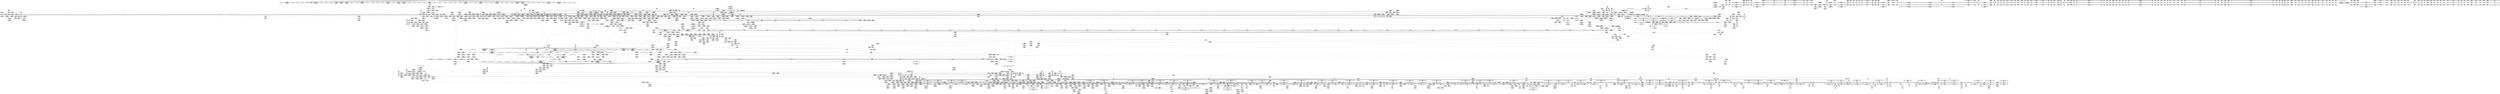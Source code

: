 digraph {
	CE0x616f810 [shape=record,shape=Mrecord,label="{CE0x616f810|tomoyo_check_inet_address:tmp2|*LoadInst*|security/tomoyo/network.c,507|*SummSource*}"]
	CE0x6f3e460 [shape=record,shape=Mrecord,label="{CE0x6f3e460|tomoyo_read_unlock19:entry|*SummSink*}"]
	CE0x7338e50 [shape=record,shape=Mrecord,label="{CE0x7338e50|rcu_lock_acquire18:__here}"]
	CE0x71feed0 [shape=record,shape=Mrecord,label="{CE0x71feed0|tomoyo_init_request_info:tmp}"]
	CE0x60b69e0 [shape=record,shape=Mrecord,label="{CE0x60b69e0|tomoyo_check_inet_address:tmp9|security/tomoyo/network.c,511|*SummSource*}"]
	CE0x54a37f0 [shape=record,shape=Mrecord,label="{CE0x54a37f0|tomoyo_audit_net_log:protocol|Function::tomoyo_audit_net_log&Arg::protocol::|*SummSink*}"]
	CE0x70a9a20 [shape=record,shape=Mrecord,label="{CE0x70a9a20|tomoyo_check_inet_address:call21|security/tomoyo/network.c,529|*SummSource*}"]
	CE0x73307b0 [shape=record,shape=Mrecord,label="{CE0x73307b0|tomoyo_get_mode:mode.1|*SummSource*}"]
	CE0x88d7110 [shape=record,shape=Mrecord,label="{CE0x88d7110|tomoyo_inet_entry:port|security/tomoyo/network.c,480|*SummSink*}"]
	CE0x886e770 [shape=record,shape=Mrecord,label="{CE0x886e770|tomoyo_get_mode:retval.0}"]
	CE0x531a8c0 [shape=record,shape=Mrecord,label="{CE0x531a8c0|rcu_lock_release21:tmp|*SummSink*}"]
	CE0x5367230 [shape=record,shape=Mrecord,label="{CE0x5367230|_ret_void,_!dbg_!38911|security/tomoyo/network.c,94|*SummSink*}"]
	CE0x709f6d0 [shape=record,shape=Mrecord,label="{CE0x709f6d0|i64*_getelementptr_inbounds_(_19_x_i64_,_19_x_i64_*___llvm_gcov_ctr4846,_i64_0,_i64_16)|*Constant*}"]
	CE0x6dc22b0 [shape=record,shape=Mrecord,label="{CE0x6dc22b0|get_current:bb|*SummSource*}"]
	CE0x56010c0 [shape=record,shape=Mrecord,label="{CE0x56010c0|tomoyo_check_inet_address:port3|security/tomoyo/network.c,514|*SummSource*}"]
	CE0x7013da0 [shape=record,shape=Mrecord,label="{CE0x7013da0|0:_i8,_array:_GCRE_tomoyo_index2category_constant_39_x_i8_c_00_00_00_00_00_00_00_00_00_00_00_00_00_00_00_00_00_00_00_00_00_00_00_01_01_01_01_01_01_01_01_01_01_01_01_01_01_01_02_,_align_16:_elem_34::|security/tomoyo/util.c,983}"]
	CE0x6e58390 [shape=record,shape=Mrecord,label="{CE0x6e58390|rcu_lock_release21:tmp3|*SummSink*}"]
	CE0x6f70ab0 [shape=record,shape=Mrecord,label="{CE0x6f70ab0|get_current:entry|*SummSink*}"]
	CE0x60a9b90 [shape=record,shape=Mrecord,label="{CE0x60a9b90|srcu_read_lock17:entry|*SummSource*}"]
	CE0x52ff600 [shape=record,shape=Mrecord,label="{CE0x52ff600|tomoyo_domain:tmp19|security/tomoyo/common.h,1205}"]
	CE0x73517d0 [shape=record,shape=Mrecord,label="{CE0x73517d0|tomoyo_audit_inet_log:param|security/tomoyo/network.c,382}"]
	CE0x8a9a800 [shape=record,shape=Mrecord,label="{CE0x8a9a800|tomoyo_inet_entry:tmp31|security/tomoyo/network.c,488|*SummSink*}"]
	CE0x882a7c0 [shape=record,shape=Mrecord,label="{CE0x882a7c0|tomoyo_inet_entry:param|security/tomoyo/network.c,476|*SummSource*}"]
	CE0x54f9080 [shape=record,shape=Mrecord,label="{CE0x54f9080|tomoyo_print_ipv4:tmp1|*SummSource*}"]
	CE0x8836b20 [shape=record,shape=Mrecord,label="{CE0x8836b20|tomoyo_inet_entry:inet_network9|security/tomoyo/network.c,477}"]
	CE0x53bd940 [shape=record,shape=Mrecord,label="{CE0x53bd940|tomoyo_audit_inet_log:address1|security/tomoyo/network.c,382|*SummSink*}"]
	CE0x546f370 [shape=record,shape=Mrecord,label="{CE0x546f370|tomoyo_audit_inet_log:port|security/tomoyo/network.c,391}"]
	CE0x543baf0 [shape=record,shape=Mrecord,label="{CE0x543baf0|tomoyo_audit_inet_log:param8|security/tomoyo/network.c,391|*SummSource*}"]
	CE0x60e92a0 [shape=record,shape=Mrecord,label="{CE0x60e92a0|_ret_void,_!dbg_!38908|include/linux/rcupdate.h,419|*SummSink*}"]
	CE0x614e950 [shape=record,shape=Mrecord,label="{CE0x614e950|tomoyo_domain:tmp5|security/tomoyo/common.h,1205|*SummSink*}"]
	CE0x72222b0 [shape=record,shape=Mrecord,label="{CE0x72222b0|tomoyo_print_ipv6:tmp2|*SummSource*}"]
	CE0x5342e10 [shape=record,shape=Mrecord,label="{CE0x5342e10|i32_(%struct.tomoyo_request_info.524*,_i8*,_...)*_bitcast_(i32_(%struct.tomoyo_request_info*,_i8*,_...)*_tomoyo_supervisor_to_i32_(%struct.tomoyo_request_info.524*,_i8*,_...)*)|*Constant*|*SummSource*}"]
	CE0x6fc60e0 [shape=record,shape=Mrecord,label="{CE0x6fc60e0|_ret_i16_%conv3,_!dbg_!38911|include/uapi/linux/swab.h,53|*SummSink*}"]
	CE0x7348980 [shape=record,shape=Mrecord,label="{CE0x7348980|srcu_read_unlock20:idx|Function::srcu_read_unlock20&Arg::idx::}"]
	CE0x891b300 [shape=record,shape=Mrecord,label="{CE0x891b300|tomoyo_inet_entry:cmp28|security/tomoyo/network.c,484|*SummSource*}"]
	CE0x72aaf80 [shape=record,shape=Mrecord,label="{CE0x72aaf80|rcu_lock_release21:map|Function::rcu_lock_release21&Arg::map::|*SummSink*}"]
	CE0x6301720 [shape=record,shape=Mrecord,label="{CE0x6301720|__llvm_gcov_indirect_counter_increment10:tmp2|*SummSink*}"]
	CE0x5665cc0 [shape=record,shape=Mrecord,label="{CE0x5665cc0|i32_1|*Constant*|*SummSink*}"]
	CE0x54a6fd0 [shape=record,shape=Mrecord,label="{CE0x54a6fd0|tomoyo_audit_inet_log:call17|security/tomoyo/network.c,392|*SummSource*}"]
	CE0x5fec630 [shape=record,shape=Mrecord,label="{CE0x5fec630|24:_i32*,_32:_i16,_34:_i8,_35:_i8,_36:_i8,_72:_i8,_:_SCMRE_33,34_}"]
	CE0x7294bb0 [shape=record,shape=Mrecord,label="{CE0x7294bb0|tomoyo_get_mode:mode.0}"]
	CE0x71de100 [shape=record,shape=Mrecord,label="{CE0x71de100|tomoyo_get_mode:idxprom6|security/tomoyo/util.c,983|*SummSource*}"]
	CE0x72aa770 [shape=record,shape=Mrecord,label="{CE0x72aa770|GLOBAL:rcu_lock_release21|*Constant*|*SummSource*}"]
	CE0x55b50f0 [shape=record,shape=Mrecord,label="{CE0x55b50f0|tomoyo_init_request_info:profile2|security/tomoyo/util.c,1007}"]
	CE0x7348e50 [shape=record,shape=Mrecord,label="{CE0x7348e50|tomoyo_audit_inet_log:tmp7|security/tomoyo/network.c,384}"]
	CE0x541c300 [shape=record,shape=Mrecord,label="{CE0x541c300|tomoyo_audit_inet_log:conv|security/tomoyo/network.c,389|*SummSink*}"]
	CE0x8b07280 [shape=record,shape=Mrecord,label="{CE0x8b07280|_call_void_lock_release(%struct.lockdep_map*_%map,_i32_1,_i64_ptrtoint_(i8*_blockaddress(_rcu_lock_release21,_%__here)_to_i64))_#9,_!dbg_!38907|include/linux/rcupdate.h,423|*SummSource*}"]
	CE0x5665e50 [shape=record,shape=Mrecord,label="{CE0x5665e50|tomoyo_check_inet_address:address2|security/tomoyo/network.c,512|*SummSink*}"]
	CE0x6121930 [shape=record,shape=Mrecord,label="{CE0x6121930|128:_i8*,_1208:_%struct.file*,_:_CMRE_7,8_}"]
	CE0x60e8d30 [shape=record,shape=Mrecord,label="{CE0x60e8d30|srcu_read_lock17:dep_map|include/linux/srcu.h,222|*SummSource*}"]
	CE0x72e2930 [shape=record,shape=Mrecord,label="{CE0x72e2930|tomoyo_audit_inet_log:is_ipv6|security/tomoyo/network.c,384|*SummSink*}"]
	CE0x60d81f0 [shape=record,shape=Mrecord,label="{CE0x60d81f0|i64*_getelementptr_inbounds_(_11_x_i64_,_11_x_i64_*___llvm_gcov_ctr54147,_i64_0,_i64_6)|*Constant*|*SummSource*}"]
	CE0x625c6b0 [shape=record,shape=Mrecord,label="{CE0x625c6b0|tomoyo_get_mode:entry|*SummSink*}"]
	CE0x89a0540 [shape=record,shape=Mrecord,label="{CE0x89a0540|__llvm_gcov_indirect_counter_increment10:counters|Function::__llvm_gcov_indirect_counter_increment10&Arg::counters::|*SummSource*}"]
	CE0x7210570 [shape=record,shape=Mrecord,label="{CE0x7210570|128:_i8*,_1208:_%struct.file*,_:_CMRE_72,80_|*MultipleSource*|security/tomoyo/common.h,1205|security/tomoyo/common.h,1205}"]
	CE0x55913e0 [shape=record,shape=Mrecord,label="{CE0x55913e0|tomoyo_audit_inet_log:operation|security/tomoyo/network.c,393|*SummSource*}"]
	CE0x611bdc0 [shape=record,shape=Mrecord,label="{CE0x611bdc0|i64*_getelementptr_inbounds_(_11_x_i64_,_11_x_i64_*___llvm_gcov_ctr54147,_i64_0,_i64_1)|*Constant*|*SummSource*}"]
	CE0x89c8c10 [shape=record,shape=Mrecord,label="{CE0x89c8c10|tomoyo_check_inet_address:if.then|*SummSource*}"]
	CE0x8adcd30 [shape=record,shape=Mrecord,label="{CE0x8adcd30|tomoyo_check_inet_address:sw.epilog}"]
	CE0x89503f0 [shape=record,shape=Mrecord,label="{CE0x89503f0|tomoyo_print_ipv6:buffer|Function::tomoyo_print_ipv6&Arg::buffer::}"]
	CE0x54a0840 [shape=record,shape=Mrecord,label="{CE0x54a0840|tomoyo_audit_inet_log:protocol|security/tomoyo/network.c,392|*SummSink*}"]
	CE0x73c6590 [shape=record,shape=Mrecord,label="{CE0x73c6590|__fswab16:conv3|include/uapi/linux/swab.h,53}"]
	CE0x89e5f00 [shape=record,shape=Mrecord,label="{CE0x89e5f00|tomoyo_print_ipv6:buffer_len|Function::tomoyo_print_ipv6&Arg::buffer_len::}"]
	CE0x60154a0 [shape=record,shape=Mrecord,label="{CE0x60154a0|i64*_getelementptr_inbounds_(_2_x_i64_,_2_x_i64_*___llvm_gcov_ctr53148,_i64_0,_i64_1)|*Constant*}"]
	CE0x53dbee0 [shape=record,shape=Mrecord,label="{CE0x53dbee0|tomoyo_domain:tmp22|security/tomoyo/common.h,1205}"]
	CE0x882afe0 [shape=record,shape=Mrecord,label="{CE0x882afe0|tomoyo_inet_entry:tmp16|*LoadInst*|security/tomoyo/network.c,476|*SummSource*}"]
	CE0x72d2a40 [shape=record,shape=Mrecord,label="{CE0x72d2a40|tomoyo_get_mode:tmp18|security/tomoyo/util.c,985|*SummSink*}"]
	CE0x539be10 [shape=record,shape=Mrecord,label="{CE0x539be10|tomoyo_init_request_info:bb}"]
	CE0x6132be0 [shape=record,shape=Mrecord,label="{CE0x6132be0|tomoyo_get_mode:tmp10|security/tomoyo/util.c,982}"]
	CE0x713b720 [shape=record,shape=Mrecord,label="{CE0x713b720|i64*_getelementptr_inbounds_(_19_x_i64_,_19_x_i64_*___llvm_gcov_ctr4846,_i64_0,_i64_18)|*Constant*}"]
	CE0x8924c40 [shape=record,shape=Mrecord,label="{CE0x8924c40|i64*_getelementptr_inbounds_(_12_x_i64_,_12_x_i64_*___llvm_gcov_ctr31133,_i64_0,_i64_11)|*Constant*}"]
	CE0x6169490 [shape=record,shape=Mrecord,label="{CE0x6169490|tomoyo_domain:tmp12|security/tomoyo/common.h,1205}"]
	CE0x60e8f80 [shape=record,shape=Mrecord,label="{CE0x60e8f80|_call_void_rcu_lock_acquire18(%struct.lockdep_map*_%dep_map)_#9,_!dbg_!38906|include/linux/srcu.h,222|*SummSource*}"]
	CE0x72153f0 [shape=record,shape=Mrecord,label="{CE0x72153f0|GLOBAL:tomoyo_ss|Global_var:tomoyo_ss|*SummSource*}"]
	CE0x6edd130 [shape=record,shape=Mrecord,label="{CE0x6edd130|tomoyo_check_inet_address:tmp19|security/tomoyo/network.c,518|*SummSink*}"]
	CE0x8960b80 [shape=record,shape=Mrecord,label="{CE0x8960b80|tomoyo_audit_inet_log:buf|security/tomoyo/network.c, 380|*SummSink*}"]
	CE0x73492e0 [shape=record,shape=Mrecord,label="{CE0x73492e0|_ret_void,_!dbg_!38907|include/linux/srcu.h,238|*SummSink*}"]
	CE0x8950180 [shape=record,shape=Mrecord,label="{CE0x8950180|tomoyo_print_ipv6:entry|*SummSink*}"]
	CE0x7459010 [shape=record,shape=Mrecord,label="{CE0x7459010|tomoyo_inet_entry:tmp10|security/tomoyo/network.c,473|*SummSink*}"]
	CE0x539b2f0 [shape=record,shape=Mrecord,label="{CE0x539b2f0|tomoyo_print_ipv4:tmp5|security/tomoyo/network.c,93|*SummSink*}"]
	CE0x6f2a5d0 [shape=record,shape=Mrecord,label="{CE0x6f2a5d0|GLOBAL:tomoyo_socket_keyword|Global_var:tomoyo_socket_keyword}"]
	CE0x6252370 [shape=record,shape=Mrecord,label="{CE0x6252370|tomoyo_inet_entry:call3|security/tomoyo/network.c,473}"]
	CE0x72aa9f0 [shape=record,shape=Mrecord,label="{CE0x72aa9f0|rcu_lock_release21:entry|*SummSource*}"]
	CE0x60a4580 [shape=record,shape=Mrecord,label="{CE0x60a4580|128:_i8*,_1208:_%struct.file*,_:_CMRE_21,22_}"]
	CE0x70d2660 [shape=record,shape=Mrecord,label="{CE0x70d2660|tomoyo_check_inet_address:tmp38|security/tomoyo/network.c,531}"]
	CE0x8b7b510 [shape=record,shape=Mrecord,label="{CE0x8b7b510|tomoyo_check_inet_address:addr_len|Function::tomoyo_check_inet_address&Arg::addr_len::|*SummSink*}"]
	CE0x8b30c10 [shape=record,shape=Mrecord,label="{CE0x8b30c10|tomoyo_get_mode:tmp14|security/tomoyo/util.c,983|*SummSource*}"]
	CE0x543b740 [shape=record,shape=Mrecord,label="{CE0x543b740|tomoyo_audit_inet_log:sub|security/tomoyo/network.c,390}"]
	CE0x7210250 [shape=record,shape=Mrecord,label="{CE0x7210250|128:_i8*,_1208:_%struct.file*,_:_CMRE_56,64_|*MultipleSource*|security/tomoyo/common.h,1205|security/tomoyo/common.h,1205}"]
	CE0x6094750 [shape=record,shape=Mrecord,label="{CE0x6094750|tomoyo_audit_inet_log:tmp4|security/tomoyo/network.c,384|*SummSink*}"]
	CE0x62a5aa0 [shape=record,shape=Mrecord,label="{CE0x62a5aa0|__llvm_gcov_indirect_counter_increment10:tmp1|*SummSink*}"]
	CE0x894fb70 [shape=record,shape=Mrecord,label="{CE0x894fb70|tomoyo_audit_inet_log:tmp5|security/tomoyo/network.c,384}"]
	CE0x54285b0 [shape=record,shape=Mrecord,label="{CE0x54285b0|tomoyo_domain:if.then}"]
	CE0x616d8e0 [shape=record,shape=Mrecord,label="{CE0x616d8e0|tomoyo_audit_net_log:tmp2}"]
	CE0x7330980 [shape=record,shape=Mrecord,label="{CE0x7330980|tomoyo_get_mode:tmp25|security/tomoyo/util.c,987}"]
	CE0x6ec7cb0 [shape=record,shape=Mrecord,label="{CE0x6ec7cb0|tomoyo_check_inet_address:tmp4|security/tomoyo/network.c,509}"]
	CE0x54976c0 [shape=record,shape=Mrecord,label="{CE0x54976c0|__fswab16:tmp3}"]
	CE0x8967960 [shape=record,shape=Mrecord,label="{CE0x8967960|tomoyo_audit_inet_log:tmp6|security/tomoyo/network.c,384|*SummSource*}"]
	CE0x6f6b560 [shape=record,shape=Mrecord,label="{CE0x6f6b560|_ret_void,_!dbg_!38908|include/linux/rcupdate.h,419}"]
	CE0x643fa00 [shape=record,shape=Mrecord,label="{CE0x643fa00|rcu_lock_release21:tmp}"]
	CE0x6fbe860 [shape=record,shape=Mrecord,label="{CE0x6fbe860|i64*_getelementptr_inbounds_(_19_x_i64_,_19_x_i64_*___llvm_gcov_ctr4846,_i64_0,_i64_15)|*Constant*|*SummSink*}"]
	CE0x8ac6200 [shape=record,shape=Mrecord,label="{CE0x8ac6200|0:_i8,_1:_i8,_8:_i16,_16:_i32*,_24:_i8,_:_CMR_1,2_|*MultipleSource*|Function::tomoyo_check_inet_address&Arg::address::|security/tomoyo/network.c,505}"]
	CE0x5666100 [shape=record,shape=Mrecord,label="{CE0x5666100|i64_1|*Constant*}"]
	CE0x616dd60 [shape=record,shape=Mrecord,label="{CE0x616dd60|i64*_getelementptr_inbounds_(_2_x_i64_,_2_x_i64_*___llvm_gcov_ctr2253,_i64_0,_i64_1)|*Constant*|*SummSource*}"]
	CE0x8adc730 [shape=record,shape=Mrecord,label="{CE0x8adc730|tomoyo_check_inet_address:addr|Function::tomoyo_check_inet_address&Arg::addr::}"]
	CE0x530e1b0 [shape=record,shape=Mrecord,label="{CE0x530e1b0|tomoyo_domain:call3|security/tomoyo/common.h,1205}"]
	CE0x5528000 [shape=record,shape=Mrecord,label="{CE0x5528000|tomoyo_audit_inet_log:operation|security/tomoyo/network.c,393}"]
	CE0x706e700 [shape=record,shape=Mrecord,label="{CE0x706e700|tomoyo_domain:tmp1}"]
	CE0x885d380 [shape=record,shape=Mrecord,label="{CE0x885d380|tomoyo_inet_entry:is_ipv614|security/tomoyo/network.c,478|*SummSource*}"]
	CE0x70d1f90 [shape=record,shape=Mrecord,label="{CE0x70d1f90|tomoyo_inet_entry:address|Function::tomoyo_inet_entry&Arg::address::}"]
	CE0x6f3e2a0 [shape=record,shape=Mrecord,label="{CE0x6f3e2a0|tomoyo_read_unlock19:entry}"]
	CE0x7128fa0 [shape=record,shape=Mrecord,label="{CE0x7128fa0|tomoyo_check_inet_address:tmp41|security/tomoyo/network.c,532|*SummSink*}"]
	CE0x704c180 [shape=record,shape=Mrecord,label="{CE0x704c180|__fswab16:tmp3}"]
	CE0x5434c20 [shape=record,shape=Mrecord,label="{CE0x5434c20|tomoyo_audit_inet_log:add.ptr|security/tomoyo/network.c,390}"]
	CE0x60e8b40 [shape=record,shape=Mrecord,label="{CE0x60e8b40|srcu_read_lock17:dep_map|include/linux/srcu.h,222}"]
	CE0x883a130 [shape=record,shape=Mrecord,label="{CE0x883a130|tomoyo_inet_entry:operation10|security/tomoyo/network.c,477|*SummSink*}"]
	CE0x54973a0 [shape=record,shape=Mrecord,label="{CE0x54973a0|tomoyo_check_inet_address:conv5|security/tomoyo/network.c,517}"]
	CE0x6ed79d0 [shape=record,shape=Mrecord,label="{CE0x6ed79d0|128:_i8*,_1208:_%struct.file*,_:_CMRE_35,36_}"]
	CE0x6245580 [shape=record,shape=Mrecord,label="{CE0x6245580|tomoyo_init_request_info:call4|security/tomoyo/util.c,1010|*SummSource*}"]
	CE0x52e9530 [shape=record,shape=Mrecord,label="{CE0x52e9530|tomoyo_inet_entry:tmp1|*SummSink*}"]
	CE0x5620310 [shape=record,shape=Mrecord,label="{CE0x5620310|tomoyo_check_inet_address:conv13|security/tomoyo/network.c,527}"]
	CE0x703af20 [shape=record,shape=Mrecord,label="{CE0x703af20|i64*_getelementptr_inbounds_(_6_x_i64_,_6_x_i64_*___llvm_gcov_ctr5427,_i64_0,_i64_0)|*Constant*|*SummSink*}"]
	CE0x602e680 [shape=record,shape=Mrecord,label="{CE0x602e680|tomoyo_read_lock16:tmp1}"]
	CE0x54b9900 [shape=record,shape=Mrecord,label="{CE0x54b9900|tomoyo_init_request_info:tmp10|security/tomoyo/util.c,1006|*SummSource*}"]
	CE0x8836850 [shape=record,shape=Mrecord,label="{CE0x8836850|tomoyo_inet_entry:tmp17|*LoadInst*|security/tomoyo/network.c,477|*SummSource*}"]
	CE0x7357610 [shape=record,shape=Mrecord,label="{CE0x7357610|srcu_read_lock17:bb|*SummSource*}"]
	CE0x6e63aa0 [shape=record,shape=Mrecord,label="{CE0x6e63aa0|i64_5|*Constant*}"]
	CE0x7092860 [shape=record,shape=Mrecord,label="{CE0x7092860|tomoyo_check_inet_address:port19|security/tomoyo/network.c,528|*SummSource*}"]
	CE0x70794b0 [shape=record,shape=Mrecord,label="{CE0x70794b0|tomoyo_check_inet_address:port12|security/tomoyo/network.c,522|*SummSink*}"]
	CE0x60930a0 [shape=record,shape=Mrecord,label="{CE0x60930a0|24:_i32*,_32:_i16,_34:_i8,_35:_i8,_36:_i8,_72:_i8,_:_SCMRE_47,48_}"]
	CE0x7361a40 [shape=record,shape=Mrecord,label="{CE0x7361a40|_call_void_mcount()_#3|*SummSource*}"]
	CE0x6295cf0 [shape=record,shape=Mrecord,label="{CE0x6295cf0|i64_ptrtoint_(i8*_blockaddress(_rcu_lock_acquire18,_%__here)_to_i64)|*Constant*}"]
	CE0x8866210 [shape=record,shape=Mrecord,label="{CE0x8866210|tomoyo_inet_entry:inet_network13|security/tomoyo/network.c,478|*SummSink*}"]
	CE0x7e69040 [shape=record,shape=Mrecord,label="{CE0x7e69040|tomoyo_inet_entry:tmp10|security/tomoyo/network.c,473|*SummSource*}"]
	CE0x7458ec0 [shape=record,shape=Mrecord,label="{CE0x7458ec0|i64_3|*Constant*|*SummSink*}"]
	CE0x6231810 [shape=record,shape=Mrecord,label="{CE0x6231810|tomoyo_init_request_info:ns|security/tomoyo/util.c,1010|*SummSink*}"]
	CE0x73c64b0 [shape=record,shape=Mrecord,label="{CE0x73c64b0|i64*_getelementptr_inbounds_(_11_x_i64_,_11_x_i64_*___llvm_gcov_ctr5229,_i64_0,_i64_0)|*Constant*}"]
	CE0x53cb1d0 [shape=record,shape=Mrecord,label="{CE0x53cb1d0|i64*_getelementptr_inbounds_(_19_x_i64_,_19_x_i64_*___llvm_gcov_ctr4846,_i64_0,_i64_12)|*Constant*|*SummSource*}"]
	CE0x71a6710 [shape=record,shape=Mrecord,label="{CE0x71a6710|_ret_i32_%conv6,_!dbg_!38926|security/tomoyo/util.c,1011|*SummSink*}"]
	CE0x7459690 [shape=record,shape=Mrecord,label="{CE0x7459690|i32_5|*Constant*|*SummSink*}"]
	CE0x71a6810 [shape=record,shape=Mrecord,label="{CE0x71a6810|tomoyo_inet_entry:cmp|security/tomoyo/network.c,474|*SummSink*}"]
	CE0x6094a20 [shape=record,shape=Mrecord,label="{CE0x6094a20|tomoyo_init_request_info:bb|*SummSink*}"]
	CE0x7338630 [shape=record,shape=Mrecord,label="{CE0x7338630|GLOBAL:__srcu_read_unlock|*Constant*}"]
	CE0x7351980 [shape=record,shape=Mrecord,label="{CE0x7351980|srcu_read_lock17:tmp1|*SummSink*}"]
	CE0x54b9260 [shape=record,shape=Mrecord,label="{CE0x54b9260|tomoyo_init_request_info:tmp9|security/tomoyo/util.c,1006}"]
	CE0x8b673e0 [shape=record,shape=Mrecord,label="{CE0x8b673e0|tomoyo_print_ipv6:tmp5|security/tomoyo/network.c,111}"]
	CE0x54bea20 [shape=record,shape=Mrecord,label="{CE0x54bea20|0:_i8,_array:_GCRE_tomoyo_index2category_constant_39_x_i8_c_00_00_00_00_00_00_00_00_00_00_00_00_00_00_00_00_00_00_00_00_00_00_00_01_01_01_01_01_01_01_01_01_01_01_01_01_01_01_02_,_align_16:_elem_3::|security/tomoyo/util.c,983}"]
	CE0x8b19720 [shape=record,shape=Mrecord,label="{CE0x8b19720|tomoyo_audit_net_log:arrayidx2|security/tomoyo/network.c,368|*SummSource*}"]
	CE0x742e9f0 [shape=record,shape=Mrecord,label="{CE0x742e9f0|tomoyo_check_inet_address:tmp35|security/tomoyo/network.c,528|*SummSource*}"]
	CE0x88129d0 [shape=record,shape=Mrecord,label="{CE0x88129d0|GLOBAL:lock_release|*Constant*|*SummSource*}"]
	CE0x87e5b30 [shape=record,shape=Mrecord,label="{CE0x87e5b30|tomoyo_audit_inet_log:tmp14|security/tomoyo/network.c,388}"]
	CE0x71d6420 [shape=record,shape=Mrecord,label="{CE0x71d6420|24:_i32*,_32:_i16,_34:_i8,_35:_i8,_36:_i8,_72:_i8,_:_SCMRE_24,25_}"]
	CE0x5319ab0 [shape=record,shape=Mrecord,label="{CE0x5319ab0|tomoyo_print_ipv4:buffer_len|Function::tomoyo_print_ipv4&Arg::buffer_len::|*SummSink*}"]
	CE0x702c5e0 [shape=record,shape=Mrecord,label="{CE0x702c5e0|tomoyo_init_request_info:tmp13|*LoadInst*|security/tomoyo/util.c,1011|*SummSink*}"]
	CE0x5319670 [shape=record,shape=Mrecord,label="{CE0x5319670|tomoyo_print_ipv4:buffer|Function::tomoyo_print_ipv4&Arg::buffer::}"]
	CE0x62d16b0 [shape=record,shape=Mrecord,label="{CE0x62d16b0|_ret_i32_%retval.0,_!dbg_!38935|security/tomoyo/util.c,988|*SummSink*}"]
	CE0x8b781a0 [shape=record,shape=Mrecord,label="{CE0x8b781a0|i8_1|*Constant*}"]
	CE0x6347c00 [shape=record,shape=Mrecord,label="{CE0x6347c00|24:_i32*,_32:_i16,_34:_i8,_35:_i8,_36:_i8,_72:_i8,_:_SCMRE_73,74_|*MultipleSource*|security/tomoyo/network.c, 469|security/tomoyo/network.c,469|Function::tomoyo_init_request_info&Arg::r::|security/tomoyo/network.c,475}"]
	CE0x54a3660 [shape=record,shape=Mrecord,label="{CE0x54a3660|tomoyo_audit_inet_log:protocol|security/tomoyo/network.c,392}"]
	CE0x539b440 [shape=record,shape=Mrecord,label="{CE0x539b440|tomoyo_print_ipv4:cmp|security/tomoyo/network.c,93|*SummSource*}"]
	CE0x61cc900 [shape=record,shape=Mrecord,label="{CE0x61cc900|GLOBAL:current_task|Global_var:current_task|*SummSink*}"]
	CE0x8890aa0 [shape=record,shape=Mrecord,label="{CE0x8890aa0|tomoyo_inet_entry:inet15|security/tomoyo/network.c,479}"]
	CE0x552c180 [shape=record,shape=Mrecord,label="{CE0x552c180|tomoyo_get_mode:arrayidx|security/tomoyo/util.c,981|*SummSink*}"]
	CE0x60a9dd0 [shape=record,shape=Mrecord,label="{CE0x60a9dd0|GLOBAL:tomoyo_ss|Global_var:tomoyo_ss}"]
	CE0x706eca0 [shape=record,shape=Mrecord,label="{CE0x706eca0|GLOBAL:tomoyo_profile|*Constant*|*SummSink*}"]
	CE0x61feaa0 [shape=record,shape=Mrecord,label="{CE0x61feaa0|i64_16|*Constant*|*SummSink*}"]
	CE0x6f3eb20 [shape=record,shape=Mrecord,label="{CE0x6f3eb20|_ret_void,_!dbg_!38904|security/tomoyo/common.h,1110}"]
	CE0x73e73d0 [shape=record,shape=Mrecord,label="{CE0x73e73d0|24:_i32*,_32:_i16,_34:_i8,_35:_i8,_36:_i8,_72:_i8,_:_SCMRE_32,33_}"]
	CE0x6301430 [shape=record,shape=Mrecord,label="{CE0x6301430|__llvm_gcov_indirect_counter_increment10:tmp2}"]
	CE0x5620650 [shape=record,shape=Mrecord,label="{CE0x5620650|tomoyo_check_inet_address:conv13|security/tomoyo/network.c,527|*SummSource*}"]
	CE0x60bce80 [shape=record,shape=Mrecord,label="{CE0x60bce80|__llvm_gcov_indirect_counter_increment10:entry|*SummSink*}"]
	CE0x7247720 [shape=record,shape=Mrecord,label="{CE0x7247720|tomoyo_domain:tmp2|*SummSource*}"]
	CE0x7243e90 [shape=record,shape=Mrecord,label="{CE0x7243e90|24:_i32*,_32:_i16,_34:_i8,_35:_i8,_36:_i8,_72:_i8,_:_SCMRE_27,28_}"]
	CE0x6361790 [shape=record,shape=Mrecord,label="{CE0x6361790|i8_5|*Constant*}"]
	CE0x60e9400 [shape=record,shape=Mrecord,label="{CE0x60e9400|tomoyo_domain:bb}"]
	CE0x6212d20 [shape=record,shape=Mrecord,label="{CE0x6212d20|tomoyo_init_request_info:profile3|security/tomoyo/util.c,1008|*SummSource*}"]
	CE0x88b23f0 [shape=record,shape=Mrecord,label="{CE0x88b23f0|tomoyo_inet_entry:param17|security/tomoyo/network.c,479|*SummSource*}"]
	CE0x54b9840 [shape=record,shape=Mrecord,label="{CE0x54b9840|tomoyo_init_request_info:tmp10|security/tomoyo/util.c,1006}"]
	CE0x8ac6070 [shape=record,shape=Mrecord,label="{CE0x8ac6070|_call_void___llvm_gcov_indirect_counter_increment10(i32*___llvm_gcov_global_state_pred50,_i64**_getelementptr_inbounds_(_3_x_i64*_,_3_x_i64*_*___llvm_gcda_edge_table49,_i64_0,_i64_1)),_!dbg_!38911|security/tomoyo/network.c,509|*SummSink*}"]
	CE0x72946a0 [shape=record,shape=Mrecord,label="{CE0x72946a0|tomoyo_get_mode:arrayidx8|security/tomoyo/util.c,983|*SummSource*}"]
	CE0x7338320 [shape=record,shape=Mrecord,label="{CE0x7338320|_call_void___srcu_read_unlock(%struct.srcu_struct*_%sp,_i32_%idx)_#9,_!dbg_!38906|include/linux/srcu.h,237|*SummSource*}"]
	CE0x71a9cc0 [shape=record,shape=Mrecord,label="{CE0x71a9cc0|0:_i8,_array:_GCR_tomoyo_inet2mac_internal_constant_6_x_4_x_i8_4_x_i8_zeroinitializer,_4_x_i8_c_17_18_19_00_,_4_x_i8_c_1A_00_00_1B_,_4_x_i8_c_1C_00_00_1D_,_4_x_i8_zeroinitializer,_4_x_i8_zeroinitializer_,_align_16:_elem_4::|security/tomoyo/network.c,471}"]
	CE0x89142e0 [shape=record,shape=Mrecord,label="{CE0x89142e0|tomoyo_audit_inet_log:entry|*SummSource*}"]
	CE0x6f21300 [shape=record,shape=Mrecord,label="{CE0x6f21300|tomoyo_domain:call|security/tomoyo/common.h,1205|*SummSource*}"]
	CE0x5606c70 [shape=record,shape=Mrecord,label="{CE0x5606c70|VOIDTB_TE_array:_GCR_.str10_private_unnamed_addr_constant_4_x_i8_c_%u_00_,_align_1:_elem_0:default:}"]
	CE0x61fe9a0 [shape=record,shape=Mrecord,label="{CE0x61fe9a0|i64_16|*Constant*|*SummSource*}"]
	CE0x6fc5e70 [shape=record,shape=Mrecord,label="{CE0x6fc5e70|_ret_i16_%conv3,_!dbg_!38911|include/uapi/linux/swab.h,53|*SummSource*}"]
	CE0x89fcb40 [shape=record,shape=Mrecord,label="{CE0x89fcb40|i64*_getelementptr_inbounds_(_11_x_i64_,_11_x_i64_*___llvm_gcov_ctr5229,_i64_0,_i64_10)|*Constant*|*SummSource*}"]
	CE0x713b7e0 [shape=record,shape=Mrecord,label="{CE0x713b7e0|tomoyo_check_inet_address:tmp40|security/tomoyo/network.c,532|*SummSource*}"]
	CE0x61ed7a0 [shape=record,shape=Mrecord,label="{CE0x61ed7a0|tomoyo_init_request_info:tmp11|security/tomoyo/util.c,1007|*SummSource*}"]
	CE0x704ba40 [shape=record,shape=Mrecord,label="{CE0x704ba40|__fswab16:bb}"]
	CE0x5366c30 [shape=record,shape=Mrecord,label="{CE0x5366c30|tomoyo_print_ipv4:max_ip|Function::tomoyo_print_ipv4&Arg::max_ip::|*SummSource*}"]
	CE0x71a6f30 [shape=record,shape=Mrecord,label="{CE0x71a6f30|i64*_getelementptr_inbounds_(_5_x_i64_,_5_x_i64_*___llvm_gcov_ctr32134,_i64_0,_i64_0)|*Constant*|*SummSource*}"]
	CE0x53389c0 [shape=record,shape=Mrecord,label="{CE0x53389c0|tomoyo_domain:tmp15|security/tomoyo/common.h,1205}"]
	CE0x71dd8d0 [shape=record,shape=Mrecord,label="{CE0x71dd8d0|tomoyo_get_mode:tmp16|security/tomoyo/util.c,983|*SummSource*}"]
	CE0x88e5590 [shape=record,shape=Mrecord,label="{CE0x88e5590|tomoyo_inet_entry:tmp22|security/tomoyo/network.c,482|*SummSource*}"]
	CE0x63706a0 [shape=record,shape=Mrecord,label="{CE0x63706a0|i64*_getelementptr_inbounds_(_12_x_i64_,_12_x_i64_*___llvm_gcov_ctr31133,_i64_0,_i64_10)|*Constant*}"]
	CE0x61fe8c0 [shape=record,shape=Mrecord,label="{CE0x61fe8c0|tomoyo_check_inet_address:conv5|security/tomoyo/network.c,517|*SummSink*}"]
	CE0x5547970 [shape=record,shape=Mrecord,label="{CE0x5547970|tomoyo_audit_inet_log:tmp13|security/tomoyo/network.c,388}"]
	CE0x701bb00 [shape=record,shape=Mrecord,label="{CE0x701bb00|_call_void_rcu_lock_release21(%struct.lockdep_map*_%dep_map)_#9,_!dbg_!38905|include/linux/srcu.h,236|*SummSink*}"]
	CE0x719cc70 [shape=record,shape=Mrecord,label="{CE0x719cc70|tomoyo_init_request_info:r|Function::tomoyo_init_request_info&Arg::r::}"]
	CE0x60948f0 [shape=record,shape=Mrecord,label="{CE0x60948f0|tomoyo_audit_inet_log:tobool|security/tomoyo/network.c,384}"]
	CE0x6f9e660 [shape=record,shape=Mrecord,label="{CE0x6f9e660|tomoyo_check_inet_address:tmp30|security/tomoyo/network.c,527|*SummSource*}"]
	CE0x6dc1c70 [shape=record,shape=Mrecord,label="{CE0x6dc1c70|i8*_undef|*Constant*}"]
	"CONST[source:0(mediator),value:2(dynamic)][purpose:{object}][SnkIdx:1]"
	CE0x60db330 [shape=record,shape=Mrecord,label="{CE0x60db330|tomoyo_get_mode:tobool|security/tomoyo/util.c,978|*SummSink*}"]
	CE0x738bb20 [shape=record,shape=Mrecord,label="{CE0x738bb20|tomoyo_inet_entry:if.then|*SummSource*}"]
	CE0x55477b0 [shape=record,shape=Mrecord,label="{CE0x55477b0|i64*_getelementptr_inbounds_(_6_x_i64_,_6_x_i64_*___llvm_gcov_ctr5427,_i64_0,_i64_4)|*Constant*|*SummSource*}"]
	CE0x7357680 [shape=record,shape=Mrecord,label="{CE0x7357680|srcu_read_lock17:bb|*SummSink*}"]
	CE0x8b66d90 [shape=record,shape=Mrecord,label="{CE0x8b66d90|tomoyo_print_ipv6:tmp4|security/tomoyo/network.c,111|*SummSource*}"]
	CE0x6e58ea0 [shape=record,shape=Mrecord,label="{CE0x6e58ea0|rcu_lock_acquire18:__here|*SummSource*}"]
	CE0x6dc2710 [shape=record,shape=Mrecord,label="{CE0x6dc2710|_call_void_mcount()_#3|*SummSource*}"]
	CE0x611bef0 [shape=record,shape=Mrecord,label="{CE0x611bef0|tomoyo_domain:tmp2|*SummSink*}"]
	CE0x703a580 [shape=record,shape=Mrecord,label="{CE0x703a580|tomoyo_audit_inet_log:inet_network|security/tomoyo/network.c,382|*SummSource*}"]
	CE0x5319210 [shape=record,shape=Mrecord,label="{CE0x5319210|tomoyo_print_ipv4:entry|*SummSource*}"]
	CE0x6156a60 [shape=record,shape=Mrecord,label="{CE0x6156a60|tomoyo_print_ipv4:tmp4|security/tomoyo/network.c,93|*SummSink*}"]
	CE0x89a4f50 [shape=record,shape=Mrecord,label="{CE0x89a4f50|0:_i8*,_array:_GCRE_tomoyo_proto_keyword_constant_6_x_i8*_i8*_getelementptr_inbounds_(_2_x_i8_,_2_x_i8_*_.str22,_i32_0,_i32_0),_i8*_getelementptr_inbounds_(_7_x_i8_,_7_x_i8_*_.str123,_i32_0,_i32_0),_i8*_getelementptr_inbounds_(_6_x_i8_,_6_x_i8_*_.str224,_i32_0,_i32_0),_i8*_getelementptr_inbounds_(_4_x_i8_,_4_x_i8_*_.str325,_i32_0,_i32_0),_i8*_getelementptr_inbounds_(_2_x_i8_,_2_x_i8_*_.str22,_i32_0,_i32_0),_i8*_getelementptr_inbounds_(_10_x_i8_,_10_x_i8_*_.str426,_i32_0,_i32_0)_,_align_16:_elem_4::|security/tomoyo/network.c,367}"]
	CE0x61101e0 [shape=record,shape=Mrecord,label="{CE0x61101e0|GLOBAL:tomoyo_proto_keyword|Global_var:tomoyo_proto_keyword|*SummSource*}"]
	CE0x73af0a0 [shape=record,shape=Mrecord,label="{CE0x73af0a0|tomoyo_init_request_info:tobool|security/tomoyo/util.c,1004|*SummSource*}"]
	CE0x601f830 [shape=record,shape=Mrecord,label="{CE0x601f830|i64_1|*Constant*}"]
	CE0x6f9dc80 [shape=record,shape=Mrecord,label="{CE0x6f9dc80|tomoyo_check_inet_address:cmp14|security/tomoyo/network.c,527|*SummSink*}"]
	CE0x8924a30 [shape=record,shape=Mrecord,label="{CE0x8924a30|tomoyo_get_mode:tmp27|security/tomoyo/util.c,988}"]
	CE0x7277b50 [shape=record,shape=Mrecord,label="{CE0x7277b50|tomoyo_inet_entry:tmp1}"]
	CE0x6fa7510 [shape=record,shape=Mrecord,label="{CE0x6fa7510|tomoyo_check_inet_address:tmp32|security/tomoyo/network.c,527}"]
	CE0x88a2d80 [shape=record,shape=Mrecord,label="{CE0x88a2d80|srcu_read_unlock20:tmp2|*SummSink*}"]
	CE0x8b176b0 [shape=record,shape=Mrecord,label="{CE0x8b176b0|tomoyo_check_inet_address:sw.default}"]
	CE0x88f5910 [shape=record,shape=Mrecord,label="{CE0x88f5910|tomoyo_inet_entry:tmp22|security/tomoyo/network.c,482}"]
	CE0x5f96ab0 [shape=record,shape=Mrecord,label="{CE0x5f96ab0|tomoyo_read_lock16:tmp3}"]
	CE0x707eac0 [shape=record,shape=Mrecord,label="{CE0x707eac0|_call_void_mcount()_#3}"]
	CE0x7349110 [shape=record,shape=Mrecord,label="{CE0x7349110|_ret_void,_!dbg_!38907|include/linux/srcu.h,238}"]
	CE0x5620ee0 [shape=record,shape=Mrecord,label="{CE0x5620ee0|tomoyo_check_inet_address:if.end}"]
	CE0x8918ea0 [shape=record,shape=Mrecord,label="{CE0x8918ea0|tomoyo_domain:tmp21|security/tomoyo/common.h,1205|*SummSource*}"]
	CE0x5fd7150 [shape=record,shape=Mrecord,label="{CE0x5fd7150|__fswab16:and2|include/uapi/linux/swab.h,53|*SummSink*}"]
	CE0x8b174a0 [shape=record,shape=Mrecord,label="{CE0x8b174a0|tomoyo_check_inet_address:tmp4|security/tomoyo/network.c,509|*SummSource*}"]
	CE0x886e140 [shape=record,shape=Mrecord,label="{CE0x886e140|tomoyo_get_mode:conv15|security/tomoyo/util.c,987}"]
	CE0x8b6a700 [shape=record,shape=Mrecord,label="{CE0x8b6a700|tomoyo_print_ipv4:tmp3|*SummSource*}"]
	CE0x882a9f0 [shape=record,shape=Mrecord,label="{CE0x882a9f0|tomoyo_inet_entry:inet_network|security/tomoyo/network.c,476|*SummSink*}"]
	CE0x8ad3da0 [shape=record,shape=Mrecord,label="{CE0x8ad3da0|i64*_getelementptr_inbounds_(_4_x_i64_,_4_x_i64_*___llvm_gcov_ctr4731,_i64_0,_i64_3)|*Constant*|*SummSink*}"]
	CE0x729ae80 [shape=record,shape=Mrecord,label="{CE0x729ae80|tomoyo_get_mode:mode.0|*SummSink*}"]
	CE0x737c410 [shape=record,shape=Mrecord,label="{CE0x737c410|tomoyo_audit_inet_log:tmp5|security/tomoyo/network.c,384|*SummSource*}"]
	CE0x531a7c0 [shape=record,shape=Mrecord,label="{CE0x531a7c0|rcu_lock_release21:tmp|*SummSource*}"]
	CE0x53be090 [shape=record,shape=Mrecord,label="{CE0x53be090|i64*_getelementptr_inbounds_(_2_x_i64_,_2_x_i64_*___llvm_gcov_ctr4533,_i64_0,_i64_0)|*Constant*}"]
	CE0x72d9900 [shape=record,shape=Mrecord,label="{CE0x72d9900|tomoyo_get_mode:tmp22|security/tomoyo/util.c,986|*SummSource*}"]
	CE0x6e9d640 [shape=record,shape=Mrecord,label="{CE0x6e9d640|i64*_null|*Constant*|*SummSink*}"]
	CE0x60933e0 [shape=record,shape=Mrecord,label="{CE0x60933e0|24:_i32*,_32:_i16,_34:_i8,_35:_i8,_36:_i8,_72:_i8,_:_SCMRE_49,50_}"]
	CE0x54f3c20 [shape=record,shape=Mrecord,label="{CE0x54f3c20|_call_void_mcount()_#3}"]
	CE0x5fd7900 [shape=record,shape=Mrecord,label="{CE0x5fd7900|__fswab16:or|include/uapi/linux/swab.h,53|*SummSink*}"]
	CE0x54a3100 [shape=record,shape=Mrecord,label="{CE0x54a3100|tomoyo_audit_inet_log:inet_network13|security/tomoyo/network.c,392}"]
	CE0x614f170 [shape=record,shape=Mrecord,label="{CE0x614f170|tomoyo_domain:tmp14|security/tomoyo/common.h,1205|*SummSource*}"]
	CE0x6f7b810 [shape=record,shape=Mrecord,label="{CE0x6f7b810|rcu_lock_acquire18:tmp5|include/linux/rcupdate.h,418|*SummSource*}"]
	CE0x6ec7e90 [shape=record,shape=Mrecord,label="{CE0x6ec7e90|i64*_getelementptr_inbounds_(_19_x_i64_,_19_x_i64_*___llvm_gcov_ctr4846,_i64_0,_i64_6)|*Constant*|*SummSource*}"]
	CE0x6fb8030 [shape=record,shape=Mrecord,label="{CE0x6fb8030|tomoyo_check_inet_address:tmp34|security/tomoyo/network.c,528}"]
	CE0x719c860 [shape=record,shape=Mrecord,label="{CE0x719c860|GLOBAL:tomoyo_print_ipv6|*Constant*}"]
	CE0x54f9790 [shape=record,shape=Mrecord,label="{CE0x54f9790|tomoyo_get_mode:tmp12|security/tomoyo/util.c,982|*SummSink*}"]
	CE0x6f82500 [shape=record,shape=Mrecord,label="{CE0x6f82500|tomoyo_audit_net_log:tmp4|security/tomoyo/network.c,367|*SummSource*}"]
	CE0x89e5d40 [shape=record,shape=Mrecord,label="{CE0x89e5d40|0:_i32,_8:_%struct.srcu_struct_array*,_16:_i32,_20:_i32,_24:_i32,_32:_i8*,_40:_%struct.lock_class_key*,_48:_2_x_%struct.lock_class*_,_64:_i8*,_72:_i32,_80:_i64,_88:_i8,_96:_%struct.callback_head*,_104:_%struct.callback_head**,_112:_%struct.callback_head*,_120:_%struct.callback_head**,_128:_%struct.callback_head*,_136:_%struct.callback_head**,_144:_%struct.callback_head*,_152:_%struct.callback_head**,_160:_i64,_168:_%struct.list_head*,_176:_%struct.list_head*,_184:_void_(%struct.work_struct*)*,_192:_%struct.lock_class_key*,_200:_2_x_%struct.lock_class*_,_216:_i8*,_224:_i32,_232:_i64,_240:_%struct.list_head*,_248:_%struct.list_head*,_256:_i64,_264:_%struct.tvec_base*,_272:_void_(i64)*,_280:_i64,_288:_i32,_292:_i32,_296:_i8*,_304:_16_x_i8_,_320:_%struct.lock_class_key*,_328:_2_x_%struct.lock_class*_,_344:_i8*,_352:_i32,_360:_i64,_368:_%struct.workqueue_struct*,_376:_i32,_384:_%struct.lock_class_key*,_392:_2_x_%struct.lock_class*_,_408:_i8*,_416:_i32,_424:_i64,_:_GCE_tomoyo_ss_global_%struct.srcu_struct_i32_-300,_%struct.srcu_struct_array*_tomoyo_ss_srcu_array,_%struct.spinlock_%union.anon.14_%struct.raw_spinlock_%struct.arch_spinlock_zeroinitializer,_i32_-559067475,_i32_-1,_i8*_inttoptr_(i64_-1_to_i8*),_%struct.lockdep_map_%struct.lock_class_key*_null,_2_x_%struct.lock_class*_zeroinitializer,_i8*_getelementptr_inbounds_(_21_x_i8_,_21_x_i8_*_.str171,_i32_0,_i32_0),_i32_0,_i64_0_,_i8_0,_%struct.rcu_batch_%struct.callback_head*_null,_%struct.callback_head**_bitcast_(i8*_getelementptr_(i8,_i8*_bitcast_(%struct.srcu_struct*_tomoyo_ss_to_i8*),_i64_96)_to_%struct.callback_head**)_,_%struct.rcu_batch_%struct.callback_head*_null,_%struct.callback_head**_bitcast_(i8*_getelementptr_(i8,_i8*_bitcast_(%struct.srcu_struct*_tomoyo_ss_to_i8*),_i64_112)_to_%struct.callback_head**)_,_%struct.rcu_batch_%struct.callback_head*_null,_%struct.callback_head**_bitcast_(i8*_getelementptr_(i8,_i8*_bitcast_(%struct.srcu_struct*_tomoyo_ss_to_i8*),_i64_128)_to_%struct.callback_head**)_,_%struct.rcu_batch_%struct.callback_head*_null,_%struct.callback_head**_bitcast_(i8*_getelementptr_(i8,_i8*_bitcast_(%struct.srcu_struct*_tomoyo_ss_to_i8*),_i64_144)_to_%struct.callback_head**)_,_%struct.delayed_work_%struct.work_struct_%struct.atomic64_t_i64_137438953424_,_%struct.list_head_%struct.list_head*_bitcast_(i8*_getelementptr_(i8,_i8*_bitcast_(%struct.srcu_struct*_tomoyo_ss_to_i8*),_i64_168)_to_%struct.list_head*),_%struct.list_head*_bitcast_(i8*_getelementptr_(i8,_i8*_bitcast_(%struct.srcu_struct*_tomoyo_ss_to_i8*),_i64_168)_to_%struct.list_head*)_,_void_(%struct.work_struct*)*_process_srcu,_%struct.lockdep_map_%struct.lock_class_key*_bitcast_(i8*_getelementptr_(i8,_i8*_bitcast_(%struct.srcu_struct*_tomoyo_ss_to_i8*),_i64_160)_to_%struct.lock_class_key*),_2_x_%struct.lock_class*_zeroinitializer,_i8*_getelementptr_inbounds_(_22_x_i8_,_22_x_i8_*_.str1172,_i32_0,_i32_0),_i32_0,_i64_0_,_%struct.timer_list_%struct.list_head_%struct.list_head*_null,_%struct.list_head*_inttoptr_(i64_1953723489_to_%struct.list_head*)_,_i64_0,_%struct.tvec_base*_bitcast_(i8*_getelementptr_(i8,_i8*_bitcast_(%struct.tvec_base*_boot_tvec_bases_to_i8*),_i64_2)_to_%struct.tvec_base*),_void_(i64)*_delayed_work_timer_fn,_i64_ptrtoint_(i8*_getelementptr_(i8,_i8*_bitcast_(%struct.srcu_struct*_tomoyo_ss_to_i8*),_i64_160)_to_i64),_i32_-1,_i32_0,_i8*_null,_16_x_i8_zeroinitializer,_%struct.lockdep_map_%struct.lock_class_key*_bitcast_(_29_x_i8_*_.str2173_to_%struct.lock_class_key*),_2_x_%struct.lock_class*_zeroinitializer,_i8*_getelementptr_inbounds_(_29_x_i8_,_29_x_i8_*_.str2173,_i32_0,_i32_0),_i32_0,_i64_0_,_%struct.workqueue_struct*_null,_i32_0_,_%struct.lockdep_map_%struct.lock_class_key*_null,_2_x_%struct.lock_class*_zeroinitializer,_i8*_getelementptr_inbounds_(_10_x_i8_,_10_x_i8_*_.str3174,_i32_0,_i32_0),_i32_0,_i64_0_,_align_8:_elem_0:default:}"]
	CE0x7338a50 [shape=record,shape=Mrecord,label="{CE0x7338a50|GLOBAL:__srcu_read_unlock|*Constant*|*SummSink*}"]
	CE0x6f21750 [shape=record,shape=Mrecord,label="{CE0x6f21750|tomoyo_audit_inet_log:arraydecay4|security/tomoyo/network.c,388|*SummSink*}"]
	CE0x6dc2370 [shape=record,shape=Mrecord,label="{CE0x6dc2370|get_current:bb|*SummSink*}"]
	CE0x5319800 [shape=record,shape=Mrecord,label="{CE0x5319800|tomoyo_print_ipv4:buffer|Function::tomoyo_print_ipv4&Arg::buffer::|*SummSink*}"]
	CE0x8add0f0 [shape=record,shape=Mrecord,label="{CE0x8add0f0|i32_10|*Constant*|*SummSink*}"]
	CE0x6176cc0 [shape=record,shape=Mrecord,label="{CE0x6176cc0|i64*_getelementptr_inbounds_(_12_x_i64_,_12_x_i64_*___llvm_gcov_ctr31133,_i64_0,_i64_3)|*Constant*}"]
	CE0x6041950 [shape=record,shape=Mrecord,label="{CE0x6041950|0:_i8,_array:_GCR_tomoyo_inet2mac_internal_constant_6_x_4_x_i8_4_x_i8_zeroinitializer,_4_x_i8_c_17_18_19_00_,_4_x_i8_c_1A_00_00_1B_,_4_x_i8_c_1C_00_00_1D_,_4_x_i8_zeroinitializer,_4_x_i8_zeroinitializer_,_align_16:_elem_1::|security/tomoyo/network.c,471}"]
	CE0x719a820 [shape=record,shape=Mrecord,label="{CE0x719a820|_ret_i32_%call,_!dbg_!38907|include/linux/srcu.h,223|*SummSource*}"]
	CE0x71a6e20 [shape=record,shape=Mrecord,label="{CE0x71a6e20|i64*_getelementptr_inbounds_(_5_x_i64_,_5_x_i64_*___llvm_gcov_ctr32134,_i64_0,_i64_0)|*Constant*}"]
	CE0x55f9e90 [shape=record,shape=Mrecord,label="{CE0x55f9e90|tomoyo_audit_net_log:r|Function::tomoyo_audit_net_log&Arg::r::}"]
	CE0x611bf60 [shape=record,shape=Mrecord,label="{CE0x611bf60|tomoyo_domain:tmp3}"]
	CE0x8b7ce50 [shape=record,shape=Mrecord,label="{CE0x8b7ce50|tomoyo_check_inet_address:entry|*SummSink*}"]
	CE0x71de470 [shape=record,shape=Mrecord,label="{CE0x71de470|tomoyo_get_mode:add|security/tomoyo/util.c,984|*SummSource*}"]
	CE0x88a5be0 [shape=record,shape=Mrecord,label="{CE0x88a5be0|24:_i32*,_32:_i16,_34:_i8,_35:_i8,_36:_i8,_72:_i8,_:_SCMRE_75,76_|*MultipleSource*|security/tomoyo/network.c, 469|security/tomoyo/network.c,469|Function::tomoyo_init_request_info&Arg::r::|security/tomoyo/network.c,475}"]
	CE0x55f7b90 [shape=record,shape=Mrecord,label="{CE0x55f7b90|_ret_i32_%call,_!dbg_!38910|security/tomoyo/network.c,366|*SummSource*}"]
	CE0x54f3e40 [shape=record,shape=Mrecord,label="{CE0x54f3e40|_call_void_mcount()_#3|*SummSink*}"]
	CE0x60b6290 [shape=record,shape=Mrecord,label="{CE0x60b6290|__fswab16:and|include/uapi/linux/swab.h,53|*SummSource*}"]
	CE0x8b66b90 [shape=record,shape=Mrecord,label="{CE0x8b66b90|tomoyo_print_ipv6:conv|security/tomoyo/network.c,110|*SummSink*}"]
	CE0x8890fc0 [shape=record,shape=Mrecord,label="{CE0x8890fc0|tomoyo_inet_entry:inet15|security/tomoyo/network.c,479|*SummSink*}"]
	CE0x7368d80 [shape=record,shape=Mrecord,label="{CE0x7368d80|tomoyo_get_mode:tmp5|security/tomoyo/util.c,978|*SummSource*}"]
	CE0x6fb60e0 [shape=record,shape=Mrecord,label="{CE0x6fb60e0|i64*_getelementptr_inbounds_(_4_x_i64_,_4_x_i64_*___llvm_gcov_ctr4137,_i64_0,_i64_2)|*Constant*}"]
	CE0x7190e20 [shape=record,shape=Mrecord,label="{CE0x7190e20|_call_void_mcount()_#3}"]
	CE0x709fcd0 [shape=record,shape=Mrecord,label="{CE0x709fcd0|tomoyo_check_inet_address:tmp37|security/tomoyo/network.c,529}"]
	CE0x54c03f0 [shape=record,shape=Mrecord,label="{CE0x54c03f0|tomoyo_audit_inet_log:tmp16|security/tomoyo/network.c,389|*SummSink*}"]
	CE0x5497820 [shape=record,shape=Mrecord,label="{CE0x5497820|__fswab16:tmp3|*SummSource*}"]
	CE0x705f850 [shape=record,shape=Mrecord,label="{CE0x705f850|tomoyo_domain:tobool1|security/tomoyo/common.h,1205|*SummSource*}"]
	CE0x88b3db0 [shape=record,shape=Mrecord,label="{CE0x88b3db0|tomoyo_inet_entry:address19|security/tomoyo/network.c,479|*SummSink*}"]
	CE0x6e64130 [shape=record,shape=Mrecord,label="{CE0x6e64130|i8_1|*Constant*|*SummSink*}"]
	"CONST[source:0(mediator),value:2(dynamic)][purpose:{object}][SnkIdx:2]"
	CE0x6405c20 [shape=record,shape=Mrecord,label="{CE0x6405c20|0:_i8,_array:_GCRE_tomoyo_index2category_constant_39_x_i8_c_00_00_00_00_00_00_00_00_00_00_00_00_00_00_00_00_00_00_00_00_00_00_00_01_01_01_01_01_01_01_01_01_01_01_01_01_01_01_02_,_align_16:_elem_12::|security/tomoyo/util.c,983}"]
	CE0x6edd210 [shape=record,shape=Mrecord,label="{CE0x6edd210|tomoyo_check_inet_address:tmp20|security/tomoyo/network.c,518}"]
	CE0x73aeef0 [shape=record,shape=Mrecord,label="{CE0x73aeef0|%struct.tomoyo_domain_info*_null|*Constant*}"]
	CE0x61a59d0 [shape=record,shape=Mrecord,label="{CE0x61a59d0|GLOBAL:tomoyo_index2category|Global_var:tomoyo_index2category|*SummSource*}"]
	CE0x61210b0 [shape=record,shape=Mrecord,label="{CE0x61210b0|128:_i8*,_1208:_%struct.file*,_:_CMRE_2,3_}"]
	CE0x6dc1990 [shape=record,shape=Mrecord,label="{CE0x6dc1990|rcu_lock_acquire18:tmp7}"]
	"CONST[source:0(mediator),value:0(static)][purpose:{operation}][SnkIdx:5]"
	CE0x6007250 [shape=record,shape=Mrecord,label="{CE0x6007250|tomoyo_check_inet_address:tmp|*SummSink*}"]
	CE0x5376ea0 [shape=record,shape=Mrecord,label="{CE0x5376ea0|GLOBAL:lock_acquire|*Constant*}"]
	CE0x6e9d990 [shape=record,shape=Mrecord,label="{CE0x6e9d990|tomoyo_check_inet_address:tmp10|security/tomoyo/network.c,511}"]
	CE0x702bfd0 [shape=record,shape=Mrecord,label="{CE0x702bfd0|tomoyo_audit_inet_log:tmp1|*SummSink*}"]
	CE0x8ad3fc0 [shape=record,shape=Mrecord,label="{CE0x8ad3fc0|rcu_lock_release21:tmp6|*SummSource*}"]
	CE0x6072400 [shape=record,shape=Mrecord,label="{CE0x6072400|i64_3|*Constant*|*SummSource*}"]
	CE0x703a350 [shape=record,shape=Mrecord,label="{CE0x703a350|tomoyo_init_request_info:tmp13|*LoadInst*|security/tomoyo/util.c,1011|*SummSource*}"]
	CE0x5497020 [shape=record,shape=Mrecord,label="{CE0x5497020|_call_void___llvm_gcov_indirect_counter_increment10(i32*___llvm_gcov_global_state_pred50,_i64**_getelementptr_inbounds_(_3_x_i64*_,_3_x_i64*_*___llvm_gcda_edge_table49,_i64_0,_i64_2)),_!dbg_!38933|security/tomoyo/network.c,517|*SummSource*}"]
	CE0x6362370 [shape=record,shape=Mrecord,label="{CE0x6362370|tomoyo_inet_entry:inet|security/tomoyo/network.c,478|*SummSink*}"]
	CE0x5f97660 [shape=record,shape=Mrecord,label="{CE0x5f97660|tomoyo_check_inet_address:if.then8|*SummSink*}"]
	CE0x5529870 [shape=record,shape=Mrecord,label="{CE0x5529870|srcu_read_lock17:tmp3}"]
	CE0x89b3af0 [shape=record,shape=Mrecord,label="{CE0x89b3af0|GLOBAL:__llvm_gcov_indirect_counter_increment10|*Constant*|*SummSink*}"]
	CE0x740f960 [shape=record,shape=Mrecord,label="{CE0x740f960|tomoyo_inet_entry:tmp7|security/tomoyo/network.c,473|*SummSource*}"]
	CE0x894c3e0 [shape=record,shape=Mrecord,label="{CE0x894c3e0|0:_i8,_1:_i8,_8:_i16,_16:_i32*,_24:_i8,_:_CMR_16,24_|*MultipleSource*|Function::tomoyo_check_inet_address&Arg::address::|security/tomoyo/network.c,505}"]
	CE0x6301320 [shape=record,shape=Mrecord,label="{CE0x6301320|tomoyo_check_inet_address:tmp14|security/tomoyo/network.c,514}"]
	CE0x6ec5cd0 [shape=record,shape=Mrecord,label="{CE0x6ec5cd0|tomoyo_check_inet_address:cmp6|security/tomoyo/network.c,517|*SummSource*}"]
	CE0x5620750 [shape=record,shape=Mrecord,label="{CE0x5620750|tomoyo_check_inet_address:conv13|security/tomoyo/network.c,527|*SummSink*}"]
	CE0x6212860 [shape=record,shape=Mrecord,label="{CE0x6212860|tomoyo_init_request_info:mode|security/tomoyo/util.c,1010|*SummSource*}"]
	CE0x711eb50 [shape=record,shape=Mrecord,label="{CE0x711eb50|GLOBAL:lock_acquire|*Constant*|*SummSink*}"]
	CE0x72d9ad0 [shape=record,shape=Mrecord,label="{CE0x72d9ad0|i64*_getelementptr_inbounds_(_12_x_i64_,_12_x_i64_*___llvm_gcov_ctr31133,_i64_0,_i64_9)|*Constant*|*SummSource*}"]
	CE0x6296610 [shape=record,shape=Mrecord,label="{CE0x6296610|rcu_lock_acquire18:tmp6}"]
	CE0x6094fd0 [shape=record,shape=Mrecord,label="{CE0x6094fd0|tomoyo_inet_entry:tmp3|*LoadInst*|security/tomoyo/network.c,471}"]
	CE0x6ff43e0 [shape=record,shape=Mrecord,label="{CE0x6ff43e0|0:_i8,_array:_GCRE_tomoyo_index2category_constant_39_x_i8_c_00_00_00_00_00_00_00_00_00_00_00_00_00_00_00_00_00_00_00_00_00_00_00_01_01_01_01_01_01_01_01_01_01_01_01_01_01_01_02_,_align_16:_elem_27::|security/tomoyo/util.c,983}"]
	CE0x5fa8d20 [shape=record,shape=Mrecord,label="{CE0x5fa8d20|0:_i8,_array:_GCR_tomoyo_inet2mac_internal_constant_6_x_4_x_i8_4_x_i8_zeroinitializer,_4_x_i8_c_17_18_19_00_,_4_x_i8_c_1A_00_00_1B_,_4_x_i8_c_1C_00_00_1D_,_4_x_i8_zeroinitializer,_4_x_i8_zeroinitializer_,_align_16:_elem_0::|security/tomoyo/network.c,471}"]
	CE0x54352e0 [shape=record,shape=Mrecord,label="{CE0x54352e0|tomoyo_audit_inet_log:conv7|security/tomoyo/network.c,390|*SummSink*}"]
	CE0x71826a0 [shape=record,shape=Mrecord,label="{CE0x71826a0|tomoyo_inet_entry:tmp12|security/tomoyo/network.c,473|*SummSource*}"]
	CE0x7092300 [shape=record,shape=Mrecord,label="{CE0x7092300|tomoyo_check_inet_address:conv18|security/tomoyo/network.c,528|*SummSource*}"]
	CE0x53670a0 [shape=record,shape=Mrecord,label="{CE0x53670a0|_ret_void,_!dbg_!38911|security/tomoyo/network.c,94|*SummSource*}"]
	CE0x6231620 [shape=record,shape=Mrecord,label="{CE0x6231620|i32_3|*Constant*}"]
	CE0x70920a0 [shape=record,shape=Mrecord,label="{CE0x70920a0|tomoyo_check_inet_address:conv17|security/tomoyo/network.c,528|*SummSink*}"]
	CE0x89c43a0 [shape=record,shape=Mrecord,label="{CE0x89c43a0|get_current:tmp|*SummSource*}"]
	CE0x74598f0 [shape=record,shape=Mrecord,label="{CE0x74598f0|tomoyo_inet_entry:param_type|security/tomoyo/network.c,475}"]
	CE0x60a4840 [shape=record,shape=Mrecord,label="{CE0x60a4840|128:_i8*,_1208:_%struct.file*,_:_CMRE_22,23_}"]
	CE0x567b010 [shape=record,shape=Mrecord,label="{CE0x567b010|i64*_getelementptr_inbounds_(_2_x_i64_,_2_x_i64_*___llvm_gcov_ctr5130,_i64_0,_i64_0)|*Constant*|*SummSource*}"]
	CE0x8837480 [shape=record,shape=Mrecord,label="{CE0x8837480|tomoyo_inet_entry:operation10|security/tomoyo/network.c,477|*SummSource*}"]
	CE0x5547ee0 [shape=record,shape=Mrecord,label="{CE0x5547ee0|i64*_getelementptr_inbounds_(_5_x_i64_,_5_x_i64_*___llvm_gcov_ctr32134,_i64_0,_i64_4)|*Constant*}"]
	CE0x602ef10 [shape=record,shape=Mrecord,label="{CE0x602ef10|GLOBAL:__llvm_gcov_global_state_pred50|Global_var:__llvm_gcov_global_state_pred50|*SummSink*}"]
	CE0x8b78780 [shape=record,shape=Mrecord,label="{CE0x8b78780|VOIDTB_TE:_CE_2096,2272_|*MultipleSource*|security/tomoyo/util.c,1010|Function::tomoyo_get_mode&Arg::ns::}"]
	CE0x7034bc0 [shape=record,shape=Mrecord,label="{CE0x7034bc0|i64_1|*Constant*}"]
	CE0x8b3b220 [shape=record,shape=Mrecord,label="{CE0x8b3b220|i8*_getelementptr_inbounds_(_25_x_i8_,_25_x_i8_*_.str12,_i32_0,_i32_0)|*Constant*}"]
	CE0x5591540 [shape=record,shape=Mrecord,label="{CE0x5591540|tomoyo_audit_inet_log:operation|security/tomoyo/network.c,393|*SummSink*}"]
	CE0x567b190 [shape=record,shape=Mrecord,label="{CE0x567b190|i8_1|*Constant*}"]
	CE0x70fb370 [shape=record,shape=Mrecord,label="{CE0x70fb370|tomoyo_check_inet_address:tmp39|security/tomoyo/network.c,531|*SummSource*}"]
	CE0x6050f20 [shape=record,shape=Mrecord,label="{CE0x6050f20|tomoyo_audit_inet_log:tmp12|security/tomoyo/network.c,386|*SummSource*}"]
	CE0x738b000 [shape=record,shape=Mrecord,label="{CE0x738b000|tomoyo_inet_entry:tmp11|security/tomoyo/network.c,473|*SummSink*}"]
	CE0x737ce40 [shape=record,shape=Mrecord,label="{CE0x737ce40|tomoyo_audit_inet_log:if.else|*SummSink*}"]
	CE0x8a9a600 [shape=record,shape=Mrecord,label="{CE0x8a9a600|tomoyo_inet_entry:tmp31|security/tomoyo/network.c,488}"]
	CE0x7e68110 [shape=record,shape=Mrecord,label="{CE0x7e68110|i32_1205|*Constant*|*SummSource*}"]
	CE0x62a5920 [shape=record,shape=Mrecord,label="{CE0x62a5920|__llvm_gcov_indirect_counter_increment10:tmp1}"]
	CE0x60627f0 [shape=record,shape=Mrecord,label="{CE0x60627f0|128:_i8*,_1208:_%struct.file*,_:_CMRE_48,49_}"]
	CE0x6f0bcc0 [shape=record,shape=Mrecord,label="{CE0x6f0bcc0|_call_void_tomoyo_read_unlock19(i32_%call)_#9,_!dbg_!38960|security/tomoyo/network.c,486|*SummSource*}"]
	CE0x60068a0 [shape=record,shape=Mrecord,label="{CE0x60068a0|i64*_getelementptr_inbounds_(_2_x_i64_,_2_x_i64_*___llvm_gcov_ctr4038,_i64_0,_i64_1)|*Constant*}"]
	CE0x6f7bf20 [shape=record,shape=Mrecord,label="{CE0x6f7bf20|i64*_getelementptr_inbounds_(_2_x_i64_,_2_x_i64_*___llvm_gcov_ctr4434,_i64_0,_i64_0)|*Constant*|*SummSink*}"]
	CE0x705f5d0 [shape=record,shape=Mrecord,label="{CE0x705f5d0|tomoyo_domain:tmp8|security/tomoyo/common.h,1205|*SummSink*}"]
	CE0x8866320 [shape=record,shape=Mrecord,label="{CE0x8866320|i32_4|*Constant*}"]
	CE0x61ccf60 [shape=record,shape=Mrecord,label="{CE0x61ccf60|get_current:tmp1}"]
	CE0x5497b60 [shape=record,shape=Mrecord,label="{CE0x5497b60|tomoyo_check_inet_address:if.end20}"]
	CE0x6361e20 [shape=record,shape=Mrecord,label="{CE0x6361e20|tomoyo_inet_entry:tmp16|*LoadInst*|security/tomoyo/network.c,476|*SummSink*}"]
	CE0x73aef90 [shape=record,shape=Mrecord,label="{CE0x73aef90|tomoyo_init_request_info:tobool|security/tomoyo/util.c,1004}"]
	CE0x54c0260 [shape=record,shape=Mrecord,label="{CE0x54c0260|tomoyo_audit_inet_log:tmp16|security/tomoyo/network.c,389|*SummSource*}"]
	CE0x7045450 [shape=record,shape=Mrecord,label="{CE0x7045450|GLOBAL:srcu_read_unlock20|*Constant*}"]
	CE0x6177030 [shape=record,shape=Mrecord,label="{CE0x6177030|tomoyo_domain:if.then|*SummSink*}"]
	CE0x6221de0 [shape=record,shape=Mrecord,label="{CE0x6221de0|i32_2|*Constant*|*SummSource*}"]
	CE0x7168200 [shape=record,shape=Mrecord,label="{CE0x7168200|__fswab16:conv|include/uapi/linux/swab.h,53|*SummSource*}"]
	CE0x614eaa0 [shape=record,shape=Mrecord,label="{CE0x614eaa0|tomoyo_domain:tmp6|security/tomoyo/common.h,1205}"]
	CE0x8965480 [shape=record,shape=Mrecord,label="{CE0x8965480|tomoyo_print_ipv4:cond|security/tomoyo/network.c,93|*SummSource*}"]
	CE0x54cfe90 [shape=record,shape=Mrecord,label="{CE0x54cfe90|tomoyo_audit_inet_log:tmp20|security/tomoyo/network.c,394|*SummSource*}"]
	CE0x89f6010 [shape=record,shape=Mrecord,label="{CE0x89f6010|tomoyo_inet_entry:tmp28|security/tomoyo/network.c,485}"]
	CE0x728ac20 [shape=record,shape=Mrecord,label="{CE0x728ac20|tomoyo_read_unlock19:tmp3}"]
	CE0x72ab160 [shape=record,shape=Mrecord,label="{CE0x72ab160|_ret_void,_!dbg_!38908|include/linux/rcupdate.h,424}"]
	CE0x60415e0 [shape=record,shape=Mrecord,label="{CE0x60415e0|tomoyo_init_request_info:tmp8|security/tomoyo/util.c,1005}"]
	CE0x6fbc710 [shape=record,shape=Mrecord,label="{CE0x6fbc710|0:_i8,_array:_GCRE_tomoyo_index2category_constant_39_x_i8_c_00_00_00_00_00_00_00_00_00_00_00_00_00_00_00_00_00_00_00_00_00_00_00_01_01_01_01_01_01_01_01_01_01_01_01_01_01_01_02_,_align_16:_elem_20::|security/tomoyo/util.c,983}"]
	CE0x5fadcb0 [shape=record,shape=Mrecord,label="{CE0x5fadcb0|i64_80|*Constant*}"]
	CE0x6f1a7c0 [shape=record,shape=Mrecord,label="{CE0x6f1a7c0|tomoyo_init_request_info:tmp8|security/tomoyo/util.c,1005|*SummSink*}"]
	CE0x8b30660 [shape=record,shape=Mrecord,label="{CE0x8b30660|i64_1|*Constant*}"]
	CE0x5644dd0 [shape=record,shape=Mrecord,label="{CE0x5644dd0|i64*_getelementptr_inbounds_(_2_x_i64_,_2_x_i64_*___llvm_gcov_ctr5130,_i64_0,_i64_1)|*Constant*|*SummSource*}"]
	CE0x8a9a790 [shape=record,shape=Mrecord,label="{CE0x8a9a790|tomoyo_inet_entry:tmp31|security/tomoyo/network.c,488|*SummSource*}"]
	CE0x6092ad0 [shape=record,shape=Mrecord,label="{CE0x6092ad0|tomoyo_read_lock16:tmp2}"]
	CE0x522f350 [shape=record,shape=Mrecord,label="{CE0x522f350|tomoyo_domain:tmp15|security/tomoyo/common.h,1205|*SummSink*}"]
	CE0x88a3620 [shape=record,shape=Mrecord,label="{CE0x88a3620|srcu_read_unlock20:tmp|*SummSink*}"]
	CE0x543b480 [shape=record,shape=Mrecord,label="{CE0x543b480|i64_128|*Constant*|*SummSink*}"]
	CE0x883a450 [shape=record,shape=Mrecord,label="{CE0x883a450|tomoyo_inet_entry:tobool11|security/tomoyo/network.c,478}"]
	CE0x7200aa0 [shape=record,shape=Mrecord,label="{CE0x7200aa0|tomoyo_inet_entry:conv|security/tomoyo/network.c,473|*SummSource*}"]
	CE0x72d4f00 [shape=record,shape=Mrecord,label="{CE0x72d4f00|24:_i32*,_32:_i16,_34:_i8,_35:_i8,_36:_i8,_72:_i8,_:_SCMRE_8,16_|*MultipleSource*|security/tomoyo/network.c, 469|security/tomoyo/network.c,469|Function::tomoyo_init_request_info&Arg::r::|security/tomoyo/network.c,475}"]
	CE0x713b0e0 [shape=record,shape=Mrecord,label="{CE0x713b0e0|tomoyo_check_inet_address:retval.0|*SummSource*}"]
	CE0x6072390 [shape=record,shape=Mrecord,label="{CE0x6072390|i64_3|*Constant*}"]
	CE0x88d7c20 [shape=record,shape=Mrecord,label="{CE0x88d7c20|__fswab16:entry}"]
	CE0x53cafe0 [shape=record,shape=Mrecord,label="{CE0x53cafe0|tomoyo_check_inet_address:tmp27|security/tomoyo/network.c,525|*SummSource*}"]
	CE0x6315670 [shape=record,shape=Mrecord,label="{CE0x6315670|tomoyo_get_mode:cmp|security/tomoyo/util.c,982|*SummSink*}"]
	CE0x5529a70 [shape=record,shape=Mrecord,label="{CE0x5529a70|srcu_read_lock17:tmp3|*SummSink*}"]
	CE0x6e62390 [shape=record,shape=Mrecord,label="{CE0x6e62390|i64**_getelementptr_inbounds_(_3_x_i64*_,_3_x_i64*_*___llvm_gcda_edge_table49,_i64_0,_i64_2)|*Constant*|*SummSource*}"]
	CE0x6f721a0 [shape=record,shape=Mrecord,label="{CE0x6f721a0|tomoyo_check_inet_address:tmp28|security/tomoyo/network.c,525|*SummSink*}"]
	CE0x8908380 [shape=record,shape=Mrecord,label="{CE0x8908380|tomoyo_inet_entry:call27|security/tomoyo/network.c,483|*SummSink*}"]
	CE0x6133130 [shape=record,shape=Mrecord,label="{CE0x6133130|i64*_getelementptr_inbounds_(_2_x_i64_,_2_x_i64_*___llvm_gcov_ctr2253,_i64_0,_i64_0)|*Constant*|*SummSource*}"]
	CE0x6f3e8e0 [shape=record,shape=Mrecord,label="{CE0x6f3e8e0|tomoyo_read_unlock19:idx|Function::tomoyo_read_unlock19&Arg::idx::|*SummSink*}"]
	CE0x6fb65c0 [shape=record,shape=Mrecord,label="{CE0x6fb65c0|srcu_read_unlock20:tmp1|*SummSource*}"]
	CE0x7348fc0 [shape=record,shape=Mrecord,label="{CE0x7348fc0|srcu_read_unlock20:idx|Function::srcu_read_unlock20&Arg::idx::|*SummSink*}"]
	CE0x8914430 [shape=record,shape=Mrecord,label="{CE0x8914430|tomoyo_audit_inet_log:entry|*SummSink*}"]
	CE0x883a580 [shape=record,shape=Mrecord,label="{CE0x883a580|tomoyo_inet_entry:inet|security/tomoyo/network.c,478}"]
	CE0x71a7020 [shape=record,shape=Mrecord,label="{CE0x71a7020|i64*_getelementptr_inbounds_(_5_x_i64_,_5_x_i64_*___llvm_gcov_ctr32134,_i64_0,_i64_0)|*Constant*|*SummSink*}"]
	CE0x52e9e60 [shape=record,shape=Mrecord,label="{CE0x52e9e60|__fswab16:conv1|include/uapi/linux/swab.h,53|*SummSource*}"]
	CE0x6f3e6d0 [shape=record,shape=Mrecord,label="{CE0x6f3e6d0|tomoyo_read_unlock19:idx|Function::tomoyo_read_unlock19&Arg::idx::}"]
	CE0x7092a50 [shape=record,shape=Mrecord,label="{CE0x7092a50|tomoyo_check_inet_address:port19|security/tomoyo/network.c,528|*SummSink*}"]
	CE0x8965830 [shape=record,shape=Mrecord,label="{CE0x8965830|tomoyo_print_ipv4:call|security/tomoyo/network.c,92|*SummSource*}"]
	CE0x6252c70 [shape=record,shape=Mrecord,label="{CE0x6252c70|i64_0|*Constant*|*SummSource*}"]
	CE0x6edd050 [shape=record,shape=Mrecord,label="{CE0x6edd050|i64*_getelementptr_inbounds_(_19_x_i64_,_19_x_i64_*___llvm_gcov_ctr4846,_i64_0,_i64_10)|*Constant*|*SummSource*}"]
	CE0x71ddcf0 [shape=record,shape=Mrecord,label="{CE0x71ddcf0|tomoyo_get_mode:tmp17|security/tomoyo/util.c,983}"]
	CE0x6fbeee0 [shape=record,shape=Mrecord,label="{CE0x6fbeee0|tomoyo_check_inet_address:tmp35|security/tomoyo/network.c,528|*SummSink*}"]
	CE0x88b3990 [shape=record,shape=Mrecord,label="{CE0x88b3990|tomoyo_inet_entry:address19|security/tomoyo/network.c,479|*SummSource*}"]
	CE0x6370a70 [shape=record,shape=Mrecord,label="{CE0x6370a70|tomoyo_get_mode:tmp25|security/tomoyo/util.c,987|*SummSink*}"]
	CE0x5399890 [shape=record,shape=Mrecord,label="{CE0x5399890|GLOBAL:tomoyo_domain.__warned|Global_var:tomoyo_domain.__warned|*SummSink*}"]
	CE0x56451e0 [shape=record,shape=Mrecord,label="{CE0x56451e0|tomoyo_check_inet_address:if.end|*SummSource*}"]
	CE0x6ee8e10 [shape=record,shape=Mrecord,label="{CE0x6ee8e10|__llvm_gcov_indirect_counter_increment10:tmp3}"]
	CE0x88e4a30 [shape=record,shape=Mrecord,label="{CE0x88e4a30|tomoyo_inet_entry:conv23|security/tomoyo/network.c,480|*SummSink*}"]
	CE0x7035530 [shape=record,shape=Mrecord,label="{CE0x7035530|tomoyo_domain:if.end}"]
	CE0x625c3f0 [shape=record,shape=Mrecord,label="{CE0x625c3f0|GLOBAL:tomoyo_get_mode|*Constant*|*SummSource*}"]
	CE0x55fa490 [shape=record,shape=Mrecord,label="{CE0x55fa490|tomoyo_audit_net_log:family|Function::tomoyo_audit_net_log&Arg::family::}"]
	CE0x54cfa20 [shape=record,shape=Mrecord,label="{CE0x54cfa20|tomoyo_print_ipv6:tmp1|*SummSource*}"]
	CE0x5366bc0 [shape=record,shape=Mrecord,label="{CE0x5366bc0|tomoyo_print_ipv4:max_ip|Function::tomoyo_print_ipv4&Arg::max_ip::}"]
	CE0x61e7ac0 [shape=record,shape=Mrecord,label="{CE0x61e7ac0|i64_4|*Constant*}"]
	CE0x52ea1b0 [shape=record,shape=Mrecord,label="{CE0x52ea1b0|tomoyo_check_inet_address:if.then8}"]
	CE0x7348bb0 [shape=record,shape=Mrecord,label="{CE0x7348bb0|tomoyo_audit_inet_log:tmp6|security/tomoyo/network.c,384}"]
	CE0x6252a00 [shape=record,shape=Mrecord,label="{CE0x6252a00|__llvm_gcov_indirect_counter_increment10:tmp}"]
	CE0x7294960 [shape=record,shape=Mrecord,label="{CE0x7294960|tomoyo_get_mode:tmp17|security/tomoyo/util.c,983|*SummSource*}"]
	CE0x6e9d7d0 [shape=record,shape=Mrecord,label="{CE0x6e9d7d0|i64*_getelementptr_inbounds_(_19_x_i64_,_19_x_i64_*___llvm_gcov_ctr4846,_i64_0,_i64_7)|*Constant*|*SummSource*}"]
	CE0x616e170 [shape=record,shape=Mrecord,label="{CE0x616e170|tomoyo_get_mode:bb|*SummSink*}"]
	CE0x88661a0 [shape=record,shape=Mrecord,label="{CE0x88661a0|tomoyo_inet_entry:inet_network13|security/tomoyo/network.c,478|*SummSource*}"]
	CE0x71aa080 [shape=record,shape=Mrecord,label="{CE0x71aa080|tomoyo_audit_inet_log:tmp10|security/tomoyo/network.c,385|*SummSink*}"]
	CE0x6e49ba0 [shape=record,shape=Mrecord,label="{CE0x6e49ba0|tomoyo_check_inet_address:tmp3|security/tomoyo/network.c,509}"]
	CE0x89e56e0 [shape=record,shape=Mrecord,label="{CE0x89e56e0|srcu_read_lock17:call|include/linux/srcu.h,220}"]
	CE0x703a9b0 [shape=record,shape=Mrecord,label="{CE0x703a9b0|_call_void_srcu_read_unlock20(%struct.srcu_struct*_tomoyo_ss,_i32_%idx)_#9,_!dbg_!38903|security/tomoyo/common.h,1109|*SummSource*}"]
	"CONST[source:1(input),value:2(dynamic)][purpose:{object}][SrcIdx:3]"
	CE0x6edcb90 [shape=record,shape=Mrecord,label="{CE0x6edcb90|i64*_getelementptr_inbounds_(_2_x_i64_,_2_x_i64_*___llvm_gcov_ctr5130,_i64_0,_i64_0)|*Constant*}"]
	CE0x53ba310 [shape=record,shape=Mrecord,label="{CE0x53ba310|tomoyo_get_mode:tmp15|security/tomoyo/util.c,983|*SummSink*}"]
	CE0x88a04c0 [shape=record,shape=Mrecord,label="{CE0x88a04c0|128:_i8*,_1208:_%struct.file*,_:_CMRE_112,120_|*MultipleSource*|security/tomoyo/common.h,1205|security/tomoyo/common.h,1205}"]
	CE0x7283bc0 [shape=record,shape=Mrecord,label="{CE0x7283bc0|_call_void_mcount()_#3|*SummSource*}"]
	CE0x534a880 [shape=record,shape=Mrecord,label="{CE0x534a880|tomoyo_audit_net_log:idxprom|security/tomoyo/network.c,367|*SummSource*}"]
	CE0x55fa2d0 [shape=record,shape=Mrecord,label="{CE0x55fa2d0|i8*_getelementptr_inbounds_(_5_x_i8_,_5_x_i8_*_.str11,_i32_0,_i32_0)|*Constant*|*SummSink*}"]
	CE0x89f5d30 [shape=record,shape=Mrecord,label="{CE0x89f5d30|i64*_getelementptr_inbounds_(_11_x_i64_,_11_x_i64_*___llvm_gcov_ctr5229,_i64_0,_i64_9)|*Constant*|*SummSink*}"]
	CE0x6156b00 [shape=record,shape=Mrecord,label="{CE0x6156b00|tomoyo_get_mode:bb}"]
	CE0x896ead0 [shape=record,shape=Mrecord,label="{CE0x896ead0|GLOBAL:tomoyo_policy_loaded|Global_var:tomoyo_policy_loaded}"]
	CE0x6e49c80 [shape=record,shape=Mrecord,label="{CE0x6e49c80|tomoyo_check_inet_address:tmp3|security/tomoyo/network.c,509|*SummSource*}"]
	CE0x737c2f0 [shape=record,shape=Mrecord,label="{CE0x737c2f0|tomoyo_audit_inet_log:tobool|security/tomoyo/network.c,384|*SummSink*}"]
	CE0x63ea220 [shape=record,shape=Mrecord,label="{CE0x63ea220|_call_void_lockdep_rcu_suspicious(i8*_getelementptr_inbounds_(_25_x_i8_,_25_x_i8_*_.str12,_i32_0,_i32_0),_i32_1205,_i8*_getelementptr_inbounds_(_45_x_i8_,_45_x_i8_*_.str13,_i32_0,_i32_0))_#9,_!dbg_!38917|security/tomoyo/common.h,1205}"]
	CE0x71fe7b0 [shape=record,shape=Mrecord,label="{CE0x71fe7b0|i64*_getelementptr_inbounds_(_2_x_i64_,_2_x_i64_*___llvm_gcov_ctr4533,_i64_0,_i64_1)|*Constant*|*SummSource*}"]
	CE0x5547ba0 [shape=record,shape=Mrecord,label="{CE0x5547ba0|tomoyo_init_request_info:domain.addr.0}"]
	CE0x62d1d90 [shape=record,shape=Mrecord,label="{CE0x62d1d90|i32_9|*Constant*|*SummSink*}"]
	CE0x8b305f0 [shape=record,shape=Mrecord,label="{CE0x8b305f0|rcu_lock_acquire18:tmp|*SummSink*}"]
	CE0x6e63a30 [shape=record,shape=Mrecord,label="{CE0x6e63a30|tomoyo_check_inet_address:cmp|security/tomoyo/network.c,509|*SummSink*}"]
	CE0x54b72e0 [shape=record,shape=Mrecord,label="{CE0x54b72e0|tomoyo_print_ipv4:bb}"]
	CE0x62450f0 [shape=record,shape=Mrecord,label="{CE0x62450f0|tomoyo_init_request_info:tmp12|security/tomoyo/util.c,1010|*SummSource*}"]
	CE0x6e64290 [shape=record,shape=Mrecord,label="{CE0x6e64290|i32_3|*Constant*}"]
	CE0x6221520 [shape=record,shape=Mrecord,label="{CE0x6221520|tomoyo_check_inet_address:tmp13|security/tomoyo/network.c,514}"]
	CE0x8b09040 [shape=record,shape=Mrecord,label="{CE0x8b09040|tomoyo_check_inet_address:tmp5|security/tomoyo/network.c,509}"]
	CE0x88a5e90 [shape=record,shape=Mrecord,label="{CE0x88a5e90|24:_i32*,_32:_i16,_34:_i8,_35:_i8,_36:_i8,_72:_i8,_:_SCMRE_76,77_|*MultipleSource*|security/tomoyo/network.c, 469|security/tomoyo/network.c,469|Function::tomoyo_init_request_info&Arg::r::|security/tomoyo/network.c,475}"]
	CE0x72d27d0 [shape=record,shape=Mrecord,label="{CE0x72d27d0|tomoyo_get_mode:tmp18|security/tomoyo/util.c,985}"]
	CE0x89a53d0 [shape=record,shape=Mrecord,label="{CE0x89a53d0|0:_i8*,_array:_GCRE_tomoyo_proto_keyword_constant_6_x_i8*_i8*_getelementptr_inbounds_(_2_x_i8_,_2_x_i8_*_.str22,_i32_0,_i32_0),_i8*_getelementptr_inbounds_(_7_x_i8_,_7_x_i8_*_.str123,_i32_0,_i32_0),_i8*_getelementptr_inbounds_(_6_x_i8_,_6_x_i8_*_.str224,_i32_0,_i32_0),_i8*_getelementptr_inbounds_(_4_x_i8_,_4_x_i8_*_.str325,_i32_0,_i32_0),_i8*_getelementptr_inbounds_(_2_x_i8_,_2_x_i8_*_.str22,_i32_0,_i32_0),_i8*_getelementptr_inbounds_(_10_x_i8_,_10_x_i8_*_.str426,_i32_0,_i32_0)_,_align_16:_elem_5::|security/tomoyo/network.c,367}"]
	CE0x7368660 [shape=record,shape=Mrecord,label="{CE0x7368660|tomoyo_domain:tmp18|security/tomoyo/common.h,1205}"]
	CE0x702bd10 [shape=record,shape=Mrecord,label="{CE0x702bd10|_call_void_srcu_read_unlock20(%struct.srcu_struct*_tomoyo_ss,_i32_%idx)_#9,_!dbg_!38903|security/tomoyo/common.h,1109}"]
	CE0x5fd7040 [shape=record,shape=Mrecord,label="{CE0x5fd7040|i32_65280|*Constant*|*SummSink*}"]
	CE0x5fd7620 [shape=record,shape=Mrecord,label="{CE0x5fd7620|__fswab16:or|include/uapi/linux/swab.h,53}"]
	CE0x8ac5a70 [shape=record,shape=Mrecord,label="{CE0x8ac5a70|i64_4|*Constant*}"]
	CE0x72c1f10 [shape=record,shape=Mrecord,label="{CE0x72c1f10|i32_39|*Constant*|*SummSink*}"]
	CE0x61a5570 [shape=record,shape=Mrecord,label="{CE0x61a5570|tomoyo_get_mode:idxprom3|security/tomoyo/util.c,983}"]
	CE0x61c4e30 [shape=record,shape=Mrecord,label="{CE0x61c4e30|tomoyo_get_mode:return|*SummSink*}"]
	CE0x63470a0 [shape=record,shape=Mrecord,label="{CE0x63470a0|24:_i32*,_32:_i16,_34:_i8,_35:_i8,_36:_i8,_72:_i8,_:_SCMRE_59,60_}"]
	CE0x54c0c90 [shape=record,shape=Mrecord,label="{CE0x54c0c90|tomoyo_audit_inet_log:call|security/tomoyo/network.c,389|*SummSource*}"]
	CE0x5fa8890 [shape=record,shape=Mrecord,label="{CE0x5fa8890|tomoyo_read_lock16:call|security/tomoyo/common.h,1097}"]
	CE0x7221ac0 [shape=record,shape=Mrecord,label="{CE0x7221ac0|GLOBAL:__llvm_gcov_ctr32134|Global_var:__llvm_gcov_ctr32134|*SummSink*}"]
	CE0x891ae60 [shape=record,shape=Mrecord,label="{CE0x891ae60|tomoyo_audit_inet_log:r|Function::tomoyo_audit_inet_log&Arg::r::|*SummSource*}"]
	CE0x6ee9100 [shape=record,shape=Mrecord,label="{CE0x6ee9100|__llvm_gcov_indirect_counter_increment10:tmp5}"]
	CE0x6fb5db0 [shape=record,shape=Mrecord,label="{CE0x6fb5db0|i64*_getelementptr_inbounds_(_2_x_i64_,_2_x_i64_*___llvm_gcov_ctr53148,_i64_0,_i64_1)|*Constant*|*SummSource*}"]
	CE0x8ad4490 [shape=record,shape=Mrecord,label="{CE0x8ad4490|rcu_lock_release21:tmp7|*SummSource*}"]
	CE0x8b78af0 [shape=record,shape=Mrecord,label="{CE0x8b78af0|i64*_getelementptr_inbounds_(_11_x_i64_,_11_x_i64_*___llvm_gcov_ctr54147,_i64_0,_i64_0)|*Constant*}"]
	CE0x612d300 [shape=record,shape=Mrecord,label="{CE0x612d300|tomoyo_get_mode:if.end|*SummSink*}"]
	CE0x60e90b0 [shape=record,shape=Mrecord,label="{CE0x60e90b0|rcu_lock_acquire18:entry}"]
	CE0x6ec80e0 [shape=record,shape=Mrecord,label="{CE0x6ec80e0|tomoyo_check_inet_address:tmp8|security/tomoyo/network.c,510}"]
	CE0x8812750 [shape=record,shape=Mrecord,label="{CE0x8812750|GLOBAL:lock_release|*Constant*}"]
	CE0x711ee10 [shape=record,shape=Mrecord,label="{CE0x711ee10|%struct.lockdep_map*_null|*Constant*}"]
	CE0x5377350 [shape=record,shape=Mrecord,label="{CE0x5377350|tomoyo_get_mode:if.then2}"]
	CE0x54f9630 [shape=record,shape=Mrecord,label="{CE0x54f9630|tomoyo_get_mode:tmp12|security/tomoyo/util.c,982|*SummSource*}"]
	CE0x6f2aa40 [shape=record,shape=Mrecord,label="{CE0x6f2aa40|GLOBAL:tomoyo_socket_keyword|Global_var:tomoyo_socket_keyword|*SummSink*}"]
	CE0x5435600 [shape=record,shape=Mrecord,label="{CE0x5435600|i64_128|*Constant*|*SummSource*}"]
	CE0x6156660 [shape=record,shape=Mrecord,label="{CE0x6156660|tomoyo_get_mode:tmp12|security/tomoyo/util.c,982}"]
	CE0x6e1cd00 [shape=record,shape=Mrecord,label="{CE0x6e1cd00|rcu_lock_release21:tmp4|include/linux/rcupdate.h,423}"]
	CE0x631e260 [shape=record,shape=Mrecord,label="{CE0x631e260|tomoyo_check_inet_address:tmp22|security/tomoyo/network.c,519|*SummSource*}"]
	CE0x62ff460 [shape=record,shape=Mrecord,label="{CE0x62ff460|tomoyo_check_inet_address:is_ipv6|security/tomoyo/network.c,511}"]
	CE0x894fed0 [shape=record,shape=Mrecord,label="{CE0x894fed0|COLLAPSED:_GCMRE___llvm_gcov_ctr4038_internal_global_2_x_i64_zeroinitializer:_elem_0:default:}"]
	CE0x74468e0 [shape=record,shape=Mrecord,label="{CE0x74468e0|tomoyo_read_unlock19:tmp}"]
	CE0x522f2e0 [shape=record,shape=Mrecord,label="{CE0x522f2e0|i64*_getelementptr_inbounds_(_11_x_i64_,_11_x_i64_*___llvm_gcov_ctr54147,_i64_0,_i64_8)|*Constant*|*SummSink*}"]
	CE0x631e0e0 [shape=record,shape=Mrecord,label="{CE0x631e0e0|tomoyo_check_inet_address:tmp22|security/tomoyo/network.c,519}"]
	CE0x71d5ca0 [shape=record,shape=Mrecord,label="{CE0x71d5ca0|tomoyo_inet_entry:r|security/tomoyo/network.c, 469|*SummSource*}"]
	CE0x896ee90 [shape=record,shape=Mrecord,label="{CE0x896ee90|tomoyo_audit_inet_log:if.then|*SummSink*}"]
	CE0x6296680 [shape=record,shape=Mrecord,label="{CE0x6296680|i64*_getelementptr_inbounds_(_4_x_i64_,_4_x_i64_*___llvm_gcov_ctr4137,_i64_0,_i64_3)|*Constant*|*SummSink*}"]
	CE0x522fd40 [shape=record,shape=Mrecord,label="{CE0x522fd40|%struct.tomoyo_domain_info*_null|*Constant*|*SummSink*}"]
	CE0x61c49d0 [shape=record,shape=Mrecord,label="{CE0x61c49d0|tomoyo_print_ipv4:tmp2}"]
	CE0x522f4c0 [shape=record,shape=Mrecord,label="{CE0x522f4c0|tomoyo_domain:tmp16|security/tomoyo/common.h,1205|*SummSource*}"]
	CE0x5428ae0 [shape=record,shape=Mrecord,label="{CE0x5428ae0|tomoyo_print_ipv4:cmp|security/tomoyo/network.c,93}"]
	CE0x71529b0 [shape=record,shape=Mrecord,label="{CE0x71529b0|_ret_i32_%retval.0,_!dbg_!38967|security/tomoyo/network.c,532|*SummSink*}"]
	CE0x55b48e0 [shape=record,shape=Mrecord,label="{CE0x55b48e0|tomoyo_init_request_info:domain1|security/tomoyo/util.c,1006}"]
	CE0x55f77b0 [shape=record,shape=Mrecord,label="{CE0x55f77b0|tomoyo_audit_net_log:protocol|Function::tomoyo_audit_net_log&Arg::protocol::}"]
	CE0x6fb7b90 [shape=record,shape=Mrecord,label="{CE0x6fb7b90|tomoyo_check_inet_address:tmp33|security/tomoyo/network.c,527}"]
	CE0x72e23d0 [shape=record,shape=Mrecord,label="{CE0x72e23d0|_call_void_srcu_read_unlock20(%struct.srcu_struct*_tomoyo_ss,_i32_%idx)_#9,_!dbg_!38903|security/tomoyo/common.h,1109|*SummSink*}"]
	CE0x62fef40 [shape=record,shape=Mrecord,label="{CE0x62fef40|__fswab16:tmp2|*SummSource*}"]
	CE0x60a4e30 [shape=record,shape=Mrecord,label="{CE0x60a4e30|128:_i8*,_1208:_%struct.file*,_:_CMRE_27,28_}"]
	CE0x61105f0 [shape=record,shape=Mrecord,label="{CE0x61105f0|i64*_getelementptr_inbounds_(_11_x_i64_,_11_x_i64_*___llvm_gcov_ctr54147,_i64_0,_i64_6)|*Constant*}"]
	CE0x6e49c10 [shape=record,shape=Mrecord,label="{CE0x6e49c10|i64_0|*Constant*}"]
	CE0x6fb6550 [shape=record,shape=Mrecord,label="{CE0x6fb6550|srcu_read_unlock20:tmp1}"]
	CE0x713b2a0 [shape=record,shape=Mrecord,label="{CE0x713b2a0|tomoyo_check_inet_address:retval.0|*SummSink*}"]
	CE0x70fb1f0 [shape=record,shape=Mrecord,label="{CE0x70fb1f0|tomoyo_check_inet_address:tmp39|security/tomoyo/network.c,531}"]
	CE0x6edcdc0 [shape=record,shape=Mrecord,label="{CE0x6edcdc0|tomoyo_check_inet_address:tmp19|security/tomoyo/network.c,518|*SummSource*}"]
	CE0x72239c0 [shape=record,shape=Mrecord,label="{CE0x72239c0|_ret_%struct.tomoyo_domain_info*_%tmp23,_!dbg_!38929|security/tomoyo/common.h,1205|*SummSink*}"]
	CE0x8b894e0 [shape=record,shape=Mrecord,label="{CE0x8b894e0|__llvm_gcov_indirect_counter_increment10:entry|*SummSource*}"]
	CE0x746b590 [shape=record,shape=Mrecord,label="{CE0x746b590|tomoyo_inet_entry:if.end|*SummSource*}"]
	CE0x522f3c0 [shape=record,shape=Mrecord,label="{CE0x522f3c0|tomoyo_domain:tmp16|security/tomoyo/common.h,1205}"]
	CE0x63326c0 [shape=record,shape=Mrecord,label="{CE0x63326c0|24:_i32*,_32:_i16,_34:_i8,_35:_i8,_36:_i8,_72:_i8,_:_SCMRE_55,56_}"]
	CE0x547ef90 [shape=record,shape=Mrecord,label="{CE0x547ef90|tomoyo_get_mode:idxprom|security/tomoyo/util.c,981|*SummSource*}"]
	CE0x8ac5fd0 [shape=record,shape=Mrecord,label="{CE0x8ac5fd0|GLOBAL:__llvm_gcov_indirect_counter_increment10|*Constant*|*SummSource*}"]
	CE0x89e6200 [shape=record,shape=Mrecord,label="{CE0x89e6200|i64*_getelementptr_inbounds_(_6_x_i64_,_6_x_i64_*___llvm_gcov_ctr5427,_i64_0,_i64_4)|*Constant*}"]
	CE0x885da60 [shape=record,shape=Mrecord,label="{CE0x885da60|tomoyo_inet_entry:param12|security/tomoyo/network.c,478|*SummSource*}"]
	CE0x6370c60 [shape=record,shape=Mrecord,label="{CE0x6370c60|tomoyo_get_mode:tmp26|security/tomoyo/util.c,987}"]
	CE0x6fb64e0 [shape=record,shape=Mrecord,label="{CE0x6fb64e0|i64_1|*Constant*}"]
	CE0x72d29d0 [shape=record,shape=Mrecord,label="{CE0x72d29d0|tomoyo_get_mode:tmp18|security/tomoyo/util.c,985|*SummSource*}"]
	CE0x70a96e0 [shape=record,shape=Mrecord,label="{CE0x70a96e0|tomoyo_check_inet_address:tmp37|security/tomoyo/network.c,529|*SummSink*}"]
	CE0x6110340 [shape=record,shape=Mrecord,label="{CE0x6110340|GLOBAL:tomoyo_proto_keyword|Global_var:tomoyo_proto_keyword|*SummSink*}"]
	CE0x5fae5a0 [shape=record,shape=Mrecord,label="{CE0x5fae5a0|srcu_read_lock17:entry}"]
	CE0x54354b0 [shape=record,shape=Mrecord,label="{CE0x54354b0|i64_128|*Constant*}"]
	CE0x8b6a9d0 [shape=record,shape=Mrecord,label="{CE0x8b6a9d0|tomoyo_domain:do.end}"]
	CE0x6f2a8a0 [shape=record,shape=Mrecord,label="{CE0x6f2a8a0|GLOBAL:tomoyo_socket_keyword|Global_var:tomoyo_socket_keyword|*SummSource*}"]
	CE0x8b676e0 [shape=record,shape=Mrecord,label="{CE0x8b676e0|tomoyo_get_mode:if.then2|*SummSink*}"]
	CE0x88e5450 [shape=record,shape=Mrecord,label="{CE0x88e5450|i64*_getelementptr_inbounds_(_11_x_i64_,_11_x_i64_*___llvm_gcov_ctr5229,_i64_0,_i64_6)|*Constant*|*SummSink*}"]
	CE0x72942c0 [shape=record,shape=Mrecord,label="{CE0x72942c0|tomoyo_get_mode:config7|security/tomoyo/util.c,983|*SummSink*}"]
	CE0x7e5cf80 [shape=record,shape=Mrecord,label="{CE0x7e5cf80|tomoyo_audit_net_log:tmp1|*SummSink*}"]
	CE0x54be2c0 [shape=record,shape=Mrecord,label="{CE0x54be2c0|tomoyo_get_mode:tmp9|security/tomoyo/util.c,981|*SummSink*}"]
	CE0x711e320 [shape=record,shape=Mrecord,label="{CE0x711e320|rcu_lock_acquire18:tmp1|*SummSink*}"]
	CE0x54b9080 [shape=record,shape=Mrecord,label="{CE0x54b9080|i64*_getelementptr_inbounds_(_5_x_i64_,_5_x_i64_*___llvm_gcov_ctr32134,_i64_0,_i64_4)|*Constant*|*SummSink*}"]
	CE0x6252710 [shape=record,shape=Mrecord,label="{CE0x6252710|tomoyo_inet_entry:call3|security/tomoyo/network.c,473|*SummSink*}"]
	CE0x6166e40 [shape=record,shape=Mrecord,label="{CE0x6166e40|tomoyo_get_mode:cmp|security/tomoyo/util.c,982}"]
	CE0x72837b0 [shape=record,shape=Mrecord,label="{CE0x72837b0|tomoyo_inet_entry:arrayidx2|security/tomoyo/network.c,471|*SummSink*}"]
	CE0x52f86b0 [shape=record,shape=Mrecord,label="{CE0x52f86b0|tomoyo_check_inet_address:tmp12|security/tomoyo/network.c,512}"]
	CE0x72d4c30 [shape=record,shape=Mrecord,label="{CE0x72d4c30|tomoyo_inet_entry:param_type|security/tomoyo/network.c,475|*SummSink*}"]
	CE0x8b67320 [shape=record,shape=Mrecord,label="{CE0x8b67320|tomoyo_print_ipv6:tmp4|security/tomoyo/network.c,111|*SummSink*}"]
	CE0x7182aa0 [shape=record,shape=Mrecord,label="{CE0x7182aa0|tomoyo_inet_entry:tmp13|security/tomoyo/network.c,473|*SummSource*}"]
	CE0x89657c0 [shape=record,shape=Mrecord,label="{CE0x89657c0|tomoyo_print_ipv4:call|security/tomoyo/network.c,92}"]
	CE0x52ea090 [shape=record,shape=Mrecord,label="{CE0x52ea090|i32_65280|*Constant*}"]
	CE0x54a5020 [shape=record,shape=Mrecord,label="{CE0x54a5020|tomoyo_get_mode:tmp2|security/tomoyo/util.c,978}"]
	CE0x61cd160 [shape=record,shape=Mrecord,label="{CE0x61cd160|i64*_getelementptr_inbounds_(_4_x_i64_,_4_x_i64_*___llvm_gcov_ctr4137,_i64_0,_i64_0)|*Constant*|*SummSource*}"]
	CE0x73bc510 [shape=record,shape=Mrecord,label="{CE0x73bc510|GLOBAL:__llvm_gcov_ctr5229|Global_var:__llvm_gcov_ctr5229|*SummSource*}"]
	CE0x61f8690 [shape=record,shape=Mrecord,label="{CE0x61f8690|srcu_read_lock17:call|include/linux/srcu.h,220|*SummSink*}"]
	CE0x60a4980 [shape=record,shape=Mrecord,label="{CE0x60a4980|128:_i8*,_1208:_%struct.file*,_:_CMRE_23,24_}"]
	CE0x61770d0 [shape=record,shape=Mrecord,label="{CE0x61770d0|tomoyo_domain:do.body}"]
	CE0x6121310 [shape=record,shape=Mrecord,label="{CE0x6121310|128:_i8*,_1208:_%struct.file*,_:_CMRE_3,4_}"]
	CE0x72db840 [shape=record,shape=Mrecord,label="{CE0x72db840|24:_i32*,_32:_i16,_34:_i8,_35:_i8,_36:_i8,_72:_i8,_:_SCMRE_43,44_}"]
	CE0x5620df0 [shape=record,shape=Mrecord,label="{CE0x5620df0|tomoyo_init_request_info:r|Function::tomoyo_init_request_info&Arg::r::|*SummSource*}"]
	CE0x6062930 [shape=record,shape=Mrecord,label="{CE0x6062930|128:_i8*,_1208:_%struct.file*,_:_CMRE_49,50_}"]
	CE0x5490fe0 [shape=record,shape=Mrecord,label="{CE0x5490fe0|tomoyo_print_ipv6:lnot|security/tomoyo/network.c,111|*SummSink*}"]
	CE0x62fefb0 [shape=record,shape=Mrecord,label="{CE0x62fefb0|__fswab16:tmp2|*SummSink*}"]
	CE0x6167620 [shape=record,shape=Mrecord,label="{CE0x6167620|0:_i8,_array:_GCRE_tomoyo_index2category_constant_39_x_i8_c_00_00_00_00_00_00_00_00_00_00_00_00_00_00_00_00_00_00_00_00_00_00_00_01_01_01_01_01_01_01_01_01_01_01_01_01_01_01_02_,_align_16:_elem_6::|security/tomoyo/util.c,983}"]
	CE0x60950d0 [shape=record,shape=Mrecord,label="{CE0x60950d0|tomoyo_inet_entry:operation|security/tomoyo/network.c,471|*SummSink*}"]
	CE0x72c1db0 [shape=record,shape=Mrecord,label="{CE0x72c1db0|i32_39|*Constant*|*SummSource*}"]
	CE0x6db9b90 [shape=record,shape=Mrecord,label="{CE0x6db9b90|tomoyo_check_inet_address:tmp18|security/tomoyo/network.c,517|*SummSource*}"]
	CE0x737cc70 [shape=record,shape=Mrecord,label="{CE0x737cc70|i64*_getelementptr_inbounds_(_2_x_i64_,_2_x_i64_*___llvm_gcov_ctr4038,_i64_0,_i64_0)|*Constant*|*SummSource*}"]
	CE0x5553210 [shape=record,shape=Mrecord,label="{CE0x5553210|i64*_getelementptr_inbounds_(_2_x_i64_,_2_x_i64_*___llvm_gcov_ctr4632,_i64_0,_i64_0)|*Constant*|*SummSource*}"]
	CE0x6ea4cd0 [shape=record,shape=Mrecord,label="{CE0x6ea4cd0|_call_void_lock_acquire(%struct.lockdep_map*_%map,_i32_0,_i32_0,_i32_2,_i32_0,_%struct.lockdep_map*_null,_i64_ptrtoint_(i8*_blockaddress(_rcu_lock_acquire18,_%__here)_to_i64))_#9,_!dbg_!38907|include/linux/rcupdate.h,418|*SummSink*}"]
	CE0x7254870 [shape=record,shape=Mrecord,label="{CE0x7254870|tomoyo_audit_inet_log:arraydecay|security/tomoyo/network.c,385|*SummSink*}"]
	CE0x6f2ac30 [shape=record,shape=Mrecord,label="{CE0x6f2ac30|tomoyo_audit_net_log:arrayidx2|security/tomoyo/network.c,368}"]
	CE0x6dc1ea0 [shape=record,shape=Mrecord,label="{CE0x6dc1ea0|i8*_undef|*Constant*|*SummSink*}"]
	CE0x89a4d50 [shape=record,shape=Mrecord,label="{CE0x89a4d50|tomoyo_audit_net_log:tmp4|security/tomoyo/network.c,367|*SummSink*}"]
	CE0x541c8b0 [shape=record,shape=Mrecord,label="{CE0x541c8b0|tomoyo_audit_inet_log:arraydecay6|security/tomoyo/network.c,390|*SummSink*}"]
	CE0x54b92d0 [shape=record,shape=Mrecord,label="{CE0x54b92d0|tomoyo_init_request_info:tmp9|security/tomoyo/util.c,1006|*SummSource*}"]
	CE0x61ed8e0 [shape=record,shape=Mrecord,label="{CE0x61ed8e0|tomoyo_init_request_info:tmp11|security/tomoyo/util.c,1007|*SummSink*}"]
	CE0x61a5a40 [shape=record,shape=Mrecord,label="{CE0x61a5a40|GLOBAL:tomoyo_index2category|Global_var:tomoyo_index2category|*SummSink*}"]
	CE0x711ecc0 [shape=record,shape=Mrecord,label="{CE0x711ecc0|i32_2|*Constant*}"]
	CE0x7361bc0 [shape=record,shape=Mrecord,label="{CE0x7361bc0|tomoyo_audit_inet_log:tmp2|security/tomoyo/network.c,380|*SummSource*}"]
	CE0x6362060 [shape=record,shape=Mrecord,label="{CE0x6362060|tomoyo_inet_entry:protocol5|security/tomoyo/network.c,476|*SummSink*}"]
	CE0x70d24d0 [shape=record,shape=Mrecord,label="{CE0x70d24d0|tomoyo_check_inet_address:tmp38|security/tomoyo/network.c,531|*SummSource*}"]
	CE0x7215b00 [shape=record,shape=Mrecord,label="{CE0x7215b00|srcu_read_lock17:sp|Function::srcu_read_lock17&Arg::sp::|*SummSource*}"]
	CE0x88a6140 [shape=record,shape=Mrecord,label="{CE0x88a6140|24:_i32*,_32:_i16,_34:_i8,_35:_i8,_36:_i8,_72:_i8,_:_SCMRE_77,78_|*MultipleSource*|security/tomoyo/network.c, 469|security/tomoyo/network.c,469|Function::tomoyo_init_request_info&Arg::r::|security/tomoyo/network.c,475}"]
	CE0x543b7e0 [shape=record,shape=Mrecord,label="{CE0x543b7e0|tomoyo_audit_inet_log:sub|security/tomoyo/network.c,390|*SummSource*}"]
	CE0x892ab50 [shape=record,shape=Mrecord,label="{CE0x892ab50|tomoyo_get_mode:tmp28|security/tomoyo/util.c,988|*SummSource*}"]
	CE0x6e1d5a0 [shape=record,shape=Mrecord,label="{CE0x6e1d5a0|_call_void_lock_release(%struct.lockdep_map*_%map,_i32_1,_i64_ptrtoint_(i8*_blockaddress(_rcu_lock_release21,_%__here)_to_i64))_#9,_!dbg_!38907|include/linux/rcupdate.h,423}"]
	CE0x711e420 [shape=record,shape=Mrecord,label="{CE0x711e420|i64*_getelementptr_inbounds_(_4_x_i64_,_4_x_i64_*___llvm_gcov_ctr4137,_i64_0,_i64_1)|*Constant*|*SummSource*}"]
	CE0x7e70270 [shape=record,shape=Mrecord,label="{CE0x7e70270|i64*_getelementptr_inbounds_(_4_x_i64_,_4_x_i64_*___llvm_gcov_ctr4137,_i64_0,_i64_3)|*Constant*}"]
	CE0x5591e50 [shape=record,shape=Mrecord,label="{CE0x5591e50|tomoyo_audit_inet_log:arraydecay16|security/tomoyo/network.c,393|*SummSink*}"]
	CE0x70d1d00 [shape=record,shape=Mrecord,label="{CE0x70d1d00|tomoyo_inet_entry:entry|*SummSource*}"]
	CE0x6169340 [shape=record,shape=Mrecord,label="{CE0x6169340|tomoyo_domain:tmp11|security/tomoyo/common.h,1205|*SummSink*}"]
	CE0x60b64e0 [shape=record,shape=Mrecord,label="{CE0x60b64e0|i32_8|*Constant*}"]
	CE0x6332520 [shape=record,shape=Mrecord,label="{CE0x6332520|24:_i32*,_32:_i16,_34:_i8,_35:_i8,_36:_i8,_72:_i8,_:_SCMRE_54,55_}"]
	CE0x60e8ff0 [shape=record,shape=Mrecord,label="{CE0x60e8ff0|_call_void_rcu_lock_acquire18(%struct.lockdep_map*_%dep_map)_#9,_!dbg_!38906|include/linux/srcu.h,222|*SummSink*}"]
	CE0x89fc930 [shape=record,shape=Mrecord,label="{CE0x89fc930|i64*_getelementptr_inbounds_(_11_x_i64_,_11_x_i64_*___llvm_gcov_ctr5229,_i64_0,_i64_10)|*Constant*}"]
	CE0x8a8fd60 [shape=record,shape=Mrecord,label="{CE0x8a8fd60|tomoyo_check_inet_address:tmp26|security/tomoyo/network.c,522}"]
	CE0x6f25140 [shape=record,shape=Mrecord,label="{CE0x6f25140|tomoyo_check_inet_address:tmp28|security/tomoyo/network.c,525}"]
	CE0x8b3b390 [shape=record,shape=Mrecord,label="{CE0x8b3b390|i8*_getelementptr_inbounds_(_25_x_i8_,_25_x_i8_*_.str12,_i32_0,_i32_0)|*Constant*|*SummSource*}"]
	CE0x60db1e0 [shape=record,shape=Mrecord,label="{CE0x60db1e0|tomoyo_get_mode:tobool|security/tomoyo/util.c,978|*SummSource*}"]
	CE0x5547e70 [shape=record,shape=Mrecord,label="{CE0x5547e70|i64*_getelementptr_inbounds_(_5_x_i64_,_5_x_i64_*___llvm_gcov_ctr32134,_i64_0,_i64_4)|*Constant*|*SummSource*}"]
	CE0x54a06e0 [shape=record,shape=Mrecord,label="{CE0x54a06e0|tomoyo_audit_inet_log:protocol|security/tomoyo/network.c,392|*SummSource*}"]
	CE0x7167ee0 [shape=record,shape=Mrecord,label="{CE0x7167ee0|__fswab16:conv|include/uapi/linux/swab.h,53}"]
	CE0x892afb0 [shape=record,shape=Mrecord,label="{CE0x892afb0|tomoyo_get_mode:tmp28|security/tomoyo/util.c,988|*SummSink*}"]
	CE0x56063e0 [shape=record,shape=Mrecord,label="{CE0x56063e0|tomoyo_audit_inet_log:conv10|security/tomoyo/network.c,391|*SummSource*}"]
	CE0x6e19f70 [shape=record,shape=Mrecord,label="{CE0x6e19f70|tomoyo_inet_entry:call|security/tomoyo/network.c,468|*SummSink*}"]
	CE0x8b10120 [shape=record,shape=Mrecord,label="{CE0x8b10120|COLLAPSED:_GCMRE___llvm_gcov_ctr2154_internal_global_2_x_i64_zeroinitializer:_elem_0:default:}"]
	CE0x88a34f0 [shape=record,shape=Mrecord,label="{CE0x88a34f0|_call_void_mcount()_#3|*SummSource*}"]
	CE0x73af030 [shape=record,shape=Mrecord,label="{CE0x73af030|i64_80|*Constant*|*SummSink*}"]
	CE0x6f724e0 [shape=record,shape=Mrecord,label="{CE0x6f724e0|tomoyo_check_inet_address:protocol|security/tomoyo/network.c,527}"]
	CE0x54c0630 [shape=record,shape=Mrecord,label="{CE0x54c0630|tomoyo_audit_inet_log:arraydecay5|security/tomoyo/network.c,389}"]
	CE0x61563b0 [shape=record,shape=Mrecord,label="{CE0x61563b0|tomoyo_get_mode:tmp11|security/tomoyo/util.c,982|*SummSource*}"]
	CE0x6158360 [shape=record,shape=Mrecord,label="{CE0x6158360|tomoyo_print_ipv4:tmp|*SummSource*}"]
	CE0x7079610 [shape=record,shape=Mrecord,label="{CE0x7079610|_call_void___llvm_gcov_indirect_counter_increment10(i32*___llvm_gcov_global_state_pred50,_i64**_getelementptr_inbounds_(_3_x_i64*_,_3_x_i64*_*___llvm_gcda_edge_table49,_i64_0,_i64_0)),_!dbg_!38951|security/tomoyo/network.c,525}"]
	CE0x8aab2f0 [shape=record,shape=Mrecord,label="{CE0x8aab2f0|tomoyo_check_inet_address:inet|security/tomoyo/network.c,505|*SummSink*}"]
	CE0x5428950 [shape=record,shape=Mrecord,label="{CE0x5428950|_call_void_mcount()_#3|*SummSource*}"]
	CE0x63d40f0 [shape=record,shape=Mrecord,label="{CE0x63d40f0|tomoyo_inet_entry:land.lhs.true|*SummSource*}"]
	CE0x541bf90 [shape=record,shape=Mrecord,label="{CE0x541bf90|tomoyo_audit_inet_log:call|security/tomoyo/network.c,389|*SummSink*}"]
	CE0x88f5a80 [shape=record,shape=Mrecord,label="{CE0x88f5a80|tomoyo_inet_entry:tmp22|security/tomoyo/network.c,482|*SummSink*}"]
	CE0x6f9e3e0 [shape=record,shape=Mrecord,label="{CE0x6f9e3e0|i64_14|*Constant*}"]
	CE0x71ccfc0 [shape=record,shape=Mrecord,label="{CE0x71ccfc0|tomoyo_inet_entry:cmp|security/tomoyo/network.c,474}"]
	CE0x8aaba50 [shape=record,shape=Mrecord,label="{CE0x8aaba50|_ret_void|*SummSink*}"]
	CE0x72134c0 [shape=record,shape=Mrecord,label="{CE0x72134c0|i64*_getelementptr_inbounds_(_2_x_i64_,_2_x_i64_*___llvm_gcov_ctr4632,_i64_0,_i64_0)|*Constant*|*SummSink*}"]
	CE0x6156c10 [shape=record,shape=Mrecord,label="{CE0x6156c10|tomoyo_get_mode:bb|*SummSource*}"]
	CE0x6f7c290 [shape=record,shape=Mrecord,label="{CE0x6f7c290|_call_void_mcount()_#3}"]
	CE0x5529d40 [shape=record,shape=Mrecord,label="{CE0x5529d40|_call_void_mcount()_#3|*SummSource*}"]
	CE0x6347240 [shape=record,shape=Mrecord,label="{CE0x6347240|24:_i32*,_32:_i16,_34:_i8,_35:_i8,_36:_i8,_72:_i8,_:_SCMRE_60,61_}"]
	"CONST[source:0(mediator),value:2(dynamic)][purpose:{object}][SnkIdx:3]"
	CE0x89fc9d0 [shape=record,shape=Mrecord,label="{CE0x89fc9d0|tomoyo_inet_entry:tmp29|security/tomoyo/network.c,486}"]
	CE0x89c45b0 [shape=record,shape=Mrecord,label="{CE0x89c45b0|i64*_getelementptr_inbounds_(_2_x_i64_,_2_x_i64_*___llvm_gcov_ctr4434,_i64_0,_i64_1)|*Constant*}"]
	CE0x8975fd0 [shape=record,shape=Mrecord,label="{CE0x8975fd0|GLOBAL:tomoyo_print_ipv6|*Constant*|*SummSink*}"]
	CE0x8a9a4a0 [shape=record,shape=Mrecord,label="{CE0x8a9a4a0|_ret_void,_!dbg_!38904|security/tomoyo/common.h,1110|*SummSink*}"]
	CE0x7e70c20 [shape=record,shape=Mrecord,label="{CE0x7e70c20|rcu_lock_acquire18:bb|*SummSource*}"]
	CE0x61e8260 [shape=record,shape=Mrecord,label="{CE0x61e8260|tomoyo_print_ipv6:tmp3|*SummSource*}"]
	CE0x56208b0 [shape=record,shape=Mrecord,label="{CE0x56208b0|tomoyo_check_inet_address:cmp14|security/tomoyo/network.c,527}"]
	CE0x6fbe7f0 [shape=record,shape=Mrecord,label="{CE0x6fbe7f0|i64*_getelementptr_inbounds_(_19_x_i64_,_19_x_i64_*___llvm_gcov_ctr4846,_i64_0,_i64_15)|*Constant*|*SummSource*}"]
	CE0x53ba000 [shape=record,shape=Mrecord,label="{CE0x53ba000|tomoyo_print_ipv6:call|security/tomoyo/network.c,111|*SummSource*}"]
	CE0x52e9c30 [shape=record,shape=Mrecord,label="{CE0x52e9c30|__fswab16:shl|include/uapi/linux/swab.h,53|*SummSource*}"]
	CE0x8adc7a0 [shape=record,shape=Mrecord,label="{CE0x8adc7a0|tomoyo_check_inet_address:addr|Function::tomoyo_check_inet_address&Arg::addr::|*SummSource*}"]
	CE0x54cfc00 [shape=record,shape=Mrecord,label="{CE0x54cfc00|i64*_getelementptr_inbounds_(_2_x_i64_,_2_x_i64_*___llvm_gcov_ctr2154,_i64_0,_i64_1)|*Constant*}"]
	CE0x6ee8eb0 [shape=record,shape=Mrecord,label="{CE0x6ee8eb0|__llvm_gcov_indirect_counter_increment10:tmp3|*SummSource*}"]
	CE0x611b940 [shape=record,shape=Mrecord,label="{CE0x611b940|tomoyo_print_ipv4:tmp|*SummSink*}"]
	CE0x5fa8290 [shape=record,shape=Mrecord,label="{CE0x5fa8290|tomoyo_init_request_info:domain|Function::tomoyo_init_request_info&Arg::domain::}"]
	CE0x74594f0 [shape=record,shape=Mrecord,label="{CE0x74594f0|tomoyo_read_unlock19:tmp|*SummSink*}"]
	CE0x5477b50 [shape=record,shape=Mrecord,label="{CE0x5477b50|tomoyo_get_mode:if.then13|*SummSource*}"]
	CE0x55b4a70 [shape=record,shape=Mrecord,label="{CE0x55b4a70|i32_4|*Constant*}"]
	CE0x6fc5490 [shape=record,shape=Mrecord,label="{CE0x6fc5490|__fswab16:entry}"]
	CE0x705fb10 [shape=record,shape=Mrecord,label="{CE0x705fb10|i64_1|*Constant*}"]
	CE0x622cbb0 [shape=record,shape=Mrecord,label="{CE0x622cbb0|tomoyo_check_inet_address:sw.bb|*SummSink*}"]
	CE0x61581b0 [shape=record,shape=Mrecord,label="{CE0x61581b0|i64_2|*Constant*}"]
	CE0x72c37f0 [shape=record,shape=Mrecord,label="{CE0x72c37f0|tomoyo_init_request_info:tobool|security/tomoyo/util.c,1004|*SummSink*}"]
	CE0x8837220 [shape=record,shape=Mrecord,label="{CE0x8837220|tomoyo_inet_entry:inet_network9|security/tomoyo/network.c,477|*SummSink*}"]
	CE0x602e6f0 [shape=record,shape=Mrecord,label="{CE0x602e6f0|tomoyo_read_lock16:tmp1|*SummSource*}"]
	CE0x72e9b30 [shape=record,shape=Mrecord,label="{CE0x72e9b30|srcu_read_unlock20:sp|Function::srcu_read_unlock20&Arg::sp::}"]
	CE0x73686d0 [shape=record,shape=Mrecord,label="{CE0x73686d0|tomoyo_domain:tmp18|security/tomoyo/common.h,1205|*SummSource*}"]
	CE0x886e2a0 [shape=record,shape=Mrecord,label="{CE0x886e2a0|tomoyo_get_mode:conv15|security/tomoyo/util.c,987|*SummSource*}"]
	CE0x73bc580 [shape=record,shape=Mrecord,label="{CE0x73bc580|GLOBAL:__llvm_gcov_ctr5229|Global_var:__llvm_gcov_ctr5229|*SummSink*}"]
	CE0x53cb7d0 [shape=record,shape=Mrecord,label="{CE0x53cb7d0|tomoyo_check_inet_address:sw.bb4|*SummSink*}"]
	CE0x7446250 [shape=record,shape=Mrecord,label="{CE0x7446250|i64*_getelementptr_inbounds_(_5_x_i64_,_5_x_i64_*___llvm_gcov_ctr32134,_i64_0,_i64_3)|*Constant*|*SummSink*}"]
	CE0x89c41d0 [shape=record,shape=Mrecord,label="{CE0x89c41d0|get_current:tmp2|*SummSink*}"]
	CE0x6dc8820 [shape=record,shape=Mrecord,label="{CE0x6dc8820|rcu_lock_release21:__here}"]
	CE0x8ae3cc0 [shape=record,shape=Mrecord,label="{CE0x8ae3cc0|_call_void_tomoyo_print_ipv4(i8*_%arraydecay4,_i32_128,_i32*_%tmp3,_i32*_%tmp3)_#9,_!dbg_!38920|security/tomoyo/network.c,388|*SummSource*}"]
	CE0x882d040 [shape=record,shape=Mrecord,label="{CE0x882d040|tomoyo_inet_entry:operation7|security/tomoyo/network.c,477|*SummSource*}"]
	CE0x5490e10 [shape=record,shape=Mrecord,label="{CE0x5490e10|tomoyo_print_ipv6:tobool|security/tomoyo/network.c,111|*SummSink*}"]
	CE0x8968030 [shape=record,shape=Mrecord,label="{CE0x8968030|tomoyo_audit_inet_log:if.end|*SummSource*}"]
	CE0x522f270 [shape=record,shape=Mrecord,label="{CE0x522f270|i64*_getelementptr_inbounds_(_11_x_i64_,_11_x_i64_*___llvm_gcov_ctr54147,_i64_0,_i64_8)|*Constant*|*SummSource*}"]
	CE0x88a3270 [shape=record,shape=Mrecord,label="{CE0x88a3270|srcu_read_unlock20:tmp3|*SummSink*}"]
	CE0x60b6880 [shape=record,shape=Mrecord,label="{CE0x60b6880|i64*_getelementptr_inbounds_(_19_x_i64_,_19_x_i64_*___llvm_gcov_ctr4846,_i64_0,_i64_7)|*Constant*}"]
	CE0x7351db0 [shape=record,shape=Mrecord,label="{CE0x7351db0|tomoyo_print_ipv6:buffer|Function::tomoyo_print_ipv6&Arg::buffer::|*SummSource*}"]
	CE0x61e7c80 [shape=record,shape=Mrecord,label="{CE0x61e7c80|i64*_getelementptr_inbounds_(_12_x_i64_,_12_x_i64_*___llvm_gcov_ctr31133,_i64_0,_i64_3)|*Constant*|*SummSink*}"]
	CE0x88d3990 [shape=record,shape=Mrecord,label="{CE0x88d3990|_ret_i16_%conv3,_!dbg_!38911|include/uapi/linux/swab.h,53}"]
	CE0x7446400 [shape=record,shape=Mrecord,label="{CE0x7446400|tomoyo_inet_entry:tmp9|security/tomoyo/network.c,473}"]
	CE0x73bc7e0 [shape=record,shape=Mrecord,label="{CE0x73bc7e0|i32_(%struct.tomoyo_request_info.524*,_%struct.tomoyo_domain_info*,_i8)*_bitcast_(i32_(%struct.tomoyo_request_info*,_%struct.tomoyo_domain_info*,_i8)*_tomoyo_init_request_info_to_i32_(%struct.tomoyo_request_info.524*,_%struct.tomoyo_domain_info*,_i8)*)|*Constant*}"]
	CE0x612c940 [shape=record,shape=Mrecord,label="{CE0x612c940|get_current:tmp3|*SummSource*}"]
	CE0x547f640 [shape=record,shape=Mrecord,label="{CE0x547f640|tomoyo_get_mode:if.then|*SummSink*}"]
	CE0x52ffa10 [shape=record,shape=Mrecord,label="{CE0x52ffa10|i64*_getelementptr_inbounds_(_11_x_i64_,_11_x_i64_*___llvm_gcov_ctr54147,_i64_0,_i64_10)|*Constant*}"]
	CE0x8809040 [shape=record,shape=Mrecord,label="{CE0x8809040|tomoyo_check_inet_address:conv|security/tomoyo/network.c,507|*SummSink*}"]
	CE0x89dd540 [shape=record,shape=Mrecord,label="{CE0x89dd540|tomoyo_inet_entry:tmp25|security/tomoyo/network.c,484|*SummSource*}"]
	CE0x88e4b30 [shape=record,shape=Mrecord,label="{CE0x88e4b30|tomoyo_inet_entry:param24|security/tomoyo/network.c,480|*SummSource*}"]
	CE0x552bd60 [shape=record,shape=Mrecord,label="{CE0x552bd60|i64_0|*Constant*}"]
	CE0x88b9330 [shape=record,shape=Mrecord,label="{CE0x88b9330|tomoyo_check_inet_address:sin_port|security/tomoyo/network.c,522}"]
	CE0x711e560 [shape=record,shape=Mrecord,label="{CE0x711e560|i64*_getelementptr_inbounds_(_4_x_i64_,_4_x_i64_*___llvm_gcov_ctr4137,_i64_0,_i64_1)|*Constant*|*SummSink*}"]
	CE0x7289250 [shape=record,shape=Mrecord,label="{CE0x7289250|COLLAPSED:_GCRE_current_task_external_global_%struct.task_struct*:_elem_0::|security/tomoyo/common.h,1205}"]
	CE0x60db120 [shape=record,shape=Mrecord,label="{CE0x60db120|tomoyo_get_mode:tobool|security/tomoyo/util.c,978}"]
	CE0x5434d20 [shape=record,shape=Mrecord,label="{CE0x5434d20|tomoyo_audit_inet_log:add.ptr|security/tomoyo/network.c,390|*SummSource*}"]
	CE0x729b3b0 [shape=record,shape=Mrecord,label="{CE0x729b3b0|tomoyo_get_mode:conv10|security/tomoyo/util.c,985|*SummSink*}"]
	CE0x8919630 [shape=record,shape=Mrecord,label="{CE0x8919630|tomoyo_domain:security|security/tomoyo/common.h,1205|*SummSink*}"]
	CE0x61c4730 [shape=record,shape=Mrecord,label="{CE0x61c4730|tomoyo_get_mode:tmp|*SummSink*}"]
	CE0x6176b00 [shape=record,shape=Mrecord,label="{CE0x6176b00|tomoyo_print_ipv6:conv|security/tomoyo/network.c,110|*SummSource*}"]
	CE0x55b46b0 [shape=record,shape=Mrecord,label="{CE0x55b46b0|i32_2|*Constant*}"]
	CE0x7182900 [shape=record,shape=Mrecord,label="{CE0x7182900|tomoyo_inet_entry:tmp13|security/tomoyo/network.c,473}"]
	CE0x707e8e0 [shape=record,shape=Mrecord,label="{CE0x707e8e0|i32_1|*Constant*}"]
	CE0x60e9590 [shape=record,shape=Mrecord,label="{CE0x60e9590|tomoyo_domain:bb|*SummSink*}"]
	CE0x88e4dc0 [shape=record,shape=Mrecord,label="{CE0x88e4dc0|tomoyo_inet_entry:inet_network25|security/tomoyo/network.c,480|*SummSource*}"]
	CE0x539be80 [shape=record,shape=Mrecord,label="{CE0x539be80|tomoyo_init_request_info:bb|*SummSource*}"]
	CE0x61211c0 [shape=record,shape=Mrecord,label="{CE0x61211c0|tomoyo_domain:tmp23|security/tomoyo/common.h,1205}"]
	CE0x72d9da0 [shape=record,shape=Mrecord,label="{CE0x72d9da0|tomoyo_get_mode:tmp23|security/tomoyo/util.c,986}"]
	CE0x6e496b0 [shape=record,shape=Mrecord,label="{CE0x6e496b0|COLLAPSED:_CRE:_elem_0::|security/tomoyo/network.c,507}"]
	CE0x55295d0 [shape=record,shape=Mrecord,label="{CE0x55295d0|tomoyo_read_unlock19:bb|*SummSink*}"]
	CE0x60d7bf0 [shape=record,shape=Mrecord,label="{CE0x60d7bf0|tomoyo_domain:tmp5|security/tomoyo/common.h,1205|*SummSource*}"]
	CE0x7e68fa0 [shape=record,shape=Mrecord,label="{CE0x7e68fa0|tomoyo_inet_entry:tmp10|security/tomoyo/network.c,473}"]
	CE0x8b19f20 [shape=record,shape=Mrecord,label="{CE0x8b19f20|0:_i8*,_array:_GCRE_tomoyo_socket_keyword_external_constant_4_x_i8*_:_elem_3::|security/tomoyo/network.c,368}"]
	CE0x6ff3e80 [shape=record,shape=Mrecord,label="{CE0x6ff3e80|0:_i8,_array:_GCRE_tomoyo_index2category_constant_39_x_i8_c_00_00_00_00_00_00_00_00_00_00_00_00_00_00_00_00_00_00_00_00_00_00_00_01_01_01_01_01_01_01_01_01_01_01_01_01_01_01_02_,_align_16:_elem_25::|security/tomoyo/util.c,983}"]
	CE0x73c63a0 [shape=record,shape=Mrecord,label="{CE0x73c63a0|tomoyo_inet_entry:tmp}"]
	CE0x88a0c40 [shape=record,shape=Mrecord,label="{CE0x88a0c40|128:_i8*,_1208:_%struct.file*,_:_CMRE_144,152_|*MultipleSource*|security/tomoyo/common.h,1205|security/tomoyo/common.h,1205}"]
	CE0x8811b90 [shape=record,shape=Mrecord,label="{CE0x8811b90|i64*_getelementptr_inbounds_(_4_x_i64_,_4_x_i64_*___llvm_gcov_ctr4731,_i64_0,_i64_3)|*Constant*}"]
	CE0x6332380 [shape=record,shape=Mrecord,label="{CE0x6332380|24:_i32*,_32:_i16,_34:_i8,_35:_i8,_36:_i8,_72:_i8,_:_SCMRE_53,54_}"]
	CE0x71527f0 [shape=record,shape=Mrecord,label="{CE0x71527f0|_ret_i32_%retval.0,_!dbg_!38967|security/tomoyo/network.c,532|*SummSource*}"]
	CE0x52300c0 [shape=record,shape=Mrecord,label="{CE0x52300c0|tomoyo_audit_inet_log:tmp8|security/tomoyo/network.c,384|*SummSink*}"]
	CE0x71fef40 [shape=record,shape=Mrecord,label="{CE0x71fef40|COLLAPSED:_GCMRE___llvm_gcov_ctr32134_internal_global_5_x_i64_zeroinitializer:_elem_0:default:}"]
	CE0x612cef0 [shape=record,shape=Mrecord,label="{CE0x612cef0|rcu_lock_release21:tmp1|*SummSource*}"]
	CE0x6094b20 [shape=record,shape=Mrecord,label="{CE0x6094b20|tomoyo_init_request_info:if.end}"]
	CE0x8a90980 [shape=record,shape=Mrecord,label="{CE0x8a90980|tomoyo_check_inet_address:in6_u|security/tomoyo/network.c,513|*SummSource*}"]
	CE0x60db940 [shape=record,shape=Mrecord,label="{CE0x60db940|tomoyo_audit_net_log:tmp2|*SummSource*}"]
	CE0x89a4ee0 [shape=record,shape=Mrecord,label="{CE0x89a4ee0|0:_i8*,_array:_GCRE_tomoyo_proto_keyword_constant_6_x_i8*_i8*_getelementptr_inbounds_(_2_x_i8_,_2_x_i8_*_.str22,_i32_0,_i32_0),_i8*_getelementptr_inbounds_(_7_x_i8_,_7_x_i8_*_.str123,_i32_0,_i32_0),_i8*_getelementptr_inbounds_(_6_x_i8_,_6_x_i8_*_.str224,_i32_0,_i32_0),_i8*_getelementptr_inbounds_(_4_x_i8_,_4_x_i8_*_.str325,_i32_0,_i32_0),_i8*_getelementptr_inbounds_(_2_x_i8_,_2_x_i8_*_.str22,_i32_0,_i32_0),_i8*_getelementptr_inbounds_(_10_x_i8_,_10_x_i8_*_.str426,_i32_0,_i32_0)_,_align_16:_elem_3::|security/tomoyo/network.c,367}"]
	CE0x62a6430 [shape=record,shape=Mrecord,label="{CE0x62a6430|tomoyo_check_inet_address:tmp25|security/tomoyo/network.c,522|*SummSink*}"]
	CE0x728ad70 [shape=record,shape=Mrecord,label="{CE0x728ad70|tomoyo_inet_entry:protocol6|security/tomoyo/network.c,476}"]
	CE0x704bbf0 [shape=record,shape=Mrecord,label="{CE0x704bbf0|i64*_getelementptr_inbounds_(_2_x_i64_,_2_x_i64_*___llvm_gcov_ctr5130,_i64_0,_i64_0)|*Constant*}"]
	CE0x6fa5c70 [shape=record,shape=Mrecord,label="{CE0x6fa5c70|tomoyo_audit_net_log:tmp|*SummSource*}"]
	CE0x53bde10 [shape=record,shape=Mrecord,label="{CE0x53bde10|GLOBAL:tomoyo_domain|*Constant*}"]
	CE0x73e6d50 [shape=record,shape=Mrecord,label="{CE0x73e6d50|__fswab16:and2|include/uapi/linux/swab.h,53}"]
	CE0x6213010 [shape=record,shape=Mrecord,label="{CE0x6213010|i32_10|*Constant*}"]
	CE0x530da00 [shape=record,shape=Mrecord,label="{CE0x530da00|i64*_getelementptr_inbounds_(_11_x_i64_,_11_x_i64_*___llvm_gcov_ctr54147,_i64_0,_i64_10)|*Constant*|*SummSink*}"]
	CE0x895f1c0 [shape=record,shape=Mrecord,label="{CE0x895f1c0|tomoyo_audit_net_log:arrayidx|security/tomoyo/network.c,367|*SummSource*}"]
	CE0x5391a40 [shape=record,shape=Mrecord,label="{CE0x5391a40|tomoyo_check_inet_address:tmp23|security/tomoyo/network.c,521}"]
	CE0x61e7c10 [shape=record,shape=Mrecord,label="{CE0x61e7c10|i64*_getelementptr_inbounds_(_12_x_i64_,_12_x_i64_*___llvm_gcov_ctr31133,_i64_0,_i64_3)|*Constant*|*SummSource*}"]
	CE0x7224060 [shape=record,shape=Mrecord,label="{CE0x7224060|i32_5|*Constant*|*SummSource*}"]
	CE0x61deb30 [shape=record,shape=Mrecord,label="{CE0x61deb30|i32_8|*Constant*}"]
	CE0x60b7ec0 [shape=record,shape=Mrecord,label="{CE0x60b7ec0|i32_0|*Constant*}"]
	CE0x70132e0 [shape=record,shape=Mrecord,label="{CE0x70132e0|0:_i8,_array:_GCRE_tomoyo_index2category_constant_39_x_i8_c_00_00_00_00_00_00_00_00_00_00_00_00_00_00_00_00_00_00_00_00_00_00_00_01_01_01_01_01_01_01_01_01_01_01_01_01_01_01_02_,_align_16:_elem_30::|security/tomoyo/util.c,983}"]
	CE0x601f6d0 [shape=record,shape=Mrecord,label="{CE0x601f6d0|i32_65280|*Constant*}"]
	CE0x54c0940 [shape=record,shape=Mrecord,label="{CE0x54c0940|tomoyo_audit_inet_log:call|security/tomoyo/network.c,389}"]
	CE0x6fb8490 [shape=record,shape=Mrecord,label="{CE0x6fb8490|i64*_getelementptr_inbounds_(_19_x_i64_,_19_x_i64_*___llvm_gcov_ctr4846,_i64_0,_i64_15)|*Constant*}"]
	CE0x88d4140 [shape=record,shape=Mrecord,label="{CE0x88d4140|tomoyo_inet_entry:conv23|security/tomoyo/network.c,480|*SummSource*}"]
	CE0x88d7ad0 [shape=record,shape=Mrecord,label="{CE0x88d7ad0|tomoyo_inet_entry:call21|security/tomoyo/network.c,480|*SummSink*}"]
	CE0x60a4a70 [shape=record,shape=Mrecord,label="{CE0x60a4a70|128:_i8*,_1208:_%struct.file*,_:_CMRE_24,25_}"]
	CE0x5391ec0 [shape=record,shape=Mrecord,label="{CE0x5391ec0|tomoyo_check_inet_address:bb}"]
	CE0x5527d30 [shape=record,shape=Mrecord,label="{CE0x5527d30|tomoyo_audit_inet_log:inet_network15|security/tomoyo/network.c,393|*SummSource*}"]
	CE0x6315f40 [shape=record,shape=Mrecord,label="{CE0x6315f40|0:_i8,_array:_GCRE_tomoyo_index2category_constant_39_x_i8_c_00_00_00_00_00_00_00_00_00_00_00_00_00_00_00_00_00_00_00_00_00_00_00_01_01_01_01_01_01_01_01_01_01_01_01_01_01_01_02_,_align_16:_elem_4::|security/tomoyo/util.c,983}"]
	CE0x6122f00 [shape=record,shape=Mrecord,label="{CE0x6122f00|tomoyo_check_inet_address:call|security/tomoyo/network.c,528|*SummSink*}"]
	CE0x6054c30 [shape=record,shape=Mrecord,label="{CE0x6054c30|tomoyo_check_inet_address:tmp24|security/tomoyo/network.c,520}"]
	CE0x8908310 [shape=record,shape=Mrecord,label="{CE0x8908310|_call_void_bitcast_(void_(%struct.tomoyo_request_info*,_i1_(%struct.tomoyo_request_info*,_%struct.tomoyo_acl_info*)*)*_tomoyo_check_acl_to_void_(%struct.tomoyo_request_info.524*,_i1_(%struct.tomoyo_request_info.524*,_%struct.tomoyo_acl_info*)*)*)(%struct.tomoyo_request_info.524*_%r,_i1_(%struct.tomoyo_request_info.524*,_%struct.tomoyo_acl_info*)*_tomoyo_check_inet_acl)_#9,_!dbg_!38953|security/tomoyo/network.c,482|*SummSink*}"]
	CE0x6ea4f40 [shape=record,shape=Mrecord,label="{CE0x6ea4f40|0:_i8,_array:_GCRE_tomoyo_index2category_constant_39_x_i8_c_00_00_00_00_00_00_00_00_00_00_00_00_00_00_00_00_00_00_00_00_00_00_00_01_01_01_01_01_01_01_01_01_01_01_01_01_01_01_02_,_align_16:_elem_16::|security/tomoyo/util.c,983}"]
	CE0x89e5f70 [shape=record,shape=Mrecord,label="{CE0x89e5f70|tomoyo_print_ipv6:buffer_len|Function::tomoyo_print_ipv6&Arg::buffer_len::|*SummSource*}"]
	CE0x72c35b0 [shape=record,shape=Mrecord,label="{CE0x72c35b0|tomoyo_init_request_info:tmp4|security/tomoyo/util.c,1004|*SummSink*}"]
	CE0x7191220 [shape=record,shape=Mrecord,label="{CE0x7191220|GLOBAL:current_task|Global_var:current_task}"]
	CE0x61c44a0 [shape=record,shape=Mrecord,label="{CE0x61c44a0|rcu_lock_acquire18:tmp4|include/linux/rcupdate.h,418|*SummSource*}"]
	CE0x5666400 [shape=record,shape=Mrecord,label="{CE0x5666400|_call_void_mcount()_#3|*SummSource*}"]
	CE0x8aabdb0 [shape=record,shape=Mrecord,label="{CE0x8aabdb0|0:_i8,_1:_i8,_8:_i16,_16:_i32*,_24:_i8,_:_CMR_0,1_|*MultipleSource*|Function::tomoyo_check_inet_address&Arg::address::|security/tomoyo/network.c,505}"]
	CE0x6f4d0b0 [shape=record,shape=Mrecord,label="{CE0x6f4d0b0|tomoyo_domain:tmp17|security/tomoyo/common.h,1205|*SummSource*}"]
	CE0x8890460 [shape=record,shape=Mrecord,label="{CE0x8890460|tomoyo_inet_entry:inet20|security/tomoyo/network.c,480|*SummSink*}"]
	CE0x6ff4130 [shape=record,shape=Mrecord,label="{CE0x6ff4130|0:_i8,_array:_GCRE_tomoyo_index2category_constant_39_x_i8_c_00_00_00_00_00_00_00_00_00_00_00_00_00_00_00_00_00_00_00_00_00_00_00_01_01_01_01_01_01_01_01_01_01_01_01_01_01_01_02_,_align_16:_elem_26::|security/tomoyo/util.c,983}"]
	CE0x6f9dfc0 [shape=record,shape=Mrecord,label="{CE0x6f9dfc0|i64_13|*Constant*|*SummSource*}"]
	CE0x5434e50 [shape=record,shape=Mrecord,label="{CE0x5434e50|tomoyo_audit_inet_log:add.ptr|security/tomoyo/network.c,390|*SummSink*}"]
	CE0x6e12090 [shape=record,shape=Mrecord,label="{CE0x6e12090|tomoyo_get_mode:tmp}"]
	CE0x89516e0 [shape=record,shape=Mrecord,label="{CE0x89516e0|tomoyo_check_inet_address:skip}"]
	CE0x6e638b0 [shape=record,shape=Mrecord,label="{CE0x6e638b0|tomoyo_check_inet_address:cmp|security/tomoyo/network.c,509}"]
	CE0x602b6c0 [shape=record,shape=Mrecord,label="{CE0x602b6c0|__fswab16:conv|include/uapi/linux/swab.h,53}"]
	CE0x5601470 [shape=record,shape=Mrecord,label="{CE0x5601470|_call_void___llvm_gcov_indirect_counter_increment10(i32*___llvm_gcov_global_state_pred50,_i64**_getelementptr_inbounds_(_3_x_i64*_,_3_x_i64*_*___llvm_gcda_edge_table49,_i64_0,_i64_2)),_!dbg_!38933|security/tomoyo/network.c,517}"]
	CE0x6021220 [shape=record,shape=Mrecord,label="{CE0x6021220|srcu_read_lock17:tmp2|*SummSource*}"]
	CE0x6ff4690 [shape=record,shape=Mrecord,label="{CE0x6ff4690|0:_i8,_array:_GCRE_tomoyo_index2category_constant_39_x_i8_c_00_00_00_00_00_00_00_00_00_00_00_00_00_00_00_00_00_00_00_00_00_00_00_01_01_01_01_01_01_01_01_01_01_01_01_01_01_01_02_,_align_16:_elem_28::|security/tomoyo/util.c,983}"]
	CE0x60d7a50 [shape=record,shape=Mrecord,label="{CE0x60d7a50|GLOBAL:__llvm_gcov_ctr54147|Global_var:__llvm_gcov_ctr54147|*SummSink*}"]
	CE0x89c8d40 [shape=record,shape=Mrecord,label="{CE0x89c8d40|tomoyo_check_inet_address:sw.default|*SummSource*}"]
	CE0x5fec7d0 [shape=record,shape=Mrecord,label="{CE0x5fec7d0|24:_i32*,_32:_i16,_34:_i8,_35:_i8,_36:_i8,_72:_i8,_:_SCMRE_34,35_}"]
	CE0x8ad4320 [shape=record,shape=Mrecord,label="{CE0x8ad4320|rcu_lock_release21:tmp7}"]
	CE0x546f220 [shape=record,shape=Mrecord,label="{CE0x546f220|tomoyo_audit_inet_log:inet_network9|security/tomoyo/network.c,391|*SummSink*}"]
	CE0x53b9880 [shape=record,shape=Mrecord,label="{CE0x53b9880|VOIDTB_TE:_CE_6376,6384_|*MultipleSource*|security/tomoyo/util.c,1010|Function::tomoyo_get_mode&Arg::ns::}"]
	CE0x541c620 [shape=record,shape=Mrecord,label="{CE0x541c620|tomoyo_audit_inet_log:arraydecay6|security/tomoyo/network.c,390}"]
	CE0x543c060 [shape=record,shape=Mrecord,label="{CE0x543c060|tomoyo_audit_inet_log:inet_network9|security/tomoyo/network.c,391|*SummSource*}"]
	CE0x72e9df0 [shape=record,shape=Mrecord,label="{CE0x72e9df0|srcu_read_unlock20:sp|Function::srcu_read_unlock20&Arg::sp::|*SummSink*}"]
	CE0x539b1e0 [shape=record,shape=Mrecord,label="{CE0x539b1e0|tomoyo_print_ipv4:tmp5|security/tomoyo/network.c,93|*SummSource*}"]
	CE0x882ac30 [shape=record,shape=Mrecord,label="{CE0x882ac30|tomoyo_inet_entry:is_ipv6|security/tomoyo/network.c,478|*SummSource*}"]
	CE0x888f4a0 [shape=record,shape=Mrecord,label="{CE0x888f4a0|tomoyo_inet_entry:tmp21|security/tomoyo/network.c,482|*SummSource*}"]
	CE0x894ff40 [shape=record,shape=Mrecord,label="{CE0x894ff40|srcu_read_lock17:tmp|*SummSource*}"]
	CE0x60dbdd0 [shape=record,shape=Mrecord,label="{CE0x60dbdd0|tomoyo_domain:do.end|*SummSource*}"]
	CE0x72e9720 [shape=record,shape=Mrecord,label="{CE0x72e9720|tomoyo_audit_inet_log:tmp9|security/tomoyo/network.c,385|*SummSink*}"]
	CE0x60a4cf0 [shape=record,shape=Mrecord,label="{CE0x60a4cf0|128:_i8*,_1208:_%struct.file*,_:_CMRE_26,27_}"]
	CE0x5417a90 [shape=record,shape=Mrecord,label="{CE0x5417a90|tomoyo_check_inet_address:skip|*SummSink*}"]
	CE0x6156510 [shape=record,shape=Mrecord,label="{CE0x6156510|tomoyo_get_mode:tmp11|security/tomoyo/util.c,982|*SummSink*}"]
	CE0x894ded0 [shape=record,shape=Mrecord,label="{CE0x894ded0|i64*_getelementptr_inbounds_(_2_x_i64_,_2_x_i64_*___llvm_gcov_ctr2154,_i64_0,_i64_0)|*Constant*}"]
	CE0x627d080 [shape=record,shape=Mrecord,label="{CE0x627d080|tomoyo_init_request_info:mode5|security/tomoyo/util.c,1011|*SummSource*}"]
	CE0x52e9ca0 [shape=record,shape=Mrecord,label="{CE0x52e9ca0|__fswab16:shl|include/uapi/linux/swab.h,53|*SummSink*}"]
	CE0x6ed7610 [shape=record,shape=Mrecord,label="{CE0x6ed7610|128:_i8*,_1208:_%struct.file*,_:_CMRE_32,33_}"]
	CE0x6dc2850 [shape=record,shape=Mrecord,label="{CE0x6dc2850|get_current:tmp4|./arch/x86/include/asm/current.h,14}"]
	CE0x88d79c0 [shape=record,shape=Mrecord,label="{CE0x88d79c0|tomoyo_inet_entry:call21|security/tomoyo/network.c,480|*SummSource*}"]
	CE0x52e9bc0 [shape=record,shape=Mrecord,label="{CE0x52e9bc0|__fswab16:shl|include/uapi/linux/swab.h,53}"]
	CE0x6fb79a0 [shape=record,shape=Mrecord,label="{CE0x6fb79a0|tomoyo_check_inet_address:tmp32|security/tomoyo/network.c,527|*SummSink*}"]
	CE0x895f700 [shape=record,shape=Mrecord,label="{CE0x895f700|0:_i8*,_array:_GCRE_tomoyo_proto_keyword_constant_6_x_i8*_i8*_getelementptr_inbounds_(_2_x_i8_,_2_x_i8_*_.str22,_i32_0,_i32_0),_i8*_getelementptr_inbounds_(_7_x_i8_,_7_x_i8_*_.str123,_i32_0,_i32_0),_i8*_getelementptr_inbounds_(_6_x_i8_,_6_x_i8_*_.str224,_i32_0,_i32_0),_i8*_getelementptr_inbounds_(_4_x_i8_,_4_x_i8_*_.str325,_i32_0,_i32_0),_i8*_getelementptr_inbounds_(_2_x_i8_,_2_x_i8_*_.str22,_i32_0,_i32_0),_i8*_getelementptr_inbounds_(_10_x_i8_,_10_x_i8_*_.str426,_i32_0,_i32_0)_,_align_16:_elem_1::|security/tomoyo/network.c,367}"]
	CE0x88d3f10 [shape=record,shape=Mrecord,label="{CE0x88d3f10|tomoyo_inet_entry:conv22|security/tomoyo/network.c,480|*SummSource*}"]
	CE0x73af4a0 [shape=record,shape=Mrecord,label="{CE0x73af4a0|24:_i32*,_32:_i16,_34:_i8,_35:_i8,_36:_i8,_72:_i8,_:_SCMRE_37,38_}"]
	CE0x7283ff0 [shape=record,shape=Mrecord,label="{CE0x7283ff0|tomoyo_inet_entry:tmp6|security/tomoyo/network.c,473|*SummSink*}"]
	CE0x522f8f0 [shape=record,shape=Mrecord,label="{CE0x522f8f0|COLLAPSED:_GCMRE___llvm_gcov_ctr5427_internal_global_6_x_i64_zeroinitializer:_elem_0:default:}"]
	CE0x6133640 [shape=record,shape=Mrecord,label="{CE0x6133640|0:_i8,_array:_GCRE_tomoyo_index2category_constant_39_x_i8_c_00_00_00_00_00_00_00_00_00_00_00_00_00_00_00_00_00_00_00_00_00_00_00_01_01_01_01_01_01_01_01_01_01_01_01_01_01_01_02_,_align_16:_elem_8::|security/tomoyo/util.c,983}"]
	CE0x5343070 [shape=record,shape=Mrecord,label="{CE0x5343070|i8*_getelementptr_inbounds_(_21_x_i8_,_21_x_i8_*_.str9,_i32_0,_i32_0)|*Constant*}"]
	CE0x892b660 [shape=record,shape=Mrecord,label="{CE0x892b660|tomoyo_print_ipv6:bb}"]
	CE0x8abac30 [shape=record,shape=Mrecord,label="{CE0x8abac30|tomoyo_get_mode:tmp1}"]
	CE0x7191000 [shape=record,shape=Mrecord,label="{CE0x7191000|_call_void_mcount()_#3|*SummSource*}"]
	CE0x6e1dc40 [shape=record,shape=Mrecord,label="{CE0x6e1dc40|tomoyo_check_inet_address:tmp1|*SummSource*}"]
	CE0x6006690 [shape=record,shape=Mrecord,label="{CE0x6006690|srcu_read_lock17:tmp1|*SummSource*}"]
	CE0x7362260 [shape=record,shape=Mrecord,label="{CE0x7362260|i64*_getelementptr_inbounds_(_6_x_i64_,_6_x_i64_*___llvm_gcov_ctr5427,_i64_0,_i64_3)|*Constant*|*SummSink*}"]
	CE0x6f725e0 [shape=record,shape=Mrecord,label="{CE0x6f725e0|tomoyo_check_inet_address:protocol|security/tomoyo/network.c,527|*SummSink*}"]
	CE0x54b73e0 [shape=record,shape=Mrecord,label="{CE0x54b73e0|tomoyo_print_ipv6:cond|security/tomoyo/network.c,111}"]
	CE0x72aae90 [shape=record,shape=Mrecord,label="{CE0x72aae90|rcu_lock_release21:map|Function::rcu_lock_release21&Arg::map::|*SummSource*}"]
	CE0x6e644d0 [shape=record,shape=Mrecord,label="{CE0x6e644d0|tomoyo_check_inet_address:tmp11|security/tomoyo/network.c,513|*SummSink*}"]
	CE0x5497210 [shape=record,shape=Mrecord,label="{CE0x5497210|_call_void___llvm_gcov_indirect_counter_increment10(i32*___llvm_gcov_global_state_pred50,_i64**_getelementptr_inbounds_(_3_x_i64*_,_3_x_i64*_*___llvm_gcda_edge_table49,_i64_0,_i64_2)),_!dbg_!38933|security/tomoyo/network.c,517|*SummSink*}"]
	CE0x89191c0 [shape=record,shape=Mrecord,label="{CE0x89191c0|tomoyo_domain:tmp21|security/tomoyo/common.h,1205|*SummSink*}"]
	CE0x52ef2c0 [shape=record,shape=Mrecord,label="{CE0x52ef2c0|tomoyo_domain:entry}"]
	CE0x6121bb0 [shape=record,shape=Mrecord,label="{CE0x6121bb0|128:_i8*,_1208:_%struct.file*,_:_CMRE_16,20_|*MultipleSource*|security/tomoyo/common.h,1205|security/tomoyo/common.h,1205}"]
	CE0x8b66f60 [shape=record,shape=Mrecord,label="{CE0x8b66f60|GLOBAL:tomoyo_policy_loaded|Global_var:tomoyo_policy_loaded|*SummSink*}"]
	CE0x534abb0 [shape=record,shape=Mrecord,label="{CE0x534abb0|tomoyo_get_mode:tmp15|security/tomoyo/util.c,983}"]
	CE0x6f70750 [shape=record,shape=Mrecord,label="{CE0x6f70750|GLOBAL:get_current|*Constant*|*SummSink*}"]
	CE0x5319400 [shape=record,shape=Mrecord,label="{CE0x5319400|tomoyo_print_ipv4:buffer_len|Function::tomoyo_print_ipv4&Arg::buffer_len::}"]
	CE0x6295f70 [shape=record,shape=Mrecord,label="{CE0x6295f70|i64_ptrtoint_(i8*_blockaddress(_rcu_lock_acquire18,_%__here)_to_i64)|*Constant*|*SummSink*}"]
	CE0x567b550 [shape=record,shape=Mrecord,label="{CE0x567b550|i8_1|*Constant*|*SummSource*}"]
	CE0x6e62400 [shape=record,shape=Mrecord,label="{CE0x6e62400|i64**_getelementptr_inbounds_(_3_x_i64*_,_3_x_i64*_*___llvm_gcda_edge_table49,_i64_0,_i64_2)|*Constant*|*SummSink*}"]
	CE0x6e6dc30 [shape=record,shape=Mrecord,label="{CE0x6e6dc30|tomoyo_inet_entry:idxprom1|security/tomoyo/network.c,471|*SummSource*}"]
	CE0x5428e40 [shape=record,shape=Mrecord,label="{CE0x5428e40|tomoyo_domain:land.lhs.true2|*SummSink*}"]
	CE0x6f0bf90 [shape=record,shape=Mrecord,label="{CE0x6f0bf90|GLOBAL:tomoyo_read_unlock19|*Constant*}"]
	CE0x549daf0 [shape=record,shape=Mrecord,label="{CE0x549daf0|tomoyo_audit_inet_log:tmp17|security/tomoyo/network.c,391}"]
	CE0x53772b0 [shape=record,shape=Mrecord,label="{CE0x53772b0|tomoyo_get_mode:if.then13|*SummSink*}"]
	CE0x54f9cb0 [shape=record,shape=Mrecord,label="{CE0x54f9cb0|tomoyo_get_mode:if.end}"]
	CE0x54a5990 [shape=record,shape=Mrecord,label="{CE0x54a5990|tomoyo_get_mode:arrayidx4|security/tomoyo/util.c,983}"]
	CE0x7122450 [shape=record,shape=Mrecord,label="{CE0x7122450|0:_i8,_array:_GCRE_tomoyo_index2category_constant_39_x_i8_c_00_00_00_00_00_00_00_00_00_00_00_00_00_00_00_00_00_00_00_00_00_00_00_01_01_01_01_01_01_01_01_01_01_01_01_01_01_01_02_,_align_16:_elem_37::|security/tomoyo/util.c,983}"]
	CE0x62d12b0 [shape=record,shape=Mrecord,label="{CE0x62d12b0|_ret_i32_%retval.0,_!dbg_!38935|security/tomoyo/util.c,988}"]
	CE0x6f70ba0 [shape=record,shape=Mrecord,label="{CE0x6f70ba0|_ret_%struct.task_struct*_%tmp4,_!dbg_!38905|./arch/x86/include/asm/current.h,14|*SummSource*}"]
	CE0x702bf60 [shape=record,shape=Mrecord,label="{CE0x702bf60|tomoyo_audit_inet_log:tmp1|*SummSource*}"]
	CE0x5fa8e60 [shape=record,shape=Mrecord,label="{CE0x5fa8e60|tomoyo_check_inet_address:tmp}"]
	CE0x6176e10 [shape=record,shape=Mrecord,label="{CE0x6176e10|tomoyo_get_mode:tmp7|security/tomoyo/util.c,979|*SummSource*}"]
	CE0x73af980 [shape=record,shape=Mrecord,label="{CE0x73af980|24:_i32*,_32:_i16,_34:_i8,_35:_i8,_36:_i8,_72:_i8,_:_SCMRE_40,41_}"]
	CE0x610fda0 [shape=record,shape=Mrecord,label="{CE0x610fda0|tomoyo_domain:tobool1|security/tomoyo/common.h,1205}"]
	CE0x7338570 [shape=record,shape=Mrecord,label="{CE0x7338570|rcu_lock_acquire18:indirectgoto}"]
	CE0x7e5d5f0 [shape=record,shape=Mrecord,label="{CE0x7e5d5f0|tomoyo_audit_inet_log:bb|*SummSink*}"]
	CE0x52f88d0 [shape=record,shape=Mrecord,label="{CE0x52f88d0|tomoyo_check_inet_address:tmp12|security/tomoyo/network.c,512|*SummSource*}"]
	CE0x740f8c0 [shape=record,shape=Mrecord,label="{CE0x740f8c0|GLOBAL:tomoyo_domain|*Constant*|*SummSink*}"]
	CE0x6f7b700 [shape=record,shape=Mrecord,label="{CE0x6f7b700|_call_void_lock_acquire(%struct.lockdep_map*_%map,_i32_0,_i32_0,_i32_2,_i32_0,_%struct.lockdep_map*_null,_i64_ptrtoint_(i8*_blockaddress(_rcu_lock_acquire18,_%__here)_to_i64))_#9,_!dbg_!38907|include/linux/rcupdate.h,418}"]
	CE0x8808f60 [shape=record,shape=Mrecord,label="{CE0x8808f60|tomoyo_check_inet_address:conv|security/tomoyo/network.c,507}"]
	CE0x54289f0 [shape=record,shape=Mrecord,label="{CE0x54289f0|_call_void_mcount()_#3|*SummSink*}"]
	CE0x7223920 [shape=record,shape=Mrecord,label="{CE0x7223920|_ret_%struct.tomoyo_domain_info*_%tmp23,_!dbg_!38929|security/tomoyo/common.h,1205|*SummSource*}"]
	CE0x5fd7970 [shape=record,shape=Mrecord,label="{CE0x5fd7970|__fswab16:conv3|include/uapi/linux/swab.h,53}"]
	CE0x7283ee0 [shape=record,shape=Mrecord,label="{CE0x7283ee0|i64_2|*Constant*|*SummSink*}"]
	CE0x625cbc0 [shape=record,shape=Mrecord,label="{CE0x625cbc0|tomoyo_get_mode:profile|Function::tomoyo_get_mode&Arg::profile::}"]
	CE0x53be3b0 [shape=record,shape=Mrecord,label="{CE0x53be3b0|tomoyo_init_request_info:if.then|*SummSink*}"]
	CE0x54cf5f0 [shape=record,shape=Mrecord,label="{CE0x54cf5f0|tomoyo_domain:tmp7|security/tomoyo/common.h,1205|*SummSink*}"]
	CE0x60b66f0 [shape=record,shape=Mrecord,label="{CE0x60b66f0|tomoyo_check_inet_address:tmp9|security/tomoyo/network.c,511}"]
	CE0x8965c10 [shape=record,shape=Mrecord,label="{CE0x8965c10|tomoyo_audit_net_log:bb|*SummSource*}"]
	CE0x8b67000 [shape=record,shape=Mrecord,label="{CE0x8b67000|0:_i8,_:_GCRE_tomoyo_policy_loaded_global_i8_0,_align_1:_elem_0:default:}"]
	CE0x6414f20 [shape=record,shape=Mrecord,label="{CE0x6414f20|i64*_getelementptr_inbounds_(_4_x_i64_,_4_x_i64_*___llvm_gcov_ctr4731,_i64_0,_i64_1)|*Constant*|*SummSink*}"]
	CE0x6e9d5d0 [shape=record,shape=Mrecord,label="{CE0x6e9d5d0|i64*_null|*Constant*|*SummSource*}"]
	CE0x8b7b650 [shape=record,shape=Mrecord,label="{CE0x8b7b650|tomoyo_check_inet_address:addr_len|Function::tomoyo_check_inet_address&Arg::addr_len::|*SummSource*}"]
	CE0x7200bb0 [shape=record,shape=Mrecord,label="{CE0x7200bb0|tomoyo_inet_entry:conv|security/tomoyo/network.c,473|*SummSink*}"]
	CE0x6252e30 [shape=record,shape=Mrecord,label="{CE0x6252e30|i64_0|*Constant*|*SummSink*}"]
	CE0x886e0d0 [shape=record,shape=Mrecord,label="{CE0x886e0d0|i32_3|*Constant*}"]
	CE0x7228df0 [shape=record,shape=Mrecord,label="{CE0x7228df0|i32_3|*Constant*|*SummSink*}"]
	CE0x6fa5370 [shape=record,shape=Mrecord,label="{CE0x6fa5370|rcu_lock_release21:indirectgoto|*SummSink*}"]
	CE0x7368740 [shape=record,shape=Mrecord,label="{CE0x7368740|tomoyo_domain:tmp18|security/tomoyo/common.h,1205|*SummSink*}"]
	CE0x62a5990 [shape=record,shape=Mrecord,label="{CE0x62a5990|__llvm_gcov_indirect_counter_increment10:tmp1|*SummSource*}"]
	CE0x7210390 [shape=record,shape=Mrecord,label="{CE0x7210390|128:_i8*,_1208:_%struct.file*,_:_CMRE_64,72_|*MultipleSource*|security/tomoyo/common.h,1205|security/tomoyo/common.h,1205}"]
	CE0x5319a40 [shape=record,shape=Mrecord,label="{CE0x5319a40|tomoyo_print_ipv4:buffer_len|Function::tomoyo_print_ipv4&Arg::buffer_len::|*SummSource*}"]
	CE0x89084d0 [shape=record,shape=Mrecord,label="{CE0x89084d0|GLOBAL:tomoyo_audit_inet_log|*Constant*}"]
	CE0x5342b40 [shape=record,shape=Mrecord,label="{CE0x5342b40|tomoyo_audit_net_log:call|security/tomoyo/network.c,366}"]
	CE0x602e440 [shape=record,shape=Mrecord,label="{CE0x602e440|_ret_i32_%conv6,_!dbg_!38926|security/tomoyo/util.c,1011}"]
	CE0x5606850 [shape=record,shape=Mrecord,label="{CE0x5606850|tomoyo_audit_inet_log:call11|security/tomoyo/network.c,390|*SummSource*}"]
	CE0x6e584c0 [shape=record,shape=Mrecord,label="{CE0x6e584c0|_call_void_mcount()_#3}"]
	CE0x6143670 [shape=record,shape=Mrecord,label="{CE0x6143670|i64*_getelementptr_inbounds_(_4_x_i64_,_4_x_i64_*___llvm_gcov_ctr4137,_i64_0,_i64_0)|*Constant*}"]
	CE0x7223c20 [shape=record,shape=Mrecord,label="{CE0x7223c20|tomoyo_inet_entry:tmp15|security/tomoyo/network.c,475|*SummSource*}"]
	CE0x8a90910 [shape=record,shape=Mrecord,label="{CE0x8a90910|tomoyo_check_inet_address:in6_u|security/tomoyo/network.c,513}"]
	CE0x539a250 [shape=record,shape=Mrecord,label="{CE0x539a250|tomoyo_domain:tmp13|security/tomoyo/common.h,1205}"]
	CE0x70fafb0 [shape=record,shape=Mrecord,label="{CE0x70fafb0|i64*_getelementptr_inbounds_(_19_x_i64_,_19_x_i64_*___llvm_gcov_ctr4846,_i64_0,_i64_17)|*Constant*|*SummSource*}"]
	CE0x72d2710 [shape=record,shape=Mrecord,label="{CE0x72d2710|i64_7|*Constant*}"]
	CE0x6fa5410 [shape=record,shape=Mrecord,label="{CE0x6fa5410|rcu_lock_release21:bb}"]
	CE0x88d40d0 [shape=record,shape=Mrecord,label="{CE0x88d40d0|tomoyo_inet_entry:conv23|security/tomoyo/network.c,480}"]
	CE0x6fc5d00 [shape=record,shape=Mrecord,label="{CE0x6fc5d00|__fswab16:val|Function::__fswab16&Arg::val::|*SummSink*}"]
	CE0x6071cc0 [shape=record,shape=Mrecord,label="{CE0x6071cc0|tomoyo_read_lock16:tmp1|*SummSink*}"]
	CE0x892b6d0 [shape=record,shape=Mrecord,label="{CE0x892b6d0|tomoyo_print_ipv6:bb|*SummSource*}"]
	CE0x88d70a0 [shape=record,shape=Mrecord,label="{CE0x88d70a0|tomoyo_inet_entry:port|security/tomoyo/network.c,480|*SummSource*}"]
	CE0x547e9b0 [shape=record,shape=Mrecord,label="{CE0x547e9b0|tomoyo_print_ipv6:call|security/tomoyo/network.c,111|*SummSink*}"]
	CE0x6f70220 [shape=record,shape=Mrecord,label="{CE0x6f70220|tomoyo_domain:call3|security/tomoyo/common.h,1205|*SummSink*}"]
	CE0x89dd070 [shape=record,shape=Mrecord,label="{CE0x89dd070|tomoyo_inet_entry:tmp24|security/tomoyo/network.c,484|*SummSource*}"]
	CE0x612cd80 [shape=record,shape=Mrecord,label="{CE0x612cd80|tomoyo_get_mode:conv|security/tomoyo/util.c,982|*SummSink*}"]
	CE0x6ec6110 [shape=record,shape=Mrecord,label="{CE0x6ec6110|i64_9|*Constant*|*SummSink*}"]
	CE0x6fbf220 [shape=record,shape=Mrecord,label="{CE0x6fbf220|tomoyo_check_inet_address:call|security/tomoyo/network.c,528|*SummSource*}"]
	CE0x72546f0 [shape=record,shape=Mrecord,label="{CE0x72546f0|tomoyo_audit_inet_log:arraydecay|security/tomoyo/network.c,385}"]
	CE0x72db9e0 [shape=record,shape=Mrecord,label="{CE0x72db9e0|24:_i32*,_32:_i16,_34:_i8,_35:_i8,_36:_i8,_72:_i8,_:_SCMRE_44,45_}"]
	CE0x88910a0 [shape=record,shape=Mrecord,label="{CE0x88910a0|tomoyo_inet_entry:address16|security/tomoyo/network.c,479|*SummSink*}"]
	CE0x60e8cc0 [shape=record,shape=Mrecord,label="{CE0x60e8cc0|srcu_read_lock17:dep_map|include/linux/srcu.h,222|*SummSink*}"]
	CE0x6156130 [shape=record,shape=Mrecord,label="{CE0x6156130|i64*_getelementptr_inbounds_(_2_x_i64_,_2_x_i64_*___llvm_gcov_ctr4632,_i64_0,_i64_1)|*Constant*|*SummSource*}"]
	CE0x8967f90 [shape=record,shape=Mrecord,label="{CE0x8967f90|tomoyo_audit_inet_log:if.end}"]
	CE0x8b788b0 [shape=record,shape=Mrecord,label="{CE0x8b788b0|tomoyo_domain:tmp}"]
	CE0x60d8440 [shape=record,shape=Mrecord,label="{CE0x60d8440|tomoyo_domain:tmp14|security/tomoyo/common.h,1205|*SummSink*}"]
	CE0x552c540 [shape=record,shape=Mrecord,label="{CE0x552c540|i1_true|*Constant*|*SummSource*}"]
	CE0x6361a00 [shape=record,shape=Mrecord,label="{CE0x6361a00|i8_5|*Constant*|*SummSource*}"]
	CE0x7294d00 [shape=record,shape=Mrecord,label="{CE0x7294d00|tomoyo_get_mode:mode.0|*SummSource*}"]
	CE0x88371b0 [shape=record,shape=Mrecord,label="{CE0x88371b0|tomoyo_inet_entry:inet_network9|security/tomoyo/network.c,477|*SummSource*}"]
	CE0x5563c70 [shape=record,shape=Mrecord,label="{CE0x5563c70|i32_6|*Constant*|*SummSink*}"]
	CE0x7152780 [shape=record,shape=Mrecord,label="{CE0x7152780|_ret_i32_%retval.0,_!dbg_!38967|security/tomoyo/network.c,532}"]
	CE0x5434ac0 [shape=record,shape=Mrecord,label="{CE0x5434ac0|tomoyo_audit_inet_log:idx.ext|security/tomoyo/network.c,390|*SummSink*}"]
	CE0x61fe4b0 [shape=record,shape=Mrecord,label="{CE0x61fe4b0|__llvm_gcov_indirect_counter_increment10:bb|*SummSink*}"]
	CE0x6e6e110 [shape=record,shape=Mrecord,label="{CE0x6e6e110|tomoyo_check_inet_address:tmp16|security/tomoyo/network.c,517|*SummSource*}"]
	CE0x6301020 [shape=record,shape=Mrecord,label="{CE0x6301020|tomoyo_check_inet_address:sin6_port|security/tomoyo/network.c,514|*SummSink*}"]
	CE0x72d3450 [shape=record,shape=Mrecord,label="{CE0x72d3450|tomoyo_get_mode:tmp21|security/tomoyo/util.c,985}"]
	CE0x54770e0 [shape=record,shape=Mrecord,label="{CE0x54770e0|tomoyo_get_mode:if.end9|*SummSink*}"]
	CE0x6132db0 [shape=record,shape=Mrecord,label="{CE0x6132db0|tomoyo_get_mode:tmp10|security/tomoyo/util.c,982|*SummSink*}"]
	CE0x616f560 [shape=record,shape=Mrecord,label="{CE0x616f560|tomoyo_check_inet_address:tmp7|security/tomoyo/network.c,510}"]
	CE0x701b600 [shape=record,shape=Mrecord,label="{CE0x701b600|_call_void_rcu_lock_release21(%struct.lockdep_map*_%dep_map)_#9,_!dbg_!38905|include/linux/srcu.h,236}"]
	CE0x5428da0 [shape=record,shape=Mrecord,label="{CE0x5428da0|tomoyo_domain:land.lhs.true2|*SummSource*}"]
	CE0x552c650 [shape=record,shape=Mrecord,label="{CE0x552c650|i1_true|*Constant*|*SummSink*}"]
	CE0x612d230 [shape=record,shape=Mrecord,label="{CE0x612d230|tomoyo_get_mode:if.end|*SummSource*}"]
	CE0x6e19ce0 [shape=record,shape=Mrecord,label="{CE0x6e19ce0|tomoyo_print_ipv6:max_ip|Function::tomoyo_print_ipv6&Arg::max_ip::|*SummSource*}"]
	CE0x882af70 [shape=record,shape=Mrecord,label="{CE0x882af70|tomoyo_inet_entry:tmp16|*LoadInst*|security/tomoyo/network.c,476}"]
	CE0x61437d0 [shape=record,shape=Mrecord,label="{CE0x61437d0|i64*_getelementptr_inbounds_(_4_x_i64_,_4_x_i64_*___llvm_gcov_ctr4137,_i64_0,_i64_0)|*Constant*|*SummSink*}"]
	CE0x89f5cc0 [shape=record,shape=Mrecord,label="{CE0x89f5cc0|i64*_getelementptr_inbounds_(_11_x_i64_,_11_x_i64_*___llvm_gcov_ctr5229,_i64_0,_i64_9)|*Constant*|*SummSource*}"]
	CE0x8b07820 [shape=record,shape=Mrecord,label="{CE0x8b07820|i64*_getelementptr_inbounds_(_2_x_i64_,_2_x_i64_*___llvm_gcov_ctr53148,_i64_0,_i64_0)|*Constant*}"]
	CE0x7128830 [shape=record,shape=Mrecord,label="{CE0x7128830|tomoyo_check_inet_address:tmp41|security/tomoyo/network.c,532}"]
	CE0x63d4190 [shape=record,shape=Mrecord,label="{CE0x63d4190|tomoyo_inet_entry:land.lhs.true|*SummSink*}"]
	CE0x72d9bb0 [shape=record,shape=Mrecord,label="{CE0x72d9bb0|tomoyo_get_mode:tmp22|security/tomoyo/util.c,986|*SummSink*}"]
	CE0x6415600 [shape=record,shape=Mrecord,label="{CE0x6415600|GLOBAL:lock_release|*Constant*|*SummSink*}"]
	CE0x709fb00 [shape=record,shape=Mrecord,label="{CE0x709fb00|i64*_getelementptr_inbounds_(_19_x_i64_,_19_x_i64_*___llvm_gcov_ctr4846,_i64_0,_i64_16)|*Constant*|*SummSink*}"]
	CE0x89194b0 [shape=record,shape=Mrecord,label="{CE0x89194b0|i32_22|*Constant*|*SummSink*}"]
	CE0x53be270 [shape=record,shape=Mrecord,label="{CE0x53be270|i64*_getelementptr_inbounds_(_2_x_i64_,_2_x_i64_*___llvm_gcov_ctr4533,_i64_0,_i64_0)|*Constant*|*SummSink*}"]
	CE0x891af20 [shape=record,shape=Mrecord,label="{CE0x891af20|tomoyo_audit_inet_log:r|Function::tomoyo_audit_inet_log&Arg::r::|*SummSink*}"]
	CE0x5f96da0 [shape=record,shape=Mrecord,label="{CE0x5f96da0|_call_void_mcount()_#3}"]
	CE0x5f96cb0 [shape=record,shape=Mrecord,label="{CE0x5f96cb0|tomoyo_read_lock16:tmp3|*SummSink*}"]
	CE0x6301390 [shape=record,shape=Mrecord,label="{CE0x6301390|tomoyo_check_inet_address:tmp14|security/tomoyo/network.c,514|*SummSource*}"]
	CE0x6ea5230 [shape=record,shape=Mrecord,label="{CE0x6ea5230|0:_i8,_array:_GCRE_tomoyo_index2category_constant_39_x_i8_c_00_00_00_00_00_00_00_00_00_00_00_00_00_00_00_00_00_00_00_00_00_00_00_01_01_01_01_01_01_01_01_01_01_01_01_01_01_01_02_,_align_16:_elem_17::|security/tomoyo/util.c,983}"]
	CE0x6092bb0 [shape=record,shape=Mrecord,label="{CE0x6092bb0|tomoyo_read_lock16:tmp2|*SummSink*}"]
	CE0x8924920 [shape=record,shape=Mrecord,label="{CE0x8924920|tomoyo_get_mode:retval.0|*SummSink*}"]
	CE0x6f6b290 [shape=record,shape=Mrecord,label="{CE0x6f6b290|rcu_lock_acquire18:map|Function::rcu_lock_acquire18&Arg::map::|*SummSource*}"]
	CE0x54a32a0 [shape=record,shape=Mrecord,label="{CE0x54a32a0|tomoyo_audit_inet_log:inet_network13|security/tomoyo/network.c,392|*SummSink*}"]
	CE0x729b1e0 [shape=record,shape=Mrecord,label="{CE0x729b1e0|tomoyo_get_mode:conv10|security/tomoyo/util.c,985}"]
	CE0x7079850 [shape=record,shape=Mrecord,label="{CE0x7079850|_call_void___llvm_gcov_indirect_counter_increment10(i32*___llvm_gcov_global_state_pred50,_i64**_getelementptr_inbounds_(_3_x_i64*_,_3_x_i64*_*___llvm_gcda_edge_table49,_i64_0,_i64_0)),_!dbg_!38951|security/tomoyo/network.c,525|*SummSource*}"]
	CE0x8b675f0 [shape=record,shape=Mrecord,label="{CE0x8b675f0|tomoyo_print_ipv6:tmp5|security/tomoyo/network.c,111|*SummSource*}"]
	CE0x547f300 [shape=record,shape=Mrecord,label="{CE0x547f300|tomoyo_print_ipv4:conv|security/tomoyo/network.c,92}"]
	CE0x6e9da90 [shape=record,shape=Mrecord,label="{CE0x6e9da90|tomoyo_check_inet_address:tmp10|security/tomoyo/network.c,511|*SummSource*}"]
	CE0x6e6dd20 [shape=record,shape=Mrecord,label="{CE0x6e6dd20|tomoyo_check_inet_address:tmp15|security/tomoyo/network.c,517|*SummSource*}"]
	CE0x7289420 [shape=record,shape=Mrecord,label="{CE0x7289420|tomoyo_domain:cred|security/tomoyo/common.h,1205|*SummSink*}"]
	CE0x6e49640 [shape=record,shape=Mrecord,label="{CE0x6e49640|tomoyo_check_inet_address:sa_family|security/tomoyo/network.c,507|*SummSink*}"]
	CE0x719a500 [shape=record,shape=Mrecord,label="{CE0x719a500|tomoyo_read_lock16:entry|*SummSink*}"]
	CE0x55fa600 [shape=record,shape=Mrecord,label="{CE0x55fa600|tomoyo_audit_net_log:address|Function::tomoyo_audit_net_log&Arg::address::}"]
	CE0x5399b90 [shape=record,shape=Mrecord,label="{CE0x5399b90|tomoyo_get_mode:tmp4|security/tomoyo/util.c,978}"]
	CE0x5338790 [shape=record,shape=Mrecord,label="{CE0x5338790|tomoyo_get_mode:call|security/tomoyo/util.c,980|*SummSource*}"]
	CE0x6315a50 [shape=record,shape=Mrecord,label="{CE0x6315a50|tomoyo_audit_net_log:tmp3|*SummSource*}"]
	CE0x6dc7f10 [shape=record,shape=Mrecord,label="{CE0x6dc7f10|get_current:tmp4|./arch/x86/include/asm/current.h,14|*SummSink*}"]
	CE0x522f880 [shape=record,shape=Mrecord,label="{CE0x522f880|tomoyo_audit_inet_log:tmp}"]
	CE0x6fc5590 [shape=record,shape=Mrecord,label="{CE0x6fc5590|__fswab16:entry|*SummSource*}"]
	CE0x541c0f0 [shape=record,shape=Mrecord,label="{CE0x541c0f0|tomoyo_audit_inet_log:conv|security/tomoyo/network.c,389}"]
	CE0x6e19c70 [shape=record,shape=Mrecord,label="{CE0x6e19c70|tomoyo_print_ipv6:max_ip|Function::tomoyo_print_ipv6&Arg::max_ip::}"]
	CE0x6245350 [shape=record,shape=Mrecord,label="{CE0x6245350|tomoyo_init_request_info:call4|security/tomoyo/util.c,1010}"]
	CE0x6158140 [shape=record,shape=Mrecord,label="{CE0x6158140|i64_3|*Constant*}"]
	CE0x6071dc0 [shape=record,shape=Mrecord,label="{CE0x6071dc0|i64*_getelementptr_inbounds_(_2_x_i64_,_2_x_i64_*___llvm_gcov_ctr3939,_i64_0,_i64_1)|*Constant*|*SummSource*}"]
	CE0x6ec7ae0 [shape=record,shape=Mrecord,label="{CE0x6ec7ae0|__fswab16:tmp1}"]
	CE0x6405ed0 [shape=record,shape=Mrecord,label="{CE0x6405ed0|0:_i8,_array:_GCRE_tomoyo_index2category_constant_39_x_i8_c_00_00_00_00_00_00_00_00_00_00_00_00_00_00_00_00_00_00_00_00_00_00_00_01_01_01_01_01_01_01_01_01_01_01_01_01_01_01_02_,_align_16:_elem_13::|security/tomoyo/util.c,983}"]
	CE0x7446560 [shape=record,shape=Mrecord,label="{CE0x7446560|tomoyo_inet_entry:tmp9|security/tomoyo/network.c,473|*SummSource*}"]
	CE0x6121a70 [shape=record,shape=Mrecord,label="{CE0x6121a70|128:_i8*,_1208:_%struct.file*,_:_CMRE_8,16_|*MultipleSource*|security/tomoyo/common.h,1205|security/tomoyo/common.h,1205}"]
	CE0x8ac5ca0 [shape=record,shape=Mrecord,label="{CE0x8ac5ca0|i64_1|*Constant*|*SummSink*}"]
	CE0x8a90ab0 [shape=record,shape=Mrecord,label="{CE0x8a90ab0|tomoyo_check_inet_address:in6_u|security/tomoyo/network.c,513|*SummSink*}"]
	CE0x64496f0 [shape=record,shape=Mrecord,label="{CE0x64496f0|tomoyo_check_inet_address:tmp27|security/tomoyo/network.c,525}"]
	CE0x6f7c220 [shape=record,shape=Mrecord,label="{CE0x6f7c220|get_current:tmp3|*SummSink*}"]
	CE0x702c570 [shape=record,shape=Mrecord,label="{CE0x702c570|tomoyo_init_request_info:tmp13|*LoadInst*|security/tomoyo/util.c,1011}"]
	CE0x8809770 [shape=record,shape=Mrecord,label="{CE0x8809770|__fswab16:bb}"]
	CE0x88b2380 [shape=record,shape=Mrecord,label="{CE0x88b2380|tomoyo_inet_entry:param17|security/tomoyo/network.c,479}"]
	CE0x6ec7fe0 [shape=record,shape=Mrecord,label="{CE0x6ec7fe0|tomoyo_check_inet_address:tmp8|security/tomoyo/network.c,510|*SummSource*}"]
	CE0x54b9340 [shape=record,shape=Mrecord,label="{CE0x54b9340|tomoyo_init_request_info:tmp9|security/tomoyo/util.c,1006|*SummSink*}"]
	CE0x6ed7160 [shape=record,shape=Mrecord,label="{CE0x6ed7160|128:_i8*,_1208:_%struct.file*,_:_CMRE_28,29_}"]
	"CONST[source:0(mediator),value:0(static)][purpose:{operation}][SnkIdx:4]"
	CE0x6e49a60 [shape=record,shape=Mrecord,label="{CE0x6e49a60|tomoyo_read_lock16:tmp|*SummSource*}"]
	CE0x72d31a0 [shape=record,shape=Mrecord,label="{CE0x72d31a0|tomoyo_get_mode:tmp20|security/tomoyo/util.c,985|*SummSource*}"]
	CE0x631db60 [shape=record,shape=Mrecord,label="{CE0x631db60|__llvm_gcov_indirect_counter_increment10:counter|*SummSource*}"]
	CE0x55fa8f0 [shape=record,shape=Mrecord,label="{CE0x55fa8f0|tomoyo_audit_net_log:address|Function::tomoyo_audit_net_log&Arg::address::|*SummSource*}"]
	CE0x612caf0 [shape=record,shape=Mrecord,label="{CE0x612caf0|tomoyo_get_mode:conv|security/tomoyo/util.c,982|*SummSource*}"]
	CE0x53775d0 [shape=record,shape=Mrecord,label="{CE0x53775d0|tomoyo_domain:tmp23|security/tomoyo/common.h,1205|*SummSource*}"]
	CE0x73bcdd0 [shape=record,shape=Mrecord,label="{CE0x73bcdd0|tomoyo_inet_entry:do.end}"]
	CE0x8ad4610 [shape=record,shape=Mrecord,label="{CE0x8ad4610|i8*_undef|*Constant*}"]
	CE0x707e540 [shape=record,shape=Mrecord,label="{CE0x707e540|tomoyo_domain:tmp8|security/tomoyo/common.h,1205|*SummSource*}"]
	CE0x7168160 [shape=record,shape=Mrecord,label="{CE0x7168160|i32_255|*Constant*}"]
	CE0x7045810 [shape=record,shape=Mrecord,label="{CE0x7045810|tomoyo_audit_inet_log:param2|security/tomoyo/network.c,384|*SummSink*}"]
	CE0x720ffd0 [shape=record,shape=Mrecord,label="{CE0x720ffd0|128:_i8*,_1208:_%struct.file*,_:_CMRE_51,52_}"]
	CE0x6ee9a10 [shape=record,shape=Mrecord,label="{CE0x6ee9a10|i64*_getelementptr_inbounds_(_19_x_i64_,_19_x_i64_*___llvm_gcov_ctr4846,_i64_0,_i64_11)|*Constant*}"]
	CE0x6006fb0 [shape=record,shape=Mrecord,label="{CE0x6006fb0|tomoyo_inet_entry:tmp6|security/tomoyo/network.c,473}"]
	CE0x631df90 [shape=record,shape=Mrecord,label="{CE0x631df90|i64*_getelementptr_inbounds_(_19_x_i64_,_19_x_i64_*___llvm_gcov_ctr4846,_i64_0,_i64_11)|*Constant*|*SummSink*}"]
	CE0x6eeb470 [shape=record,shape=Mrecord,label="{CE0x6eeb470|tomoyo_check_inet_address:tmp10|security/tomoyo/network.c,511|*SummSink*}"]
	CE0x705f8c0 [shape=record,shape=Mrecord,label="{CE0x705f8c0|tomoyo_domain:tobool1|security/tomoyo/common.h,1205|*SummSink*}"]
	CE0x71ddd60 [shape=record,shape=Mrecord,label="{CE0x71ddd60|tomoyo_get_mode:idxprom6|security/tomoyo/util.c,983}"]
	CE0x72e9cf0 [shape=record,shape=Mrecord,label="{CE0x72e9cf0|srcu_read_unlock20:sp|Function::srcu_read_unlock20&Arg::sp::|*SummSource*}"]
	CE0x89f88e0 [shape=record,shape=Mrecord,label="{CE0x89f88e0|0:_i8,_1:_i8,_8:_i16,_16:_i32*,_24:_i8,_:_CMR_40,44_|*MultipleSource*|Function::tomoyo_check_inet_address&Arg::address::|security/tomoyo/network.c,505}"]
	CE0x52f8a30 [shape=record,shape=Mrecord,label="{CE0x52f8a30|tomoyo_check_inet_address:tmp12|security/tomoyo/network.c,512|*SummSink*}"]
	CE0x62a62d0 [shape=record,shape=Mrecord,label="{CE0x62a62d0|tomoyo_check_inet_address:tmp25|security/tomoyo/network.c,522|*SummSource*}"]
	CE0x8b66ab0 [shape=record,shape=Mrecord,label="{CE0x8b66ab0|tomoyo_print_ipv6:conv|security/tomoyo/network.c,110}"]
	CE0x53dc610 [shape=record,shape=Mrecord,label="{CE0x53dc610|i64*_getelementptr_inbounds_(_12_x_i64_,_12_x_i64_*___llvm_gcov_ctr31133,_i64_0,_i64_0)|*Constant*|*SummSink*}"]
	CE0x894fa60 [shape=record,shape=Mrecord,label="{CE0x894fa60|tomoyo_audit_inet_log:tobool|security/tomoyo/network.c,384|*SummSource*}"]
	CE0x6e71a20 [shape=record,shape=Mrecord,label="{CE0x6e71a20|i8_0|*Constant*|*SummSource*}"]
	CE0x89472d0 [shape=record,shape=Mrecord,label="{CE0x89472d0|tomoyo_inet_entry:cmp28|security/tomoyo/network.c,484|*SummSink*}"]
	CE0x54b9a50 [shape=record,shape=Mrecord,label="{CE0x54b9a50|tomoyo_init_request_info:tmp10|security/tomoyo/util.c,1006|*SummSink*}"]
	CE0x5366dc0 [shape=record,shape=Mrecord,label="{CE0x5366dc0|tomoyo_print_ipv4:max_ip|Function::tomoyo_print_ipv4&Arg::max_ip::|*SummSink*}"]
	CE0x88a3a40 [shape=record,shape=Mrecord,label="{CE0x88a3a40|srcu_read_unlock20:bb|*SummSource*}"]
	CE0x709fa90 [shape=record,shape=Mrecord,label="{CE0x709fa90|i64*_getelementptr_inbounds_(_19_x_i64_,_19_x_i64_*___llvm_gcov_ctr4846,_i64_0,_i64_16)|*Constant*|*SummSource*}"]
	CE0x60515d0 [shape=record,shape=Mrecord,label="{CE0x60515d0|tomoyo_check_inet_address:tmp8|security/tomoyo/network.c,510|*SummSink*}"]
	CE0x6ec6370 [shape=record,shape=Mrecord,label="{CE0x6ec6370|i64_8|*Constant*}"]
	CE0x5601310 [shape=record,shape=Mrecord,label="{CE0x5601310|tomoyo_check_inet_address:port3|security/tomoyo/network.c,514|*SummSink*}"]
	CE0x709f830 [shape=record,shape=Mrecord,label="{CE0x709f830|tomoyo_check_inet_address:tmp36|security/tomoyo/network.c,529|*SummSource*}"]
	CE0x5527760 [shape=record,shape=Mrecord,label="{CE0x5527760|tomoyo_audit_inet_log:param14|security/tomoyo/network.c,393}"]
	CE0x71ddef0 [shape=record,shape=Mrecord,label="{CE0x71ddef0|tomoyo_get_mode:add|security/tomoyo/util.c,984}"]
	CE0x5febff0 [shape=record,shape=Mrecord,label="{CE0x5febff0|__fswab16:conv3|include/uapi/linux/swab.h,53|*SummSink*}"]
	CE0x55b4c00 [shape=record,shape=Mrecord,label="{CE0x55b4c00|tomoyo_init_request_info:domain1|security/tomoyo/util.c,1006|*SummSource*}"]
	CE0x6093580 [shape=record,shape=Mrecord,label="{CE0x6093580|24:_i32*,_32:_i16,_34:_i8,_35:_i8,_36:_i8,_72:_i8,_:_SCMRE_50,51_}"]
	CE0x6fa5c00 [shape=record,shape=Mrecord,label="{CE0x6fa5c00|COLLAPSED:_GCMRE___llvm_gcov_ctr4434_internal_global_2_x_i64_zeroinitializer:_elem_0:default:}"]
	CE0x6006620 [shape=record,shape=Mrecord,label="{CE0x6006620|srcu_read_lock17:tmp1}"]
	CE0x6f3eb90 [shape=record,shape=Mrecord,label="{CE0x6f3eb90|_ret_void,_!dbg_!38904|security/tomoyo/common.h,1110|*SummSource*}"]
	CE0x7e70100 [shape=record,shape=Mrecord,label="{CE0x7e70100|GLOBAL:lock_acquire|*Constant*|*SummSource*}"]
	CE0x611be80 [shape=record,shape=Mrecord,label="{CE0x611be80|i64*_getelementptr_inbounds_(_11_x_i64_,_11_x_i64_*___llvm_gcov_ctr54147,_i64_0,_i64_1)|*Constant*|*SummSink*}"]
	CE0x8b628f0 [shape=record,shape=Mrecord,label="{CE0x8b628f0|i32_9|*Constant*}"]
	CE0x53dbd00 [shape=record,shape=Mrecord,label="{CE0x53dbd00|128:_i8*,_1208:_%struct.file*,_:_CMRE_168,176_|*MultipleSource*|security/tomoyo/common.h,1205|security/tomoyo/common.h,1205}"]
	CE0x6061f30 [shape=record,shape=Mrecord,label="{CE0x6061f30|128:_i8*,_1208:_%struct.file*,_:_CMRE_41,42_}"]
	CE0x6332ba0 [shape=record,shape=Mrecord,label="{CE0x6332ba0|24:_i32*,_32:_i16,_34:_i8,_35:_i8,_36:_i8,_72:_i8,_:_SCMRE_58,59_}"]
	CE0x54b7900 [shape=record,shape=Mrecord,label="{CE0x54b7900|tomoyo_get_mode:config|security/tomoyo/util.c,981}"]
	CE0x63622a0 [shape=record,shape=Mrecord,label="{CE0x63622a0|tomoyo_inet_entry:protocol5|security/tomoyo/network.c,476|*SummSource*}"]
	CE0x8924f30 [shape=record,shape=Mrecord,label="{CE0x8924f30|i64*_getelementptr_inbounds_(_12_x_i64_,_12_x_i64_*___llvm_gcov_ctr31133,_i64_0,_i64_11)|*Constant*|*SummSink*}"]
	CE0x5644f40 [shape=record,shape=Mrecord,label="{CE0x5644f40|i64*_getelementptr_inbounds_(_2_x_i64_,_2_x_i64_*___llvm_gcov_ctr5130,_i64_0,_i64_1)|*Constant*|*SummSink*}"]
	CE0x6ee9540 [shape=record,shape=Mrecord,label="{CE0x6ee9540|tomoyo_check_inet_address:tmp20|security/tomoyo/network.c,518|*SummSink*}"]
	CE0x616dee0 [shape=record,shape=Mrecord,label="{CE0x616dee0|i64*_getelementptr_inbounds_(_2_x_i64_,_2_x_i64_*___llvm_gcov_ctr2253,_i64_0,_i64_1)|*Constant*|*SummSink*}"]
	CE0x52e9b00 [shape=record,shape=Mrecord,label="{CE0x52e9b00|__fswab16:conv1|include/uapi/linux/swab.h,53}"]
	CE0x7222320 [shape=record,shape=Mrecord,label="{CE0x7222320|tomoyo_print_ipv6:tmp2|*SummSink*}"]
	CE0x60fa140 [shape=record,shape=Mrecord,label="{CE0x60fa140|tomoyo_check_inet_address:tmp18|security/tomoyo/network.c,517}"]
	CE0x71229b0 [shape=record,shape=Mrecord,label="{CE0x71229b0|tomoyo_get_mode:tmp16|security/tomoyo/util.c,983}"]
	CE0x89f67a0 [shape=record,shape=Mrecord,label="{CE0x89f67a0|tomoyo_inet_entry:error.0|*SummSource*}"]
	CE0x728b0b0 [shape=record,shape=Mrecord,label="{CE0x728b0b0|tomoyo_inet_entry:is_ipv6|security/tomoyo/network.c,478}"]
	CE0x60217e0 [shape=record,shape=Mrecord,label="{CE0x60217e0|i32_0|*Constant*}"]
	CE0x617d850 [shape=record,shape=Mrecord,label="{CE0x617d850|40:_%struct.tomoyo_policy_namespace*,_48:_i8,_:_GCRE_tomoyo_kernel_domain_external_global_%struct.tomoyo_domain_info_40,48_|*MultipleSource*|security/tomoyo/util.c,1005|security/tomoyo/util.c,1007|Function::tomoyo_init_request_info&Arg::domain::}"]
	CE0x719afd0 [shape=record,shape=Mrecord,label="{CE0x719afd0|i64*_getelementptr_inbounds_(_11_x_i64_,_11_x_i64_*___llvm_gcov_ctr5229,_i64_0,_i64_5)|*Constant*|*SummSource*}"]
	CE0x62feed0 [shape=record,shape=Mrecord,label="{CE0x62feed0|__fswab16:tmp2}"]
	CE0x7338880 [shape=record,shape=Mrecord,label="{CE0x7338880|GLOBAL:__srcu_read_unlock|*Constant*|*SummSource*}"]
	CE0x8b3afe0 [shape=record,shape=Mrecord,label="{CE0x8b3afe0|tomoyo_get_mode:if.then2|*SummSource*}"]
	CE0x89f86e0 [shape=record,shape=Mrecord,label="{CE0x89f86e0|tomoyo_check_inet_address:address|Function::tomoyo_check_inet_address&Arg::address::|*SummSource*}"]
	CE0x61582f0 [shape=record,shape=Mrecord,label="{CE0x61582f0|COLLAPSED:_GCMRE___llvm_gcov_ctr2253_internal_global_2_x_i64_zeroinitializer:_elem_0:default:}"]
	CE0x704b8e0 [shape=record,shape=Mrecord,label="{CE0x704b8e0|tomoyo_init_request_info:conv6|security/tomoyo/util.c,1011|*SummSink*}"]
	CE0x5527e60 [shape=record,shape=Mrecord,label="{CE0x5527e60|tomoyo_audit_inet_log:inet_network15|security/tomoyo/network.c,393|*SummSink*}"]
	CE0x8b10b00 [shape=record,shape=Mrecord,label="{CE0x8b10b00|i64*_getelementptr_inbounds_(_2_x_i64_,_2_x_i64_*___llvm_gcov_ctr2154,_i64_0,_i64_0)|*Constant*|*SummSink*}"]
	CE0x6dc7820 [shape=record,shape=Mrecord,label="{CE0x6dc7820|i64*_getelementptr_inbounds_(_2_x_i64_,_2_x_i64_*___llvm_gcov_ctr53148,_i64_0,_i64_1)|*Constant*|*SummSink*}"]
	CE0x73bc690 [shape=record,shape=Mrecord,label="{CE0x73bc690|i64_0|*Constant*}"]
	CE0x7348ab0 [shape=record,shape=Mrecord,label="{CE0x7348ab0|srcu_read_unlock20:idx|Function::srcu_read_unlock20&Arg::idx::|*SummSource*}"]
	CE0x6dc8930 [shape=record,shape=Mrecord,label="{CE0x6dc8930|rcu_lock_release21:__here|*SummSink*}"]
	CE0x72c3b20 [shape=record,shape=Mrecord,label="{CE0x72c3b20|i64*_getelementptr_inbounds_(_11_x_i64_,_11_x_i64_*___llvm_gcov_ctr5229,_i64_0,_i64_0)|*Constant*|*SummSource*}"]
	CE0x72891e0 [shape=record,shape=Mrecord,label="{CE0x72891e0|tomoyo_domain:cred|security/tomoyo/common.h,1205}"]
	CE0x5fae440 [shape=record,shape=Mrecord,label="{CE0x5fae440|GLOBAL:srcu_read_lock17|*Constant*|*SummSource*}"]
	CE0x7092580 [shape=record,shape=Mrecord,label="{CE0x7092580|tomoyo_check_inet_address:conv18|security/tomoyo/network.c,528|*SummSink*}"]
	CE0x62211b0 [shape=record,shape=Mrecord,label="{CE0x62211b0|tomoyo_check_inet_address:address2|security/tomoyo/network.c,512}"]
	CE0x71910a0 [shape=record,shape=Mrecord,label="{CE0x71910a0|_call_void_mcount()_#3|*SummSink*}"]
	CE0x5527930 [shape=record,shape=Mrecord,label="{CE0x5527930|tomoyo_audit_inet_log:param14|security/tomoyo/network.c,393|*SummSink*}"]
	CE0x7330430 [shape=record,shape=Mrecord,label="{CE0x7330430|tomoyo_get_mode:tmp24|security/tomoyo/util.c,986|*SummSink*}"]
	CE0x88a38d0 [shape=record,shape=Mrecord,label="{CE0x88a38d0|srcu_read_unlock20:bb}"]
	CE0x53b9c20 [shape=record,shape=Mrecord,label="{CE0x53b9c20|tomoyo_get_mode:idxprom|security/tomoyo/util.c,981}"]
	CE0x5f97560 [shape=record,shape=Mrecord,label="{CE0x5f97560|GLOBAL:srcu_read_lock17|*Constant*}"]
	CE0x72d93e0 [shape=record,shape=Mrecord,label="{CE0x72d93e0|tomoyo_get_mode:tmp22|security/tomoyo/util.c,986}"]
	CE0x7243770 [shape=record,shape=Mrecord,label="{CE0x7243770|tomoyo_inet_entry:arrayidx2|security/tomoyo/network.c,471|*SummSource*}"]
	CE0x89e5c30 [shape=record,shape=Mrecord,label="{CE0x89e5c30|GLOBAL:__srcu_read_lock|*Constant*|*SummSource*}"]
	CE0x5665a40 [shape=record,shape=Mrecord,label="{CE0x5665a40|i32_1|*Constant*|*SummSource*}"]
	CE0x5342590 [shape=record,shape=Mrecord,label="{CE0x5342590|tomoyo_audit_net_log:tmp5|security/tomoyo/network.c,368|*SummSource*}"]
	CE0x88a39d0 [shape=record,shape=Mrecord,label="{CE0x88a39d0|srcu_read_unlock20:bb|*SummSink*}"]
	CE0x6e710e0 [shape=record,shape=Mrecord,label="{CE0x6e710e0|__llvm_gcov_indirect_counter_increment10:tmp6|*SummSource*}"]
	CE0x54b7190 [shape=record,shape=Mrecord,label="{CE0x54b7190|tomoyo_print_ipv6:cond|security/tomoyo/network.c,111|*SummSink*}"]
	CE0x7278270 [shape=record,shape=Mrecord,label="{CE0x7278270|_call_void_tomoyo_print_ipv6(i8*_%arraydecay,_i32_128,_%struct.in6_addr*_%tmp11,_%struct.in6_addr*_%tmp12)_#9,_!dbg_!38918|security/tomoyo/network.c,385|*SummSource*}"]
	CE0x7459110 [shape=record,shape=Mrecord,label="{CE0x7459110|i64_4|*Constant*}"]
	CE0x732fea0 [shape=record,shape=Mrecord,label="{CE0x732fea0|tomoyo_get_mode:tmp24|security/tomoyo/util.c,986}"]
	CE0x6166fd0 [shape=record,shape=Mrecord,label="{CE0x6166fd0|srcu_read_unlock20:tmp|*SummSource*}"]
	CE0x531b490 [shape=record,shape=Mrecord,label="{CE0x531b490|get_current:tmp4|./arch/x86/include/asm/current.h,14|*SummSource*}"]
	CE0x8811e90 [shape=record,shape=Mrecord,label="{CE0x8811e90|i64_ptrtoint_(i8*_blockaddress(_rcu_lock_release21,_%__here)_to_i64)|*Constant*|*SummSink*}"]
	CE0x7167bb0 [shape=record,shape=Mrecord,label="{CE0x7167bb0|__llvm_gcov_indirect_counter_increment10:exit}"]
	CE0x89c4160 [shape=record,shape=Mrecord,label="{CE0x89c4160|get_current:tmp2|*SummSource*}"]
	CE0x6e1a110 [shape=record,shape=Mrecord,label="{CE0x6e1a110|GLOBAL:tomoyo_read_lock16|*Constant*|*SummSink*}"]
	CE0x71cd790 [shape=record,shape=Mrecord,label="{CE0x71cd790|tomoyo_inet_entry:do.body}"]
	CE0x6edd310 [shape=record,shape=Mrecord,label="{CE0x6edd310|tomoyo_check_inet_address:tmp20|security/tomoyo/network.c,518|*SummSource*}"]
	CE0x6f70a00 [shape=record,shape=Mrecord,label="{CE0x6f70a00|get_current:entry|*SummSource*}"]
	CE0x8b62800 [shape=record,shape=Mrecord,label="{CE0x8b62800|_call_void_mcount()_#3|*SummSink*}"]
	CE0x88e4c70 [shape=record,shape=Mrecord,label="{CE0x88e4c70|tomoyo_inet_entry:param24|security/tomoyo/network.c,480|*SummSink*}"]
	CE0x5490670 [shape=record,shape=Mrecord,label="{CE0x5490670|tomoyo_get_mode:tmp13|security/tomoyo/util.c,982|*SummSource*}"]
	CE0x52f7f80 [shape=record,shape=Mrecord,label="{CE0x52f7f80|tomoyo_check_inet_address:sw.bb4}"]
	CE0x7222240 [shape=record,shape=Mrecord,label="{CE0x7222240|tomoyo_print_ipv6:tmp2}"]
	CE0x8b3b890 [shape=record,shape=Mrecord,label="{CE0x8b3b890|tomoyo_inet_entry:if.then}"]
	CE0x610fc70 [shape=record,shape=Mrecord,label="{CE0x610fc70|0:_i8,_:_GCMR_tomoyo_domain.__warned_internal_global_i8_0,_section_.data.unlikely_,_align_1:_elem_0:default:}"]
	CE0x7223730 [shape=record,shape=Mrecord,label="{CE0x7223730|tomoyo_inet_entry:tmp5|security/tomoyo/network.c,471}"]
	CE0x6142fe0 [shape=record,shape=Mrecord,label="{CE0x6142fe0|rcu_lock_acquire18:tmp4|include/linux/rcupdate.h,418|*SummSink*}"]
	CE0x5600e10 [shape=record,shape=Mrecord,label="{CE0x5600e10|tomoyo_check_inet_address:tmp14|security/tomoyo/network.c,514|*SummSink*}"]
	CE0x8b072f0 [shape=record,shape=Mrecord,label="{CE0x8b072f0|_call_void_lock_release(%struct.lockdep_map*_%map,_i32_1,_i64_ptrtoint_(i8*_blockaddress(_rcu_lock_release21,_%__here)_to_i64))_#9,_!dbg_!38907|include/linux/rcupdate.h,423|*SummSink*}"]
	CE0x89f8fd0 [shape=record,shape=Mrecord,label="{CE0x89f8fd0|tomoyo_check_inet_address:if.end9}"]
	CE0x6f6b190 [shape=record,shape=Mrecord,label="{CE0x6f6b190|rcu_lock_acquire18:map|Function::rcu_lock_acquire18&Arg::map::}"]
	CE0x6245740 [shape=record,shape=Mrecord,label="{CE0x6245740|tomoyo_init_request_info:call4|security/tomoyo/util.c,1010|*SummSink*}"]
	CE0x8abb3b0 [shape=record,shape=Mrecord,label="{CE0x8abb3b0|srcu_read_lock17:tmp|*SummSink*}"]
	CE0x53dc550 [shape=record,shape=Mrecord,label="{CE0x53dc550|i64*_getelementptr_inbounds_(_12_x_i64_,_12_x_i64_*___llvm_gcov_ctr31133,_i64_0,_i64_0)|*Constant*|*SummSource*}"]
	CE0x719b040 [shape=record,shape=Mrecord,label="{CE0x719b040|i64*_getelementptr_inbounds_(_11_x_i64_,_11_x_i64_*___llvm_gcov_ctr5229,_i64_0,_i64_5)|*Constant*|*SummSink*}"]
	CE0x8b17430 [shape=record,shape=Mrecord,label="{CE0x8b17430|tomoyo_check_inet_address:tmp4|security/tomoyo/network.c,509|*SummSink*}"]
	CE0x7079b10 [shape=record,shape=Mrecord,label="{CE0x7079b10|i64**_getelementptr_inbounds_(_3_x_i64*_,_3_x_i64*_*___llvm_gcda_edge_table49,_i64_0,_i64_1)|*Constant*}"]
	CE0x71285f0 [shape=record,shape=Mrecord,label="{CE0x71285f0|i64*_getelementptr_inbounds_(_19_x_i64_,_19_x_i64_*___llvm_gcov_ctr4846,_i64_0,_i64_18)|*Constant*|*SummSource*}"]
	CE0x8913a20 [shape=record,shape=Mrecord,label="{CE0x8913a20|tomoyo_inet_entry:call27|security/tomoyo/network.c,483}"]
	CE0x63d43e0 [shape=record,shape=Mrecord,label="{CE0x63d43e0|tomoyo_init_request_info:tmp6|security/tomoyo/util.c,1004}"]
	CE0x886e610 [shape=record,shape=Mrecord,label="{CE0x886e610|tomoyo_get_mode:and|security/tomoyo/util.c,987|*SummSource*}"]
	CE0x7288f80 [shape=record,shape=Mrecord,label="{CE0x7288f80|i32_78|*Constant*}"]
	CE0x895ecf0 [shape=record,shape=Mrecord,label="{CE0x895ecf0|i64*_getelementptr_inbounds_(_4_x_i64_,_4_x_i64_*___llvm_gcov_ctr4731,_i64_0,_i64_2)|*Constant*}"]
	CE0x89fcce0 [shape=record,shape=Mrecord,label="{CE0x89fcce0|tomoyo_inet_entry:tmp29|security/tomoyo/network.c,486|*SummSink*}"]
	CE0x8abb420 [shape=record,shape=Mrecord,label="{CE0x8abb420|i64_1|*Constant*}"]
	CE0x6e6e430 [shape=record,shape=Mrecord,label="{CE0x6e6e430|tomoyo_check_inet_address:tmp17|security/tomoyo/network.c,517}"]
	CE0x54b7be0 [shape=record,shape=Mrecord,label="{CE0x54b7be0|tomoyo_print_ipv6:call1|security/tomoyo/network.c,110|*SummSink*}"]
	CE0x601ee50 [shape=record,shape=Mrecord,label="{CE0x601ee50|i64_1|*Constant*}"]
	CE0x72549c0 [shape=record,shape=Mrecord,label="{CE0x72549c0|tomoyo_audit_inet_log:tmp11|security/tomoyo/network.c,385}"]
	CE0x5376af0 [shape=record,shape=Mrecord,label="{CE0x5376af0|VOIDTB_TE:_CE_2272,6368_|*MultipleSource*|security/tomoyo/util.c,1010|Function::tomoyo_get_mode&Arg::ns::}"]
	CE0x60728f0 [shape=record,shape=Mrecord,label="{CE0x60728f0|i32_0|*Constant*}"]
	CE0x719aaf0 [shape=record,shape=Mrecord,label="{CE0x719aaf0|tomoyo_init_request_info:if.then|*SummSource*}"]
	CE0x61c4430 [shape=record,shape=Mrecord,label="{CE0x61c4430|rcu_lock_acquire18:tmp4|include/linux/rcupdate.h,418}"]
	CE0x8b08920 [shape=record,shape=Mrecord,label="{CE0x8b08920|tomoyo_check_inet_address:inet|security/tomoyo/network.c,505}"]
	CE0x60d8030 [shape=record,shape=Mrecord,label="{CE0x60d8030|tomoyo_print_ipv4:cond|security/tomoyo/network.c,93}"]
	CE0x73bc3a0 [shape=record,shape=Mrecord,label="{CE0x73bc3a0|tomoyo_audit_inet_log:if.end|*SummSink*}"]
	CE0x7e72490 [shape=record,shape=Mrecord,label="{CE0x7e72490|tomoyo_check_inet_address:protocol|security/tomoyo/network.c,527|*SummSource*}"]
	CE0x713b070 [shape=record,shape=Mrecord,label="{CE0x713b070|tomoyo_check_inet_address:retval.0}"]
	CE0x7243ba0 [shape=record,shape=Mrecord,label="{CE0x7243ba0|GLOBAL:__llvm_gcov_ctr32134|Global_var:__llvm_gcov_ctr32134}"]
	CE0x5fae6c0 [shape=record,shape=Mrecord,label="{CE0x5fae6c0|i64*_getelementptr_inbounds_(_19_x_i64_,_19_x_i64_*___llvm_gcov_ctr4846,_i64_0,_i64_0)|*Constant*}"]
	CE0x7045250 [shape=record,shape=Mrecord,label="{CE0x7045250|_call_void_mcount()_#3|*SummSource*}"]
	CE0x7348d00 [shape=record,shape=Mrecord,label="{CE0x7348d00|tomoyo_audit_inet_log:tmp6|security/tomoyo/network.c,384|*SummSink*}"]
	CE0x6f728f0 [shape=record,shape=Mrecord,label="{CE0x6f728f0|tomoyo_check_inet_address:tmp29|*LoadInst*|security/tomoyo/network.c,527|*SummSource*}"]
	CE0x89e9d40 [shape=record,shape=Mrecord,label="{CE0x89e9d40|tomoyo_check_inet_address:if.then|*SummSink*}"]
	"CONST[source:0(mediator),value:2(dynamic)][purpose:{operation}][SrcIdx:5]"
	CE0x5fae2a0 [shape=record,shape=Mrecord,label="{CE0x5fae2a0|tomoyo_read_lock16:call|security/tomoyo/common.h,1097|*SummSink*}"]
	CE0x71d6670 [shape=record,shape=Mrecord,label="{CE0x71d6670|24:_i32*,_32:_i16,_34:_i8,_35:_i8,_36:_i8,_72:_i8,_:_SCMRE_25,26_}"]
	CE0x5563fe0 [shape=record,shape=Mrecord,label="{CE0x5563fe0|tomoyo_print_ipv4:cmp|security/tomoyo/network.c,93|*SummSink*}"]
	CE0x6020d40 [shape=record,shape=Mrecord,label="{CE0x6020d40|tomoyo_inet_entry:protocol|security/tomoyo/network.c,471}"]
	CE0x89a5850 [shape=record,shape=Mrecord,label="{CE0x89a5850|tomoyo_audit_net_log:idxprom1|security/tomoyo/network.c,368}"]
	CE0x6e19970 [shape=record,shape=Mrecord,label="{CE0x6e19970|tomoyo_print_ipv6:min_ip|Function::tomoyo_print_ipv6&Arg::min_ip::|*SummSink*}"]
	CE0x6fbcc70 [shape=record,shape=Mrecord,label="{CE0x6fbcc70|0:_i8,_array:_GCRE_tomoyo_index2category_constant_39_x_i8_c_00_00_00_00_00_00_00_00_00_00_00_00_00_00_00_00_00_00_00_00_00_00_00_01_01_01_01_01_01_01_01_01_01_01_01_01_01_01_02_,_align_16:_elem_22::|security/tomoyo/util.c,983}"]
	CE0x63db300 [shape=record,shape=Mrecord,label="{CE0x63db300|_ret_void,_!dbg_!38912|security/tomoyo/network.c,112|*SummSource*}"]
	CE0x63473e0 [shape=record,shape=Mrecord,label="{CE0x63473e0|24:_i32*,_32:_i16,_34:_i8,_35:_i8,_36:_i8,_72:_i8,_:_SCMRE_61,62_}"]
	CE0x89e5ad0 [shape=record,shape=Mrecord,label="{CE0x89e5ad0|GLOBAL:__srcu_read_lock|*Constant*|*SummSink*}"]
	CE0x6252600 [shape=record,shape=Mrecord,label="{CE0x6252600|tomoyo_inet_entry:call3|security/tomoyo/network.c,473|*SummSource*}"]
	CE0x52efa00 [shape=record,shape=Mrecord,label="{CE0x52efa00|tomoyo_check_inet_address:if.then8|*SummSource*}"]
	CE0x5fa8590 [shape=record,shape=Mrecord,label="{CE0x5fa8590|tomoyo_init_request_info:domain|Function::tomoyo_init_request_info&Arg::domain::|*SummSink*}"]
	CE0x72890a0 [shape=record,shape=Mrecord,label="{CE0x72890a0|i32_78|*Constant*|*SummSource*}"]
	CE0x6f6abd0 [shape=record,shape=Mrecord,label="{CE0x6f6abd0|GLOBAL:rcu_lock_acquire18|*Constant*|*SummSink*}"]
	CE0x88b21f0 [shape=record,shape=Mrecord,label="{CE0x88b21f0|tomoyo_inet_entry:tmp19|security/tomoyo/network.c,479|*SummSink*}"]
	CE0x6006ce0 [shape=record,shape=Mrecord,label="{CE0x6006ce0|tomoyo_init_request_info:tmp7|security/tomoyo/util.c,1005|*SummSource*}"]
	CE0x6fbd1d0 [shape=record,shape=Mrecord,label="{CE0x6fbd1d0|0:_i8,_array:_GCRE_tomoyo_index2category_constant_39_x_i8_c_00_00_00_00_00_00_00_00_00_00_00_00_00_00_00_00_00_00_00_00_00_00_00_01_01_01_01_01_01_01_01_01_01_01_01_01_01_01_02_,_align_16:_elem_24::|security/tomoyo/util.c,983}"]
	CE0x54a5660 [shape=record,shape=Mrecord,label="{CE0x54a5660|i32_45|*Constant*|*SummSink*}"]
	CE0x6ed7750 [shape=record,shape=Mrecord,label="{CE0x6ed7750|128:_i8*,_1208:_%struct.file*,_:_CMRE_33,34_}"]
	CE0x6e1dcb0 [shape=record,shape=Mrecord,label="{CE0x6e1dcb0|tomoyo_check_inet_address:tmp1|*SummSink*}"]
	CE0x70d2030 [shape=record,shape=Mrecord,label="{CE0x70d2030|tomoyo_inet_entry:address|Function::tomoyo_inet_entry&Arg::address::|*SummSource*}"]
	CE0x60a9d60 [shape=record,shape=Mrecord,label="{CE0x60a9d60|srcu_read_lock17:entry|*SummSink*}"]
	CE0x7446670 [shape=record,shape=Mrecord,label="{CE0x7446670|tomoyo_inet_entry:tmp9|security/tomoyo/network.c,473|*SummSink*}"]
	CE0x60d79e0 [shape=record,shape=Mrecord,label="{CE0x60d79e0|tomoyo_domain:tmp5|security/tomoyo/common.h,1205}"]
	CE0x70fae40 [shape=record,shape=Mrecord,label="{CE0x70fae40|i64*_getelementptr_inbounds_(_19_x_i64_,_19_x_i64_*___llvm_gcov_ctr4846,_i64_0,_i64_17)|*Constant*}"]
	CE0x6f9e2e0 [shape=record,shape=Mrecord,label="{CE0x6f9e2e0|tomoyo_check_inet_address:tmp31|security/tomoyo/network.c,527}"]
	CE0x61fe720 [shape=record,shape=Mrecord,label="{CE0x61fe720|__llvm_gcov_indirect_counter_increment10:pred}"]
	CE0x552be60 [shape=record,shape=Mrecord,label="{CE0x552be60|tomoyo_domain:tmp4|security/tomoyo/common.h,1205|*SummSource*}"]
	CE0x5399e90 [shape=record,shape=Mrecord,label="{CE0x5399e90|tomoyo_get_mode:tmp4|security/tomoyo/util.c,978|*SummSink*}"]
	CE0x8b07e30 [shape=record,shape=Mrecord,label="{CE0x8b07e30|rcu_lock_release21:indirectgoto}"]
	CE0x6fbc9c0 [shape=record,shape=Mrecord,label="{CE0x6fbc9c0|0:_i8,_array:_GCRE_tomoyo_index2category_constant_39_x_i8_c_00_00_00_00_00_00_00_00_00_00_00_00_00_00_00_00_00_00_00_00_00_00_00_01_01_01_01_01_01_01_01_01_01_01_01_01_01_01_02_,_align_16:_elem_21::|security/tomoyo/util.c,983}"]
	CE0x72c3d30 [shape=record,shape=Mrecord,label="{CE0x72c3d30|tomoyo_inet_entry:tmp|*SummSink*}"]
	CE0x8b077b0 [shape=record,shape=Mrecord,label="{CE0x8b077b0|COLLAPSED:_GCMRE___llvm_gcov_ctr53148_internal_global_2_x_i64_zeroinitializer:_elem_0:default:}"]
	CE0x8adccc0 [shape=record,shape=Mrecord,label="{CE0x8adccc0|tomoyo_check_inet_address:if.end9|*SummSource*}"]
	CE0x602b730 [shape=record,shape=Mrecord,label="{CE0x602b730|i32_255|*Constant*}"]
	CE0x6fa5b90 [shape=record,shape=Mrecord,label="{CE0x6fa5b90|tomoyo_audit_net_log:tmp}"]
	CE0x73384b0 [shape=record,shape=Mrecord,label="{CE0x73384b0|_call_void___srcu_read_unlock(%struct.srcu_struct*_%sp,_i32_%idx)_#9,_!dbg_!38906|include/linux/srcu.h,237|*SummSink*}"]
	CE0x6fa7720 [shape=record,shape=Mrecord,label="{CE0x6fa7720|tomoyo_check_inet_address:tmp32|security/tomoyo/network.c,527|*SummSource*}"]
	CE0x702bef0 [shape=record,shape=Mrecord,label="{CE0x702bef0|tomoyo_audit_inet_log:tmp1}"]
	CE0x72d9290 [shape=record,shape=Mrecord,label="{CE0x72d9290|tomoyo_get_mode:tmp21|security/tomoyo/util.c,985|*SummSink*}"]
	CE0x888e860 [shape=record,shape=Mrecord,label="{CE0x888e860|tomoyo_inet_entry:is_ipv614|security/tomoyo/network.c,478}"]
	CE0x602b650 [shape=record,shape=Mrecord,label="{CE0x602b650|_call_void_mcount()_#3}"]
	CE0x6020e10 [shape=record,shape=Mrecord,label="{CE0x6020e10|tomoyo_inet_entry:idxprom|security/tomoyo/network.c,471|*SummSource*}"]
	CE0x71fefb0 [shape=record,shape=Mrecord,label="{CE0x71fefb0|tomoyo_init_request_info:tmp|*SummSource*}"]
	CE0x6ed7b10 [shape=record,shape=Mrecord,label="{CE0x6ed7b10|128:_i8*,_1208:_%struct.file*,_:_CMRE_36,37_}"]
	CE0x6ec5f50 [shape=record,shape=Mrecord,label="{CE0x6ec5f50|i64_9|*Constant*|*SummSource*}"]
	CE0x74597a0 [shape=record,shape=Mrecord,label="{CE0x74597a0|24:_i32*,_32:_i16,_34:_i8,_35:_i8,_36:_i8,_72:_i8,_:_SCMRE_0,8_|*MultipleSource*|security/tomoyo/network.c, 469|security/tomoyo/network.c,469|Function::tomoyo_init_request_info&Arg::r::|security/tomoyo/network.c,475}"]
	CE0x7459b40 [shape=record,shape=Mrecord,label="{CE0x7459b40|tomoyo_inet_entry:param_type|security/tomoyo/network.c,475|*SummSource*}"]
	CE0x71d5c00 [shape=record,shape=Mrecord,label="{CE0x71d5c00|tomoyo_inet_entry:r|security/tomoyo/network.c, 469}"]
	CE0x7013840 [shape=record,shape=Mrecord,label="{CE0x7013840|0:_i8,_array:_GCRE_tomoyo_index2category_constant_39_x_i8_c_00_00_00_00_00_00_00_00_00_00_00_00_00_00_00_00_00_00_00_00_00_00_00_01_01_01_01_01_01_01_01_01_01_01_01_01_01_01_02_,_align_16:_elem_32::|security/tomoyo/util.c,983}"]
	CE0x522f640 [shape=record,shape=Mrecord,label="{CE0x522f640|tomoyo_domain:tmp16|security/tomoyo/common.h,1205|*SummSink*}"]
	CE0x7396940 [shape=record,shape=Mrecord,label="{CE0x7396940|tomoyo_check_inet_address:if.end20|*SummSink*}"]
	CE0x52eefa0 [shape=record,shape=Mrecord,label="{CE0x52eefa0|tomoyo_domain:tmp7|security/tomoyo/common.h,1205}"]
	CE0x6157ec0 [shape=record,shape=Mrecord,label="{CE0x6157ec0|tomoyo_domain:tobool|security/tomoyo/common.h,1205|*SummSink*}"]
	CE0x7265a50 [shape=record,shape=Mrecord,label="{CE0x7265a50|i64*_getelementptr_inbounds_(_2_x_i64_,_2_x_i64_*___llvm_gcov_ctr4533,_i64_0,_i64_1)|*Constant*|*SummSink*}"]
	CE0x6061cb0 [shape=record,shape=Mrecord,label="{CE0x6061cb0|128:_i8*,_1208:_%struct.file*,_:_CMRE_39,40_}"]
	CE0x895f370 [shape=record,shape=Mrecord,label="{CE0x895f370|tomoyo_audit_net_log:arrayidx|security/tomoyo/network.c,367|*SummSink*}"]
	CE0x72aabe0 [shape=record,shape=Mrecord,label="{CE0x72aabe0|_call_void___srcu_read_unlock(%struct.srcu_struct*_%sp,_i32_%idx)_#9,_!dbg_!38906|include/linux/srcu.h,237}"]
	CE0x6123060 [shape=record,shape=Mrecord,label="{CE0x6123060|GLOBAL:__fswab16|*Constant*}"]
	CE0x738b150 [shape=record,shape=Mrecord,label="{CE0x738b150|tomoyo_inet_entry:tmp12|security/tomoyo/network.c,473}"]
	CE0x6e58190 [shape=record,shape=Mrecord,label="{CE0x6e58190|rcu_lock_release21:tmp3}"]
	CE0x5fa8930 [shape=record,shape=Mrecord,label="{CE0x5fa8930|tomoyo_read_lock16:call|security/tomoyo/common.h,1097|*SummSource*}"]
	CE0x54b7e60 [shape=record,shape=Mrecord,label="{CE0x54b7e60|tomoyo_get_mode:if.end14|*SummSink*}"]
	CE0x6e71340 [shape=record,shape=Mrecord,label="{CE0x6e71340|tomoyo_check_inet_address:is_ipv610|security/tomoyo/network.c,519|*SummSource*}"]
	CE0x567ae40 [shape=record,shape=Mrecord,label="{CE0x567ae40|__fswab16:bb|*SummSource*}"]
	CE0x89758d0 [shape=record,shape=Mrecord,label="{CE0x89758d0|tomoyo_audit_inet_log:tmp7|security/tomoyo/network.c,384|*SummSink*}"]
	CE0x7079c80 [shape=record,shape=Mrecord,label="{CE0x7079c80|__llvm_gcov_indirect_counter_increment10:counters|Function::__llvm_gcov_indirect_counter_increment10&Arg::counters::|*SummSink*}"]
	CE0x6f6acd0 [shape=record,shape=Mrecord,label="{CE0x6f6acd0|rcu_lock_acquire18:entry|*SummSource*}"]
	CE0x60d82d0 [shape=record,shape=Mrecord,label="{CE0x60d82d0|tomoyo_domain:tmp13|security/tomoyo/common.h,1205|*SummSink*}"]
	CE0x73302e0 [shape=record,shape=Mrecord,label="{CE0x73302e0|tomoyo_get_mode:tmp24|security/tomoyo/util.c,986|*SummSource*}"]
	CE0x8a8f6a0 [shape=record,shape=Mrecord,label="{CE0x8a8f6a0|tomoyo_check_inet_address:sin_port|security/tomoyo/network.c,522|*SummSource*}"]
	CE0x6ec6270 [shape=record,shape=Mrecord,label="{CE0x6ec6270|tomoyo_check_inet_address:tmp16|security/tomoyo/network.c,517}"]
	CE0x60f9e30 [shape=record,shape=Mrecord,label="{CE0x60f9e30|tomoyo_check_inet_address:tmp17|security/tomoyo/network.c,517|*SummSource*}"]
	CE0x6ec7e20 [shape=record,shape=Mrecord,label="{CE0x6ec7e20|tomoyo_check_inet_address:tmp7|security/tomoyo/network.c,510|*SummSink*}"]
	CE0x7e5d300 [shape=record,shape=Mrecord,label="{CE0x7e5d300|tomoyo_domain:tmp|*SummSource*}"]
	CE0x547f540 [shape=record,shape=Mrecord,label="{CE0x547f540|tomoyo_get_mode:if.then|*SummSource*}"]
	CE0x5399d30 [shape=record,shape=Mrecord,label="{CE0x5399d30|tomoyo_get_mode:tmp4|security/tomoyo/util.c,978|*SummSource*}"]
	CE0x53db940 [shape=record,shape=Mrecord,label="{CE0x53db940|128:_i8*,_1208:_%struct.file*,_:_CMRE_152,160_|*MultipleSource*|security/tomoyo/common.h,1205|security/tomoyo/common.h,1205}"]
	CE0x71aa4b0 [shape=record,shape=Mrecord,label="{CE0x71aa4b0|tomoyo_inet_entry:tobool|security/tomoyo/network.c,473}"]
	CE0x6176810 [shape=record,shape=Mrecord,label="{CE0x6176810|i32_0|*Constant*}"]
	CE0x71d5d90 [shape=record,shape=Mrecord,label="{CE0x71d5d90|_call_void_mcount()_#3}"]
	CE0x53be100 [shape=record,shape=Mrecord,label="{CE0x53be100|i64*_getelementptr_inbounds_(_2_x_i64_,_2_x_i64_*___llvm_gcov_ctr4533,_i64_0,_i64_0)|*Constant*|*SummSource*}"]
	"CONST[source:1(input),value:2(dynamic)][purpose:{operation}][SrcIdx:6]"
	CE0x6332860 [shape=record,shape=Mrecord,label="{CE0x6332860|24:_i32*,_32:_i16,_34:_i8,_35:_i8,_36:_i8,_72:_i8,_:_SCMRE_56,57_}"]
	CE0x625c720 [shape=record,shape=Mrecord,label="{CE0x625c720|tomoyo_get_mode:ns|Function::tomoyo_get_mode&Arg::ns::}"]
	CE0x601f050 [shape=record,shape=Mrecord,label="{CE0x601f050|tomoyo_inet_entry:idxprom|security/tomoyo/network.c,471}"]
	CE0x6f9e450 [shape=record,shape=Mrecord,label="{CE0x6f9e450|i64_14|*Constant*|*SummSource*}"]
	CE0x72c2160 [shape=record,shape=Mrecord,label="{CE0x72c2160|tomoyo_get_mode:cmp11|security/tomoyo/util.c,985}"]
	CE0x54a0100 [shape=record,shape=Mrecord,label="{CE0x54a0100|tomoyo_audit_inet_log:conv10|security/tomoyo/network.c,391}"]
	CE0x6231050 [shape=record,shape=Mrecord,label="{CE0x6231050|tomoyo_init_request_info:type|security/tomoyo/util.c,1009|*SummSink*}"]
	CE0x8808fd0 [shape=record,shape=Mrecord,label="{CE0x8808fd0|tomoyo_check_inet_address:conv|security/tomoyo/network.c,507|*SummSource*}"]
	CE0x88b2650 [shape=record,shape=Mrecord,label="{CE0x88b2650|tomoyo_inet_entry:inet_network18|security/tomoyo/network.c,479|*SummSource*}"]
	CE0x89dc940 [shape=record,shape=Mrecord,label="{CE0x89dc940|tomoyo_inet_entry:tmp23|security/tomoyo/network.c,484|*SummSink*}"]
	CE0x5606200 [shape=record,shape=Mrecord,label="{CE0x5606200|tomoyo_audit_inet_log:param12|security/tomoyo/network.c,392|*SummSink*}"]
	CE0x72ab1d0 [shape=record,shape=Mrecord,label="{CE0x72ab1d0|_ret_void,_!dbg_!38908|include/linux/rcupdate.h,424|*SummSource*}"]
	CE0x882a630 [shape=record,shape=Mrecord,label="{CE0x882a630|tomoyo_inet_entry:param|security/tomoyo/network.c,476|*SummSink*}"]
	CE0x72d2d10 [shape=record,shape=Mrecord,label="{CE0x72d2d10|tomoyo_get_mode:tmp19|security/tomoyo/util.c,985|*SummSource*}"]
	CE0x8b633a0 [shape=record,shape=Mrecord,label="{CE0x8b633a0|rcu_lock_acquire18:tmp3|*SummSource*}"]
	CE0x53bdb90 [shape=record,shape=Mrecord,label="{CE0x53bdb90|tomoyo_init_request_info:call|security/tomoyo/util.c,1005}"]
	CE0x5591930 [shape=record,shape=Mrecord,label="{CE0x5591930|tomoyo_audit_inet_log:tmp19|security/tomoyo/network.c,393|*SummSource*}"]
	CE0x6dc1f80 [shape=record,shape=Mrecord,label="{CE0x6dc1f80|i64*_getelementptr_inbounds_(_2_x_i64_,_2_x_i64_*___llvm_gcov_ctr53148,_i64_0,_i64_0)|*Constant*|*SummSource*}"]
	CE0x74443c0 [shape=record,shape=Mrecord,label="{CE0x74443c0|i64*_getelementptr_inbounds_(_11_x_i64_,_11_x_i64_*___llvm_gcov_ctr5229,_i64_0,_i64_5)|*Constant*}"]
	CE0x5fd7450 [shape=record,shape=Mrecord,label="{CE0x5fd7450|__fswab16:shr|include/uapi/linux/swab.h,53|*SummSource*}"]
	CE0x6e286e0 [shape=record,shape=Mrecord,label="{CE0x6e286e0|i64**_getelementptr_inbounds_(_3_x_i64*_,_3_x_i64*_*___llvm_gcda_edge_table49,_i64_0,_i64_0)|*Constant*|*SummSource*}"]
	CE0x612ce80 [shape=record,shape=Mrecord,label="{CE0x612ce80|rcu_lock_release21:tmp1}"]
	CE0x72dbb80 [shape=record,shape=Mrecord,label="{CE0x72dbb80|24:_i32*,_32:_i16,_34:_i8,_35:_i8,_36:_i8,_72:_i8,_:_SCMRE_45,46_}"]
	CE0x8b62ce0 [shape=record,shape=Mrecord,label="{CE0x8b62ce0|i32_0|*Constant*}"]
	CE0x87e56d0 [shape=record,shape=Mrecord,label="{CE0x87e56d0|tomoyo_audit_inet_log:tmp13|security/tomoyo/network.c,388|*SummSink*}"]
	CE0x63d4250 [shape=record,shape=Mrecord,label="{CE0x63d4250|tomoyo_inet_entry:bb}"]
	CE0x602eea0 [shape=record,shape=Mrecord,label="{CE0x602eea0|GLOBAL:__llvm_gcov_global_state_pred50|Global_var:__llvm_gcov_global_state_pred50|*SummSource*}"]
	CE0x6347720 [shape=record,shape=Mrecord,label="{CE0x6347720|24:_i32*,_32:_i16,_34:_i8,_35:_i8,_36:_i8,_72:_i8,_:_SCMRE_63,64_}"]
	CE0x567ac70 [shape=record,shape=Mrecord,label="{CE0x567ac70|tomoyo_check_inet_address:tmp2|*LoadInst*|security/tomoyo/network.c,507}"]
	CE0x7289030 [shape=record,shape=Mrecord,label="{CE0x7289030|i32_78|*Constant*|*SummSink*}"]
	CE0x8913e40 [shape=record,shape=Mrecord,label="{CE0x8913e40|tomoyo_inet_entry:call27|security/tomoyo/network.c,483|*SummSource*}"]
	CE0x6142bd0 [shape=record,shape=Mrecord,label="{CE0x6142bd0|rcu_lock_release21:tmp2|*SummSource*}"]
	CE0x63015c0 [shape=record,shape=Mrecord,label="{CE0x63015c0|__llvm_gcov_indirect_counter_increment10:tmp2|*SummSource*}"]
	CE0x625ccd0 [shape=record,shape=Mrecord,label="{CE0x625ccd0|tomoyo_get_mode:profile|Function::tomoyo_get_mode&Arg::profile::|*SummSource*}"]
	CE0x705ff90 [shape=record,shape=Mrecord,label="{CE0x705ff90|tomoyo_domain:tmp10|security/tomoyo/common.h,1205|*SummSource*}"]
	CE0x88903f0 [shape=record,shape=Mrecord,label="{CE0x88903f0|tomoyo_inet_entry:port|security/tomoyo/network.c,480}"]
	CE0x883a960 [shape=record,shape=Mrecord,label="{CE0x883a960|tomoyo_inet_entry:tmp18|security/tomoyo/network.c,478|*SummSource*}"]
	CE0x54be550 [shape=record,shape=Mrecord,label="{CE0x54be550|tomoyo_print_ipv6:call1|security/tomoyo/network.c,110|*SummSource*}"]
	CE0x530d990 [shape=record,shape=Mrecord,label="{CE0x530d990|i64*_getelementptr_inbounds_(_11_x_i64_,_11_x_i64_*___llvm_gcov_ctr54147,_i64_0,_i64_10)|*Constant*|*SummSource*}"]
	CE0x706e9f0 [shape=record,shape=Mrecord,label="{CE0x706e9f0|tomoyo_domain:tmp1|*SummSink*}"]
	CE0x89c8680 [shape=record,shape=Mrecord,label="{CE0x89c8680|tomoyo_check_inet_address:arraydecay|security/tomoyo/network.c,513|*SummSource*}"]
	CE0x6e9d1c0 [shape=record,shape=Mrecord,label="{CE0x6e9d1c0|tomoyo_check_inet_address:tmp2|*LoadInst*|security/tomoyo/network.c,507|*SummSink*}"]
	CE0x5399ff0 [shape=record,shape=Mrecord,label="{CE0x5399ff0|tomoyo_domain:tmp12|security/tomoyo/common.h,1205|*SummSource*}"]
	CE0x62d4080 [shape=record,shape=Mrecord,label="{CE0x62d4080|i64*_getelementptr_inbounds_(_4_x_i64_,_4_x_i64_*___llvm_gcov_ctr4731,_i64_0,_i64_0)|*Constant*|*SummSource*}"]
	CE0x5354cf0 [shape=record,shape=Mrecord,label="{CE0x5354cf0|tomoyo_audit_inet_log:tmp15|security/tomoyo/network.c,389|*SummSink*}"]
	CE0x631dc90 [shape=record,shape=Mrecord,label="{CE0x631dc90|tomoyo_check_inet_address:tmp21|security/tomoyo/network.c,519|*SummSource*}"]
	CE0x882ab00 [shape=record,shape=Mrecord,label="{CE0x882ab00|i32_2|*Constant*}"]
	CE0x5591ce0 [shape=record,shape=Mrecord,label="{CE0x5591ce0|tomoyo_audit_inet_log:arraydecay16|security/tomoyo/network.c,393}"]
	CE0x6e9d840 [shape=record,shape=Mrecord,label="{CE0x6e9d840|i64*_getelementptr_inbounds_(_19_x_i64_,_19_x_i64_*___llvm_gcov_ctr4846,_i64_0,_i64_7)|*Constant*|*SummSink*}"]
	CE0x61e8430 [shape=record,shape=Mrecord,label="{CE0x61e8430|tomoyo_domain:do.body|*SummSource*}"]
	CE0x70a9be0 [shape=record,shape=Mrecord,label="{CE0x70a9be0|tomoyo_check_inet_address:call21|security/tomoyo/network.c,529|*SummSink*}"]
	CE0x719a670 [shape=record,shape=Mrecord,label="{CE0x719a670|_ret_i32_%call,_!dbg_!38902|security/tomoyo/common.h,1097}"]
	CE0x54a74c0 [shape=record,shape=Mrecord,label="{CE0x54a74c0|GLOBAL:tomoyo_audit_net_log|*Constant*|*SummSink*}"]
	CE0x6ef0490 [shape=record,shape=Mrecord,label="{CE0x6ef0490|i64*_getelementptr_inbounds_(_19_x_i64_,_19_x_i64_*___llvm_gcov_ctr4846,_i64_0,_i64_6)|*Constant*}"]
	CE0x6ed7c50 [shape=record,shape=Mrecord,label="{CE0x6ed7c50|128:_i8*,_1208:_%struct.file*,_:_CMRE_37,38_}"]
	CE0x601f3e0 [shape=record,shape=Mrecord,label="{CE0x601f3e0|__fswab16:and|include/uapi/linux/swab.h,53}"]
	CE0x7289770 [shape=record,shape=Mrecord,label="{CE0x7289770|tomoyo_domain:tmp21|security/tomoyo/common.h,1205}"]
	CE0x6ec5ee0 [shape=record,shape=Mrecord,label="{CE0x6ec5ee0|i64_9|*Constant*}"]
	CE0x554dd30 [shape=record,shape=Mrecord,label="{CE0x554dd30|tomoyo_audit_net_log:idxprom|security/tomoyo/network.c,367}"]
	CE0x522eeb0 [shape=record,shape=Mrecord,label="{CE0x522eeb0|tomoyo_print_ipv6:tobool|security/tomoyo/network.c,111}"]
	CE0x5355190 [shape=record,shape=Mrecord,label="{CE0x5355190|tomoyo_audit_inet_log:tmp16|security/tomoyo/network.c,389}"]
	CE0x8865f00 [shape=record,shape=Mrecord,label="{CE0x8865f00|tomoyo_inet_entry:param12|security/tomoyo/network.c,478|*SummSink*}"]
	CE0x5354c80 [shape=record,shape=Mrecord,label="{CE0x5354c80|tomoyo_audit_inet_log:tmp15|security/tomoyo/network.c,389|*SummSource*}"]
	CE0x5428ce0 [shape=record,shape=Mrecord,label="{CE0x5428ce0|tomoyo_domain:land.lhs.true2}"]
	CE0x61f85f0 [shape=record,shape=Mrecord,label="{CE0x61f85f0|srcu_read_lock17:call|include/linux/srcu.h,220|*SummSource*}"]
	CE0x8b100b0 [shape=record,shape=Mrecord,label="{CE0x8b100b0|tomoyo_print_ipv6:tmp}"]
	CE0x5fec970 [shape=record,shape=Mrecord,label="{CE0x5fec970|24:_i32*,_32:_i16,_34:_i8,_35:_i8,_36:_i8,_72:_i8,_:_SCMRE_35,36_}"]
	CE0x61ccef0 [shape=record,shape=Mrecord,label="{CE0x61ccef0|i64_1|*Constant*}"]
	CE0x6fb7d10 [shape=record,shape=Mrecord,label="{CE0x6fb7d10|tomoyo_check_inet_address:tmp33|security/tomoyo/network.c,527|*SummSource*}"]
	CE0x5606980 [shape=record,shape=Mrecord,label="{CE0x5606980|tomoyo_audit_inet_log:call11|security/tomoyo/network.c,390|*SummSink*}"]
	CE0x62a6260 [shape=record,shape=Mrecord,label="{CE0x62a6260|tomoyo_check_inet_address:tmp25|security/tomoyo/network.c,522}"]
	CE0x543bc00 [shape=record,shape=Mrecord,label="{CE0x543bc00|tomoyo_audit_inet_log:param8|security/tomoyo/network.c,391|*SummSink*}"]
	CE0x89dd2d0 [shape=record,shape=Mrecord,label="{CE0x89dd2d0|tomoyo_inet_entry:tmp25|security/tomoyo/network.c,484}"]
	CE0x89c40f0 [shape=record,shape=Mrecord,label="{CE0x89c40f0|get_current:tmp2}"]
	CE0x6212cb0 [shape=record,shape=Mrecord,label="{CE0x6212cb0|tomoyo_init_request_info:profile3|security/tomoyo/util.c,1008|*SummSink*}"]
	CE0x882d100 [shape=record,shape=Mrecord,label="{CE0x882d100|tomoyo_inet_entry:operation7|security/tomoyo/network.c,477|*SummSink*}"]
	CE0x8aab560 [shape=record,shape=Mrecord,label="{CE0x8aab560|tomoyo_check_inet_address:sw.epilog|*SummSink*}"]
	CE0x6e9d040 [shape=record,shape=Mrecord,label="{CE0x6e9d040|tomoyo_check_inet_address:tmp6|security/tomoyo/network.c,509|*SummSink*}"]
	CE0x6f2a390 [shape=record,shape=Mrecord,label="{CE0x6f2a390|tomoyo_audit_net_log:idxprom1|security/tomoyo/network.c,368|*SummSource*}"]
	CE0x6142c40 [shape=record,shape=Mrecord,label="{CE0x6142c40|rcu_lock_release21:tmp2|*SummSink*}"]
	CE0x7351c70 [shape=record,shape=Mrecord,label="{CE0x7351c70|i64*_getelementptr_inbounds_(_2_x_i64_,_2_x_i64_*___llvm_gcov_ctr4038,_i64_0,_i64_1)|*Constant*|*SummSink*}"]
	CE0x7223d70 [shape=record,shape=Mrecord,label="{CE0x7223d70|tomoyo_inet_entry:tmp15|security/tomoyo/network.c,475|*SummSink*}"]
	CE0x6e6e2d0 [shape=record,shape=Mrecord,label="{CE0x6e6e2d0|tomoyo_check_inet_address:tmp16|security/tomoyo/network.c,517|*SummSink*}"]
	CE0x738af40 [shape=record,shape=Mrecord,label="{CE0x738af40|tomoyo_inet_entry:tmp11|security/tomoyo/network.c,473|*SummSource*}"]
	CE0x885d3f0 [shape=record,shape=Mrecord,label="{CE0x885d3f0|tomoyo_inet_entry:frombool|security/tomoyo/network.c,478}"]
	CE0x5319d10 [shape=record,shape=Mrecord,label="{CE0x5319d10|i64*_getelementptr_inbounds_(_6_x_i64_,_6_x_i64_*___llvm_gcov_ctr5427,_i64_0,_i64_5)|*Constant*}"]
	CE0x88a0100 [shape=record,shape=Mrecord,label="{CE0x88a0100|128:_i8*,_1208:_%struct.file*,_:_CMRE_96,104_|*MultipleSource*|security/tomoyo/common.h,1205|security/tomoyo/common.h,1205}"]
	CE0x60f9fe0 [shape=record,shape=Mrecord,label="{CE0x60f9fe0|tomoyo_check_inet_address:tmp17|security/tomoyo/network.c,517|*SummSink*}"]
	CE0x53dc2a0 [shape=record,shape=Mrecord,label="{CE0x53dc2a0|tomoyo_domain:tmp22|security/tomoyo/common.h,1205|*SummSink*}"]
	CE0x6295e30 [shape=record,shape=Mrecord,label="{CE0x6295e30|i64_ptrtoint_(i8*_blockaddress(_rcu_lock_acquire18,_%__here)_to_i64)|*Constant*|*SummSource*}"]
	CE0x737c540 [shape=record,shape=Mrecord,label="{CE0x737c540|tomoyo_audit_inet_log:tmp5|security/tomoyo/network.c,384|*SummSink*}"]
	CE0x703a690 [shape=record,shape=Mrecord,label="{CE0x703a690|tomoyo_audit_inet_log:inet_network|security/tomoyo/network.c,382|*SummSink*}"]
	CE0x8891030 [shape=record,shape=Mrecord,label="{CE0x8891030|tomoyo_inet_entry:address16|security/tomoyo/network.c,479|*SummSource*}"]
	CE0x5fa8ba0 [shape=record,shape=Mrecord,label="{CE0x5fa8ba0|tomoyo_inet_entry:arrayidx|security/tomoyo/network.c,471|*SummSource*}"]
	CE0x6f70370 [shape=record,shape=Mrecord,label="{CE0x6f70370|GLOBAL:get_current|*Constant*}"]
	CE0x7200720 [shape=record,shape=Mrecord,label="{CE0x7200720|tomoyo_audit_inet_log:tmp3|security/tomoyo/network.c,382|*SummSource*}"]
	CE0x72d3300 [shape=record,shape=Mrecord,label="{CE0x72d3300|tomoyo_get_mode:tmp20|security/tomoyo/util.c,985|*SummSink*}"]
	CE0x702bdb0 [shape=record,shape=Mrecord,label="{CE0x702bdb0|GLOBAL:srcu_read_unlock20|*Constant*|*SummSource*}"]
	CE0x891b650 [shape=record,shape=Mrecord,label="{CE0x891b650|i64_8|*Constant*}"]
	CE0x53431c0 [shape=record,shape=Mrecord,label="{CE0x53431c0|i8*_getelementptr_inbounds_(_21_x_i8_,_21_x_i8_*_.str9,_i32_0,_i32_0)|*Constant*|*SummSource*}"]
	CE0x6ea5790 [shape=record,shape=Mrecord,label="{CE0x6ea5790|0:_i8,_array:_GCRE_tomoyo_index2category_constant_39_x_i8_c_00_00_00_00_00_00_00_00_00_00_00_00_00_00_00_00_00_00_00_00_00_00_00_01_01_01_01_01_01_01_01_01_01_01_01_01_01_01_02_,_align_16:_elem_19::|security/tomoyo/util.c,983}"]
	CE0x89612e0 [shape=record,shape=Mrecord,label="{CE0x89612e0|tomoyo_audit_inet_log:if.then|*SummSource*}"]
	CE0x89f5f10 [shape=record,shape=Mrecord,label="{CE0x89f5f10|tomoyo_inet_entry:error.0}"]
	CE0x539bcb0 [shape=record,shape=Mrecord,label="{CE0x539bcb0|COLLAPSED:_SGCMRE_.str22_private_unnamed_addr_constant_2_x_i8_c_00_,_align_1_+_6_EC:_elem_0::|security/tomoyo/network.c,385}"]
	CE0x61a56d0 [shape=record,shape=Mrecord,label="{CE0x61a56d0|tomoyo_get_mode:idxprom3|security/tomoyo/util.c,983|*SummSource*}"]
	CE0x7368580 [shape=record,shape=Mrecord,label="{CE0x7368580|i64*_getelementptr_inbounds_(_11_x_i64_,_11_x_i64_*___llvm_gcov_ctr54147,_i64_0,_i64_9)|*Constant*|*SummSink*}"]
	CE0x71fe590 [shape=record,shape=Mrecord,label="{CE0x71fe590|tomoyo_read_unlock19:tmp1|*SummSink*}"]
	CE0x71de2c0 [shape=record,shape=Mrecord,label="{CE0x71de2c0|tomoyo_get_mode:config7|security/tomoyo/util.c,983}"]
	CE0x52ef3c0 [shape=record,shape=Mrecord,label="{CE0x52ef3c0|tomoyo_domain:entry|*SummSource*}"]
	CE0x60b61f0 [shape=record,shape=Mrecord,label="{CE0x60b61f0|__fswab16:and|include/uapi/linux/swab.h,53}"]
	CE0x5477330 [shape=record,shape=Mrecord,label="{CE0x5477330|tomoyo_get_mode:tmp3|security/tomoyo/util.c,978|*SummSource*}"]
	CE0x6f213a0 [shape=record,shape=Mrecord,label="{CE0x6f213a0|tomoyo_domain:call|security/tomoyo/common.h,1205|*SummSink*}"]
	CE0x6fc56c0 [shape=record,shape=Mrecord,label="{CE0x6fc56c0|tomoyo_check_inet_address:port|Function::tomoyo_check_inet_address&Arg::port::}"]
	CE0x894fcd0 [shape=record,shape=Mrecord,label="{CE0x894fcd0|i64*_getelementptr_inbounds_(_2_x_i64_,_2_x_i64_*___llvm_gcov_ctr4038,_i64_0,_i64_0)|*Constant*|*SummSink*}"]
	CE0x737ceb0 [shape=record,shape=Mrecord,label="{CE0x737ceb0|tomoyo_audit_inet_log:if.then}"]
	CE0x6f252c0 [shape=record,shape=Mrecord,label="{CE0x6f252c0|tomoyo_check_inet_address:tmp28|security/tomoyo/network.c,525|*SummSource*}"]
	CE0x6fc5890 [shape=record,shape=Mrecord,label="{CE0x6fc5890|tomoyo_check_inet_address:port|Function::tomoyo_check_inet_address&Arg::port::|*SummSink*}"]
	CE0x534a3d0 [shape=record,shape=Mrecord,label="{CE0x534a3d0|tomoyo_get_mode:tmp2|security/tomoyo/util.c,978|*SummSink*}"]
	CE0x706e690 [shape=record,shape=Mrecord,label="{CE0x706e690|tomoyo_domain:tmp1|*SummSource*}"]
	CE0x89ea1d0 [shape=record,shape=Mrecord,label="{CE0x89ea1d0|i32_24|*Constant*|*SummSink*}"]
	CE0x5490ef0 [shape=record,shape=Mrecord,label="{CE0x5490ef0|tomoyo_print_ipv6:lnot|security/tomoyo/network.c,111}"]
	CE0x8ab86d0 [shape=record,shape=Mrecord,label="{CE0x8ab86d0|__llvm_gcov_indirect_counter_increment10:predecessor|Function::__llvm_gcov_indirect_counter_increment10&Arg::predecessor::|*SummSink*}"]
	CE0x54cf740 [shape=record,shape=Mrecord,label="{CE0x54cf740|GLOBAL:tomoyo_domain.__warned|Global_var:tomoyo_domain.__warned}"]
	CE0x54f90f0 [shape=record,shape=Mrecord,label="{CE0x54f90f0|tomoyo_print_ipv4:tmp1|*SummSink*}"]
	CE0x7338bc0 [shape=record,shape=Mrecord,label="{CE0x7338bc0|rcu_lock_acquire18:indirectgoto|*SummSource*}"]
	CE0x55b4c70 [shape=record,shape=Mrecord,label="{CE0x55b4c70|tomoyo_init_request_info:domain1|security/tomoyo/util.c,1006|*SummSink*}"]
	CE0x70a9fb0 [shape=record,shape=Mrecord,label="{CE0x70a9fb0|GLOBAL:tomoyo_inet_entry|*Constant*|*SummSink*}"]
	CE0x6f0b580 [shape=record,shape=Mrecord,label="{CE0x6f0b580|tomoyo_inet_entry:tmp30|security/tomoyo/network.c,486|*SummSink*}"]
	CE0x72d97b0 [shape=record,shape=Mrecord,label="{CE0x72d97b0|i64*_getelementptr_inbounds_(_12_x_i64_,_12_x_i64_*___llvm_gcov_ctr31133,_i64_0,_i64_9)|*Constant*}"]
	CE0x70fb020 [shape=record,shape=Mrecord,label="{CE0x70fb020|i64*_getelementptr_inbounds_(_19_x_i64_,_19_x_i64_*___llvm_gcov_ctr4846,_i64_0,_i64_17)|*Constant*|*SummSink*}"]
	CE0x8ac5f60 [shape=record,shape=Mrecord,label="{CE0x8ac5f60|_call_void___llvm_gcov_indirect_counter_increment10(i32*___llvm_gcov_global_state_pred50,_i64**_getelementptr_inbounds_(_3_x_i64*_,_3_x_i64*_*___llvm_gcda_edge_table49,_i64_0,_i64_1)),_!dbg_!38911|security/tomoyo/network.c,509|*SummSource*}"]
	CE0x88b1ca0 [shape=record,shape=Mrecord,label="{CE0x88b1ca0|tomoyo_inet_entry:inet_network18|security/tomoyo/network.c,479}"]
	CE0x70d2300 [shape=record,shape=Mrecord,label="{CE0x70d2300|_ret_i32_%error.0,_!dbg_!38961|security/tomoyo/network.c,488|*SummSource*}"]
	CE0x52eedd0 [shape=record,shape=Mrecord,label="{CE0x52eedd0|tomoyo_domain:tmp6|security/tomoyo/common.h,1205|*SummSource*}"]
	CE0x552c070 [shape=record,shape=Mrecord,label="{CE0x552c070|tomoyo_get_mode:arrayidx|security/tomoyo/util.c,981|*SummSource*}"]
	CE0x8a90e00 [shape=record,shape=Mrecord,label="{CE0x8a90e00|tomoyo_check_inet_address:u6_addr8|security/tomoyo/network.c,513|*SummSink*}"]
	CE0x552bbc0 [shape=record,shape=Mrecord,label="{CE0x552bbc0|tomoyo_domain:tmp4|security/tomoyo/common.h,1205}"]
	CE0x60fa340 [shape=record,shape=Mrecord,label="{CE0x60fa340|tomoyo_check_inet_address:tmp19|security/tomoyo/network.c,518}"]
	CE0x62d4170 [shape=record,shape=Mrecord,label="{CE0x62d4170|i64*_getelementptr_inbounds_(_4_x_i64_,_4_x_i64_*___llvm_gcov_ctr4731,_i64_0,_i64_0)|*Constant*|*SummSink*}"]
	CE0x8ad4030 [shape=record,shape=Mrecord,label="{CE0x8ad4030|rcu_lock_release21:tmp6|*SummSink*}"]
	CE0x8b19c00 [shape=record,shape=Mrecord,label="{CE0x8b19c00|0:_i8*,_array:_GCRE_tomoyo_socket_keyword_external_constant_4_x_i8*_:_elem_1::|security/tomoyo/network.c,368}"]
	CE0x88b42a0 [shape=record,shape=Mrecord,label="{CE0x88b42a0|tomoyo_inet_entry:inet20|security/tomoyo/network.c,480|*SummSource*}"]
	CE0x71aa2f0 [shape=record,shape=Mrecord,label="{CE0x71aa2f0|i64_2|*Constant*}"]
	CE0x73bcd30 [shape=record,shape=Mrecord,label="{CE0x73bcd30|tomoyo_inet_entry:do.body|*SummSink*}"]
	CE0x6168fe0 [shape=record,shape=Mrecord,label="{CE0x6168fe0|tomoyo_get_mode:tmp6|security/tomoyo/util.c,978|*SummSink*}"]
	CE0x5354a60 [shape=record,shape=Mrecord,label="{CE0x5354a60|tomoyo_audit_inet_log:tmp15|security/tomoyo/network.c,389}"]
	CE0x888eda0 [shape=record,shape=Mrecord,label="{CE0x888eda0|tomoyo_inet_entry:is_ipv614|security/tomoyo/network.c,478|*SummSink*}"]
	CE0x6fbea30 [shape=record,shape=Mrecord,label="{CE0x6fbea30|tomoyo_check_inet_address:tmp35|security/tomoyo/network.c,528}"]
	CE0x7221d10 [shape=record,shape=Mrecord,label="{CE0x7221d10|i32_(%struct.tomoyo_request_info.524*,_%struct.tomoyo_domain_info*,_i8)*_bitcast_(i32_(%struct.tomoyo_request_info*,_%struct.tomoyo_domain_info*,_i8)*_tomoyo_init_request_info_to_i32_(%struct.tomoyo_request_info.524*,_%struct.tomoyo_domain_info*,_i8)*)|*Constant*|*SummSink*}"]
	CE0x8b6a890 [shape=record,shape=Mrecord,label="{CE0x8b6a890|_call_void_mcount()_#3}"]
	CE0x631da00 [shape=record,shape=Mrecord,label="{CE0x631da00|__llvm_gcov_indirect_counter_increment10:counter}"]
	CE0x72438e0 [shape=record,shape=Mrecord,label="{CE0x72438e0|tomoyo_init_request_info:tmp3|security/tomoyo/util.c,1004|*SummSink*}"]
	CE0x5f971e0 [shape=record,shape=Mrecord,label="{CE0x5f971e0|tomoyo_inet_entry:idxprom1|security/tomoyo/network.c,471|*SummSink*}"]
	CE0x72d2960 [shape=record,shape=Mrecord,label="{CE0x72d2960|tomoyo_get_mode:tmp19|security/tomoyo/util.c,985}"]
	CE0x5fd7230 [shape=record,shape=Mrecord,label="{CE0x5fd7230|__fswab16:shr|include/uapi/linux/swab.h,53}"]
	CE0x885d720 [shape=record,shape=Mrecord,label="{CE0x885d720|tomoyo_inet_entry:param12|security/tomoyo/network.c,478}"]
	CE0x6221a20 [shape=record,shape=Mrecord,label="{CE0x6221a20|__llvm_gcov_indirect_counter_increment10:pred|*SummSource*}"]
	CE0x5529a00 [shape=record,shape=Mrecord,label="{CE0x5529a00|srcu_read_lock17:tmp3|*SummSource*}"]
	CE0x7265e10 [shape=record,shape=Mrecord,label="{CE0x7265e10|tomoyo_inet_entry:tmp14|security/tomoyo/network.c,475|*SummSink*}"]
	CE0x53dbb20 [shape=record,shape=Mrecord,label="{CE0x53dbb20|128:_i8*,_1208:_%struct.file*,_:_CMRE_160,168_|*MultipleSource*|security/tomoyo/common.h,1205|security/tomoyo/common.h,1205}"]
	CE0x60a9a80 [shape=record,shape=Mrecord,label="{CE0x60a9a80|GLOBAL:tomoyo_inet2mac|Global_var:tomoyo_inet2mac|*SummSource*}"]
	CE0x61e8130 [shape=record,shape=Mrecord,label="{CE0x61e8130|tomoyo_print_ipv6:tmp3}"]
	CE0x8a9ab70 [shape=record,shape=Mrecord,label="{CE0x8a9ab70|tomoyo_read_lock16:bb|*SummSink*}"]
	CE0x6021640 [shape=record,shape=Mrecord,label="{CE0x6021640|tomoyo_inet_entry:tmp2|security/tomoyo/network.c,469|*SummSource*}"]
	CE0x6021530 [shape=record,shape=Mrecord,label="{CE0x6021530|tomoyo_inet_entry:tmp2|security/tomoyo/network.c,469}"]
	CE0x5497960 [shape=record,shape=Mrecord,label="{CE0x5497960|_call_void_mcount()_#3}"]
	CE0x5476fd0 [shape=record,shape=Mrecord,label="{CE0x5476fd0|tomoyo_get_mode:if.end9|*SummSource*}"]
	CE0x53bdc00 [shape=record,shape=Mrecord,label="{CE0x53bdc00|tomoyo_init_request_info:call|security/tomoyo/util.c,1005|*SummSource*}"]
	CE0x63ea330 [shape=record,shape=Mrecord,label="{CE0x63ea330|_call_void_lockdep_rcu_suspicious(i8*_getelementptr_inbounds_(_25_x_i8_,_25_x_i8_*_.str12,_i32_0,_i32_0),_i32_1205,_i8*_getelementptr_inbounds_(_45_x_i8_,_45_x_i8_*_.str13,_i32_0,_i32_0))_#9,_!dbg_!38917|security/tomoyo/common.h,1205|*SummSource*}"]
	CE0x7265660 [shape=record,shape=Mrecord,label="{CE0x7265660|i32_(%struct.tomoyo_request_info.524*,_%struct.tomoyo_domain_info*,_i8)*_bitcast_(i32_(%struct.tomoyo_request_info*,_%struct.tomoyo_domain_info*,_i8)*_tomoyo_init_request_info_to_i32_(%struct.tomoyo_request_info.524*,_%struct.tomoyo_domain_info*,_i8)*)|*Constant*|*SummSource*}"]
	CE0x701b4a0 [shape=record,shape=Mrecord,label="{CE0x701b4a0|srcu_read_unlock20:dep_map|include/linux/srcu.h,236|*SummSource*}"]
	CE0x895ec00 [shape=record,shape=Mrecord,label="{CE0x895ec00|_call_void_mcount()_#3|*SummSink*}"]
	CE0x89b3840 [shape=record,shape=Mrecord,label="{CE0x89b3840|tomoyo_check_inet_address:address|Function::tomoyo_check_inet_address&Arg::address::|*SummSink*}"]
	CE0x6f4d040 [shape=record,shape=Mrecord,label="{CE0x6f4d040|i64*_getelementptr_inbounds_(_11_x_i64_,_11_x_i64_*___llvm_gcov_ctr54147,_i64_0,_i64_9)|*Constant*}"]
	CE0x53b99c0 [shape=record,shape=Mrecord,label="{CE0x53b99c0|VOIDTB_TE:_CE_6392,6400_|*MultipleSource*|security/tomoyo/util.c,1010|Function::tomoyo_get_mode&Arg::ns::}"]
	CE0x6252a70 [shape=record,shape=Mrecord,label="{CE0x6252a70|__llvm_gcov_indirect_counter_increment10:tmp|*SummSource*}"]
	CE0x7153110 [shape=record,shape=Mrecord,label="{CE0x7153110|__llvm_gcov_indirect_counter_increment10:bb}"]
	CE0x894fe60 [shape=record,shape=Mrecord,label="{CE0x894fe60|srcu_read_lock17:tmp}"]
	CE0x8b89470 [shape=record,shape=Mrecord,label="{CE0x8b89470|__llvm_gcov_indirect_counter_increment10:counters|Function::__llvm_gcov_indirect_counter_increment10&Arg::counters::}"]
	CE0x54be8d0 [shape=record,shape=Mrecord,label="{CE0x54be8d0|0:_i8,_array:_GCRE_tomoyo_index2category_constant_39_x_i8_c_00_00_00_00_00_00_00_00_00_00_00_00_00_00_00_00_00_00_00_00_00_00_00_01_01_01_01_01_01_01_01_01_01_01_01_01_01_01_02_,_align_16:_elem_1::|security/tomoyo/util.c,983}"]
	CE0x891adc0 [shape=record,shape=Mrecord,label="{CE0x891adc0|tomoyo_audit_inet_log:r|Function::tomoyo_audit_inet_log&Arg::r::}"]
	CE0x6ed7d90 [shape=record,shape=Mrecord,label="{CE0x6ed7d90|128:_i8*,_1208:_%struct.file*,_:_CMRE_38,39_}"]
	CE0x62216c0 [shape=record,shape=Mrecord,label="{CE0x62216c0|tomoyo_check_inet_address:tmp13|security/tomoyo/network.c,514|*SummSink*}"]
	CE0x7221e20 [shape=record,shape=Mrecord,label="{CE0x7221e20|tomoyo_init_request_info:entry}"]
	CE0x8ad3d30 [shape=record,shape=Mrecord,label="{CE0x8ad3d30|rcu_lock_release21:tmp6}"]
	CE0x6121040 [shape=record,shape=Mrecord,label="{CE0x6121040|128:_i8*,_1208:_%struct.file*,_:_CMRE_1,2_}"]
	CE0x8adc920 [shape=record,shape=Mrecord,label="{CE0x8adc920|tomoyo_check_inet_address:entry|*SummSource*}"]
	CE0x6f5ec70 [shape=record,shape=Mrecord,label="{CE0x6f5ec70|_call_void___llvm_gcov_indirect_counter_increment10(i32*___llvm_gcov_global_state_pred50,_i64**_getelementptr_inbounds_(_3_x_i64*_,_3_x_i64*_*___llvm_gcda_edge_table49,_i64_0,_i64_0)),_!dbg_!38951|security/tomoyo/network.c,525|*SummSink*}"]
	CE0x61c45c0 [shape=record,shape=Mrecord,label="{CE0x61c45c0|tomoyo_get_mode:tmp|*SummSource*}"]
	CE0x6e712d0 [shape=record,shape=Mrecord,label="{CE0x6e712d0|tomoyo_check_inet_address:is_ipv610|security/tomoyo/network.c,519}"]
	CE0x522f960 [shape=record,shape=Mrecord,label="{CE0x522f960|tomoyo_audit_inet_log:tmp|*SummSource*}"]
	CE0x71fe520 [shape=record,shape=Mrecord,label="{CE0x71fe520|tomoyo_read_unlock19:tmp1|*SummSource*}"]
	CE0x6f215d0 [shape=record,shape=Mrecord,label="{CE0x6f215d0|tomoyo_audit_inet_log:arraydecay4|security/tomoyo/network.c,388}"]
	CE0x6156700 [shape=record,shape=Mrecord,label="{CE0x6156700|tomoyo_print_ipv4:conv|security/tomoyo/network.c,92|*SummSink*}"]
	CE0x89dd180 [shape=record,shape=Mrecord,label="{CE0x89dd180|tomoyo_inet_entry:tmp24|security/tomoyo/network.c,484|*SummSink*}"]
	CE0x740fbc0 [shape=record,shape=Mrecord,label="{CE0x740fbc0|tomoyo_inet_entry:tmp8|security/tomoyo/network.c,473|*SummSource*}"]
	CE0x6230f80 [shape=record,shape=Mrecord,label="{CE0x6230f80|tomoyo_init_request_info:type|security/tomoyo/util.c,1009}"]
	CE0x8812a40 [shape=record,shape=Mrecord,label="{CE0x8812a40|i64_ptrtoint_(i8*_blockaddress(_rcu_lock_release21,_%__here)_to_i64)|*Constant*}"]
	CE0x6e499f0 [shape=record,shape=Mrecord,label="{CE0x6e499f0|COLLAPSED:_GCMRE___llvm_gcov_ctr3939_internal_global_2_x_i64_zeroinitializer:_elem_0:default:}"]
	CE0x530d730 [shape=record,shape=Mrecord,label="{CE0x530d730|tomoyo_domain:tmp19|security/tomoyo/common.h,1205|*SummSource*}"]
	CE0x7361e50 [shape=record,shape=Mrecord,label="{CE0x7361e50|tomoyo_get_mode:tmp8|security/tomoyo/util.c,979|*SummSource*}"]
	CE0x54c07b0 [shape=record,shape=Mrecord,label="{CE0x54c07b0|tomoyo_audit_inet_log:arraydecay5|security/tomoyo/network.c,389|*SummSink*}"]
	CE0x54be3d0 [shape=record,shape=Mrecord,label="{CE0x54be3d0|tomoyo_get_mode:conv|security/tomoyo/util.c,982}"]
	CE0x54a78f0 [shape=record,shape=Mrecord,label="{CE0x54a78f0|i8*_getelementptr_inbounds_(_5_x_i8_,_5_x_i8_*_.str11,_i32_0,_i32_0)|*Constant*}"]
	CE0x6e28750 [shape=record,shape=Mrecord,label="{CE0x6e28750|i64**_getelementptr_inbounds_(_3_x_i64*_,_3_x_i64*_*___llvm_gcda_edge_table49,_i64_0,_i64_0)|*Constant*|*SummSink*}"]
	CE0x61eddf0 [shape=record,shape=Mrecord,label="{CE0x61eddf0|tomoyo_init_request_info:conv|security/tomoyo/util.c,1010|*SummSink*}"]
	CE0x729b280 [shape=record,shape=Mrecord,label="{CE0x729b280|tomoyo_get_mode:conv10|security/tomoyo/util.c,985|*SummSource*}"]
	CE0x8965940 [shape=record,shape=Mrecord,label="{CE0x8965940|tomoyo_print_ipv4:call|security/tomoyo/network.c,92|*SummSink*}"]
	CE0x71a9ee0 [shape=record,shape=Mrecord,label="{CE0x71a9ee0|tomoyo_audit_inet_log:tmp10|security/tomoyo/network.c,385|*SummSource*}"]
	CE0x89eb270 [shape=record,shape=Mrecord,label="{CE0x89eb270|tomoyo_inet_entry:tmp26|security/tomoyo/network.c,484}"]
	CE0x60a7850 [shape=record,shape=Mrecord,label="{CE0x60a7850|srcu_read_unlock20:tmp2|*SummSource*}"]
	CE0x71919a0 [shape=record,shape=Mrecord,label="{CE0x71919a0|rcu_lock_acquire18:tmp|*SummSource*}"]
	CE0x5491140 [shape=record,shape=Mrecord,label="{CE0x5491140|tomoyo_get_mode:if.end14}"]
	CE0x8ad3c30 [shape=record,shape=Mrecord,label="{CE0x8ad3c30|i64*_getelementptr_inbounds_(_4_x_i64_,_4_x_i64_*___llvm_gcov_ctr4731,_i64_0,_i64_3)|*Constant*|*SummSource*}"]
	CE0x89f6320 [shape=record,shape=Mrecord,label="{CE0x89f6320|tomoyo_inet_entry:tmp28|security/tomoyo/network.c,485|*SummSource*}"]
	CE0x8950490 [shape=record,shape=Mrecord,label="{CE0x8950490|tomoyo_print_ipv6:buffer|Function::tomoyo_print_ipv6&Arg::buffer::|*SummSink*}"]
	CE0x54a5150 [shape=record,shape=Mrecord,label="{CE0x54a5150|tomoyo_get_mode:tmp2|security/tomoyo/util.c,978|*SummSource*}"]
	CE0x882b0e0 [shape=record,shape=Mrecord,label="{CE0x882b0e0|tomoyo_inet_entry:inet_network|security/tomoyo/network.c,476}"]
	CE0x7213680 [shape=record,shape=Mrecord,label="{CE0x7213680|srcu_read_unlock20:tmp}"]
	CE0x70600a0 [shape=record,shape=Mrecord,label="{CE0x70600a0|tomoyo_domain:tmp10|security/tomoyo/common.h,1205|*SummSink*}"]
	CE0x616e230 [shape=record,shape=Mrecord,label="{CE0x616e230|tomoyo_get_mode:return}"]
	CE0x88b1df0 [shape=record,shape=Mrecord,label="{CE0x88b1df0|tomoyo_inet_entry:tmp19|security/tomoyo/network.c,479}"]
	CE0x6020f70 [shape=record,shape=Mrecord,label="{CE0x6020f70|tomoyo_inet_entry:idxprom|security/tomoyo/network.c,471|*SummSink*}"]
	CE0x8aab970 [shape=record,shape=Mrecord,label="{CE0x8aab970|_ret_void}"]
	CE0x72db6a0 [shape=record,shape=Mrecord,label="{CE0x72db6a0|24:_i32*,_32:_i16,_34:_i8,_35:_i8,_36:_i8,_72:_i8,_:_SCMRE_42,43_}"]
	CE0x6157b50 [shape=record,shape=Mrecord,label="{CE0x6157b50|tomoyo_get_mode:call|security/tomoyo/util.c,980|*SummSink*}"]
	CE0x7410180 [shape=record,shape=Mrecord,label="{CE0x7410180|tomoyo_inet_entry:do.end|*SummSource*}"]
	CE0x89609c0 [shape=record,shape=Mrecord,label="{CE0x89609c0|GLOBAL:__llvm_gcov_ctr31133|Global_var:__llvm_gcov_ctr31133|*SummSink*}"]
	CE0x73e6e80 [shape=record,shape=Mrecord,label="{CE0x73e6e80|__fswab16:shr|include/uapi/linux/swab.h,53}"]
	CE0x6f70640 [shape=record,shape=Mrecord,label="{CE0x6f70640|GLOBAL:get_current|*Constant*|*SummSource*}"]
	CE0x6296510 [shape=record,shape=Mrecord,label="{CE0x6296510|i64*_getelementptr_inbounds_(_4_x_i64_,_4_x_i64_*___llvm_gcov_ctr4137,_i64_0,_i64_3)|*Constant*|*SummSource*}"]
	CE0x73114b0 [shape=record,shape=Mrecord,label="{CE0x73114b0|i32_5|*Constant*}"]
	CE0x54a7190 [shape=record,shape=Mrecord,label="{CE0x54a7190|tomoyo_audit_inet_log:call17|security/tomoyo/network.c,392|*SummSink*}"]
	CE0x8ac58d0 [shape=record,shape=Mrecord,label="{CE0x8ac58d0|i64_5|*Constant*|*SummSink*}"]
	CE0x6158690 [shape=record,shape=Mrecord,label="{CE0x6158690|tomoyo_domain:if.then|*SummSource*}"]
	CE0x8b69e30 [shape=record,shape=Mrecord,label="{CE0x8b69e30|tomoyo_get_mode:tmp7|security/tomoyo/util.c,979}"]
	CE0x6007020 [shape=record,shape=Mrecord,label="{CE0x6007020|tomoyo_inet_entry:tmp6|security/tomoyo/network.c,473|*SummSource*}"]
	CE0x8811a50 [shape=record,shape=Mrecord,label="{CE0x8811a50|i64_ptrtoint_(i8*_blockaddress(_rcu_lock_release21,_%__here)_to_i64)|*Constant*|*SummSource*}"]
	CE0x6ec5b90 [shape=record,shape=Mrecord,label="{CE0x6ec5b90|tomoyo_audit_inet_log:tmp9|security/tomoyo/network.c,385}"]
	CE0x71aa5c0 [shape=record,shape=Mrecord,label="{CE0x71aa5c0|tomoyo_inet_entry:tobool|security/tomoyo/network.c,473|*SummSource*}"]
	CE0x5547d30 [shape=record,shape=Mrecord,label="{CE0x5547d30|tomoyo_init_request_info:domain.addr.0|*SummSource*}"]
	CE0x612d060 [shape=record,shape=Mrecord,label="{CE0x612d060|i64*_getelementptr_inbounds_(_4_x_i64_,_4_x_i64_*___llvm_gcov_ctr4731,_i64_0,_i64_1)|*Constant*}"]
	CE0x54f3dd0 [shape=record,shape=Mrecord,label="{CE0x54f3dd0|_call_void_mcount()_#3|*SummSource*}"]
	CE0x882a980 [shape=record,shape=Mrecord,label="{CE0x882a980|tomoyo_inet_entry:inet_network|security/tomoyo/network.c,476|*SummSource*}"]
	CE0x6176770 [shape=record,shape=Mrecord,label="{CE0x6176770|tomoyo_domain:tobool|security/tomoyo/common.h,1205}"]
	CE0x89ea690 [shape=record,shape=Mrecord,label="{CE0x89ea690|tomoyo_check_inet_address:inet|security/tomoyo/network.c,505|*SummSource*}"]
	CE0x7167910 [shape=record,shape=Mrecord,label="{CE0x7167910|i64*_getelementptr_inbounds_(_2_x_i64_,_2_x_i64_*___llvm_gcov_ctr5130,_i64_0,_i64_1)|*Constant*}"]
	CE0x71289b0 [shape=record,shape=Mrecord,label="{CE0x71289b0|tomoyo_check_inet_address:tmp41|security/tomoyo/network.c,532|*SummSource*}"]
	CE0x8a9aa60 [shape=record,shape=Mrecord,label="{CE0x8a9aa60|tomoyo_read_lock16:bb|*SummSource*}"]
	CE0x53669d0 [shape=record,shape=Mrecord,label="{CE0x53669d0|tomoyo_print_ipv4:min_ip|Function::tomoyo_print_ipv4&Arg::min_ip::|*SummSink*}"]
	CE0x5338020 [shape=record,shape=Mrecord,label="{CE0x5338020|i64*_getelementptr_inbounds_(_4_x_i64_,_4_x_i64_*___llvm_gcov_ctr4137,_i64_0,_i64_2)|*Constant*|*SummSource*}"]
	CE0x737ca30 [shape=record,shape=Mrecord,label="{CE0x737ca30|i64*_getelementptr_inbounds_(_2_x_i64_,_2_x_i64_*___llvm_gcov_ctr4038,_i64_0,_i64_0)|*Constant*}"]
	CE0x6054800 [shape=record,shape=Mrecord,label="{CE0x6054800|tomoyo_check_inet_address:sin_addr|security/tomoyo/network.c,521|*SummSource*}"]
	CE0x6347a60 [shape=record,shape=Mrecord,label="{CE0x6347a60|24:_i32*,_32:_i16,_34:_i8,_35:_i8,_36:_i8,_72:_i8,_:_SCMRE_72,73_|*MultipleSource*|security/tomoyo/network.c, 469|security/tomoyo/network.c,469|Function::tomoyo_init_request_info&Arg::r::|security/tomoyo/network.c,475}"]
	CE0x601f600 [shape=record,shape=Mrecord,label="{CE0x601f600|__fswab16:shl|include/uapi/linux/swab.h,53}"]
	CE0x6f6b380 [shape=record,shape=Mrecord,label="{CE0x6f6b380|rcu_lock_acquire18:map|Function::rcu_lock_acquire18&Arg::map::|*SummSink*}"]
	CE0x56019d0 [shape=record,shape=Mrecord,label="{CE0x56019d0|tomoyo_check_inet_address:sw.bb|*SummSource*}"]
	CE0x5fd1850 [shape=record,shape=Mrecord,label="{CE0x5fd1850|GLOBAL:__llvm_gcov_indirect_counter_increment10|*Constant*}"]
	CE0x8960d60 [shape=record,shape=Mrecord,label="{CE0x8960d60|tomoyo_audit_inet_log:buf|security/tomoyo/network.c, 380|*SummSource*}"]
	CE0x8b07f90 [shape=record,shape=Mrecord,label="{CE0x8b07f90|rcu_lock_release21:indirectgoto|*SummSource*}"]
	CE0x8812600 [shape=record,shape=Mrecord,label="{CE0x8812600|i32_1|*Constant*}"]
	CE0x8b6a160 [shape=record,shape=Mrecord,label="{CE0x8b6a160|_call_void_mcount()_#3}"]
	CE0x5377690 [shape=record,shape=Mrecord,label="{CE0x5377690|tomoyo_domain:tmp23|security/tomoyo/common.h,1205|*SummSink*}"]
	CE0x5376c80 [shape=record,shape=Mrecord,label="{CE0x5376c80|VOIDTB_TE:_CE_6368,6376_|*MultipleSource*|security/tomoyo/util.c,1010|Function::tomoyo_get_mode&Arg::ns::}"]
	CE0x7013af0 [shape=record,shape=Mrecord,label="{CE0x7013af0|0:_i8,_array:_GCRE_tomoyo_index2category_constant_39_x_i8_c_00_00_00_00_00_00_00_00_00_00_00_00_00_00_00_00_00_00_00_00_00_00_00_01_01_01_01_01_01_01_01_01_01_01_01_01_01_01_02_,_align_16:_elem_33::|security/tomoyo/util.c,983}"]
	CE0x701bbc0 [shape=record,shape=Mrecord,label="{CE0x701bbc0|rcu_lock_release21:entry}"]
	CE0x6fb5cb0 [shape=record,shape=Mrecord,label="{CE0x6fb5cb0|get_current:tmp|*SummSink*}"]
	CE0x89f8a10 [shape=record,shape=Mrecord,label="{CE0x89f8a10|tomoyo_check_inet_address:addr|Function::tomoyo_check_inet_address&Arg::addr::|*SummSink*}"]
	CE0x89dcd00 [shape=record,shape=Mrecord,label="{CE0x89dcd00|tomoyo_inet_entry:tmp23|security/tomoyo/network.c,484|*SummSource*}"]
	CE0x7200500 [shape=record,shape=Mrecord,label="{CE0x7200500|tomoyo_audit_inet_log:tmp3|security/tomoyo/network.c,382}"]
	CE0x549d7d0 [shape=record,shape=Mrecord,label="{CE0x549d7d0|tomoyo_audit_inet_log:port|security/tomoyo/network.c,391|*SummSource*}"]
	CE0x6ee9170 [shape=record,shape=Mrecord,label="{CE0x6ee9170|__llvm_gcov_indirect_counter_increment10:tmp5|*SummSource*}"]
	CE0x7e5d220 [shape=record,shape=Mrecord,label="{CE0x7e5d220|i64*_getelementptr_inbounds_(_11_x_i64_,_11_x_i64_*___llvm_gcov_ctr54147,_i64_0,_i64_0)|*Constant*|*SummSource*}"]
	CE0x89501f0 [shape=record,shape=Mrecord,label="{CE0x89501f0|i32_128|*Constant*}"]
	CE0x62ff4d0 [shape=record,shape=Mrecord,label="{CE0x62ff4d0|tomoyo_check_inet_address:is_ipv6|security/tomoyo/network.c,511|*SummSource*}"]
	CE0x5fd75b0 [shape=record,shape=Mrecord,label="{CE0x5fd75b0|__fswab16:shr|include/uapi/linux/swab.h,53|*SummSink*}"]
	CE0x7e5d290 [shape=record,shape=Mrecord,label="{CE0x7e5d290|i64*_getelementptr_inbounds_(_11_x_i64_,_11_x_i64_*___llvm_gcov_ctr54147,_i64_0,_i64_0)|*Constant*|*SummSink*}"]
	CE0x7446c70 [shape=record,shape=Mrecord,label="{CE0x7446c70|tomoyo_inet_entry:if.end}"]
	CE0x5fadd70 [shape=record,shape=Mrecord,label="{CE0x5fadd70|i64_80|*Constant*|*SummSource*}"]
	CE0x6062070 [shape=record,shape=Mrecord,label="{CE0x6062070|128:_i8*,_1208:_%struct.file*,_:_CMRE_42,43_}"]
	CE0x8b30b10 [shape=record,shape=Mrecord,label="{CE0x8b30b10|i64*_getelementptr_inbounds_(_12_x_i64_,_12_x_i64_*___llvm_gcov_ctr31133,_i64_0,_i64_6)|*Constant*}"]
	CE0x6221cd0 [shape=record,shape=Mrecord,label="{CE0x6221cd0|i32_-1|*Constant*|*SummSink*}"]
	CE0x8b30e50 [shape=record,shape=Mrecord,label="{CE0x8b30e50|i64*_getelementptr_inbounds_(_12_x_i64_,_12_x_i64_*___llvm_gcov_ctr31133,_i64_0,_i64_6)|*Constant*|*SummSink*}"]
	CE0x6e49b30 [shape=record,shape=Mrecord,label="{CE0x6e49b30|i64_4|*Constant*|*SummSource*}"]
	CE0x72e2a90 [shape=record,shape=Mrecord,label="{CE0x72e2a90|tomoyo_audit_inet_log:tmp4|security/tomoyo/network.c,384}"]
	CE0x70601f0 [shape=record,shape=Mrecord,label="{CE0x70601f0|tomoyo_domain:tmp11|security/tomoyo/common.h,1205}"]
	CE0x886e5a0 [shape=record,shape=Mrecord,label="{CE0x886e5a0|tomoyo_get_mode:and|security/tomoyo/util.c,987}"]
	CE0x7294410 [shape=record,shape=Mrecord,label="{CE0x7294410|tomoyo_get_mode:arrayidx8|security/tomoyo/util.c,983}"]
	CE0x622c9d0 [shape=record,shape=Mrecord,label="{CE0x622c9d0|_call_void_mcount()_#3|*SummSink*}"]
	CE0x627cfc0 [shape=record,shape=Mrecord,label="{CE0x627cfc0|tomoyo_init_request_info:mode5|security/tomoyo/util.c,1011}"]
	CE0x88b3730 [shape=record,shape=Mrecord,label="{CE0x88b3730|tomoyo_inet_entry:inet_network18|security/tomoyo/network.c,479|*SummSink*}"]
	CE0x740fcd0 [shape=record,shape=Mrecord,label="{CE0x740fcd0|tomoyo_inet_entry:tmp8|security/tomoyo/network.c,473|*SummSink*}"]
	CE0x6e94310 [shape=record,shape=Mrecord,label="{CE0x6e94310|i8_0|*Constant*|*SummSink*}"]
	CE0x8b17b10 [shape=record,shape=Mrecord,label="{CE0x8b17b10|tomoyo_check_inet_address:return|*SummSource*}"]
	CE0x8924fa0 [shape=record,shape=Mrecord,label="{CE0x8924fa0|tomoyo_get_mode:tmp27|security/tomoyo/util.c,988|*SummSink*}"]
	CE0x71cd800 [shape=record,shape=Mrecord,label="{CE0x71cd800|tomoyo_inet_entry:do.body|*SummSource*}"]
	CE0x8b3b7f0 [shape=record,shape=Mrecord,label="{CE0x8b3b7f0|tomoyo_inet_entry:if.end|*SummSink*}"]
	CE0x711e1f0 [shape=record,shape=Mrecord,label="{CE0x711e1f0|i64*_getelementptr_inbounds_(_4_x_i64_,_4_x_i64_*___llvm_gcov_ctr4137,_i64_0,_i64_1)|*Constant*}"]
	CE0x6e19ed0 [shape=record,shape=Mrecord,label="{CE0x6e19ed0|tomoyo_inet_entry:call|security/tomoyo/network.c,468|*SummSource*}"]
	CE0x8b63240 [shape=record,shape=Mrecord,label="{CE0x8b63240|rcu_lock_acquire18:tmp3}"]
	CE0x8b19ad0 [shape=record,shape=Mrecord,label="{CE0x8b19ad0|0:_i8*,_array:_GCRE_tomoyo_socket_keyword_external_constant_4_x_i8*_:_elem_0::|security/tomoyo/network.c,368}"]
	CE0x60a9970 [shape=record,shape=Mrecord,label="{CE0x60a9970|GLOBAL:tomoyo_inet2mac|Global_var:tomoyo_inet2mac}"]
	CE0x73109b0 [shape=record,shape=Mrecord,label="{CE0x73109b0|tomoyo_get_mode:tmp23|security/tomoyo/util.c,986|*SummSource*}"]
	CE0x52ef830 [shape=record,shape=Mrecord,label="{CE0x52ef830|tomoyo_inet_entry:call|security/tomoyo/network.c,468}"]
	CE0x5547cc0 [shape=record,shape=Mrecord,label="{CE0x5547cc0|tomoyo_init_request_info:domain.addr.0|*SummSink*}"]
	CE0x55fa020 [shape=record,shape=Mrecord,label="{CE0x55fa020|tomoyo_audit_net_log:r|Function::tomoyo_audit_net_log&Arg::r::|*SummSink*}"]
	CE0x5591b80 [shape=record,shape=Mrecord,label="{CE0x5591b80|tomoyo_audit_inet_log:tmp19|security/tomoyo/network.c,393|*SummSink*}"]
	CE0x7294aa0 [shape=record,shape=Mrecord,label="{CE0x7294aa0|tomoyo_get_mode:tmp17|security/tomoyo/util.c,983|*SummSink*}"]
	CE0x6dc1b90 [shape=record,shape=Mrecord,label="{CE0x6dc1b90|rcu_lock_acquire18:tmp7|*SummSink*}"]
	CE0x8b07010 [shape=record,shape=Mrecord,label="{CE0x8b07010|rcu_lock_release21:tmp5|include/linux/rcupdate.h,423|*SummSink*}"]
	CE0x6094620 [shape=record,shape=Mrecord,label="{CE0x6094620|tomoyo_audit_inet_log:tmp4|security/tomoyo/network.c,384|*SummSource*}"]
	CE0x5547650 [shape=record,shape=Mrecord,label="{CE0x5547650|_ret_void,_!dbg_!38912|security/tomoyo/network.c,112|*SummSink*}"]
	CE0x72c3a10 [shape=record,shape=Mrecord,label="{CE0x72c3a10|COLLAPSED:_GCMRE___llvm_gcov_ctr5229_internal_global_11_x_i64_zeroinitializer:_elem_0:default:}"]
	CE0x72136f0 [shape=record,shape=Mrecord,label="{CE0x72136f0|COLLAPSED:_GCMRE___llvm_gcov_ctr4632_internal_global_2_x_i64_zeroinitializer:_elem_0:default:}"]
	CE0x70926e0 [shape=record,shape=Mrecord,label="{CE0x70926e0|tomoyo_check_inet_address:port19|security/tomoyo/network.c,528}"]
	CE0x52e9730 [shape=record,shape=Mrecord,label="{CE0x52e9730|i32_1|*Constant*}"]
	CE0x705faa0 [shape=record,shape=Mrecord,label="{CE0x705faa0|tomoyo_print_ipv6:tmp|*SummSink*}"]
	CE0x7254dc0 [shape=record,shape=Mrecord,label="{CE0x7254dc0|0:_i8,_array:_GCR_tomoyo_inet2mac_internal_constant_6_x_4_x_i8_4_x_i8_zeroinitializer,_4_x_i8_c_17_18_19_00_,_4_x_i8_c_1A_00_00_1B_,_4_x_i8_c_1C_00_00_1D_,_4_x_i8_zeroinitializer,_4_x_i8_zeroinitializer_,_align_16:_elem_5::|security/tomoyo/network.c,471}"]
	CE0x6015800 [shape=record,shape=Mrecord,label="{CE0x6015800|i64*_getelementptr_inbounds_(_2_x_i64_,_2_x_i64_*___llvm_gcov_ctr53148,_i64_0,_i64_0)|*Constant*|*SummSink*}"]
	CE0x70cfae0 [shape=record,shape=Mrecord,label="{CE0x70cfae0|__llvm_gcov_indirect_counter_increment10:bb|*SummSource*}"]
	CE0x719c760 [shape=record,shape=Mrecord,label="{CE0x719c760|tomoyo_print_ipv6:entry}"]
	CE0x55473f0 [shape=record,shape=Mrecord,label="{CE0x55473f0|tomoyo_print_ipv6:max_ip|Function::tomoyo_print_ipv6&Arg::max_ip::|*SummSink*}"]
	CE0x88a58a0 [shape=record,shape=Mrecord,label="{CE0x88a58a0|24:_i32*,_32:_i16,_34:_i8,_35:_i8,_36:_i8,_72:_i8,_:_SCMRE_74,75_|*MultipleSource*|security/tomoyo/network.c, 469|security/tomoyo/network.c,469|Function::tomoyo_init_request_info&Arg::r::|security/tomoyo/network.c,475}"]
	CE0x601ede0 [shape=record,shape=Mrecord,label="{CE0x601ede0|tomoyo_read_lock16:tmp|*SummSink*}"]
	CE0x625c540 [shape=record,shape=Mrecord,label="{CE0x625c540|GLOBAL:tomoyo_get_mode|*Constant*|*SummSink*}"]
	CE0x54a7760 [shape=record,shape=Mrecord,label="{CE0x54a7760|tomoyo_audit_net_log:entry|*SummSource*}"]
	CE0x5f96e40 [shape=record,shape=Mrecord,label="{CE0x5f96e40|tomoyo_inet_entry:tmp4|*LoadInst*|security/tomoyo/network.c,471|*SummSource*}"]
	CE0x5529db0 [shape=record,shape=Mrecord,label="{CE0x5529db0|_call_void_mcount()_#3|*SummSink*}"]
	CE0x7221f70 [shape=record,shape=Mrecord,label="{CE0x7221f70|tomoyo_init_request_info:entry|*SummSource*}"]
	CE0x7446950 [shape=record,shape=Mrecord,label="{CE0x7446950|COLLAPSED:_GCMRE___llvm_gcov_ctr4533_internal_global_2_x_i64_zeroinitializer:_elem_0:default:}"]
	CE0x7e684a0 [shape=record,shape=Mrecord,label="{CE0x7e684a0|i8*_getelementptr_inbounds_(_45_x_i8_,_45_x_i8_*_.str13,_i32_0,_i32_0)|*Constant*|*SummSource*}"]
	CE0x54775e0 [shape=record,shape=Mrecord,label="{CE0x54775e0|GLOBAL:__llvm_gcov_ctr31133|Global_var:__llvm_gcov_ctr31133}"]
	CE0x8b30720 [shape=record,shape=Mrecord,label="{CE0x8b30720|tomoyo_domain:tmp4|security/tomoyo/common.h,1205|*SummSink*}"]
	CE0x6094d10 [shape=record,shape=Mrecord,label="{CE0x6094d10|tomoyo_init_request_info:if.end|*SummSink*}"]
	CE0x5f97430 [shape=record,shape=Mrecord,label="{CE0x5f97430|_call_void_mcount()_#3|*SummSink*}"]
	CE0x610fff0 [shape=record,shape=Mrecord,label="{CE0x610fff0|GLOBAL:tomoyo_proto_keyword|Global_var:tomoyo_proto_keyword}"]
	CE0x8919790 [shape=record,shape=Mrecord,label="{CE0x8919790|128:_i8*,_1208:_%struct.file*,_:_CMRE_0,1_}"]
	CE0x602e900 [shape=record,shape=Mrecord,label="{CE0x602e900|i64*_getelementptr_inbounds_(_2_x_i64_,_2_x_i64_*___llvm_gcov_ctr3939,_i64_0,_i64_1)|*Constant*}"]
	CE0x55916a0 [shape=record,shape=Mrecord,label="{CE0x55916a0|tomoyo_audit_inet_log:tmp19|security/tomoyo/network.c,393}"]
	CE0x8914220 [shape=record,shape=Mrecord,label="{CE0x8914220|tomoyo_audit_inet_log:entry}"]
	CE0x5399730 [shape=record,shape=Mrecord,label="{CE0x5399730|GLOBAL:tomoyo_domain.__warned|Global_var:tomoyo_domain.__warned|*SummSource*}"]
	CE0x6f0b430 [shape=record,shape=Mrecord,label="{CE0x6f0b430|tomoyo_inet_entry:tmp30|security/tomoyo/network.c,486|*SummSource*}"]
	CE0x70a99b0 [shape=record,shape=Mrecord,label="{CE0x70a99b0|tomoyo_check_inet_address:call21|security/tomoyo/network.c,529}"]
	CE0x61338f0 [shape=record,shape=Mrecord,label="{CE0x61338f0|0:_i8,_array:_GCRE_tomoyo_index2category_constant_39_x_i8_c_00_00_00_00_00_00_00_00_00_00_00_00_00_00_00_00_00_00_00_00_00_00_00_01_01_01_01_01_01_01_01_01_01_01_01_01_01_01_02_,_align_16:_elem_9::|security/tomoyo/util.c,983}"]
	CE0x8836e30 [shape=record,shape=Mrecord,label="{CE0x8836e30|tomoyo_inet_entry:param8|security/tomoyo/network.c,477|*SummSource*}"]
	CE0x88d76d0 [shape=record,shape=Mrecord,label="{CE0x88d76d0|tomoyo_inet_entry:call21|security/tomoyo/network.c,480}"]
	CE0x61c4830 [shape=record,shape=Mrecord,label="{CE0x61c4830|tomoyo_get_mode:tmp1|*SummSource*}"]
	CE0x73e6900 [shape=record,shape=Mrecord,label="{CE0x73e6900|tomoyo_inet_entry:tmp7|security/tomoyo/network.c,473}"]
	CE0x5666470 [shape=record,shape=Mrecord,label="{CE0x5666470|_call_void_mcount()_#3|*SummSink*}"]
	CE0x61fe610 [shape=record,shape=Mrecord,label="{CE0x61fe610|i32_-1|*Constant*}"]
	CE0x54a3170 [shape=record,shape=Mrecord,label="{CE0x54a3170|tomoyo_audit_inet_log:inet_network13|security/tomoyo/network.c,392|*SummSource*}"]
	CE0x88b4070 [shape=record,shape=Mrecord,label="{CE0x88b4070|GLOBAL:__fswab16|*Constant*}"]
	CE0x63156e0 [shape=record,shape=Mrecord,label="{CE0x63156e0|tomoyo_get_mode:cmp|security/tomoyo/util.c,982|*SummSource*}"]
	CE0x891b140 [shape=record,shape=Mrecord,label="{CE0x891b140|_ret_i32_%call17,_!dbg_!38941|security/tomoyo/network.c,394|*SummSink*}"]
	CE0x72c3f20 [shape=record,shape=Mrecord,label="{CE0x72c3f20|tomoyo_audit_inet_log:tmp11|security/tomoyo/network.c,385|*SummSource*}"]
	CE0x6015940 [shape=record,shape=Mrecord,label="{CE0x6015940|get_current:tmp1|*SummSink*}"]
	CE0x89c8960 [shape=record,shape=Mrecord,label="{CE0x89c8960|0:_i8,_1:_i8,_8:_i16,_16:_i32*,_24:_i8,_:_CMR_24,25_|*MultipleSource*|Function::tomoyo_check_inet_address&Arg::address::|security/tomoyo/network.c,505}"]
	CE0x6231a00 [shape=record,shape=Mrecord,label="{CE0x6231a00|tomoyo_init_request_info:ns|security/tomoyo/util.c,1010|*SummSource*}"]
	CE0x6e1d610 [shape=record,shape=Mrecord,label="{CE0x6e1d610|rcu_lock_release21:tmp5|include/linux/rcupdate.h,423}"]
	CE0x6fc5c90 [shape=record,shape=Mrecord,label="{CE0x6fc5c90|__fswab16:val|Function::__fswab16&Arg::val::|*SummSource*}"]
	CE0x8ae39d0 [shape=record,shape=Mrecord,label="{CE0x8ae39d0|_call_void_tomoyo_print_ipv4(i8*_%arraydecay4,_i32_128,_i32*_%tmp3,_i32*_%tmp3)_#9,_!dbg_!38920|security/tomoyo/network.c,388}"]
	CE0x7e5c820 [shape=record,shape=Mrecord,label="{CE0x7e5c820|0:_i8,_array:_GCRE_tomoyo_index2category_constant_39_x_i8_c_00_00_00_00_00_00_00_00_00_00_00_00_00_00_00_00_00_00_00_00_00_00_00_01_01_01_01_01_01_01_01_01_01_01_01_01_01_01_02_,_align_16:_elem_14::|security/tomoyo/util.c,983}"]
	CE0x72d9b40 [shape=record,shape=Mrecord,label="{CE0x72d9b40|i64*_getelementptr_inbounds_(_12_x_i64_,_12_x_i64_*___llvm_gcov_ctr31133,_i64_0,_i64_9)|*Constant*|*SummSink*}"]
	CE0x54f4060 [shape=record,shape=Mrecord,label="{CE0x54f4060|i64*_getelementptr_inbounds_(_2_x_i64_,_2_x_i64_*___llvm_gcov_ctr2253,_i64_0,_i64_0)|*Constant*}"]
	CE0x6f9e180 [shape=record,shape=Mrecord,label="{CE0x6f9e180|i64_13|*Constant*|*SummSink*}"]
	CE0x72c3c50 [shape=record,shape=Mrecord,label="{CE0x72c3c50|tomoyo_inet_entry:tmp|*SummSource*}"]
	CE0x88d3d30 [shape=record,shape=Mrecord,label="{CE0x88d3d30|tomoyo_inet_entry:conv22|security/tomoyo/network.c,480}"]
	CE0x7215490 [shape=record,shape=Mrecord,label="{CE0x7215490|GLOBAL:tomoyo_ss|Global_var:tomoyo_ss|*SummSink*}"]
	CE0x7045360 [shape=record,shape=Mrecord,label="{CE0x7045360|_call_void_mcount()_#3|*SummSink*}"]
	"CONST[source:2(external),value:2(dynamic)][purpose:{subject}][SrcIdx:7]"
	CE0x6440590 [shape=record,shape=Mrecord,label="{CE0x6440590|i64*_getelementptr_inbounds_(_4_x_i64_,_4_x_i64_*___llvm_gcov_ctr4731,_i64_0,_i64_0)|*Constant*}"]
	CE0x60d8340 [shape=record,shape=Mrecord,label="{CE0x60d8340|tomoyo_domain:tmp14|security/tomoyo/common.h,1205}"]
	CE0x6fcd180 [shape=record,shape=Mrecord,label="{CE0x6fcd180|tomoyo_check_inet_address:conv17|security/tomoyo/network.c,528}"]
	CE0x6315c20 [shape=record,shape=Mrecord,label="{CE0x6315c20|_call_void_mcount()_#3}"]
	CE0x530dae0 [shape=record,shape=Mrecord,label="{CE0x530dae0|tomoyo_domain:tmp20|security/tomoyo/common.h,1205}"]
	CE0x7288ba0 [shape=record,shape=Mrecord,label="{CE0x7288ba0|_ret_%struct.task_struct*_%tmp4,_!dbg_!38905|./arch/x86/include/asm/current.h,14|*SummSink*}"]
	CE0x6156890 [shape=record,shape=Mrecord,label="{CE0x6156890|tomoyo_print_ipv4:tmp4|security/tomoyo/network.c,93}"]
	CE0x6168b50 [shape=record,shape=Mrecord,label="{CE0x6168b50|_call_void_mcount()_#3}"]
	CE0x7294810 [shape=record,shape=Mrecord,label="{CE0x7294810|tomoyo_get_mode:arrayidx8|security/tomoyo/util.c,983|*SummSink*}"]
	CE0x7e685a0 [shape=record,shape=Mrecord,label="{CE0x7e685a0|i8*_getelementptr_inbounds_(_45_x_i8_,_45_x_i8_*_.str13,_i32_0,_i32_0)|*Constant*}"]
	CE0x61c48a0 [shape=record,shape=Mrecord,label="{CE0x61c48a0|tomoyo_get_mode:tmp1|*SummSink*}"]
	CE0x71ddb80 [shape=record,shape=Mrecord,label="{CE0x71ddb80|tomoyo_get_mode:tmp16|security/tomoyo/util.c,983|*SummSink*}"]
	CE0x541cb40 [shape=record,shape=Mrecord,label="{CE0x541cb40|tomoyo_audit_inet_log:idx.ext|security/tomoyo/network.c,390}"]
	CE0x6fc5b20 [shape=record,shape=Mrecord,label="{CE0x6fc5b20|__fswab16:val|Function::__fswab16&Arg::val::}"]
	CE0x89673a0 [shape=record,shape=Mrecord,label="{CE0x89673a0|tomoyo_get_mode:idxprom|security/tomoyo/util.c,981|*SummSink*}"]
	CE0x6fcc8a0 [shape=record,shape=Mrecord,label="{CE0x6fcc8a0|tomoyo_check_inet_address:conv18|security/tomoyo/network.c,528}"]
	CE0x6f9e4c0 [shape=record,shape=Mrecord,label="{CE0x6f9e4c0|i64_14|*Constant*|*SummSink*}"]
	CE0x71ff1d0 [shape=record,shape=Mrecord,label="{CE0x71ff1d0|tomoyo_inet_entry:do.cond}"]
	CE0x8866470 [shape=record,shape=Mrecord,label="{CE0x8866470|i32_4|*Constant*|*SummSource*}"]
	CE0x5fd6e90 [shape=record,shape=Mrecord,label="{CE0x5fd6e90|i32_65280|*Constant*|*SummSource*}"]
	CE0x61e84d0 [shape=record,shape=Mrecord,label="{CE0x61e84d0|tomoyo_domain:do.body|*SummSink*}"]
	CE0x6e93f00 [shape=record,shape=Mrecord,label="{CE0x6e93f00|COLLAPSED:_GCMRE___llvm_gcov_ctr5130_internal_global_2_x_i64_zeroinitializer:_elem_0:default:}"]
	CE0x53bd780 [shape=record,shape=Mrecord,label="{CE0x53bd780|tomoyo_audit_inet_log:address1|security/tomoyo/network.c,382|*SummSource*}"]
	CE0x6361f50 [shape=record,shape=Mrecord,label="{CE0x6361f50|tomoyo_inet_entry:tmp18|security/tomoyo/network.c,478}"]
	CE0x5febed0 [shape=record,shape=Mrecord,label="{CE0x5febed0|__fswab16:conv3|include/uapi/linux/swab.h,53|*SummSource*}"]
	CE0x6156030 [shape=record,shape=Mrecord,label="{CE0x6156030|srcu_read_unlock20:tmp1|*SummSink*}"]
	CE0x6f91e80 [shape=record,shape=Mrecord,label="{CE0x6f91e80|i64*_getelementptr_inbounds_(_4_x_i64_,_4_x_i64_*___llvm_gcov_ctr4731,_i64_0,_i64_2)|*Constant*|*SummSink*}"]
	CE0x8b16fd0 [shape=record,shape=Mrecord,label="{CE0x8b16fd0|tomoyo_check_inet_address:tmp5|security/tomoyo/network.c,509|*SummSource*}"]
	CE0x5366f50 [shape=record,shape=Mrecord,label="{CE0x5366f50|_ret_void,_!dbg_!38911|security/tomoyo/network.c,94}"]
	CE0x5563c00 [shape=record,shape=Mrecord,label="{CE0x5563c00|i32_6|*Constant*|*SummSource*}"]
	CE0x6347580 [shape=record,shape=Mrecord,label="{CE0x6347580|24:_i32*,_32:_i16,_34:_i8,_35:_i8,_36:_i8,_72:_i8,_:_SCMRE_62,63_}"]
	CE0x54a7800 [shape=record,shape=Mrecord,label="{CE0x54a7800|tomoyo_audit_net_log:entry|*SummSink*}"]
	CE0x5342bb0 [shape=record,shape=Mrecord,label="{CE0x5342bb0|tomoyo_audit_net_log:call|security/tomoyo/network.c,366|*SummSource*}"]
	CE0x88a31d0 [shape=record,shape=Mrecord,label="{CE0x88a31d0|srcu_read_unlock20:tmp3|*SummSource*}"]
	CE0x73571b0 [shape=record,shape=Mrecord,label="{CE0x73571b0|tomoyo_audit_inet_log:is_ipv6|security/tomoyo/network.c,384}"]
	CE0x541cbb0 [shape=record,shape=Mrecord,label="{CE0x541cbb0|tomoyo_audit_inet_log:idx.ext|security/tomoyo/network.c,390|*SummSource*}"]
	CE0x5564240 [shape=record,shape=Mrecord,label="{CE0x5564240|tomoyo_audit_net_log:bb}"]
	CE0x54351b0 [shape=record,shape=Mrecord,label="{CE0x54351b0|tomoyo_audit_inet_log:conv7|security/tomoyo/network.c,390|*SummSource*}"]
	CE0x7357480 [shape=record,shape=Mrecord,label="{CE0x7357480|srcu_read_lock17:bb}"]
	CE0x6e71560 [shape=record,shape=Mrecord,label="{CE0x6e71560|tomoyo_check_inet_address:is_ipv610|security/tomoyo/network.c,519|*SummSink*}"]
	CE0x63d4000 [shape=record,shape=Mrecord,label="{CE0x63d4000|tomoyo_inet_entry:land.lhs.true}"]
	CE0x70ebd10 [shape=record,shape=Mrecord,label="{CE0x70ebd10|0:_i32,_:_GCMR___llvm_gcov_global_state_pred50_internal_unnamed_addr_global_i32_-1:_elem_0:default:}"]
	CE0x54f4560 [shape=record,shape=Mrecord,label="{CE0x54f4560|0:_i8,_array:_GCRE_tomoyo_index2category_constant_39_x_i8_c_00_00_00_00_00_00_00_00_00_00_00_00_00_00_00_00_00_00_00_00_00_00_00_01_01_01_01_01_01_01_01_01_01_01_01_01_01_01_02_,_align_16:_elem_10::|security/tomoyo/util.c,983}"]
	CE0x6f4cb70 [shape=record,shape=Mrecord,label="{CE0x6f4cb70|i8*_getelementptr_inbounds_(_45_x_i8_,_45_x_i8_*_.str13,_i32_0,_i32_0)|*Constant*|*SummSink*}"]
	CE0x54a5840 [shape=record,shape=Mrecord,label="{CE0x54a5840|0:_i8,_array:_GCRE_tomoyo_index2category_constant_39_x_i8_c_00_00_00_00_00_00_00_00_00_00_00_00_00_00_00_00_00_00_00_00_00_00_00_01_01_01_01_01_01_01_01_01_01_01_01_01_01_01_02_,_align_16:_elem_0::|security/tomoyo/util.c,983}"]
	CE0x8b30de0 [shape=record,shape=Mrecord,label="{CE0x8b30de0|i64*_getelementptr_inbounds_(_12_x_i64_,_12_x_i64_*___llvm_gcov_ctr31133,_i64_0,_i64_6)|*Constant*|*SummSource*}"]
	CE0x5477490 [shape=record,shape=Mrecord,label="{CE0x5477490|tomoyo_get_mode:tmp3|security/tomoyo/util.c,978|*SummSink*}"]
	CE0x8b30990 [shape=record,shape=Mrecord,label="{CE0x8b30990|GLOBAL:__llvm_gcov_ctr54147|Global_var:__llvm_gcov_ctr54147}"]
	CE0x6021850 [shape=record,shape=Mrecord,label="{CE0x6021850|tomoyo_inet_entry:operation|security/tomoyo/network.c,471}"]
	CE0x7e70b80 [shape=record,shape=Mrecord,label="{CE0x7e70b80|rcu_lock_acquire18:bb}"]
	CE0x8965e70 [shape=record,shape=Mrecord,label="{CE0x8965e70|i64*_getelementptr_inbounds_(_2_x_i64_,_2_x_i64_*___llvm_gcov_ctr4434,_i64_0,_i64_0)|*Constant*}"]
	CE0x5fa8c10 [shape=record,shape=Mrecord,label="{CE0x5fa8c10|tomoyo_inet_entry:arrayidx|security/tomoyo/network.c,471|*SummSink*}"]
	CE0x61688d0 [shape=record,shape=Mrecord,label="{CE0x61688d0|tomoyo_domain:tmp3|*SummSink*}"]
	CE0x617dbd0 [shape=record,shape=Mrecord,label="{CE0x617dbd0|40:_%struct.tomoyo_policy_namespace*,_48:_i8,_:_GCRE_tomoyo_kernel_domain_external_global_%struct.tomoyo_domain_info_48,49_|*MultipleSource*|security/tomoyo/util.c,1005|security/tomoyo/util.c,1007|Function::tomoyo_init_request_info&Arg::domain::}"]
	CE0x6f70900 [shape=record,shape=Mrecord,label="{CE0x6f70900|get_current:entry}"]
	CE0x5fd7690 [shape=record,shape=Mrecord,label="{CE0x5fd7690|__fswab16:or|include/uapi/linux/swab.h,53|*SummSource*}"]
	CE0x8a9acf0 [shape=record,shape=Mrecord,label="{CE0x8a9acf0|i64*_getelementptr_inbounds_(_2_x_i64_,_2_x_i64_*___llvm_gcov_ctr3939,_i64_0,_i64_0)|*Constant*}"]
	CE0x73af640 [shape=record,shape=Mrecord,label="{CE0x73af640|24:_i32*,_32:_i16,_34:_i8,_35:_i8,_36:_i8,_72:_i8,_:_SCMRE_38,39_}"]
	CE0x7167750 [shape=record,shape=Mrecord,label="{CE0x7167750|__fswab16:tmp1|*SummSink*}"]
	CE0x72e2360 [shape=record,shape=Mrecord,label="{CE0x72e2360|GLOBAL:srcu_read_unlock20|*Constant*|*SummSink*}"]
	CE0x72aa620 [shape=record,shape=Mrecord,label="{CE0x72aa620|GLOBAL:rcu_lock_release21|*Constant*}"]
	CE0x6221220 [shape=record,shape=Mrecord,label="{CE0x6221220|tomoyo_check_inet_address:address2|security/tomoyo/network.c,512|*SummSource*}"]
	CE0x61df760 [shape=record,shape=Mrecord,label="{CE0x61df760|tomoyo_init_request_info:tmp11|security/tomoyo/util.c,1007}"]
	"CONST[source:0(mediator),value:2(dynamic)][purpose:{subject}][SnkIdx:0]"
	CE0x8809660 [shape=record,shape=Mrecord,label="{CE0x8809660|__llvm_gcov_indirect_counter_increment10:tmp5|*SummSink*}"]
	CE0x7243d20 [shape=record,shape=Mrecord,label="{CE0x7243d20|24:_i32*,_32:_i16,_34:_i8,_35:_i8,_36:_i8,_72:_i8,_:_SCMRE_26,27_}"]
	CE0x552c2d0 [shape=record,shape=Mrecord,label="{CE0x552c2d0|tomoyo_get_mode:tmp9|security/tomoyo/util.c,981|*SummSource*}"]
	CE0x72c2060 [shape=record,shape=Mrecord,label="{CE0x72c2060|tomoyo_get_mode:add|security/tomoyo/util.c,984|*SummSink*}"]
	CE0x5564550 [shape=record,shape=Mrecord,label="{CE0x5564550|tomoyo_get_mode:arrayidx4|security/tomoyo/util.c,983|*SummSink*}"]
	CE0x7277900 [shape=record,shape=Mrecord,label="{CE0x7277900|tomoyo_init_request_info:tmp3|security/tomoyo/util.c,1004}"]
	CE0x7265da0 [shape=record,shape=Mrecord,label="{CE0x7265da0|tomoyo_inet_entry:tmp14|security/tomoyo/network.c,475|*SummSource*}"]
	CE0x54b7dc0 [shape=record,shape=Mrecord,label="{CE0x54b7dc0|tomoyo_get_mode:if.end14|*SummSource*}"]
	CE0x5644a10 [shape=record,shape=Mrecord,label="{CE0x5644a10|i64_2|*Constant*}"]
	CE0x8b784a0 [shape=record,shape=Mrecord,label="{CE0x8b784a0|COLLAPSED:_CRE:_elem_0:default:}"]
	CE0x6edca30 [shape=record,shape=Mrecord,label="{CE0x6edca30|__fswab16:tmp}"]
	CE0x60e8c50 [shape=record,shape=Mrecord,label="{CE0x60e8c50|_call_void_rcu_lock_acquire18(%struct.lockdep_map*_%dep_map)_#9,_!dbg_!38906|include/linux/srcu.h,222}"]
	CE0x89eba50 [shape=record,shape=Mrecord,label="{CE0x89eba50|tomoyo_inet_entry:tmp27|security/tomoyo/network.c,485}"]
	CE0x7e5ce30 [shape=record,shape=Mrecord,label="{CE0x7e5ce30|tomoyo_audit_net_log:tmp|*SummSink*}"]
	CE0x61fe930 [shape=record,shape=Mrecord,label="{CE0x61fe930|i64_16|*Constant*}"]
	CE0x72d2e70 [shape=record,shape=Mrecord,label="{CE0x72d2e70|tomoyo_get_mode:tmp19|security/tomoyo/util.c,985|*SummSink*}"]
	CE0x7121ef0 [shape=record,shape=Mrecord,label="{CE0x7121ef0|0:_i8,_array:_GCRE_tomoyo_index2category_constant_39_x_i8_c_00_00_00_00_00_00_00_00_00_00_00_00_00_00_00_00_00_00_00_00_00_00_00_01_01_01_01_01_01_01_01_01_01_01_01_01_01_01_02_,_align_16:_elem_35::|security/tomoyo/util.c,983}"]
	CE0x896e9d0 [shape=record,shape=Mrecord,label="{CE0x896e9d0|GLOBAL:__llvm_gcov_ctr5427|Global_var:__llvm_gcov_ctr5427|*SummSource*}"]
	CE0x728a9d0 [shape=record,shape=Mrecord,label="{CE0x728a9d0|tomoyo_read_unlock19:tmp2|*SummSink*}"]
	CE0x7152de0 [shape=record,shape=Mrecord,label="{CE0x7152de0|tomoyo_inet_entry:protocol|security/tomoyo/network.c,471|*SummSource*}"]
	CE0x8a8ff90 [shape=record,shape=Mrecord,label="{CE0x8a8ff90|tomoyo_check_inet_address:tmp26|security/tomoyo/network.c,522|*SummSink*}"]
	CE0x89f5da0 [shape=record,shape=Mrecord,label="{CE0x89f5da0|tomoyo_inet_entry:tmp27|security/tomoyo/network.c,485|*SummSource*}"]
	CE0x6f7b960 [shape=record,shape=Mrecord,label="{CE0x6f7b960|rcu_lock_acquire18:tmp5|include/linux/rcupdate.h,418|*SummSink*}"]
	CE0x6fc5e00 [shape=record,shape=Mrecord,label="{CE0x6fc5e00|_ret_i16_%conv3,_!dbg_!38911|include/uapi/linux/swab.h,53}"]
	CE0x72236c0 [shape=record,shape=Mrecord,label="{CE0x72236c0|tomoyo_inet_entry:arrayidx2|security/tomoyo/network.c,471}"]
	CE0x54a02b0 [shape=record,shape=Mrecord,label="{CE0x54a02b0|tomoyo_audit_net_log:family|Function::tomoyo_audit_net_log&Arg::family::|*SummSource*}"]
	CE0x60e9170 [shape=record,shape=Mrecord,label="{CE0x60e9170|GLOBAL:rcu_lock_acquire18|*Constant*}"]
	CE0x6006c70 [shape=record,shape=Mrecord,label="{CE0x6006c70|tomoyo_init_request_info:tmp7|security/tomoyo/util.c,1005}"]
	CE0x534acb0 [shape=record,shape=Mrecord,label="{CE0x534acb0|tomoyo_get_mode:tmp15|security/tomoyo/util.c,983|*SummSource*}"]
	CE0x6f21d20 [shape=record,shape=Mrecord,label="{CE0x6f21d20|tomoyo_audit_inet_log:tmp|*SummSink*}"]
	CE0x6e9d8b0 [shape=record,shape=Mrecord,label="{CE0x6e9d8b0|tomoyo_check_inet_address:tmp9|security/tomoyo/network.c,511|*SummSink*}"]
	CE0x61cd0a0 [shape=record,shape=Mrecord,label="{CE0x61cd0a0|rcu_lock_acquire18:bb|*SummSink*}"]
	CE0x7254f30 [shape=record,shape=Mrecord,label="{CE0x7254f30|tomoyo_init_request_info:tmp1}"]
	CE0x53999e0 [shape=record,shape=Mrecord,label="{CE0x53999e0|tomoyo_domain:tmp8|security/tomoyo/common.h,1205}"]
	CE0x6e1cf50 [shape=record,shape=Mrecord,label="{CE0x6e1cf50|rcu_lock_release21:tmp4|include/linux/rcupdate.h,423|*SummSink*}"]
	CE0x52e95a0 [shape=record,shape=Mrecord,label="{CE0x52e95a0|tomoyo_inet_entry:tmp1|*SummSource*}"]
	CE0x72c4120 [shape=record,shape=Mrecord,label="{CE0x72c4120|tomoyo_audit_inet_log:tmp12|security/tomoyo/network.c,386}"]
	CE0x7e5d470 [shape=record,shape=Mrecord,label="{CE0x7e5d470|tomoyo_domain:tmp|*SummSink*}"]
	CE0x89193a0 [shape=record,shape=Mrecord,label="{CE0x89193a0|i32_22|*Constant*|*SummSource*}"]
	CE0x625c990 [shape=record,shape=Mrecord,label="{CE0x625c990|tomoyo_get_mode:ns|Function::tomoyo_get_mode&Arg::ns::|*SummSink*}"]
	CE0x7330000 [shape=record,shape=Mrecord,label="{CE0x7330000|tomoyo_get_mode:default_config|security/tomoyo/util.c,986|*SummSink*}"]
	CE0x89ee910 [shape=record,shape=Mrecord,label="{CE0x89ee910|GLOBAL:__llvm_gcov_ctr4846|Global_var:__llvm_gcov_ctr4846|*SummSink*}"]
	CE0x6fb7ed0 [shape=record,shape=Mrecord,label="{CE0x6fb7ed0|tomoyo_check_inet_address:tmp33|security/tomoyo/network.c,527|*SummSink*}"]
	CE0x5fecb20 [shape=record,shape=Mrecord,label="{CE0x5fecb20|tomoyo_check_inet_address:tmp|*SummSource*}"]
	CE0x89081d0 [shape=record,shape=Mrecord,label="{CE0x89081d0|_call_void_bitcast_(void_(%struct.tomoyo_request_info*,_i1_(%struct.tomoyo_request_info*,_%struct.tomoyo_acl_info*)*)*_tomoyo_check_acl_to_void_(%struct.tomoyo_request_info.524*,_i1_(%struct.tomoyo_request_info.524*,_%struct.tomoyo_acl_info*)*)*)(%struct.tomoyo_request_info.524*_%r,_i1_(%struct.tomoyo_request_info.524*,_%struct.tomoyo_acl_info*)*_tomoyo_check_inet_acl)_#9,_!dbg_!38953|security/tomoyo/network.c,482|*SummSource*}"]
	CE0x72db500 [shape=record,shape=Mrecord,label="{CE0x72db500|24:_i32*,_32:_i16,_34:_i8,_35:_i8,_36:_i8,_72:_i8,_:_SCMRE_41,42_}"]
	CE0x89c4790 [shape=record,shape=Mrecord,label="{CE0x89c4790|i64*_getelementptr_inbounds_(_2_x_i64_,_2_x_i64_*___llvm_gcov_ctr4434,_i64_0,_i64_1)|*Constant*|*SummSource*}"]
	CE0x8866a70 [shape=record,shape=Mrecord,label="{CE0x8866a70|tomoyo_inet_entry:frombool|security/tomoyo/network.c,478|*SummSource*}"]
	CE0x601f1f0 [shape=record,shape=Mrecord,label="{CE0x601f1f0|tomoyo_inet_entry:tmp4|*LoadInst*|security/tomoyo/network.c,471|*SummSink*}"]
	CE0x89ea470 [shape=record,shape=Mrecord,label="{CE0x89ea470|tomoyo_check_inet_address:if.then}"]
	CE0x522f120 [shape=record,shape=Mrecord,label="{CE0x522f120|tomoyo_get_mode:if.then}"]
	CE0x888ec40 [shape=record,shape=Mrecord,label="{CE0x888ec40|i32_4|*Constant*|*SummSink*}"]
	CE0x6e62130 [shape=record,shape=Mrecord,label="{CE0x6e62130|i64**_getelementptr_inbounds_(_3_x_i64*_,_3_x_i64*_*___llvm_gcda_edge_table49,_i64_0,_i64_2)|*Constant*}"]
	CE0x55fa960 [shape=record,shape=Mrecord,label="{CE0x55fa960|tomoyo_audit_net_log:address|Function::tomoyo_audit_net_log&Arg::address::|*SummSink*}"]
	CE0x6094e50 [shape=record,shape=Mrecord,label="{CE0x6094e50|tomoyo_inet_entry:operation|security/tomoyo/network.c,471|*SummSource*}"]
	CE0x8a90c10 [shape=record,shape=Mrecord,label="{CE0x8a90c10|tomoyo_check_inet_address:u6_addr8|security/tomoyo/network.c,513}"]
	CE0x6f9dde0 [shape=record,shape=Mrecord,label="{CE0x6f9dde0|i64_13|*Constant*}"]
	CE0x54284f0 [shape=record,shape=Mrecord,label="{CE0x54284f0|tomoyo_domain:bb|*SummSource*}"]
	CE0x55f7820 [shape=record,shape=Mrecord,label="{CE0x55f7820|tomoyo_audit_net_log:protocol|Function::tomoyo_audit_net_log&Arg::protocol::|*SummSource*}"]
	CE0x8919800 [shape=record,shape=Mrecord,label="{CE0x8919800|tomoyo_domain:security|security/tomoyo/common.h,1205}"]
	CE0x53dc440 [shape=record,shape=Mrecord,label="{CE0x53dc440|COLLAPSED:_GCMRE___llvm_gcov_ctr31133_internal_global_12_x_i64_zeroinitializer:_elem_0:default:}"]
	CE0x5529310 [shape=record,shape=Mrecord,label="{CE0x5529310|tomoyo_read_unlock19:bb}"]
	CE0x72d9130 [shape=record,shape=Mrecord,label="{CE0x72d9130|tomoyo_get_mode:tmp21|security/tomoyo/util.c,985|*SummSource*}"]
	CE0x6fbe8d0 [shape=record,shape=Mrecord,label="{CE0x6fbe8d0|tomoyo_check_inet_address:tmp34|security/tomoyo/network.c,528|*SummSink*}"]
	CE0x719cdf0 [shape=record,shape=Mrecord,label="{CE0x719cdf0|tomoyo_init_request_info:if.then}"]
	CE0x6ec5c00 [shape=record,shape=Mrecord,label="{CE0x6ec5c00|tomoyo_audit_inet_log:tmp9|security/tomoyo/network.c,385|*SummSource*}"]
	CE0x8b7b5b0 [shape=record,shape=Mrecord,label="{CE0x8b7b5b0|tomoyo_check_inet_address:addr_len|Function::tomoyo_check_inet_address&Arg::addr_len::}"]
	CE0x62968a0 [shape=record,shape=Mrecord,label="{CE0x62968a0|rcu_lock_acquire18:tmp6|*SummSource*}"]
	CE0x70a9d40 [shape=record,shape=Mrecord,label="{CE0x70a9d40|GLOBAL:tomoyo_inet_entry|*Constant*}"]
	CE0x728b230 [shape=record,shape=Mrecord,label="{CE0x728b230|tomoyo_inet_entry:tmp18|security/tomoyo/network.c,478|*SummSink*}"]
	CE0x7254ec0 [shape=record,shape=Mrecord,label="{CE0x7254ec0|tomoyo_init_request_info:tmp|*SummSink*}"]
	CE0x8b30f70 [shape=record,shape=Mrecord,label="{CE0x8b30f70|tomoyo_domain:land.lhs.true|*SummSink*}"]
	"CONST[source:1(input),value:2(dynamic)][purpose:{object}][SrcIdx:4]"
	CE0x6ec7a70 [shape=record,shape=Mrecord,label="{CE0x6ec7a70|__fswab16:tmp|*SummSink*}"]
	CE0x740f800 [shape=record,shape=Mrecord,label="{CE0x740f800|GLOBAL:tomoyo_domain|*Constant*|*SummSource*}"]
	CE0x740fb50 [shape=record,shape=Mrecord,label="{CE0x740fb50|tomoyo_inet_entry:tmp8|security/tomoyo/network.c,473}"]
	CE0x5fa84a0 [shape=record,shape=Mrecord,label="{CE0x5fa84a0|tomoyo_init_request_info:domain|Function::tomoyo_init_request_info&Arg::domain::|*SummSource*}"]
	CE0x88a0a60 [shape=record,shape=Mrecord,label="{CE0x88a0a60|128:_i8*,_1208:_%struct.file*,_:_CMRE_136,144_|*MultipleSource*|security/tomoyo/common.h,1205|security/tomoyo/common.h,1205}"]
	CE0x54b7b70 [shape=record,shape=Mrecord,label="{CE0x54b7b70|tomoyo_print_ipv6:call1|security/tomoyo/network.c,110}"]
	CE0x7e5cad0 [shape=record,shape=Mrecord,label="{CE0x7e5cad0|0:_i8,_array:_GCRE_tomoyo_index2category_constant_39_x_i8_c_00_00_00_00_00_00_00_00_00_00_00_00_00_00_00_00_00_00_00_00_00_00_00_01_01_01_01_01_01_01_01_01_01_01_01_01_01_01_02_,_align_16:_elem_15::|security/tomoyo/util.c,983}"]
	CE0x7284060 [shape=record,shape=Mrecord,label="{CE0x7284060|GLOBAL:__llvm_gcov_ctr5229|Global_var:__llvm_gcov_ctr5229}"]
	CE0x6414da0 [shape=record,shape=Mrecord,label="{CE0x6414da0|i64*_getelementptr_inbounds_(_4_x_i64_,_4_x_i64_*___llvm_gcov_ctr4731,_i64_0,_i64_1)|*Constant*|*SummSource*}"]
	CE0x8924e70 [shape=record,shape=Mrecord,label="{CE0x8924e70|i64*_getelementptr_inbounds_(_12_x_i64_,_12_x_i64_*___llvm_gcov_ctr31133,_i64_0,_i64_11)|*Constant*|*SummSource*}"]
	CE0x5564360 [shape=record,shape=Mrecord,label="{CE0x5564360|tomoyo_get_mode:arrayidx4|security/tomoyo/util.c,983|*SummSource*}"]
	CE0x7212c10 [shape=record,shape=Mrecord,label="{CE0x7212c10|VOIDTB_TE_array:_GCE_.str9_private_unnamed_addr_constant_21_x_i8_c_network_%s_%s_%s_%s_0A_00_,_align_1:_elem_0:default:}"]
	CE0x88d7340 [shape=record,shape=Mrecord,label="{CE0x88d7340|tomoyo_inet_entry:tmp20|security/tomoyo/network.c,480}"]
	CE0x530dde0 [shape=record,shape=Mrecord,label="{CE0x530dde0|tomoyo_domain:tmp20|security/tomoyo/common.h,1205|*SummSink*}"]
	CE0x70d2370 [shape=record,shape=Mrecord,label="{CE0x70d2370|_ret_i32_%error.0,_!dbg_!38961|security/tomoyo/network.c,488|*SummSink*}"]
	CE0x7e68250 [shape=record,shape=Mrecord,label="{CE0x7e68250|i32_1205|*Constant*|*SummSink*}"]
	CE0x891b0d0 [shape=record,shape=Mrecord,label="{CE0x891b0d0|_ret_i32_%call17,_!dbg_!38941|security/tomoyo/network.c,394|*SummSource*}"]
	CE0x62127c0 [shape=record,shape=Mrecord,label="{CE0x62127c0|tomoyo_init_request_info:mode|security/tomoyo/util.c,1010}"]
	CE0x7190d30 [shape=record,shape=Mrecord,label="{CE0x7190d30|rcu_lock_acquire18:tmp3|*SummSink*}"]
	CE0x6071f90 [shape=record,shape=Mrecord,label="{CE0x6071f90|i64*_getelementptr_inbounds_(_2_x_i64_,_2_x_i64_*___llvm_gcov_ctr3939,_i64_0,_i64_1)|*Constant*|*SummSink*}"]
	CE0x6158280 [shape=record,shape=Mrecord,label="{CE0x6158280|tomoyo_print_ipv4:tmp}"]
	CE0x6ed7390 [shape=record,shape=Mrecord,label="{CE0x6ed7390|128:_i8*,_1208:_%struct.file*,_:_CMRE_30,31_}"]
	CE0x6406230 [shape=record,shape=Mrecord,label="{CE0x6406230|GLOBAL:lockdep_rcu_suspicious|*Constant*}"]
	CE0x622c8c0 [shape=record,shape=Mrecord,label="{CE0x622c8c0|_call_void_mcount()_#3|*SummSource*}"]
	CE0x7215bc0 [shape=record,shape=Mrecord,label="{CE0x7215bc0|srcu_read_lock17:sp|Function::srcu_read_lock17&Arg::sp::|*SummSink*}"]
	CE0x616fc70 [shape=record,shape=Mrecord,label="{CE0x616fc70|__llvm_gcov_indirect_counter_increment10:bb4}"]
	CE0x554e0f0 [shape=record,shape=Mrecord,label="{CE0x554e0f0|tomoyo_domain:tmp9|security/tomoyo/common.h,1205|*SummSource*}"]
	CE0x8b10730 [shape=record,shape=Mrecord,label="{CE0x8b10730|tomoyo_domain:call|security/tomoyo/common.h,1205}"]
	CE0x72aad90 [shape=record,shape=Mrecord,label="{CE0x72aad90|rcu_lock_release21:map|Function::rcu_lock_release21&Arg::map::}"]
	CE0x89757c0 [shape=record,shape=Mrecord,label="{CE0x89757c0|tomoyo_audit_inet_log:tmp7|security/tomoyo/network.c,384|*SummSource*}"]
	CE0x61c4a40 [shape=record,shape=Mrecord,label="{CE0x61c4a40|tomoyo_print_ipv4:tmp2|*SummSource*}"]
	CE0x72781b0 [shape=record,shape=Mrecord,label="{CE0x72781b0|_call_void_tomoyo_print_ipv6(i8*_%arraydecay,_i32_128,_%struct.in6_addr*_%tmp11,_%struct.in6_addr*_%tmp12)_#9,_!dbg_!38918|security/tomoyo/network.c,385}"]
	CE0x8924810 [shape=record,shape=Mrecord,label="{CE0x8924810|tomoyo_get_mode:retval.0|*SummSource*}"]
	CE0x719a410 [shape=record,shape=Mrecord,label="{CE0x719a410|tomoyo_read_lock16:entry|*SummSource*}"]
	CE0x53549a0 [shape=record,shape=Mrecord,label="{CE0x53549a0|i64*_getelementptr_inbounds_(_6_x_i64_,_6_x_i64_*___llvm_gcov_ctr5427,_i64_0,_i64_5)|*Constant*|*SummSink*}"]
	CE0x6f3e7f0 [shape=record,shape=Mrecord,label="{CE0x6f3e7f0|tomoyo_read_unlock19:idx|Function::tomoyo_read_unlock19&Arg::idx::|*SummSource*}"]
	CE0x60b6070 [shape=record,shape=Mrecord,label="{CE0x60b6070|__fswab16:and|include/uapi/linux/swab.h,53|*SummSink*}"]
	CE0x72db2c0 [shape=record,shape=Mrecord,label="{CE0x72db2c0|_call_void_mcount()_#3}"]
	CE0x5527460 [shape=record,shape=Mrecord,label="{CE0x5527460|tomoyo_audit_net_log:operation|Function::tomoyo_audit_net_log&Arg::operation::|*SummSource*}"]
	CE0x746aa60 [shape=record,shape=Mrecord,label="{CE0x746aa60|i64*_getelementptr_inbounds_(_2_x_i64_,_2_x_i64_*___llvm_gcov_ctr2154,_i64_0,_i64_1)|*Constant*|*SummSource*}"]
	CE0x6370de0 [shape=record,shape=Mrecord,label="{CE0x6370de0|tomoyo_get_mode:tmp26|security/tomoyo/util.c,987|*SummSource*}"]
	CE0x53dc3a0 [shape=record,shape=Mrecord,label="{CE0x53dc3a0|i64*_getelementptr_inbounds_(_12_x_i64_,_12_x_i64_*___llvm_gcov_ctr31133,_i64_0,_i64_0)|*Constant*}"]
	CE0x6f24f50 [shape=record,shape=Mrecord,label="{CE0x6f24f50|tomoyo_check_inet_address:tmp27|security/tomoyo/network.c,525|*SummSink*}"]
	CE0x6fbf1b0 [shape=record,shape=Mrecord,label="{CE0x6fbf1b0|tomoyo_check_inet_address:call|security/tomoyo/network.c,528}"]
	CE0x54a0040 [shape=record,shape=Mrecord,label="{CE0x54a0040|tomoyo_audit_inet_log:tmp17|security/tomoyo/network.c,391|*SummSource*}"]
	CE0x64063e0 [shape=record,shape=Mrecord,label="{CE0x64063e0|GLOBAL:lockdep_rcu_suspicious|*Constant*|*SummSink*}"]
	CE0x8b10640 [shape=record,shape=Mrecord,label="{CE0x8b10640|_call_void_mcount()_#3|*SummSink*}"]
	CE0x7311520 [shape=record,shape=Mrecord,label="{CE0x7311520|tomoyo_get_mode:default_config|security/tomoyo/util.c,986}"]
	CE0x71676e0 [shape=record,shape=Mrecord,label="{CE0x71676e0|__fswab16:tmp1|*SummSource*}"]
	CE0x7357a30 [shape=record,shape=Mrecord,label="{CE0x7357a30|i64*_getelementptr_inbounds_(_6_x_i64_,_6_x_i64_*___llvm_gcov_ctr5427,_i64_0,_i64_3)|*Constant*|*SummSource*}"]
	CE0x7243fe0 [shape=record,shape=Mrecord,label="{CE0x7243fe0|24:_i32*,_32:_i16,_34:_i8,_35:_i8,_36:_i8,_72:_i8,_:_SCMRE_28,29_}"]
	CE0x89eb410 [shape=record,shape=Mrecord,label="{CE0x89eb410|tomoyo_inet_entry:tmp26|security/tomoyo/network.c,484|*SummSource*}"]
	CE0x6ec6520 [shape=record,shape=Mrecord,label="{CE0x6ec6520|tomoyo_check_inet_address:tmp15|security/tomoyo/network.c,517}"]
	CE0x73e6a50 [shape=record,shape=Mrecord,label="{CE0x73e6a50|tomoyo_inet_entry:tmp7|security/tomoyo/network.c,473|*SummSink*}"]
	CE0x5490560 [shape=record,shape=Mrecord,label="{CE0x5490560|tomoyo_get_mode:tmp13|security/tomoyo/util.c,982}"]
	CE0x6ea54e0 [shape=record,shape=Mrecord,label="{CE0x6ea54e0|0:_i8,_array:_GCRE_tomoyo_index2category_constant_39_x_i8_c_00_00_00_00_00_00_00_00_00_00_00_00_00_00_00_00_00_00_00_00_00_00_00_01_01_01_01_01_01_01_01_01_01_01_01_01_01_01_02_,_align_16:_elem_18::|security/tomoyo/util.c,983}"]
	CE0x6054ca0 [shape=record,shape=Mrecord,label="{CE0x6054ca0|tomoyo_check_inet_address:tmp24|security/tomoyo/network.c,520|*SummSource*}"]
	CE0x61fefb0 [shape=record,shape=Mrecord,label="{CE0x61fefb0|tomoyo_check_inet_address:cmp6|security/tomoyo/network.c,517|*SummSink*}"]
	CE0x73bc920 [shape=record,shape=Mrecord,label="{CE0x73bc920|tomoyo_init_request_info:tmp2|security/tomoyo/util.c,1003|*SummSource*}"]
	CE0x6156900 [shape=record,shape=Mrecord,label="{CE0x6156900|tomoyo_print_ipv4:tmp4|security/tomoyo/network.c,93|*SummSource*}"]
	CE0x882cf30 [shape=record,shape=Mrecord,label="{CE0x882cf30|tomoyo_inet_entry:operation7|security/tomoyo/network.c,477}"]
	CE0x89fcee0 [shape=record,shape=Mrecord,label="{CE0x89fcee0|tomoyo_inet_entry:tmp30|security/tomoyo/network.c,486}"]
	CE0x72e25d0 [shape=record,shape=Mrecord,label="{CE0x72e25d0|srcu_read_unlock20:entry}"]
	CE0x6e582f0 [shape=record,shape=Mrecord,label="{CE0x6e582f0|rcu_lock_release21:tmp3|*SummSource*}"]
	CE0x8967810 [shape=record,shape=Mrecord,label="{CE0x8967810|GLOBAL:__llvm_gcov_ctr5427|Global_var:__llvm_gcov_ctr5427|*SummSink*}"]
	CE0x8b10190 [shape=record,shape=Mrecord,label="{CE0x8b10190|tomoyo_print_ipv6:tmp|*SummSource*}"]
	CE0x8914110 [shape=record,shape=Mrecord,label="{CE0x8914110|GLOBAL:tomoyo_audit_inet_log|*Constant*|*SummSink*}"]
	CE0x88b20a0 [shape=record,shape=Mrecord,label="{CE0x88b20a0|tomoyo_inet_entry:tmp19|security/tomoyo/network.c,479|*SummSource*}"]
	CE0x704bd20 [shape=record,shape=Mrecord,label="{CE0x704bd20|__fswab16:tmp}"]
	CE0x8976140 [shape=record,shape=Mrecord,label="{CE0x8976140|GLOBAL:tomoyo_print_ipv6|*Constant*|*SummSource*}"]
	CE0x567aeb0 [shape=record,shape=Mrecord,label="{CE0x567aeb0|__fswab16:bb|*SummSink*}"]
	CE0x6e93f70 [shape=record,shape=Mrecord,label="{CE0x6e93f70|__fswab16:tmp|*SummSource*}"]
	CE0x60a74e0 [shape=record,shape=Mrecord,label="{CE0x60a74e0|i64*_getelementptr_inbounds_(_2_x_i64_,_2_x_i64_*___llvm_gcov_ctr4632,_i64_0,_i64_1)|*Constant*|*SummSink*}"]
	CE0x7459560 [shape=record,shape=Mrecord,label="{CE0x7459560|tomoyo_read_unlock19:tmp1}"]
	CE0x5606d70 [shape=record,shape=Mrecord,label="{CE0x5606d70|tomoyo_audit_inet_log:param12|security/tomoyo/network.c,392}"]
	CE0x63712a0 [shape=record,shape=Mrecord,label="{CE0x63712a0|tomoyo_get_mode:tmp26|security/tomoyo/util.c,987|*SummSink*}"]
	CE0x7351910 [shape=record,shape=Mrecord,label="{CE0x7351910|tomoyo_audit_inet_log:param|security/tomoyo/network.c,382|*SummSource*}"]
	CE0x63620d0 [shape=record,shape=Mrecord,label="{CE0x63620d0|tomoyo_inet_entry:protocol5|security/tomoyo/network.c,476}"]
	CE0x54b7490 [shape=record,shape=Mrecord,label="{CE0x54b7490|tomoyo_print_ipv6:cond|security/tomoyo/network.c,111|*SummSource*}"]
	CE0x8949730 [shape=record,shape=Mrecord,label="{CE0x8949730|tomoyo_check_inet_address:return}"]
	CE0x6f91d10 [shape=record,shape=Mrecord,label="{CE0x6f91d10|i64*_getelementptr_inbounds_(_4_x_i64_,_4_x_i64_*___llvm_gcov_ctr4731,_i64_0,_i64_2)|*Constant*|*SummSource*}"]
	CE0x6e639c0 [shape=record,shape=Mrecord,label="{CE0x6e639c0|tomoyo_check_inet_address:cmp|security/tomoyo/network.c,509|*SummSource*}"]
	CE0x88905e0 [shape=record,shape=Mrecord,label="{CE0x88905e0|_call_void_bitcast_(void_(%struct.tomoyo_request_info*,_i1_(%struct.tomoyo_request_info*,_%struct.tomoyo_acl_info*)*)*_tomoyo_check_acl_to_void_(%struct.tomoyo_request_info.524*,_i1_(%struct.tomoyo_request_info.524*,_%struct.tomoyo_acl_info*)*)*)(%struct.tomoyo_request_info.524*_%r,_i1_(%struct.tomoyo_request_info.524*,_%struct.tomoyo_acl_info*)*_tomoyo_check_inet_acl)_#9,_!dbg_!38953|security/tomoyo/network.c,482}"]
	CE0x6f72a20 [shape=record,shape=Mrecord,label="{CE0x6f72a20|tomoyo_check_inet_address:tmp29|*LoadInst*|security/tomoyo/network.c,527|*SummSink*}"]
	CE0x63707d0 [shape=record,shape=Mrecord,label="{CE0x63707d0|tomoyo_get_mode:tmp25|security/tomoyo/util.c,987|*SummSource*}"]
	CE0x531a930 [shape=record,shape=Mrecord,label="{CE0x531a930|i64_1|*Constant*}"]
	CE0x6252f90 [shape=record,shape=Mrecord,label="{CE0x6252f90|GLOBAL:__llvm_gcov_ctr4846|Global_var:__llvm_gcov_ctr4846}"]
	CE0x622c750 [shape=record,shape=Mrecord,label="{CE0x622c750|tomoyo_inet_entry:r|security/tomoyo/network.c, 469|*SummSink*}"]
	CE0x8b6a7a0 [shape=record,shape=Mrecord,label="{CE0x8b6a7a0|tomoyo_print_ipv4:tmp3|*SummSink*}"]
	CE0x8ac5b70 [shape=record,shape=Mrecord,label="{CE0x8ac5b70|i64_4|*Constant*|*SummSink*}"]
	CE0x72c3700 [shape=record,shape=Mrecord,label="{CE0x72c3700|tomoyo_init_request_info:tmp5|security/tomoyo/util.c,1004}"]
	CE0x6092b40 [shape=record,shape=Mrecord,label="{CE0x6092b40|tomoyo_read_lock16:tmp2|*SummSource*}"]
	CE0x53bdcc0 [shape=record,shape=Mrecord,label="{CE0x53bdcc0|tomoyo_init_request_info:call|security/tomoyo/util.c,1005|*SummSink*}"]
	CE0x8808e90 [shape=record,shape=Mrecord,label="{CE0x8808e90|tomoyo_check_inet_address:tmp6|security/tomoyo/network.c,509|*SummSource*}"]
	CE0x549dce0 [shape=record,shape=Mrecord,label="{CE0x549dce0|tomoyo_audit_inet_log:tmp17|security/tomoyo/network.c,391|*SummSink*}"]
	CE0x704b720 [shape=record,shape=Mrecord,label="{CE0x704b720|tomoyo_init_request_info:conv6|security/tomoyo/util.c,1011|*SummSource*}"]
	CE0x6fcd280 [shape=record,shape=Mrecord,label="{CE0x6fcd280|tomoyo_check_inet_address:conv17|security/tomoyo/network.c,528|*SummSource*}"]
	CE0x6e497c0 [shape=record,shape=Mrecord,label="{CE0x6e497c0|i64*_getelementptr_inbounds_(_2_x_i64_,_2_x_i64_*___llvm_gcov_ctr3939,_i64_0,_i64_0)|*Constant*|*SummSink*}"]
	CE0x6062430 [shape=record,shape=Mrecord,label="{CE0x6062430|128:_i8*,_1208:_%struct.file*,_:_CMRE_45,46_}"]
	CE0x53caef0 [shape=record,shape=Mrecord,label="{CE0x53caef0|i64*_getelementptr_inbounds_(_19_x_i64_,_19_x_i64_*___llvm_gcov_ctr4846,_i64_0,_i64_12)|*Constant*}"]
	CE0x89fcc70 [shape=record,shape=Mrecord,label="{CE0x89fcc70|tomoyo_inet_entry:tmp29|security/tomoyo/network.c,486|*SummSource*}"]
	CE0x60b6000 [shape=record,shape=Mrecord,label="{CE0x60b6000|i32_255|*Constant*|*SummSink*}"]
	CE0x547ec40 [shape=record,shape=Mrecord,label="{CE0x547ec40|i1_true|*Constant*}"]
	CE0x8890960 [shape=record,shape=Mrecord,label="{CE0x8890960|tomoyo_inet_entry:address16|security/tomoyo/network.c,479}"]
	CE0x74469c0 [shape=record,shape=Mrecord,label="{CE0x74469c0|tomoyo_read_unlock19:tmp|*SummSource*}"]
	CE0x703a510 [shape=record,shape=Mrecord,label="{CE0x703a510|tomoyo_audit_inet_log:inet_network|security/tomoyo/network.c,382}"]
	CE0x60bcf40 [shape=record,shape=Mrecord,label="{CE0x60bcf40|__llvm_gcov_indirect_counter_increment10:predecessor|Function::__llvm_gcov_indirect_counter_increment10&Arg::predecessor::}"]
	CE0x6f4d6c0 [shape=record,shape=Mrecord,label="{CE0x6f4d6c0|i32_24|*Constant*|*SummSource*}"]
	CE0x60b7c10 [shape=record,shape=Mrecord,label="{CE0x60b7c10|i32_9|*Constant*}"]
	CE0x6f9da30 [shape=record,shape=Mrecord,label="{CE0x6f9da30|tomoyo_check_inet_address:cmp14|security/tomoyo/network.c,527|*SummSource*}"]
	CE0x6dc27b0 [shape=record,shape=Mrecord,label="{CE0x6dc27b0|_call_void_mcount()_#3|*SummSink*}"]
	CE0x8b66ec0 [shape=record,shape=Mrecord,label="{CE0x8b66ec0|GLOBAL:tomoyo_policy_loaded|Global_var:tomoyo_policy_loaded|*SummSource*}"]
	CE0x6176440 [shape=record,shape=Mrecord,label="{CE0x6176440|i32_0|*Constant*}"]
	CE0x703a7e0 [shape=record,shape=Mrecord,label="{CE0x703a7e0|tomoyo_audit_inet_log:address1|security/tomoyo/network.c,382}"]
	CE0x6157f30 [shape=record,shape=Mrecord,label="{CE0x6157f30|tomoyo_domain:tobool|security/tomoyo/common.h,1205|*SummSource*}"]
	CE0x72d2fc0 [shape=record,shape=Mrecord,label="{CE0x72d2fc0|tomoyo_get_mode:tmp20|security/tomoyo/util.c,985}"]
	CE0x625d060 [shape=record,shape=Mrecord,label="{CE0x625d060|tomoyo_get_mode:index|Function::tomoyo_get_mode&Arg::index::|*SummSink*}"]
	CE0x5391d80 [shape=record,shape=Mrecord,label="{CE0x5391d80|tomoyo_init_request_info:entry|*SummSink*}"]
	CE0x54be940 [shape=record,shape=Mrecord,label="{CE0x54be940|0:_i8,_array:_GCRE_tomoyo_index2category_constant_39_x_i8_c_00_00_00_00_00_00_00_00_00_00_00_00_00_00_00_00_00_00_00_00_00_00_00_01_01_01_01_01_01_01_01_01_01_01_01_01_01_01_02_,_align_16:_elem_2::|security/tomoyo/util.c,983}"]
	CE0x60b6550 [shape=record,shape=Mrecord,label="{CE0x60b6550|i32_8|*Constant*|*SummSource*}"]
	CE0x8ad4530 [shape=record,shape=Mrecord,label="{CE0x8ad4530|rcu_lock_release21:tmp7|*SummSink*}"]
	CE0x7044f20 [shape=record,shape=Mrecord,label="{CE0x7044f20|__fswab16:tmp2}"]
	CE0x54c77d0 [shape=record,shape=Mrecord,label="{CE0x54c77d0|tomoyo_init_request_info:profile2|security/tomoyo/util.c,1007|*SummSource*}"]
	CE0x6dc8890 [shape=record,shape=Mrecord,label="{CE0x6dc8890|rcu_lock_release21:__here|*SummSource*}"]
	CE0x5366960 [shape=record,shape=Mrecord,label="{CE0x5366960|tomoyo_print_ipv4:min_ip|Function::tomoyo_print_ipv4&Arg::min_ip::|*SummSource*}"]
	CE0x6edd0c0 [shape=record,shape=Mrecord,label="{CE0x6edd0c0|i64*_getelementptr_inbounds_(_19_x_i64_,_19_x_i64_*___llvm_gcov_ctr4846,_i64_0,_i64_10)|*Constant*|*SummSink*}"]
	CE0x6dc1af0 [shape=record,shape=Mrecord,label="{CE0x6dc1af0|rcu_lock_acquire18:tmp7|*SummSource*}"]
	CE0x53dc0c0 [shape=record,shape=Mrecord,label="{CE0x53dc0c0|tomoyo_domain:tmp22|security/tomoyo/common.h,1205|*SummSource*}"]
	CE0x73af7e0 [shape=record,shape=Mrecord,label="{CE0x73af7e0|24:_i32*,_32:_i16,_34:_i8,_35:_i8,_36:_i8,_72:_i8,_:_SCMRE_39,40_}"]
	CE0x8a90650 [shape=record,shape=Mrecord,label="{CE0x8a90650|tomoyo_check_inet_address:if.then16|*SummSource*}"]
	CE0x6f6ad40 [shape=record,shape=Mrecord,label="{CE0x6f6ad40|rcu_lock_acquire18:entry|*SummSink*}"]
	CE0x61a5820 [shape=record,shape=Mrecord,label="{CE0x61a5820|tomoyo_get_mode:idxprom3|security/tomoyo/util.c,983|*SummSink*}"]
	CE0x54be9b0 [shape=record,shape=Mrecord,label="{CE0x54be9b0|tomoyo_get_mode:conv5|security/tomoyo/util.c,983}"]
	CE0x89a0400 [shape=record,shape=Mrecord,label="{CE0x89a0400|tomoyo_check_inet_address:tmp1}"]
	CE0x6231350 [shape=record,shape=Mrecord,label="{CE0x6231350|tomoyo_init_request_info:type|security/tomoyo/util.c,1009|*SummSource*}"]
	CE0x5338ae0 [shape=record,shape=Mrecord,label="{CE0x5338ae0|i64*_getelementptr_inbounds_(_11_x_i64_,_11_x_i64_*___llvm_gcov_ctr54147,_i64_0,_i64_8)|*Constant*}"]
	CE0x602b320 [shape=record,shape=Mrecord,label="{CE0x602b320|tomoyo_init_request_info:index|Function::tomoyo_init_request_info&Arg::index::}"]
	CE0x87e5c40 [shape=record,shape=Mrecord,label="{CE0x87e5c40|tomoyo_audit_inet_log:tmp14|security/tomoyo/network.c,388|*SummSource*}"]
	CE0x6062570 [shape=record,shape=Mrecord,label="{CE0x6062570|128:_i8*,_1208:_%struct.file*,_:_CMRE_46,47_}"]
	CE0x72839e0 [shape=record,shape=Mrecord,label="{CE0x72839e0|_call_void_mcount()_#3}"]
	CE0x6016240 [shape=record,shape=Mrecord,label="{CE0x6016240|rcu_lock_acquire18:tmp}"]
	CE0x6e58870 [shape=record,shape=Mrecord,label="{CE0x6e58870|rcu_lock_acquire18:tmp2|*SummSource*}"]
	CE0x534aab0 [shape=record,shape=Mrecord,label="{CE0x534aab0|tomoyo_get_mode:tmp14|security/tomoyo/util.c,983|*SummSink*}"]
	CE0x72780c0 [shape=record,shape=Mrecord,label="{CE0x72780c0|tomoyo_audit_inet_log:tmp12|security/tomoyo/network.c,386|*SummSink*}"]
	CE0x602e270 [shape=record,shape=Mrecord,label="{CE0x602e270|tomoyo_init_request_info:index|Function::tomoyo_init_request_info&Arg::index::|*SummSink*}"]
	CE0x8b109f0 [shape=record,shape=Mrecord,label="{CE0x8b109f0|i64*_getelementptr_inbounds_(_2_x_i64_,_2_x_i64_*___llvm_gcov_ctr2154,_i64_0,_i64_0)|*Constant*|*SummSource*}"]
	CE0x88f61a0 [shape=record,shape=Mrecord,label="{CE0x88f61a0|tomoyo_inet_entry:port26|security/tomoyo/network.c,480|*SummSource*}"]
	CE0x62458c0 [shape=record,shape=Mrecord,label="{CE0x62458c0|GLOBAL:tomoyo_get_mode|*Constant*}"]
	CE0x6221c60 [shape=record,shape=Mrecord,label="{CE0x6221c60|i32_-1|*Constant*|*SummSource*}"]
	CE0x88b3840 [shape=record,shape=Mrecord,label="{CE0x88b3840|tomoyo_inet_entry:address19|security/tomoyo/network.c,479}"]
	CE0x6ec7f00 [shape=record,shape=Mrecord,label="{CE0x6ec7f00|i64*_getelementptr_inbounds_(_19_x_i64_,_19_x_i64_*___llvm_gcov_ctr4846,_i64_0,_i64_6)|*Constant*|*SummSink*}"]
	CE0x8960ac0 [shape=record,shape=Mrecord,label="{CE0x8960ac0|tomoyo_audit_inet_log:buf|security/tomoyo/network.c, 380}"]
	CE0x71286d0 [shape=record,shape=Mrecord,label="{CE0x71286d0|tomoyo_check_inet_address:tmp40|security/tomoyo/network.c,532|*SummSink*}"]
	CE0x8907b00 [shape=record,shape=Mrecord,label="{CE0x8907b00|tomoyo_inet_entry:tmp21|security/tomoyo/network.c,482}"]
	CE0x72db0b0 [shape=record,shape=Mrecord,label="{CE0x72db0b0|tomoyo_read_unlock19:tmp3|*SummSource*}"]
	CE0x60935f0 [shape=record,shape=Mrecord,label="{CE0x60935f0|i32_0|*Constant*|*SummSink*}"]
	CE0x54a55f0 [shape=record,shape=Mrecord,label="{CE0x54a55f0|i32_45|*Constant*|*SummSource*}"]
	CE0x7228fd0 [shape=record,shape=Mrecord,label="{CE0x7228fd0|tomoyo_check_inet_address:sin6_addr|security/tomoyo/network.c,513|*SummSource*}"]
	CE0x6e716c0 [shape=record,shape=Mrecord,label="{CE0x6e716c0|i8_0|*Constant*}"]
	CE0x88d7580 [shape=record,shape=Mrecord,label="{CE0x88d7580|tomoyo_inet_entry:tmp20|security/tomoyo/network.c,480|*SummSink*}"]
	CE0x6061df0 [shape=record,shape=Mrecord,label="{CE0x6061df0|128:_i8*,_1208:_%struct.file*,_:_CMRE_40,41_}"]
	CE0x6f3e1c0 [shape=record,shape=Mrecord,label="{CE0x6f3e1c0|GLOBAL:tomoyo_read_unlock19|*Constant*|*SummSink*}"]
	CE0x888f2b0 [shape=record,shape=Mrecord,label="{CE0x888f2b0|tomoyo_inet_entry:frombool|security/tomoyo/network.c,478|*SummSink*}"]
	CE0x89fcde0 [shape=record,shape=Mrecord,label="{CE0x89fcde0|_call_void_tomoyo_read_unlock19(i32_%call)_#9,_!dbg_!38960|security/tomoyo/network.c,486}"]
	CE0x7338ce0 [shape=record,shape=Mrecord,label="{CE0x7338ce0|rcu_lock_acquire18:indirectgoto|*SummSink*}"]
	CE0x60aa2e0 [shape=record,shape=Mrecord,label="{CE0x60aa2e0|tomoyo_inet_entry:tmp3|*LoadInst*|security/tomoyo/network.c,471|*SummSink*}"]
	CE0x6231750 [shape=record,shape=Mrecord,label="{CE0x6231750|tomoyo_init_request_info:ns|security/tomoyo/util.c,1010}"]
	CE0x54a3950 [shape=record,shape=Mrecord,label="{CE0x54a3950|tomoyo_audit_net_log:operation|Function::tomoyo_audit_net_log&Arg::operation::}"]
	CE0x728a960 [shape=record,shape=Mrecord,label="{CE0x728a960|tomoyo_read_unlock19:tmp2|*SummSource*}"]
	CE0x7310e00 [shape=record,shape=Mrecord,label="{CE0x7310e00|tomoyo_get_mode:tmp23|security/tomoyo/util.c,986|*SummSink*}"]
	CE0x89e5940 [shape=record,shape=Mrecord,label="{CE0x89e5940|GLOBAL:__srcu_read_lock|*Constant*}"]
	CE0x89eb520 [shape=record,shape=Mrecord,label="{CE0x89eb520|tomoyo_inet_entry:tmp26|security/tomoyo/network.c,484|*SummSink*}"]
	CE0x8975990 [shape=record,shape=Mrecord,label="{CE0x8975990|tomoyo_audit_inet_log:tmp8|security/tomoyo/network.c,384}"]
	CE0x8a8fdd0 [shape=record,shape=Mrecord,label="{CE0x8a8fdd0|tomoyo_check_inet_address:tmp26|security/tomoyo/network.c,522|*SummSource*}"]
	CE0x72b1600 [shape=record,shape=Mrecord,label="{CE0x72b1600|tomoyo_check_inet_address:sw.bb}"]
	CE0x89a07f0 [shape=record,shape=Mrecord,label="{CE0x89a07f0|i32_10|*Constant*|*SummSource*}"]
	CE0x895eb60 [shape=record,shape=Mrecord,label="{CE0x895eb60|_call_void_mcount()_#3|*SummSource*}"]
	CE0x54a7660 [shape=record,shape=Mrecord,label="{CE0x54a7660|tomoyo_audit_net_log:entry}"]
	CE0x720fe90 [shape=record,shape=Mrecord,label="{CE0x720fe90|128:_i8*,_1208:_%struct.file*,_:_CMRE_50,51_}"]
	CE0x87e5d90 [shape=record,shape=Mrecord,label="{CE0x87e5d90|tomoyo_audit_inet_log:tmp14|security/tomoyo/network.c,388|*SummSink*}"]
	CE0x7351ad0 [shape=record,shape=Mrecord,label="{CE0x7351ad0|i64*_getelementptr_inbounds_(_2_x_i64_,_2_x_i64_*___llvm_gcov_ctr4038,_i64_0,_i64_1)|*Constant*|*SummSource*}"]
	CE0x7368e70 [shape=record,shape=Mrecord,label="{CE0x7368e70|tomoyo_domain:if.end|*SummSink*}"]
	CE0x706ef00 [shape=record,shape=Mrecord,label="{CE0x706ef00|tomoyo_domain:if.end|*SummSource*}"]
	CE0x6170030 [shape=record,shape=Mrecord,label="{CE0x6170030|tomoyo_check_inet_address:sin6_addr|security/tomoyo/network.c,513|*SummSink*}"]
	CE0x6f7b690 [shape=record,shape=Mrecord,label="{CE0x6f7b690|rcu_lock_acquire18:tmp5|include/linux/rcupdate.h,418}"]
	CE0x6ec75f0 [shape=record,shape=Mrecord,label="{CE0x6ec75f0|tomoyo_check_inet_address:tmp6|security/tomoyo/network.c,509}"]
	CE0x6f9e560 [shape=record,shape=Mrecord,label="{CE0x6f9e560|tomoyo_check_inet_address:tmp30|security/tomoyo/network.c,527}"]
	CE0x6f72880 [shape=record,shape=Mrecord,label="{CE0x6f72880|tomoyo_check_inet_address:tmp29|*LoadInst*|security/tomoyo/network.c,527}"]
	CE0x543bd90 [shape=record,shape=Mrecord,label="{CE0x543bd90|tomoyo_audit_inet_log:inet_network9|security/tomoyo/network.c,391}"]
	CE0x72237a0 [shape=record,shape=Mrecord,label="{CE0x72237a0|_ret_%struct.tomoyo_domain_info*_%tmp23,_!dbg_!38929|security/tomoyo/common.h,1205}"]
	CE0x6168cb0 [shape=record,shape=Mrecord,label="{CE0x6168cb0|tomoyo_get_mode:tmp5|security/tomoyo/util.c,978|*SummSink*}"]
	CE0x625cff0 [shape=record,shape=Mrecord,label="{CE0x625cff0|tomoyo_get_mode:index|Function::tomoyo_get_mode&Arg::index::|*SummSource*}"]
	CE0x55f9f30 [shape=record,shape=Mrecord,label="{CE0x55f9f30|tomoyo_audit_net_log:r|Function::tomoyo_audit_net_log&Arg::r::|*SummSource*}"]
	CE0x899dea0 [shape=record,shape=Mrecord,label="{CE0x899dea0|tomoyo_check_inet_address:sa_family|security/tomoyo/network.c,507|*SummSource*}"]
	CE0x554dff0 [shape=record,shape=Mrecord,label="{CE0x554dff0|tomoyo_domain:tmp10|security/tomoyo/common.h,1205}"]
	CE0x5fd72f0 [shape=record,shape=Mrecord,label="{CE0x5fd72f0|__fswab16:and2|include/uapi/linux/swab.h,53|*SummSource*}"]
	CE0x60b5ea0 [shape=record,shape=Mrecord,label="{CE0x60b5ea0|i32_255|*Constant*|*SummSource*}"]
	CE0x554db20 [shape=record,shape=Mrecord,label="{CE0x554db20|_call_void_mcount()_#3|*SummSource*}"]
	CE0x62a5d60 [shape=record,shape=Mrecord,label="{CE0x62a5d60|tomoyo_check_inet_address:address11|security/tomoyo/network.c,520}"]
	CE0x6e63fc0 [shape=record,shape=Mrecord,label="{CE0x6e63fc0|__llvm_gcov_indirect_counter_increment10:tmp3|*SummSink*}"]
	CE0x7356f80 [shape=record,shape=Mrecord,label="{CE0x7356f80|tomoyo_audit_inet_log:inet_network3|security/tomoyo/network.c,384|*SummSource*}"]
	CE0x7351590 [shape=record,shape=Mrecord,label="{CE0x7351590|tomoyo_audit_inet_log:tmp2|security/tomoyo/network.c,380|*SummSink*}"]
	CE0x8907a40 [shape=record,shape=Mrecord,label="{CE0x8907a40|i64*_getelementptr_inbounds_(_11_x_i64_,_11_x_i64_*___llvm_gcov_ctr5229,_i64_0,_i64_6)|*Constant*}"]
	CE0x62ff6c0 [shape=record,shape=Mrecord,label="{CE0x62ff6c0|tomoyo_check_inet_address:is_ipv6|security/tomoyo/network.c,511|*SummSink*}"]
	CE0x719c5b0 [shape=record,shape=Mrecord,label="{CE0x719c5b0|_call_void_tomoyo_print_ipv6(i8*_%arraydecay,_i32_128,_%struct.in6_addr*_%tmp11,_%struct.in6_addr*_%tmp12)_#9,_!dbg_!38918|security/tomoyo/network.c,385|*SummSink*}"]
	CE0x72d5030 [shape=record,shape=Mrecord,label="{CE0x72d5030|24:_i32*,_32:_i16,_34:_i8,_35:_i8,_36:_i8,_72:_i8,_:_SCMRE_16,24_|*MultipleSource*|security/tomoyo/network.c, 469|security/tomoyo/network.c,469|Function::tomoyo_init_request_info&Arg::r::|security/tomoyo/network.c,475}"]
	CE0x60211b0 [shape=record,shape=Mrecord,label="{CE0x60211b0|srcu_read_lock17:tmp2}"]
	CE0x88f5d80 [shape=record,shape=Mrecord,label="{CE0x88f5d80|i64*_getelementptr_inbounds_(_11_x_i64_,_11_x_i64_*___llvm_gcov_ctr5229,_i64_0,_i64_6)|*Constant*|*SummSource*}"]
	CE0x703a410 [shape=record,shape=Mrecord,label="{CE0x703a410|tomoyo_init_request_info:conv6|security/tomoyo/util.c,1011}"]
	CE0x6f70110 [shape=record,shape=Mrecord,label="{CE0x6f70110|tomoyo_domain:call3|security/tomoyo/common.h,1205|*SummSource*}"]
	CE0x6e49370 [shape=record,shape=Mrecord,label="{CE0x6e49370|tomoyo_check_inet_address:tmp7|security/tomoyo/network.c,510|*SummSource*}"]
	CE0x7e5cf10 [shape=record,shape=Mrecord,label="{CE0x7e5cf10|tomoyo_audit_net_log:tmp1|*SummSource*}"]
	CE0x54be610 [shape=record,shape=Mrecord,label="{CE0x54be610|VOIDTB_TE_array:_GCR_.str5_private_unnamed_addr_constant_13_x_i8_c_%pI6c%c%pI6c_00_,_align_1:_elem_0:default:}"]
	CE0x7221bd0 [shape=record,shape=Mrecord,label="{CE0x7221bd0|tomoyo_init_request_info:tmp4|security/tomoyo/util.c,1004|*SummSource*}"]
	CE0x89eb120 [shape=record,shape=Mrecord,label="{CE0x89eb120|tomoyo_inet_entry:tmp25|security/tomoyo/network.c,484|*SummSink*}"]
	CE0x631df20 [shape=record,shape=Mrecord,label="{CE0x631df20|i64*_getelementptr_inbounds_(_19_x_i64_,_19_x_i64_*___llvm_gcov_ctr4846,_i64_0,_i64_11)|*Constant*|*SummSource*}"]
	CE0x8a8f800 [shape=record,shape=Mrecord,label="{CE0x8a8f800|tomoyo_check_inet_address:sin_port|security/tomoyo/network.c,522|*SummSink*}"]
	CE0x6072960 [shape=record,shape=Mrecord,label="{CE0x6072960|i32_0|*Constant*|*SummSource*}"]
	CE0x6fbcf20 [shape=record,shape=Mrecord,label="{CE0x6fbcf20|0:_i8,_array:_GCRE_tomoyo_index2category_constant_39_x_i8_c_00_00_00_00_00_00_00_00_00_00_00_00_00_00_00_00_00_00_00_00_00_00_00_01_01_01_01_01_01_01_01_01_01_01_01_01_01_01_02_,_align_16:_elem_23::|security/tomoyo/util.c,983}"]
	CE0x728b3d0 [shape=record,shape=Mrecord,label="{CE0x728b3d0|tomoyo_inet_entry:tobool11|security/tomoyo/network.c,478|*SummSource*}"]
	CE0x5547b30 [shape=record,shape=Mrecord,label="{CE0x5547b30|tomoyo_audit_inet_log:tmp13|security/tomoyo/network.c,388|*SummSource*}"]
	CE0x7243870 [shape=record,shape=Mrecord,label="{CE0x7243870|i64_0|*Constant*}"]
	CE0x713b400 [shape=record,shape=Mrecord,label="{CE0x713b400|tomoyo_check_inet_address:tmp40|security/tomoyo/network.c,532}"]
	CE0x8971f20 [shape=record,shape=Mrecord,label="{CE0x8971f20|tomoyo_check_inet_address:if.end9|*SummSink*}"]
	CE0x6ea4c60 [shape=record,shape=Mrecord,label="{CE0x6ea4c60|_call_void_lock_acquire(%struct.lockdep_map*_%map,_i32_0,_i32_0,_i32_2,_i32_0,_%struct.lockdep_map*_null,_i64_ptrtoint_(i8*_blockaddress(_rcu_lock_acquire18,_%__here)_to_i64))_#9,_!dbg_!38907|include/linux/rcupdate.h,418|*SummSource*}"]
	CE0x54a6ce0 [shape=record,shape=Mrecord,label="{CE0x54a6ce0|tomoyo_audit_inet_log:call17|security/tomoyo/network.c,392}"]
	CE0x709fb70 [shape=record,shape=Mrecord,label="{CE0x709fb70|tomoyo_check_inet_address:tmp36|security/tomoyo/network.c,529|*SummSink*}"]
	CE0x6123440 [shape=record,shape=Mrecord,label="{CE0x6123440|GLOBAL:__fswab16|*Constant*|*SummSink*}"]
	CE0x6fc5600 [shape=record,shape=Mrecord,label="{CE0x6fc5600|__fswab16:entry|*SummSink*}"]
	CE0x552c7a0 [shape=record,shape=Mrecord,label="{CE0x552c7a0|tomoyo_domain:tmp15|security/tomoyo/common.h,1205|*SummSource*}"]
	CE0x6e58800 [shape=record,shape=Mrecord,label="{CE0x6e58800|rcu_lock_acquire18:tmp2}"]
	CE0x6e70e70 [shape=record,shape=Mrecord,label="{CE0x6e70e70|__llvm_gcov_indirect_counter_increment10:tmp6}"]
	CE0x5230210 [shape=record,shape=Mrecord,label="{CE0x5230210|i64*_getelementptr_inbounds_(_6_x_i64_,_6_x_i64_*___llvm_gcov_ctr5427,_i64_0,_i64_3)|*Constant*}"]
	CE0x72c3be0 [shape=record,shape=Mrecord,label="{CE0x72c3be0|i64*_getelementptr_inbounds_(_11_x_i64_,_11_x_i64_*___llvm_gcov_ctr5229,_i64_0,_i64_0)|*Constant*|*SummSink*}"]
	CE0x8919870 [shape=record,shape=Mrecord,label="{CE0x8919870|tomoyo_domain:security|security/tomoyo/common.h,1205|*SummSource*}"]
	CE0x895f060 [shape=record,shape=Mrecord,label="{CE0x895f060|tomoyo_audit_net_log:arrayidx|security/tomoyo/network.c,367}"]
	CE0x6d8bf60 [shape=record,shape=Mrecord,label="{CE0x6d8bf60|tomoyo_audit_inet_log:bb|*SummSource*}"]
	CE0x5fada70 [shape=record,shape=Mrecord,label="{CE0x5fada70|i32_8|*Constant*}"]
	CE0x8b7b9c0 [shape=record,shape=Mrecord,label="{CE0x8b7b9c0|tomoyo_check_inet_address:sw.epilog|*SummSource*}"]
	CE0x5645250 [shape=record,shape=Mrecord,label="{CE0x5645250|tomoyo_check_inet_address:if.end|*SummSink*}"]
	CE0x6300ec0 [shape=record,shape=Mrecord,label="{CE0x6300ec0|tomoyo_check_inet_address:sin6_port|security/tomoyo/network.c,514|*SummSource*}"]
	CE0x60aa1d0 [shape=record,shape=Mrecord,label="{CE0x60aa1d0|tomoyo_inet_entry:tmp3|*LoadInst*|security/tomoyo/network.c,471|*SummSource*}"]
	CE0x6166ca0 [shape=record,shape=Mrecord,label="{CE0x6166ca0|i32_255|*Constant*}"]
	CE0x89fcc00 [shape=record,shape=Mrecord,label="{CE0x89fcc00|i64*_getelementptr_inbounds_(_11_x_i64_,_11_x_i64_*___llvm_gcov_ctr5229,_i64_0,_i64_10)|*Constant*|*SummSink*}"]
	CE0x72c1c80 [shape=record,shape=Mrecord,label="{CE0x72c1c80|i32_39|*Constant*}"]
	CE0x72c1ba0 [shape=record,shape=Mrecord,label="{CE0x72c1ba0|tomoyo_get_mode:conv5|security/tomoyo/util.c,983|*SummSource*}"]
	CE0x6ed7890 [shape=record,shape=Mrecord,label="{CE0x6ed7890|128:_i8*,_1208:_%struct.file*,_:_CMRE_34,35_}"]
	CE0x8b78640 [shape=record,shape=Mrecord,label="{CE0x8b78640|VOIDTB_TE:_CE_2048,2096_|*MultipleSource*|security/tomoyo/util.c,1010|Function::tomoyo_get_mode&Arg::ns::}"]
	CE0x882cac0 [shape=record,shape=Mrecord,label="{CE0x882cac0|tomoyo_inet_entry:protocol6|security/tomoyo/network.c,476|*SummSource*}"]
	CE0x7265b40 [shape=record,shape=Mrecord,label="{CE0x7265b40|tomoyo_read_unlock19:tmp2}"]
	CE0x8ae3d30 [shape=record,shape=Mrecord,label="{CE0x8ae3d30|GLOBAL:tomoyo_print_ipv4|*Constant*|*SummSource*}"]
	CE0x72156f0 [shape=record,shape=Mrecord,label="{CE0x72156f0|tomoyo_inet_entry:tmp5|security/tomoyo/network.c,471|*SummSink*}"]
	CE0x5490e80 [shape=record,shape=Mrecord,label="{CE0x5490e80|i32_45|*Constant*}"]
	CE0x6168e80 [shape=record,shape=Mrecord,label="{CE0x6168e80|tomoyo_get_mode:tmp6|security/tomoyo/util.c,978|*SummSource*}"]
	CE0x6021290 [shape=record,shape=Mrecord,label="{CE0x6021290|srcu_read_lock17:tmp2|*SummSink*}"]
	CE0x7215d20 [shape=record,shape=Mrecord,label="{CE0x7215d20|_ret_i32_%call,_!dbg_!38907|include/linux/srcu.h,223}"]
	CE0x5fd71c0 [shape=record,shape=Mrecord,label="{CE0x5fd71c0|__fswab16:and2|include/uapi/linux/swab.h,53}"]
	CE0x64060a0 [shape=record,shape=Mrecord,label="{CE0x64060a0|i8*_getelementptr_inbounds_(_25_x_i8_,_25_x_i8_*_.str12,_i32_0,_i32_0)|*Constant*|*SummSink*}"]
	CE0x7152e50 [shape=record,shape=Mrecord,label="{CE0x7152e50|tomoyo_inet_entry:protocol|security/tomoyo/network.c,471|*SummSink*}"]
	CE0x60d8260 [shape=record,shape=Mrecord,label="{CE0x60d8260|i64*_getelementptr_inbounds_(_11_x_i64_,_11_x_i64_*___llvm_gcov_ctr54147,_i64_0,_i64_6)|*Constant*|*SummSink*}"]
	CE0x552c000 [shape=record,shape=Mrecord,label="{CE0x552c000|tomoyo_get_mode:arrayidx|security/tomoyo/util.c,981}"]
	CE0x7210110 [shape=record,shape=Mrecord,label="{CE0x7210110|128:_i8*,_1208:_%struct.file*,_:_CMRE_52,56_|*MultipleSource*|security/tomoyo/common.h,1205|security/tomoyo/common.h,1205}"]
	CE0x72c1c10 [shape=record,shape=Mrecord,label="{CE0x72c1c10|tomoyo_get_mode:conv5|security/tomoyo/util.c,983|*SummSink*}"]
	CE0x894c370 [shape=record,shape=Mrecord,label="{CE0x894c370|0:_i8,_1:_i8,_8:_i16,_16:_i32*,_24:_i8,_:_CMR_8,10_|*MultipleSource*|Function::tomoyo_check_inet_address&Arg::address::|security/tomoyo/network.c,505}"]
	CE0x7265d30 [shape=record,shape=Mrecord,label="{CE0x7265d30|i64*_getelementptr_inbounds_(_2_x_i64_,_2_x_i64_*___llvm_gcov_ctr4533,_i64_0,_i64_1)|*Constant*}"]
	CE0x6fc5820 [shape=record,shape=Mrecord,label="{CE0x6fc5820|tomoyo_check_inet_address:port|Function::tomoyo_check_inet_address&Arg::port::|*SummSource*}"]
	CE0x732fd50 [shape=record,shape=Mrecord,label="{CE0x732fd50|tomoyo_get_mode:default_config|security/tomoyo/util.c,986|*SummSource*}"]
	CE0x89c8530 [shape=record,shape=Mrecord,label="{CE0x89c8530|tomoyo_check_inet_address:arraydecay|security/tomoyo/network.c,513}"]
	CE0x7045970 [shape=record,shape=Mrecord,label="{CE0x7045970|tomoyo_audit_inet_log:inet_network3|security/tomoyo/network.c,384}"]
	CE0x70aa170 [shape=record,shape=Mrecord,label="{CE0x70aa170|GLOBAL:tomoyo_inet_entry|*Constant*|*SummSource*}"]
	CE0x54f9260 [shape=record,shape=Mrecord,label="{CE0x54f9260|i64*_getelementptr_inbounds_(_2_x_i64_,_2_x_i64_*___llvm_gcov_ctr2253,_i64_0,_i64_1)|*Constant*}"]
	CE0x89b3b60 [shape=record,shape=Mrecord,label="{CE0x89b3b60|__llvm_gcov_indirect_counter_increment10:entry}"]
	CE0x6132ec0 [shape=record,shape=Mrecord,label="{CE0x6132ec0|tomoyo_get_mode:tmp11|security/tomoyo/util.c,982}"]
	CE0x54a5390 [shape=record,shape=Mrecord,label="{CE0x54a5390|tomoyo_print_ipv6:lnot|security/tomoyo/network.c,111|*SummSource*}"]
	CE0x54a09a0 [shape=record,shape=Mrecord,label="{CE0x54a09a0|tomoyo_audit_inet_log:tmp18|security/tomoyo/network.c,392}"]
	CE0x6231150 [shape=record,shape=Mrecord,label="{CE0x6231150|tomoyo_init_request_info:conv|security/tomoyo/util.c,1010}"]
	CE0x8890bf0 [shape=record,shape=Mrecord,label="{CE0x8890bf0|tomoyo_inet_entry:inet15|security/tomoyo/network.c,479|*SummSource*}"]
	CE0x6ed74d0 [shape=record,shape=Mrecord,label="{CE0x6ed74d0|128:_i8*,_1208:_%struct.file*,_:_CMRE_31,32_}"]
	CE0x55f7c00 [shape=record,shape=Mrecord,label="{CE0x55f7c00|_ret_i32_%call,_!dbg_!38910|security/tomoyo/network.c,366|*SummSink*}"]
	CE0x89f8670 [shape=record,shape=Mrecord,label="{CE0x89f8670|tomoyo_check_inet_address:address|Function::tomoyo_check_inet_address&Arg::address::}"]
	CE0x8b6a570 [shape=record,shape=Mrecord,label="{CE0x8b6a570|tomoyo_print_ipv4:tmp3}"]
	CE0x88d3e00 [shape=record,shape=Mrecord,label="{CE0x88d3e00|tomoyo_inet_entry:conv22|security/tomoyo/network.c,480|*SummSink*}"]
	CE0x5563ce0 [shape=record,shape=Mrecord,label="{CE0x5563ce0|tomoyo_get_mode:config|security/tomoyo/util.c,981|*SummSource*}"]
	CE0x8b78510 [shape=record,shape=Mrecord,label="{CE0x8b78510|VOIDTB_TE:_CE_0,2048_|*MultipleSource*|security/tomoyo/util.c,1010|Function::tomoyo_get_mode&Arg::ns::}"]
	CE0x7283d10 [shape=record,shape=Mrecord,label="{CE0x7283d10|tomoyo_inet_entry:tobool|security/tomoyo/network.c,473|*SummSink*}"]
	CE0x6e19a70 [shape=record,shape=Mrecord,label="{CE0x6e19a70|tomoyo_print_ipv6:min_ip|Function::tomoyo_print_ipv6&Arg::min_ip::|*SummSource*}"]
	CE0x89c4960 [shape=record,shape=Mrecord,label="{CE0x89c4960|i64*_getelementptr_inbounds_(_2_x_i64_,_2_x_i64_*___llvm_gcov_ctr4434,_i64_0,_i64_0)|*Constant*|*SummSource*}"]
	CE0x8b30aa0 [shape=record,shape=Mrecord,label="{CE0x8b30aa0|GLOBAL:__llvm_gcov_ctr54147|Global_var:__llvm_gcov_ctr54147|*SummSource*}"]
	CE0x72219c0 [shape=record,shape=Mrecord,label="{CE0x72219c0|tomoyo_init_request_info:tmp4|security/tomoyo/util.c,1004}"]
	CE0x52ef4d0 [shape=record,shape=Mrecord,label="{CE0x52ef4d0|tomoyo_domain:entry|*SummSink*}"]
	CE0x7265f10 [shape=record,shape=Mrecord,label="{CE0x7265f10|i32_5|*Constant*}"]
	CE0x53b9e30 [shape=record,shape=Mrecord,label="{CE0x53b9e30|tomoyo_print_ipv6:call|security/tomoyo/network.c,111}"]
	CE0x70cf9d0 [shape=record,shape=Mrecord,label="{CE0x70cf9d0|__llvm_gcov_indirect_counter_increment10:bb4|*SummSink*}"]
	CE0x5f96c10 [shape=record,shape=Mrecord,label="{CE0x5f96c10|tomoyo_read_lock16:tmp3|*SummSource*}"]
	CE0x72aaae0 [shape=record,shape=Mrecord,label="{CE0x72aaae0|rcu_lock_release21:entry|*SummSink*}"]
	CE0x6ee97e0 [shape=record,shape=Mrecord,label="{CE0x6ee97e0|tomoyo_check_inet_address:tmp21|security/tomoyo/network.c,519}"]
	CE0x6ec7d20 [shape=record,shape=Mrecord,label="{CE0x6ec7d20|GLOBAL:__llvm_gcov_ctr4846|Global_var:__llvm_gcov_ctr4846|*SummSource*}"]
	CE0x7122700 [shape=record,shape=Mrecord,label="{CE0x7122700|0:_i8,_array:_GCRE_tomoyo_index2category_constant_39_x_i8_c_00_00_00_00_00_00_00_00_00_00_00_00_00_00_00_00_00_00_00_00_00_00_00_01_01_01_01_01_01_01_01_01_01_01_01_01_01_01_02_,_align_16:_elem_38::|security/tomoyo/util.c,983}"]
	CE0x6121570 [shape=record,shape=Mrecord,label="{CE0x6121570|128:_i8*,_1208:_%struct.file*,_:_CMRE_4,5_}"]
	CE0x6ff4940 [shape=record,shape=Mrecord,label="{CE0x6ff4940|0:_i8,_array:_GCRE_tomoyo_index2category_constant_39_x_i8_c_00_00_00_00_00_00_00_00_00_00_00_00_00_00_00_00_00_00_00_00_00_00_00_01_01_01_01_01_01_01_01_01_01_01_01_01_01_01_02_,_align_16:_elem_29::|security/tomoyo/util.c,983}"]
	CE0x5644850 [shape=record,shape=Mrecord,label="{CE0x5644850|tomoyo_inet_entry:tmp2|security/tomoyo/network.c,469|*SummSink*}"]
	CE0x522ffb0 [shape=record,shape=Mrecord,label="{CE0x522ffb0|tomoyo_audit_inet_log:tmp8|security/tomoyo/network.c,384|*SummSource*}"]
	CE0x6e11fa0 [shape=record,shape=Mrecord,label="{CE0x6e11fa0|tomoyo_get_mode:return|*SummSource*}"]
	CE0x8ab85c0 [shape=record,shape=Mrecord,label="{CE0x8ab85c0|__llvm_gcov_indirect_counter_increment10:predecessor|Function::__llvm_gcov_indirect_counter_increment10&Arg::predecessor::|*SummSource*}"]
	CE0x5497890 [shape=record,shape=Mrecord,label="{CE0x5497890|__fswab16:tmp3|*SummSink*}"]
	CE0x7361ab0 [shape=record,shape=Mrecord,label="{CE0x7361ab0|_call_void_mcount()_#3|*SummSink*}"]
	CE0x60aa3b0 [shape=record,shape=Mrecord,label="{CE0x60aa3b0|i64*_getelementptr_inbounds_(_19_x_i64_,_19_x_i64_*___llvm_gcov_ctr4846,_i64_0,_i64_0)|*Constant*|*SummSink*}"]
	CE0x54a6c20 [shape=record,shape=Mrecord,label="{CE0x54a6c20|tomoyo_audit_inet_log:arraydecay16|security/tomoyo/network.c,393|*SummSource*}"]
	CE0x6332a00 [shape=record,shape=Mrecord,label="{CE0x6332a00|24:_i32*,_32:_i16,_34:_i8,_35:_i8,_36:_i8,_72:_i8,_:_SCMRE_57,58_}"]
	CE0x6332040 [shape=record,shape=Mrecord,label="{CE0x6332040|24:_i32*,_32:_i16,_34:_i8,_35:_i8,_36:_i8,_72:_i8,_:_SCMRE_51,52_}"]
	CE0x6f82080 [shape=record,shape=Mrecord,label="{CE0x6f82080|tomoyo_audit_net_log:tmp4|security/tomoyo/network.c,367}"]
	CE0x89f6810 [shape=record,shape=Mrecord,label="{CE0x89f6810|tomoyo_inet_entry:error.0|*SummSink*}"]
	CE0x625c7e0 [shape=record,shape=Mrecord,label="{CE0x625c7e0|tomoyo_get_mode:ns|Function::tomoyo_get_mode&Arg::ns::|*SummSource*}"]
	CE0x7182070 [shape=record,shape=Mrecord,label="{CE0x7182070|0:_i8,_array:_GCR_tomoyo_inet2mac_internal_constant_6_x_4_x_i8_4_x_i8_zeroinitializer,_4_x_i8_c_17_18_19_00_,_4_x_i8_c_1A_00_00_1B_,_4_x_i8_c_1C_00_00_1D_,_4_x_i8_zeroinitializer,_4_x_i8_zeroinitializer_,_align_16:_elem_3::|security/tomoyo/network.c,471}"]
	CE0x5342710 [shape=record,shape=Mrecord,label="{CE0x5342710|tomoyo_audit_net_log:tmp5|security/tomoyo/network.c,368|*SummSink*}"]
	CE0x5527cc0 [shape=record,shape=Mrecord,label="{CE0x5527cc0|tomoyo_audit_inet_log:inet_network15|security/tomoyo/network.c,393}"]
	CE0x7210980 [shape=record,shape=Mrecord,label="{CE0x7210980|128:_i8*,_1208:_%struct.file*,_:_CMRE_88,89_|*MultipleSource*|security/tomoyo/common.h,1205|security/tomoyo/common.h,1205}"]
	CE0x883a690 [shape=record,shape=Mrecord,label="{CE0x883a690|tomoyo_inet_entry:inet|security/tomoyo/network.c,478|*SummSource*}"]
	CE0x63ea700 [shape=record,shape=Mrecord,label="{CE0x63ea700|_call_void_lockdep_rcu_suspicious(i8*_getelementptr_inbounds_(_25_x_i8_,_25_x_i8_*_.str12,_i32_0,_i32_0),_i32_1205,_i8*_getelementptr_inbounds_(_45_x_i8_,_45_x_i8_*_.str13,_i32_0,_i32_0))_#9,_!dbg_!38917|security/tomoyo/common.h,1205|*SummSink*}"]
	CE0x746a960 [shape=record,shape=Mrecord,label="{CE0x746a960|tomoyo_print_ipv6:tmp1|*SummSink*}"]
	CE0x7255010 [shape=record,shape=Mrecord,label="{CE0x7255010|tomoyo_init_request_info:tmp1|*SummSink*}"]
	CE0x554dc40 [shape=record,shape=Mrecord,label="{CE0x554dc40|_call_void_mcount()_#3|*SummSink*}"]
	CE0x62d1810 [shape=record,shape=Mrecord,label="{CE0x62d1810|tomoyo_init_request_info:conv|security/tomoyo/util.c,1010|*SummSource*}"]
	CE0x631e000 [shape=record,shape=Mrecord,label="{CE0x631e000|tomoyo_check_inet_address:tmp21|security/tomoyo/network.c,519|*SummSink*}"]
	CE0x88d42d0 [shape=record,shape=Mrecord,label="{CE0x88d42d0|tomoyo_inet_entry:param24|security/tomoyo/network.c,480}"]
	CE0x6e94990 [shape=record,shape=Mrecord,label="{CE0x6e94990|tomoyo_check_inet_address:tmp23|security/tomoyo/network.c,521|*SummSink*}"]
	CE0x73e7090 [shape=record,shape=Mrecord,label="{CE0x73e7090|24:_i32*,_32:_i16,_34:_i8,_35:_i8,_36:_i8,_72:_i8,_:_SCMRE_30,31_}"]
	CE0x6132c50 [shape=record,shape=Mrecord,label="{CE0x6132c50|tomoyo_get_mode:tmp10|security/tomoyo/util.c,982|*SummSource*}"]
	CE0x554dea0 [shape=record,shape=Mrecord,label="{CE0x554dea0|tomoyo_domain:tmp9|security/tomoyo/common.h,1205}"]
	CE0x89f5e10 [shape=record,shape=Mrecord,label="{CE0x89f5e10|tomoyo_inet_entry:tmp27|security/tomoyo/network.c,485|*SummSink*}"]
	CE0x73af300 [shape=record,shape=Mrecord,label="{CE0x73af300|24:_i32*,_32:_i16,_34:_i8,_35:_i8,_36:_i8,_72:_i8,_:_SCMRE_36,37_}"]
	CE0x5fa8aa0 [shape=record,shape=Mrecord,label="{CE0x5fa8aa0|GLOBAL:tomoyo_inet2mac|Global_var:tomoyo_inet2mac|*SummSink*}"]
	CE0x625ca80 [shape=record,shape=Mrecord,label="{CE0x625ca80|tomoyo_get_mode:index|Function::tomoyo_get_mode&Arg::index::}"]
	CE0x7200a30 [shape=record,shape=Mrecord,label="{CE0x7200a30|tomoyo_inet_entry:conv|security/tomoyo/network.c,473}"]
	CE0x89a4c40 [shape=record,shape=Mrecord,label="{CE0x89a4c40|0:_i8*,_array:_GCRE_tomoyo_proto_keyword_constant_6_x_i8*_i8*_getelementptr_inbounds_(_2_x_i8_,_2_x_i8_*_.str22,_i32_0,_i32_0),_i8*_getelementptr_inbounds_(_7_x_i8_,_7_x_i8_*_.str123,_i32_0,_i32_0),_i8*_getelementptr_inbounds_(_6_x_i8_,_6_x_i8_*_.str224,_i32_0,_i32_0),_i8*_getelementptr_inbounds_(_4_x_i8_,_4_x_i8_*_.str325,_i32_0,_i32_0),_i8*_getelementptr_inbounds_(_2_x_i8_,_2_x_i8_*_.str22,_i32_0,_i32_0),_i8*_getelementptr_inbounds_(_10_x_i8_,_10_x_i8_*_.str426,_i32_0,_i32_0)_,_align_16:_elem_2::|security/tomoyo/network.c,367}"]
	CE0x88d3ae0 [shape=record,shape=Mrecord,label="{CE0x88d3ae0|tomoyo_inet_entry:inet_network25|security/tomoyo/network.c,480}"]
	CE0x72e1fd0 [shape=record,shape=Mrecord,label="{CE0x72e1fd0|tomoyo_audit_inet_log:param|security/tomoyo/network.c,382|*SummSink*}"]
	CE0x547f3d0 [shape=record,shape=Mrecord,label="{CE0x547f3d0|tomoyo_print_ipv4:conv|security/tomoyo/network.c,92|*SummSource*}"]
	CE0x73bc2d0 [shape=record,shape=Mrecord,label="{CE0x73bc2d0|tomoyo_audit_inet_log:if.else}"]
	CE0x6295bc0 [shape=record,shape=Mrecord,label="{CE0x6295bc0|%struct.lockdep_map*_null|*Constant*|*SummSink*}"]
	CE0x63d4610 [shape=record,shape=Mrecord,label="{CE0x63d4610|tomoyo_init_request_info:tmp6|security/tomoyo/util.c,1004|*SummSource*}"]
	CE0x6f6b5d0 [shape=record,shape=Mrecord,label="{CE0x6f6b5d0|_ret_void,_!dbg_!38908|include/linux/rcupdate.h,419|*SummSource*}"]
	CE0x894e830 [shape=record,shape=Mrecord,label="{CE0x894e830|tomoyo_print_ipv4:tmp5|security/tomoyo/network.c,93}"]
	CE0x5391470 [shape=record,shape=Mrecord,label="{CE0x5391470|tomoyo_check_inet_address:tmp22|security/tomoyo/network.c,519|*SummSink*}"]
	CE0x5fecab0 [shape=record,shape=Mrecord,label="{CE0x5fecab0|i64*_getelementptr_inbounds_(_19_x_i64_,_19_x_i64_*___llvm_gcov_ctr4846,_i64_0,_i64_0)|*Constant*|*SummSource*}"]
	CE0x52e9a90 [shape=record,shape=Mrecord,label="{CE0x52e9a90|i32_8|*Constant*|*SummSink*}"]
	CE0x72440f0 [shape=record,shape=Mrecord,label="{CE0x72440f0|24:_i32*,_32:_i16,_34:_i8,_35:_i8,_36:_i8,_72:_i8,_:_SCMRE_29,30_}"]
	CE0x8b07ca0 [shape=record,shape=Mrecord,label="{CE0x8b07ca0|GLOBAL:current_task|Global_var:current_task|*SummSource*}"]
	CE0x62d1d20 [shape=record,shape=Mrecord,label="{CE0x62d1d20|i32_9|*Constant*}"]
	CE0x6245080 [shape=record,shape=Mrecord,label="{CE0x6245080|tomoyo_init_request_info:tmp12|security/tomoyo/util.c,1010}"]
	CE0x7368f10 [shape=record,shape=Mrecord,label="{CE0x7368f10|tomoyo_domain:land.lhs.true}"]
	CE0x71a66a0 [shape=record,shape=Mrecord,label="{CE0x71a66a0|_ret_i32_%conv6,_!dbg_!38926|security/tomoyo/util.c,1011|*SummSource*}"]
	CE0x8adce50 [shape=record,shape=Mrecord,label="{CE0x8adce50|tomoyo_check_inet_address:if.then16}"]
	CE0x52f8520 [shape=record,shape=Mrecord,label="{CE0x52f8520|tomoyo_check_inet_address:arraydecay|security/tomoyo/network.c,513|*SummSink*}"]
	CE0x719a970 [shape=record,shape=Mrecord,label="{CE0x719a970|_ret_i32_%call,_!dbg_!38907|include/linux/srcu.h,223|*SummSink*}"]
	CE0x60621b0 [shape=record,shape=Mrecord,label="{CE0x60621b0|128:_i8*,_1208:_%struct.file*,_:_CMRE_43,44_}"]
	CE0x60b5da0 [shape=record,shape=Mrecord,label="{CE0x60b5da0|__fswab16:conv|include/uapi/linux/swab.h,53|*SummSink*}"]
	"CONST[source:1(input),value:2(dynamic)][purpose:{object}][SrcIdx:2]"
	CE0x541c1f0 [shape=record,shape=Mrecord,label="{CE0x541c1f0|tomoyo_audit_inet_log:conv|security/tomoyo/network.c,389|*SummSource*}"]
	CE0x6ec63e0 [shape=record,shape=Mrecord,label="{CE0x6ec63e0|i64_8|*Constant*|*SummSource*}"]
	CE0x6021980 [shape=record,shape=Mrecord,label="{CE0x6021980|i64_1|*Constant*|*SummSource*}"]
	CE0x54cf9b0 [shape=record,shape=Mrecord,label="{CE0x54cf9b0|tomoyo_print_ipv6:tmp1}"]
	CE0x6e70fd0 [shape=record,shape=Mrecord,label="{CE0x6e70fd0|__llvm_gcov_indirect_counter_increment10:tmp6|*SummSink*}"]
	CE0x8ae4010 [shape=record,shape=Mrecord,label="{CE0x8ae4010|tomoyo_print_ipv4:entry}"]
	CE0x88b2500 [shape=record,shape=Mrecord,label="{CE0x88b2500|tomoyo_inet_entry:param17|security/tomoyo/network.c,479|*SummSink*}"]
	CE0x54c06a0 [shape=record,shape=Mrecord,label="{CE0x54c06a0|tomoyo_audit_inet_log:arraydecay5|security/tomoyo/network.c,389|*SummSource*}"]
	CE0x5547550 [shape=record,shape=Mrecord,label="{CE0x5547550|_ret_void,_!dbg_!38912|security/tomoyo/network.c,112}"]
	CE0x6dc80f0 [shape=record,shape=Mrecord,label="{CE0x6dc80f0|%struct.task_struct*_(%struct.task_struct**)*_asm_movq_%gs:$_1:P_,$0_,_r,im,_dirflag_,_fpsr_,_flags_|*SummSource*}"]
	CE0x54f4810 [shape=record,shape=Mrecord,label="{CE0x54f4810|0:_i8,_array:_GCRE_tomoyo_index2category_constant_39_x_i8_c_00_00_00_00_00_00_00_00_00_00_00_00_00_00_00_00_00_00_00_00_00_00_00_01_01_01_01_01_01_01_01_01_01_01_01_01_01_01_02_,_align_16:_elem_11::|security/tomoyo/util.c,983}"]
	CE0x7362660 [shape=record,shape=Mrecord,label="{CE0x7362660|tomoyo_audit_inet_log:tmp10|security/tomoyo/network.c,385}"]
	CE0x6015fd0 [shape=record,shape=Mrecord,label="{CE0x6015fd0|rcu_lock_release21:bb|*SummSource*}"]
	CE0x625ce50 [shape=record,shape=Mrecord,label="{CE0x625ce50|tomoyo_get_mode:profile|Function::tomoyo_get_mode&Arg::profile::|*SummSink*}"]
	CE0x6e1d860 [shape=record,shape=Mrecord,label="{CE0x6e1d860|rcu_lock_acquire18:tmp1}"]
	CE0x7044eb0 [shape=record,shape=Mrecord,label="{CE0x7044eb0|i64*_getelementptr_inbounds_(_2_x_i64_,_2_x_i64_*___llvm_gcov_ctr5130,_i64_0,_i64_1)|*Constant*}"]
	CE0x539a100 [shape=record,shape=Mrecord,label="{CE0x539a100|tomoyo_domain:tmp12|security/tomoyo/common.h,1205|*SummSink*}"]
	CE0x6e1a0a0 [shape=record,shape=Mrecord,label="{CE0x6e1a0a0|GLOBAL:tomoyo_read_lock16|*Constant*|*SummSource*}"]
	CE0x6e94510 [shape=record,shape=Mrecord,label="{CE0x6e94510|tomoyo_check_inet_address:tmp23|security/tomoyo/network.c,521|*SummSource*}"]
	CE0x8b1a080 [shape=record,shape=Mrecord,label="{CE0x8b1a080|i32_(%struct.tomoyo_request_info.524*,_i8*,_...)*_bitcast_(i32_(%struct.tomoyo_request_info*,_i8*,_...)*_tomoyo_supervisor_to_i32_(%struct.tomoyo_request_info.524*,_i8*,_...)*)|*Constant*}"]
	CE0x6361e90 [shape=record,shape=Mrecord,label="{CE0x6361e90|i32_3|*Constant*}"]
	CE0x5477230 [shape=record,shape=Mrecord,label="{CE0x5477230|tomoyo_get_mode:if.then13}"]
	CE0x61e8300 [shape=record,shape=Mrecord,label="{CE0x61e8300|tomoyo_print_ipv6:tmp3|*SummSink*}"]
	CE0x89ea910 [shape=record,shape=Mrecord,label="{CE0x89ea910|tomoyo_check_inet_address:sa_family|security/tomoyo/network.c,507}"]
	CE0x6edc960 [shape=record,shape=Mrecord,label="{CE0x6edc960|i64*_getelementptr_inbounds_(_2_x_i64_,_2_x_i64_*___llvm_gcov_ctr5130,_i64_0,_i64_0)|*Constant*|*SummSink*}"]
	CE0x60a4bb0 [shape=record,shape=Mrecord,label="{CE0x60a4bb0|128:_i8*,_1208:_%struct.file*,_:_CMRE_25,26_}"]
	CE0x70d1de0 [shape=record,shape=Mrecord,label="{CE0x70d1de0|_ret_i32_%error.0,_!dbg_!38961|security/tomoyo/network.c,488}"]
	CE0x612c870 [shape=record,shape=Mrecord,label="{CE0x612c870|get_current:tmp3}"]
	CE0x8aab900 [shape=record,shape=Mrecord,label="{CE0x8aab900|i64**_getelementptr_inbounds_(_3_x_i64*_,_3_x_i64*_*___llvm_gcda_edge_table49,_i64_0,_i64_1)|*Constant*|*SummSink*}"]
	CE0x71827b0 [shape=record,shape=Mrecord,label="{CE0x71827b0|tomoyo_inet_entry:tmp12|security/tomoyo/network.c,473|*SummSink*}"]
	CE0x71d6160 [shape=record,shape=Mrecord,label="{CE0x71d6160|i64*_getelementptr_inbounds_(_5_x_i64_,_5_x_i64_*___llvm_gcov_ctr32134,_i64_0,_i64_3)|*Constant*}"]
	CE0x7266010 [shape=record,shape=Mrecord,label="{CE0x7266010|tomoyo_inet_entry:tmp15|security/tomoyo/network.c,475}"]
	CE0x70d1d70 [shape=record,shape=Mrecord,label="{CE0x70d1d70|tomoyo_inet_entry:entry|*SummSink*}"]
	CE0x89f6470 [shape=record,shape=Mrecord,label="{CE0x89f6470|tomoyo_inet_entry:tmp28|security/tomoyo/network.c,485|*SummSink*}"]
	CE0x7128660 [shape=record,shape=Mrecord,label="{CE0x7128660|i64*_getelementptr_inbounds_(_19_x_i64_,_19_x_i64_*___llvm_gcov_ctr4846,_i64_0,_i64_18)|*Constant*|*SummSink*}"]
	CE0x60db9b0 [shape=record,shape=Mrecord,label="{CE0x60db9b0|tomoyo_audit_net_log:tmp2|*SummSink*}"]
	CE0x61e7cf0 [shape=record,shape=Mrecord,label="{CE0x61e7cf0|tomoyo_get_mode:tmp7|security/tomoyo/util.c,979|*SummSink*}"]
	CE0x6142b60 [shape=record,shape=Mrecord,label="{CE0x6142b60|rcu_lock_release21:tmp2}"]
	CE0x6fa6f00 [shape=record,shape=Mrecord,label="{CE0x6fa6f00|tomoyo_check_inet_address:tmp30|security/tomoyo/network.c,527|*SummSink*}"]
	CE0x6e1a270 [shape=record,shape=Mrecord,label="{CE0x6e1a270|tomoyo_read_lock16:entry}"]
	CE0x62d1410 [shape=record,shape=Mrecord,label="{CE0x62d1410|_ret_i32_%retval.0,_!dbg_!38935|security/tomoyo/util.c,988|*SummSource*}"]
	CE0x6e1d8d0 [shape=record,shape=Mrecord,label="{CE0x6e1d8d0|rcu_lock_acquire18:tmp1|*SummSource*}"]
	CE0x627d1d0 [shape=record,shape=Mrecord,label="{CE0x627d1d0|tomoyo_init_request_info:mode5|security/tomoyo/util.c,1011|*SummSink*}"]
	CE0x5376cf0 [shape=record,shape=Mrecord,label="{CE0x5376cf0|VOIDTB_TE:_CE_6384,6388_|*MultipleSource*|security/tomoyo/util.c,1010|Function::tomoyo_get_mode&Arg::ns::}"]
	CE0x6006d50 [shape=record,shape=Mrecord,label="{CE0x6006d50|tomoyo_init_request_info:tmp7|security/tomoyo/util.c,1005|*SummSink*}"]
	CE0x61691e0 [shape=record,shape=Mrecord,label="{CE0x61691e0|tomoyo_domain:tmp11|security/tomoyo/common.h,1205|*SummSource*}"]
	CE0x62528e0 [shape=record,shape=Mrecord,label="{CE0x62528e0|0:_i64*,_array:_GCR___llvm_gcda_edge_table49_internal_unnamed_addr_constant_3_x_i64*_i64*_getelementptr_inbounds_(_19_x_i64_,_19_x_i64_*___llvm_gcov_ctr4846,_i64_0,_i64_1),_i64*_getelementptr_inbounds_(_19_x_i64_,_19_x_i64_*___llvm_gcov_ctr4846,_i64_0,_i64_2),_i64*_getelementptr_inbounds_(_19_x_i64_,_19_x_i64_*___llvm_gcov_ctr4846,_i64_0,_i64_3)_:_elem_0::}"]
	CE0x6301840 [shape=record,shape=Mrecord,label="{CE0x6301840|_call_void_mcount()_#3}"]
	CE0x522fbe0 [shape=record,shape=Mrecord,label="{CE0x522fbe0|%struct.tomoyo_domain_info*_null|*Constant*|*SummSource*}"]
	CE0x530dc60 [shape=record,shape=Mrecord,label="{CE0x530dc60|tomoyo_domain:tmp20|security/tomoyo/common.h,1205|*SummSource*}"]
	CE0x61c41b0 [shape=record,shape=Mrecord,label="{CE0x61c41b0|i64*_getelementptr_inbounds_(_4_x_i64_,_4_x_i64_*___llvm_gcov_ctr4137,_i64_0,_i64_2)|*Constant*|*SummSink*}"]
	CE0x6dc8760 [shape=record,shape=Mrecord,label="{CE0x6dc8760|rcu_lock_release21:bb|*SummSink*}"]
	CE0x7221900 [shape=record,shape=Mrecord,label="{CE0x7221900|GLOBAL:__llvm_gcov_ctr32134|Global_var:__llvm_gcov_ctr32134|*SummSource*}"]
	CE0x7013590 [shape=record,shape=Mrecord,label="{CE0x7013590|0:_i8,_array:_GCRE_tomoyo_index2category_constant_39_x_i8_c_00_00_00_00_00_00_00_00_00_00_00_00_00_00_00_00_00_00_00_00_00_00_00_01_01_01_01_01_01_01_01_01_01_01_01_01_01_01_02_,_align_16:_elem_31::|security/tomoyo/util.c,983}"]
	CE0x6e94ba0 [shape=record,shape=Mrecord,label="{CE0x6e94ba0|tomoyo_check_inet_address:sin_addr|security/tomoyo/network.c,521}"]
	CE0x53673c0 [shape=record,shape=Mrecord,label="{CE0x53673c0|i64*_getelementptr_inbounds_(_6_x_i64_,_6_x_i64_*___llvm_gcov_ctr5427,_i64_0,_i64_5)|*Constant*|*SummSource*}"]
	CE0x891b6c0 [shape=record,shape=Mrecord,label="{CE0x891b6c0|tomoyo_inet_entry:cmp28|security/tomoyo/network.c,484}"]
	CE0x5529190 [shape=record,shape=Mrecord,label="{CE0x5529190|tomoyo_audit_inet_log:tmp20|security/tomoyo/network.c,394|*SummSink*}"]
	CE0x6e6de50 [shape=record,shape=Mrecord,label="{CE0x6e6de50|tomoyo_check_inet_address:tmp15|security/tomoyo/network.c,517|*SummSink*}"]
	CE0x7446040 [shape=record,shape=Mrecord,label="{CE0x7446040|i64*_getelementptr_inbounds_(_5_x_i64_,_5_x_i64_*___llvm_gcov_ctr32134,_i64_0,_i64_3)|*Constant*|*SummSource*}"]
	CE0x55f74c0 [shape=record,shape=Mrecord,label="{CE0x55f74c0|tomoyo_audit_inet_log:tmp18|security/tomoyo/network.c,392|*SummSink*}"]
	CE0x56658f0 [shape=record,shape=Mrecord,label="{CE0x56658f0|i32_1|*Constant*}"]
	CE0x7368af0 [shape=record,shape=Mrecord,label="{CE0x7368af0|tomoyo_get_mode:tmp5|security/tomoyo/util.c,978}"]
	CE0x89dcc30 [shape=record,shape=Mrecord,label="{CE0x89dcc30|tomoyo_inet_entry:tmp23|security/tomoyo/network.c,484}"]
	CE0x549d990 [shape=record,shape=Mrecord,label="{CE0x549d990|tomoyo_audit_inet_log:port|security/tomoyo/network.c,391|*SummSink*}"]
	CE0x54a72f0 [shape=record,shape=Mrecord,label="{CE0x54a72f0|GLOBAL:tomoyo_audit_net_log|*Constant*}"]
	CE0x61edca0 [shape=record,shape=Mrecord,label="{CE0x61edca0|i32_9|*Constant*|*SummSource*}"]
	CE0x6ec7490 [shape=record,shape=Mrecord,label="{CE0x6ec7490|tomoyo_check_inet_address:tmp5|security/tomoyo/network.c,509|*SummSink*}"]
	CE0x7182170 [shape=record,shape=Mrecord,label="{CE0x7182170|tomoyo_inet_entry:tmp5|security/tomoyo/network.c,471|*SummSource*}"]
	CE0x7351ff0 [shape=record,shape=Mrecord,label="{CE0x7351ff0|i32_128|*Constant*|*SummSource*}"]
	CE0x61ff120 [shape=record,shape=Mrecord,label="{CE0x61ff120|tomoyo_check_inet_address:cmp6|security/tomoyo/network.c,517}"]
	CE0x89a0100 [shape=record,shape=Mrecord,label="{CE0x89a0100|tomoyo_check_inet_address:bb|*SummSource*}"]
	CE0x88a02e0 [shape=record,shape=Mrecord,label="{CE0x88a02e0|128:_i8*,_1208:_%struct.file*,_:_CMRE_104,112_|*MultipleSource*|security/tomoyo/common.h,1205|security/tomoyo/common.h,1205}"]
	CE0x616fe70 [shape=record,shape=Mrecord,label="{CE0x616fe70|i32_3|*Constant*|*SummSource*}"]
	CE0x7443f80 [shape=record,shape=Mrecord,label="{CE0x7443f80|tomoyo_inet_entry:tmp13|security/tomoyo/network.c,473|*SummSink*}"]
	CE0x71d5fc0 [shape=record,shape=Mrecord,label="{CE0x71d5fc0|tomoyo_init_request_info:tmp6|security/tomoyo/util.c,1004|*SummSink*}"]
	CE0x5527870 [shape=record,shape=Mrecord,label="{CE0x5527870|tomoyo_audit_inet_log:param14|security/tomoyo/network.c,393|*SummSource*}"]
	CE0x88367e0 [shape=record,shape=Mrecord,label="{CE0x88367e0|tomoyo_inet_entry:tmp17|*LoadInst*|security/tomoyo/network.c,477}"]
	CE0x706eb40 [shape=record,shape=Mrecord,label="{CE0x706eb40|GLOBAL:tomoyo_profile|*Constant*|*SummSource*}"]
	CE0x611b9b0 [shape=record,shape=Mrecord,label="{CE0x611b9b0|tomoyo_print_ipv4:tmp1}"]
	CE0x6e49750 [shape=record,shape=Mrecord,label="{CE0x6e49750|i64*_getelementptr_inbounds_(_2_x_i64_,_2_x_i64_*___llvm_gcov_ctr3939,_i64_0,_i64_0)|*Constant*|*SummSource*}"]
	CE0x6ec58c0 [shape=record,shape=Mrecord,label="{CE0x6ec58c0|tomoyo_audit_inet_log:tmp3|security/tomoyo/network.c,382|*SummSink*}"]
	CE0x72c21d0 [shape=record,shape=Mrecord,label="{CE0x72c21d0|tomoyo_get_mode:cmp11|security/tomoyo/util.c,985|*SummSource*}"]
	CE0x8b66d20 [shape=record,shape=Mrecord,label="{CE0x8b66d20|tomoyo_print_ipv6:tmp4|security/tomoyo/network.c,111}"]
	CE0x7191930 [shape=record,shape=Mrecord,label="{CE0x7191930|COLLAPSED:_GCMRE___llvm_gcov_ctr4137_internal_global_4_x_i64_zeroinitializer:_elem_0:default:}"]
	CE0x72e9410 [shape=record,shape=Mrecord,label="{CE0x72e9410|srcu_read_unlock20:entry|*SummSource*}"]
	CE0x701b670 [shape=record,shape=Mrecord,label="{CE0x701b670|srcu_read_unlock20:dep_map|include/linux/srcu.h,236|*SummSink*}"]
	CE0x737c5b0 [shape=record,shape=Mrecord,label="{CE0x737c5b0|GLOBAL:__llvm_gcov_ctr5427|Global_var:__llvm_gcov_ctr5427}"]
	CE0x7228f00 [shape=record,shape=Mrecord,label="{CE0x7228f00|tomoyo_check_inet_address:sin6_addr|security/tomoyo/network.c,513}"]
	CE0x8965a90 [shape=record,shape=Mrecord,label="{CE0x8965a90|VOIDTB_TE_array:_GCR_.str6_private_unnamed_addr_constant_11_x_i8_c_%pI4%c%pI4_00_,_align_1:_elem_0:default:}"]
	CE0x60a9870 [shape=record,shape=Mrecord,label="{CE0x60a9870|tomoyo_inet_entry:arrayidx|security/tomoyo/network.c,471}"]
	CE0x88d3880 [shape=record,shape=Mrecord,label="{CE0x88d3880|__fswab16:val|Function::__fswab16&Arg::val::}"]
	CE0x8965d20 [shape=record,shape=Mrecord,label="{CE0x8965d20|tomoyo_audit_net_log:bb|*SummSink*}"]
	CE0x7191160 [shape=record,shape=Mrecord,label="{CE0x7191160|%struct.task_struct*_(%struct.task_struct**)*_asm_movq_%gs:$_1:P_,$0_,_r,im,_dirflag_,_fpsr_,_flags_|*SummSink*}"]
	CE0x72d48f0 [shape=record,shape=Mrecord,label="{CE0x72d48f0|tomoyo_init_request_info:tmp2|security/tomoyo/util.c,1003}"]
	CE0x530da70 [shape=record,shape=Mrecord,label="{CE0x530da70|tomoyo_domain:tmp19|security/tomoyo/common.h,1205|*SummSink*}"]
	CE0x885d5d0 [shape=record,shape=Mrecord,label="{CE0x885d5d0|tomoyo_inet_entry:inet_network13|security/tomoyo/network.c,478}"]
	CE0x54cfdc0 [shape=record,shape=Mrecord,label="{CE0x54cfdc0|tomoyo_audit_inet_log:tmp20|security/tomoyo/network.c,394}"]
	CE0x89a4b10 [shape=record,shape=Mrecord,label="{CE0x89a4b10|0:_i8*,_array:_GCRE_tomoyo_proto_keyword_constant_6_x_i8*_i8*_getelementptr_inbounds_(_2_x_i8_,_2_x_i8_*_.str22,_i32_0,_i32_0),_i8*_getelementptr_inbounds_(_7_x_i8_,_7_x_i8_*_.str123,_i32_0,_i32_0),_i8*_getelementptr_inbounds_(_6_x_i8_,_6_x_i8_*_.str224,_i32_0,_i32_0),_i8*_getelementptr_inbounds_(_4_x_i8_,_4_x_i8_*_.str325,_i32_0,_i32_0),_i8*_getelementptr_inbounds_(_2_x_i8_,_2_x_i8_*_.str22,_i32_0,_i32_0),_i8*_getelementptr_inbounds_(_10_x_i8_,_10_x_i8_*_.str426,_i32_0,_i32_0)_,_align_16:_elem_0::|security/tomoyo/network.c,367}"]
	CE0x6ec6480 [shape=record,shape=Mrecord,label="{CE0x6ec6480|i64_8|*Constant*|*SummSink*}"]
	CE0x52eeee0 [shape=record,shape=Mrecord,label="{CE0x52eeee0|tomoyo_domain:tmp6|security/tomoyo/common.h,1205|*SummSink*}"]
	CE0x554e160 [shape=record,shape=Mrecord,label="{CE0x554e160|tomoyo_domain:tmp9|security/tomoyo/common.h,1205|*SummSink*}"]
	CE0x6e643f0 [shape=record,shape=Mrecord,label="{CE0x6e643f0|tomoyo_check_inet_address:tmp11|security/tomoyo/network.c,513}"]
	CE0x6f70d80 [shape=record,shape=Mrecord,label="{CE0x6f70d80|_ret_%struct.task_struct*_%tmp4,_!dbg_!38905|./arch/x86/include/asm/current.h,14}"]
	CE0x611c060 [shape=record,shape=Mrecord,label="{CE0x611c060|tomoyo_domain:tmp3|*SummSource*}"]
	CE0x602b4c0 [shape=record,shape=Mrecord,label="{CE0x602b4c0|tomoyo_init_request_info:index|Function::tomoyo_init_request_info&Arg::index::|*SummSource*}"]
	CE0x53ba5b0 [shape=record,shape=Mrecord,label="{CE0x53ba5b0|GLOBAL:tomoyo_index2category|Global_var:tomoyo_index2category}"]
	CE0x73685f0 [shape=record,shape=Mrecord,label="{CE0x73685f0|tomoyo_domain:tmp17|security/tomoyo/common.h,1205|*SummSink*}"]
	CE0x6dc7fb0 [shape=record,shape=Mrecord,label="{CE0x6dc7fb0|%struct.task_struct*_(%struct.task_struct**)*_asm_movq_%gs:$_1:P_,$0_,_r,im,_dirflag_,_fpsr_,_flags_}"]
	CE0x543ba80 [shape=record,shape=Mrecord,label="{CE0x543ba80|tomoyo_audit_inet_log:param8|security/tomoyo/network.c,391}"]
	CE0x8b105a0 [shape=record,shape=Mrecord,label="{CE0x8b105a0|_call_void_mcount()_#3|*SummSource*}"]
	CE0x5f97050 [shape=record,shape=Mrecord,label="{CE0x5f97050|tomoyo_inet_entry:idxprom1|security/tomoyo/network.c,471}"]
	CE0x53b9ce0 [shape=record,shape=Mrecord,label="{CE0x53b9ce0|tomoyo_print_ipv6:tmp5|security/tomoyo/network.c,111|*SummSink*}"]
	CE0x522fa80 [shape=record,shape=Mrecord,label="{CE0x522fa80|tomoyo_init_request_info:r|Function::tomoyo_init_request_info&Arg::r::|*SummSink*}"]
	CE0x5644660 [shape=record,shape=Mrecord,label="{CE0x5644660|_ret_i32_%call,_!dbg_!38902|security/tomoyo/common.h,1097|*SummSource*}"]
	CE0x60720d0 [shape=record,shape=Mrecord,label="{CE0x60720d0|tomoyo_inet_entry:cmp|security/tomoyo/network.c,474|*SummSource*}"]
	CE0x6f4d4c0 [shape=record,shape=Mrecord,label="{CE0x6f4d4c0|i32_24|*Constant*}"]
	CE0x8b1a0f0 [shape=record,shape=Mrecord,label="{CE0x8b1a0f0|tomoyo_audit_net_log:tmp5|security/tomoyo/network.c,368}"]
	CE0x6123280 [shape=record,shape=Mrecord,label="{CE0x6123280|GLOBAL:__fswab16|*Constant*|*SummSource*}"]
	CE0x5338720 [shape=record,shape=Mrecord,label="{CE0x5338720|tomoyo_get_mode:call|security/tomoyo/util.c,980}"]
	CE0x6221e50 [shape=record,shape=Mrecord,label="{CE0x6221e50|i32_2|*Constant*|*SummSink*}"]
	CE0x8aab9e0 [shape=record,shape=Mrecord,label="{CE0x8aab9e0|_ret_void|*SummSource*}"]
	CE0x52f8030 [shape=record,shape=Mrecord,label="{CE0x52f8030|tomoyo_check_inet_address:entry}"]
	CE0x62527d0 [shape=record,shape=Mrecord,label="{CE0x62527d0|__llvm_gcov_indirect_counter_increment10:tmp|*SummSink*}"]
	CE0x7222070 [shape=record,shape=Mrecord,label="{CE0x7222070|%struct.tomoyo_domain_info*_null|*Constant*}"]
	CE0x8ae3da0 [shape=record,shape=Mrecord,label="{CE0x8ae3da0|_call_void_tomoyo_print_ipv4(i8*_%arraydecay4,_i32_128,_i32*_%tmp3,_i32*_%tmp3)_#9,_!dbg_!38920|security/tomoyo/network.c,388|*SummSink*}"]
	CE0x706e8c0 [shape=record,shape=Mrecord,label="{CE0x706e8c0|tomoyo_domain:tmp2}"]
	CE0x6221b30 [shape=record,shape=Mrecord,label="{CE0x6221b30|__llvm_gcov_indirect_counter_increment10:pred|*SummSink*}"]
	CE0x70fb090 [shape=record,shape=Mrecord,label="{CE0x70fb090|tomoyo_check_inet_address:tmp38|security/tomoyo/network.c,531|*SummSink*}"]
	CE0x5600f70 [shape=record,shape=Mrecord,label="{CE0x5600f70|tomoyo_check_inet_address:port3|security/tomoyo/network.c,514}"]
	CE0x5529b60 [shape=record,shape=Mrecord,label="{CE0x5529b60|_call_void_mcount()_#3}"]
	CE0x70d1c00 [shape=record,shape=Mrecord,label="{CE0x70d1c00|tomoyo_inet_entry:entry}"]
	CE0x6414ca0 [shape=record,shape=Mrecord,label="{CE0x6414ca0|rcu_lock_release21:tmp1|*SummSink*}"]
	CE0x55f7300 [shape=record,shape=Mrecord,label="{CE0x55f7300|tomoyo_audit_inet_log:tmp18|security/tomoyo/network.c,392|*SummSource*}"]
	CE0x55b5250 [shape=record,shape=Mrecord,label="{CE0x55b5250|tomoyo_init_request_info:profile2|security/tomoyo/util.c,1007|*SummSink*}"]
	CE0x73c62e0 [shape=record,shape=Mrecord,label="{CE0x73c62e0|tomoyo_inet_entry:bb|*SummSink*}"]
	CE0x89140a0 [shape=record,shape=Mrecord,label="{CE0x89140a0|GLOBAL:tomoyo_audit_inet_log|*Constant*|*SummSource*}"]
	CE0x882b1b0 [shape=record,shape=Mrecord,label="{CE0x882b1b0|tomoyo_inet_entry:param|security/tomoyo/network.c,476}"]
	CE0x71221a0 [shape=record,shape=Mrecord,label="{CE0x71221a0|0:_i8,_array:_GCRE_tomoyo_index2category_constant_39_x_i8_c_00_00_00_00_00_00_00_00_00_00_00_00_00_00_00_00_00_00_00_00_00_00_00_01_01_01_01_01_01_01_01_01_01_01_01_01_01_01_02_,_align_16:_elem_36::|security/tomoyo/util.c,983}"]
	CE0x6e58f40 [shape=record,shape=Mrecord,label="{CE0x6e58f40|rcu_lock_acquire18:__here|*SummSink*}"]
	CE0x5f97390 [shape=record,shape=Mrecord,label="{CE0x5f97390|_call_void_mcount()_#3|*SummSource*}"]
	CE0x8a90000 [shape=record,shape=Mrecord,label="{CE0x8a90000|tomoyo_check_inet_address:port12|security/tomoyo/network.c,522}"]
	CE0x73570b0 [shape=record,shape=Mrecord,label="{CE0x73570b0|tomoyo_audit_inet_log:inet_network3|security/tomoyo/network.c,384|*SummSink*}"]
	CE0x7152b10 [shape=record,shape=Mrecord,label="{CE0x7152b10|__llvm_gcov_indirect_counter_increment10:exit|*SummSink*}"]
	CE0x738b520 [shape=record,shape=Mrecord,label="{CE0x738b520|tomoyo_inet_entry:do.cond|*SummSource*}"]
	CE0x8967680 [shape=record,shape=Mrecord,label="{CE0x8967680|tomoyo_get_mode:tmp9|security/tomoyo/util.c,981}"]
	CE0x631d820 [shape=record,shape=Mrecord,label="{CE0x631d820|i64*_null|*Constant*}"]
	CE0x894dd80 [shape=record,shape=Mrecord,label="{CE0x894dd80|tomoyo_print_ipv6:bb|*SummSink*}"]
	CE0x7152f90 [shape=record,shape=Mrecord,label="{CE0x7152f90|tomoyo_inet_entry:tmp4|*LoadInst*|security/tomoyo/network.c,471}"]
	CE0x73e7230 [shape=record,shape=Mrecord,label="{CE0x73e7230|24:_i32*,_32:_i16,_34:_i8,_35:_i8,_36:_i8,_72:_i8,_:_SCMRE_31,32_}"]
	CE0x5417a20 [shape=record,shape=Mrecord,label="{CE0x5417a20|tomoyo_check_inet_address:skip|*SummSource*}"]
	CE0x7330580 [shape=record,shape=Mrecord,label="{CE0x7330580|tomoyo_get_mode:mode.1}"]
	CE0x719ac30 [shape=record,shape=Mrecord,label="{CE0x719ac30|tomoyo_inet_entry:tmp14|security/tomoyo/network.c,475}"]
	CE0x61e78e0 [shape=record,shape=Mrecord,label="{CE0x61e78e0|i64_5|*Constant*}"]
	CE0x53668f0 [shape=record,shape=Mrecord,label="{CE0x53668f0|tomoyo_print_ipv4:min_ip|Function::tomoyo_print_ipv4&Arg::min_ip::}"]
	CE0x8837330 [shape=record,shape=Mrecord,label="{CE0x8837330|tomoyo_inet_entry:operation10|security/tomoyo/network.c,477}"]
	CE0x8b19dc0 [shape=record,shape=Mrecord,label="{CE0x8b19dc0|0:_i8*,_array:_GCRE_tomoyo_socket_keyword_external_constant_4_x_i8*_:_elem_2::|security/tomoyo/network.c,368}"]
	CE0x88f6300 [shape=record,shape=Mrecord,label="{CE0x88f6300|tomoyo_inet_entry:port26|security/tomoyo/network.c,480|*SummSink*}"]
	CE0x6406370 [shape=record,shape=Mrecord,label="{CE0x6406370|GLOBAL:lockdep_rcu_suspicious|*Constant*|*SummSource*}"]
	CE0x6157ca0 [shape=record,shape=Mrecord,label="{CE0x6157ca0|GLOBAL:tomoyo_profile|*Constant*}"]
	CE0x602b990 [shape=record,shape=Mrecord,label="{CE0x602b990|GLOBAL:__llvm_gcov_global_state_pred50|Global_var:__llvm_gcov_global_state_pred50}"]
	CE0x89eb940 [shape=record,shape=Mrecord,label="{CE0x89eb940|i64*_getelementptr_inbounds_(_11_x_i64_,_11_x_i64_*___llvm_gcov_ctr5229,_i64_0,_i64_9)|*Constant*}"]
	CE0x6dc1e00 [shape=record,shape=Mrecord,label="{CE0x6dc1e00|i8*_undef|*Constant*|*SummSource*}"]
	CE0x6300c70 [shape=record,shape=Mrecord,label="{CE0x6300c70|tomoyo_check_inet_address:sin6_port|security/tomoyo/network.c,514}"]
	CE0x5529450 [shape=record,shape=Mrecord,label="{CE0x5529450|tomoyo_read_unlock19:bb|*SummSource*}"]
	CE0x53cad80 [shape=record,shape=Mrecord,label="{CE0x53cad80|i64**_getelementptr_inbounds_(_3_x_i64*_,_3_x_i64*_*___llvm_gcda_edge_table49,_i64_0,_i64_0)|*Constant*}"]
	CE0x7277a50 [shape=record,shape=Mrecord,label="{CE0x7277a50|tomoyo_init_request_info:tmp3|security/tomoyo/util.c,1004|*SummSource*}"]
	CE0x60fa240 [shape=record,shape=Mrecord,label="{CE0x60fa240|tomoyo_check_inet_address:tmp18|security/tomoyo/network.c,517|*SummSink*}"]
	CE0x61216b0 [shape=record,shape=Mrecord,label="{CE0x61216b0|128:_i8*,_1208:_%struct.file*,_:_CMRE_5,6_}"]
	CE0x891ac60 [shape=record,shape=Mrecord,label="{CE0x891ac60|_ret_i32_%call17,_!dbg_!38941|security/tomoyo/network.c,394}"]
	CE0x88d7470 [shape=record,shape=Mrecord,label="{CE0x88d7470|tomoyo_inet_entry:tmp20|security/tomoyo/network.c,480|*SummSource*}"]
	CE0x6054dd0 [shape=record,shape=Mrecord,label="{CE0x6054dd0|tomoyo_check_inet_address:tmp24|security/tomoyo/network.c,520|*SummSink*}"]
	CE0x6fa71f0 [shape=record,shape=Mrecord,label="{CE0x6fa71f0|tomoyo_check_inet_address:tmp31|security/tomoyo/network.c,527|*SummSource*}"]
	CE0x61678d0 [shape=record,shape=Mrecord,label="{CE0x61678d0|0:_i8,_array:_GCRE_tomoyo_index2category_constant_39_x_i8_c_00_00_00_00_00_00_00_00_00_00_00_00_00_00_00_00_00_00_00_00_00_00_00_01_01_01_01_01_01_01_01_01_01_01_01_01_01_01_02_,_align_16:_elem_7::|security/tomoyo/util.c,983}"]
	CE0x54f3f10 [shape=record,shape=Mrecord,label="{CE0x54f3f10|tomoyo_print_ipv4:bb|*SummSink*}"]
	CE0x6f4cf00 [shape=record,shape=Mrecord,label="{CE0x6f4cf00|tomoyo_domain:tmp17|security/tomoyo/common.h,1205}"]
	CE0x63d4370 [shape=record,shape=Mrecord,label="{CE0x63d4370|tomoyo_init_request_info:tmp5|security/tomoyo/util.c,1004|*SummSink*}"]
	CE0x8b6a340 [shape=record,shape=Mrecord,label="{CE0x8b6a340|_call_void_mcount()_#3|*SummSource*}"]
	CE0x5338480 [shape=record,shape=Mrecord,label="{CE0x5338480|tomoyo_get_mode:tmp8|security/tomoyo/util.c,979|*SummSink*}"]
	CE0x7044d80 [shape=record,shape=Mrecord,label="{CE0x7044d80|__fswab16:tmp1}"]
	CE0x6054960 [shape=record,shape=Mrecord,label="{CE0x6054960|tomoyo_check_inet_address:sin_addr|security/tomoyo/network.c,521|*SummSink*}"]
	CE0x554e710 [shape=record,shape=Mrecord,label="{CE0x554e710|tomoyo_domain:do.end|*SummSink*}"]
	CE0x614f570 [shape=record,shape=Mrecord,label="{CE0x614f570|i1_true|*Constant*}"]
	CE0x746abf0 [shape=record,shape=Mrecord,label="{CE0x746abf0|i64*_getelementptr_inbounds_(_2_x_i64_,_2_x_i64_*___llvm_gcov_ctr2154,_i64_0,_i64_1)|*Constant*|*SummSink*}"]
	CE0x602af90 [shape=record,shape=Mrecord,label="{CE0x602af90|tomoyo_init_request_info:tmp5|security/tomoyo/util.c,1004|*SummSource*}"]
	CE0x625c640 [shape=record,shape=Mrecord,label="{CE0x625c640|tomoyo_get_mode:entry|*SummSource*}"]
	CE0x6133240 [shape=record,shape=Mrecord,label="{CE0x6133240|i64*_getelementptr_inbounds_(_2_x_i64_,_2_x_i64_*___llvm_gcov_ctr2253,_i64_0,_i64_0)|*Constant*|*SummSink*}"]
	CE0x8924540 [shape=record,shape=Mrecord,label="{CE0x8924540|tomoyo_get_mode:and|security/tomoyo/util.c,987|*SummSink*}"]
	CE0x8a9a8c0 [shape=record,shape=Mrecord,label="{CE0x8a9a8c0|tomoyo_read_lock16:bb}"]
	CE0x52ef6a0 [shape=record,shape=Mrecord,label="{CE0x52ef6a0|GLOBAL:tomoyo_read_lock16|*Constant*}"]
	CE0x7349180 [shape=record,shape=Mrecord,label="{CE0x7349180|_ret_void,_!dbg_!38907|include/linux/srcu.h,238|*SummSource*}"]
	CE0x543b5d0 [shape=record,shape=Mrecord,label="{CE0x543b5d0|tomoyo_audit_inet_log:sub|security/tomoyo/network.c,390|*SummSink*}"]
	CE0x8965750 [shape=record,shape=Mrecord,label="{CE0x8965750|tomoyo_print_ipv4:cond|security/tomoyo/network.c,93|*SummSink*}"]
	CE0x7e5d6f0 [shape=record,shape=Mrecord,label="{CE0x7e5d6f0|i64*_getelementptr_inbounds_(_6_x_i64_,_6_x_i64_*___llvm_gcov_ctr5427,_i64_0,_i64_0)|*Constant*}"]
	CE0x5644760 [shape=record,shape=Mrecord,label="{CE0x5644760|_ret_i32_%call,_!dbg_!38902|security/tomoyo/common.h,1097|*SummSink*}"]
	CE0x60622f0 [shape=record,shape=Mrecord,label="{CE0x60622f0|128:_i8*,_1208:_%struct.file*,_:_CMRE_44,45_}"]
	CE0x60626b0 [shape=record,shape=Mrecord,label="{CE0x60626b0|128:_i8*,_1208:_%struct.file*,_:_CMRE_47,48_}"]
	CE0x89e6330 [shape=record,shape=Mrecord,label="{CE0x89e6330|tomoyo_print_ipv6:min_ip|Function::tomoyo_print_ipv6&Arg::min_ip::}"]
	CE0x54907d0 [shape=record,shape=Mrecord,label="{CE0x54907d0|tomoyo_get_mode:tmp13|security/tomoyo/util.c,982|*SummSink*}"]
	CE0x602eb30 [shape=record,shape=Mrecord,label="{CE0x602eb30|0:_i8,_array:_GCR_tomoyo_inet2mac_internal_constant_6_x_4_x_i8_4_x_i8_zeroinitializer,_4_x_i8_c_17_18_19_00_,_4_x_i8_c_1A_00_00_1B_,_4_x_i8_c_1C_00_00_1D_,_4_x_i8_zeroinitializer,_4_x_i8_zeroinitializer_,_align_16:_elem_2::|security/tomoyo/network.c,471}"]
	CE0x7212ba0 [shape=record,shape=Mrecord,label="{CE0x7212ba0|i8*_getelementptr_inbounds_(_21_x_i8_,_21_x_i8_*_.str9,_i32_0,_i32_0)|*Constant*|*SummSink*}"]
	CE0x6f2a400 [shape=record,shape=Mrecord,label="{CE0x6f2a400|tomoyo_audit_net_log:idxprom1|security/tomoyo/network.c,368|*SummSink*}"]
	CE0x6110740 [shape=record,shape=Mrecord,label="{CE0x6110740|tomoyo_domain:tmp13|security/tomoyo/common.h,1205|*SummSource*}"]
	CE0x72c40b0 [shape=record,shape=Mrecord,label="{CE0x72c40b0|tomoyo_audit_inet_log:tmp11|security/tomoyo/network.c,385|*SummSink*}"]
	CE0x71de210 [shape=record,shape=Mrecord,label="{CE0x71de210|tomoyo_get_mode:idxprom6|security/tomoyo/util.c,983|*SummSink*}"]
	CE0x6f0be40 [shape=record,shape=Mrecord,label="{CE0x6f0be40|_call_void_tomoyo_read_unlock19(i32_%call)_#9,_!dbg_!38960|security/tomoyo/network.c,486|*SummSink*}"]
	CE0x8ae3b30 [shape=record,shape=Mrecord,label="{CE0x8ae3b30|GLOBAL:tomoyo_print_ipv4|*Constant*|*SummSink*}"]
	CE0x89a0860 [shape=record,shape=Mrecord,label="{CE0x89a0860|_call_void___llvm_gcov_indirect_counter_increment10(i32*___llvm_gcov_global_state_pred50,_i64**_getelementptr_inbounds_(_3_x_i64*_,_3_x_i64*_*___llvm_gcda_edge_table49,_i64_0,_i64_1)),_!dbg_!38911|security/tomoyo/network.c,509}"]
	CE0x6155f00 [shape=record,shape=Mrecord,label="{CE0x6155f00|i64*_getelementptr_inbounds_(_2_x_i64_,_2_x_i64_*___llvm_gcov_ctr4632,_i64_0,_i64_1)|*Constant*}"]
	CE0x70d2120 [shape=record,shape=Mrecord,label="{CE0x70d2120|tomoyo_inet_entry:address|Function::tomoyo_inet_entry&Arg::address::|*SummSink*}"]
	CE0x7167d10 [shape=record,shape=Mrecord,label="{CE0x7167d10|__llvm_gcov_indirect_counter_increment10:exit|*SummSource*}"]
	CE0x5434fa0 [shape=record,shape=Mrecord,label="{CE0x5434fa0|tomoyo_audit_inet_log:conv7|security/tomoyo/network.c,390}"]
	CE0x72d47b0 [shape=record,shape=Mrecord,label="{CE0x72d47b0|_call_void_mcount()_#3|*SummSink*}"]
	CE0x6e1dd70 [shape=record,shape=Mrecord,label="{CE0x6e1dd70|tomoyo_check_inet_address:sw.default|*SummSink*}"]
	CE0x7283e70 [shape=record,shape=Mrecord,label="{CE0x7283e70|i64_2|*Constant*|*SummSource*}"]
	CE0x87e5f70 [shape=record,shape=Mrecord,label="{CE0x87e5f70|i64*_getelementptr_inbounds_(_6_x_i64_,_6_x_i64_*___llvm_gcov_ctr5427,_i64_0,_i64_4)|*Constant*|*SummSink*}"]
	CE0x56064f0 [shape=record,shape=Mrecord,label="{CE0x56064f0|tomoyo_audit_inet_log:conv10|security/tomoyo/network.c,391|*SummSink*}"]
	CE0x7446bd0 [shape=record,shape=Mrecord,label="{CE0x7446bd0|tomoyo_inet_entry:do.end|*SummSink*}"]
	CE0x6212bf0 [shape=record,shape=Mrecord,label="{CE0x6212bf0|tomoyo_init_request_info:profile3|security/tomoyo/util.c,1008}"]
	CE0x70457a0 [shape=record,shape=Mrecord,label="{CE0x70457a0|tomoyo_audit_inet_log:param2|security/tomoyo/network.c,384|*SummSource*}"]
	CE0x6f25b60 [shape=record,shape=Mrecord,label="{CE0x6f25b60|tomoyo_check_inet_address:if.end20|*SummSource*}"]
	CE0x64065b0 [shape=record,shape=Mrecord,label="{CE0x64065b0|i32_1205|*Constant*}"]
	CE0x71cc250 [shape=record,shape=Mrecord,label="{CE0x71cc250|tomoyo_check_inet_address:return|*SummSink*}"]
	CE0x6f24ee0 [shape=record,shape=Mrecord,label="{CE0x6f24ee0|i64*_getelementptr_inbounds_(_19_x_i64_,_19_x_i64_*___llvm_gcov_ctr4846,_i64_0,_i64_12)|*Constant*|*SummSink*}"]
	CE0x61e7e60 [shape=record,shape=Mrecord,label="{CE0x61e7e60|tomoyo_get_mode:tmp8|security/tomoyo/util.c,979}"]
	CE0x552bf90 [shape=record,shape=Mrecord,label="{CE0x552bf90|tomoyo_get_mode:config|security/tomoyo/util.c,981|*SummSink*}"]
	CE0x72c24b0 [shape=record,shape=Mrecord,label="{CE0x72c24b0|i64_8|*Constant*}"]
	CE0x6212930 [shape=record,shape=Mrecord,label="{CE0x6212930|tomoyo_init_request_info:mode|security/tomoyo/util.c,1010|*SummSink*}"]
	CE0x8951750 [shape=record,shape=Mrecord,label="{CE0x8951750|tomoyo_check_inet_address:sw.bb4|*SummSource*}"]
	CE0x8924d70 [shape=record,shape=Mrecord,label="{CE0x8924d70|tomoyo_get_mode:tmp27|security/tomoyo/util.c,988|*SummSource*}"]
	CE0x63478c0 [shape=record,shape=Mrecord,label="{CE0x63478c0|24:_i32*,_32:_i16,_34:_i8,_35:_i8,_36:_i8,_72:_i8,_:_SCMRE_64,72_|*MultipleSource*|security/tomoyo/network.c, 469|security/tomoyo/network.c,469|Function::tomoyo_init_request_info&Arg::r::|security/tomoyo/network.c,475}"]
	CE0x63d3f10 [shape=record,shape=Mrecord,label="{CE0x63d3f10|tomoyo_inet_entry:if.then|*SummSink*}"]
	CE0x88a3070 [shape=record,shape=Mrecord,label="{CE0x88a3070|srcu_read_unlock20:tmp3}"]
	CE0x88e5060 [shape=record,shape=Mrecord,label="{CE0x88e5060|tomoyo_inet_entry:inet_network25|security/tomoyo/network.c,480|*SummSink*}"]
	CE0x7045730 [shape=record,shape=Mrecord,label="{CE0x7045730|tomoyo_audit_inet_log:param2|security/tomoyo/network.c,384}"]
	CE0x5666040 [shape=record,shape=Mrecord,label="{CE0x5666040|__llvm_gcov_indirect_counter_increment10:counter|*SummSink*}"]
	CE0x7e5cea0 [shape=record,shape=Mrecord,label="{CE0x7e5cea0|tomoyo_audit_net_log:tmp1}"]
	CE0x6f1aaa0 [shape=record,shape=Mrecord,label="{CE0x6f1aaa0|GLOBAL:tomoyo_read_unlock19|*Constant*|*SummSource*}"]
	CE0x60dbca0 [shape=record,shape=Mrecord,label="{CE0x60dbca0|tomoyo_audit_net_log:tmp3}"]
	CE0x6e49db0 [shape=record,shape=Mrecord,label="{CE0x6e49db0|tomoyo_check_inet_address:tmp3|security/tomoyo/network.c,509|*SummSink*}"]
	CE0x709fe50 [shape=record,shape=Mrecord,label="{CE0x709fe50|tomoyo_check_inet_address:tmp37|security/tomoyo/network.c,529|*SummSource*}"]
	CE0x7289350 [shape=record,shape=Mrecord,label="{CE0x7289350|tomoyo_domain:cred|security/tomoyo/common.h,1205|*SummSource*}"]
	CE0x7215580 [shape=record,shape=Mrecord,label="{CE0x7215580|srcu_read_lock17:sp|Function::srcu_read_lock17&Arg::sp::}"]
	CE0x5476f00 [shape=record,shape=Mrecord,label="{CE0x5476f00|tomoyo_get_mode:if.end9}"]
	CE0x7e69340 [shape=record,shape=Mrecord,label="{CE0x7e69340|tomoyo_inet_entry:tmp11|security/tomoyo/network.c,473}"]
	CE0x6295a30 [shape=record,shape=Mrecord,label="{CE0x6295a30|%struct.lockdep_map*_null|*Constant*|*SummSource*}"]
	CE0x72107a0 [shape=record,shape=Mrecord,label="{CE0x72107a0|128:_i8*,_1208:_%struct.file*,_:_CMRE_80,88_|*MultipleSource*|security/tomoyo/common.h,1205|security/tomoyo/common.h,1205}"]
	CE0x886e3f0 [shape=record,shape=Mrecord,label="{CE0x886e3f0|tomoyo_get_mode:conv15|security/tomoyo/util.c,987|*SummSink*}"]
	CE0x541c760 [shape=record,shape=Mrecord,label="{CE0x541c760|tomoyo_audit_inet_log:arraydecay6|security/tomoyo/network.c,390|*SummSource*}"]
	CE0x61cd030 [shape=record,shape=Mrecord,label="{CE0x61cd030|get_current:tmp}"]
	CE0x6315b30 [shape=record,shape=Mrecord,label="{CE0x6315b30|tomoyo_audit_net_log:tmp3|*SummSink*}"]
	CE0x89e6010 [shape=record,shape=Mrecord,label="{CE0x89e6010|tomoyo_print_ipv6:buffer_len|Function::tomoyo_print_ipv6&Arg::buffer_len::|*SummSink*}"]
	CE0x63018b0 [shape=record,shape=Mrecord,label="{CE0x63018b0|i32_2|*Constant*}"]
	CE0x53b9b80 [shape=record,shape=Mrecord,label="{CE0x53b9b80|i32_6|*Constant*}"]
	CE0x55531a0 [shape=record,shape=Mrecord,label="{CE0x55531a0|i64*_getelementptr_inbounds_(_2_x_i64_,_2_x_i64_*___llvm_gcov_ctr4632,_i64_0,_i64_0)|*Constant*}"]
	CE0x88b41b0 [shape=record,shape=Mrecord,label="{CE0x88b41b0|tomoyo_inet_entry:inet20|security/tomoyo/network.c,480}"]
	CE0x701b590 [shape=record,shape=Mrecord,label="{CE0x701b590|srcu_read_unlock20:dep_map|include/linux/srcu.h,236}"]
	CE0x6ea4de0 [shape=record,shape=Mrecord,label="{CE0x6ea4de0|i32_0|*Constant*}"]
	CE0x713ada0 [shape=record,shape=Mrecord,label="{CE0x713ada0|tomoyo_check_inet_address:tmp39|security/tomoyo/network.c,531|*SummSink*}"]
	CE0x6370940 [shape=record,shape=Mrecord,label="{CE0x6370940|i64*_getelementptr_inbounds_(_12_x_i64_,_12_x_i64_*___llvm_gcov_ctr31133,_i64_0,_i64_10)|*Constant*|*SummSource*}"]
	CE0x88a3310 [shape=record,shape=Mrecord,label="{CE0x88a3310|_call_void_mcount()_#3}"]
	CE0x882cd20 [shape=record,shape=Mrecord,label="{CE0x882cd20|tomoyo_inet_entry:protocol6|security/tomoyo/network.c,476|*SummSink*}"]
	CE0x701b9a0 [shape=record,shape=Mrecord,label="{CE0x701b9a0|_call_void_rcu_lock_release21(%struct.lockdep_map*_%dep_map)_#9,_!dbg_!38905|include/linux/srcu.h,236|*SummSource*}"]
	CE0x7092bb0 [shape=record,shape=Mrecord,label="{CE0x7092bb0|tomoyo_check_inet_address:tmp36|security/tomoyo/network.c,529}"]
	CE0x71de330 [shape=record,shape=Mrecord,label="{CE0x71de330|tomoyo_get_mode:config7|security/tomoyo/util.c,983|*SummSource*}"]
	CE0x703ad30 [shape=record,shape=Mrecord,label="{CE0x703ad30|i64*_getelementptr_inbounds_(_6_x_i64_,_6_x_i64_*___llvm_gcov_ctr5427,_i64_0,_i64_0)|*Constant*|*SummSource*}"]
	CE0x6e63b10 [shape=record,shape=Mrecord,label="{CE0x6e63b10|i64_5|*Constant*|*SummSource*}"]
	CE0x7254fa0 [shape=record,shape=Mrecord,label="{CE0x7254fa0|tomoyo_init_request_info:tmp1|*SummSource*}"]
	CE0x8aabb80 [shape=record,shape=Mrecord,label="{CE0x8aabb80|tomoyo_check_inet_address:bb|*SummSink*}"]
	CE0x61f8280 [shape=record,shape=Mrecord,label="{CE0x61f8280|GLOBAL:rcu_lock_acquire18|*Constant*|*SummSource*}"]
	CE0x63321e0 [shape=record,shape=Mrecord,label="{CE0x63321e0|24:_i32*,_32:_i16,_34:_i8,_35:_i8,_36:_i8,_72:_i8,_:_SCMRE_52,53_}"]
	CE0x6168d70 [shape=record,shape=Mrecord,label="{CE0x6168d70|tomoyo_get_mode:tmp6|security/tomoyo/util.c,978}"]
	CE0x616d630 [shape=record,shape=Mrecord,label="{CE0x616d630|i64*_getelementptr_inbounds_(_2_x_i64_,_2_x_i64_*___llvm_gcov_ctr4434,_i64_0,_i64_1)|*Constant*|*SummSink*}"]
	CE0x54a0320 [shape=record,shape=Mrecord,label="{CE0x54a0320|tomoyo_audit_net_log:family|Function::tomoyo_audit_net_log&Arg::family::|*SummSink*}"]
	CE0x73308c0 [shape=record,shape=Mrecord,label="{CE0x73308c0|tomoyo_get_mode:mode.1|*SummSink*}"]
	CE0x8b10ca0 [shape=record,shape=Mrecord,label="{CE0x8b10ca0|tomoyo_domain:land.lhs.true|*SummSource*}"]
	CE0x6245200 [shape=record,shape=Mrecord,label="{CE0x6245200|tomoyo_init_request_info:tmp12|security/tomoyo/util.c,1010|*SummSink*}"]
	CE0x8918ff0 [shape=record,shape=Mrecord,label="{CE0x8918ff0|i32_22|*Constant*}"]
	CE0x7247630 [shape=record,shape=Mrecord,label="{CE0x7247630|i64*_getelementptr_inbounds_(_11_x_i64_,_11_x_i64_*___llvm_gcov_ctr54147,_i64_0,_i64_1)|*Constant*}"]
	CE0x62a6110 [shape=record,shape=Mrecord,label="{CE0x62a6110|tomoyo_check_inet_address:address11|security/tomoyo/network.c,520|*SummSink*}"]
	CE0x6e1cd70 [shape=record,shape=Mrecord,label="{CE0x6e1cd70|rcu_lock_release21:tmp4|include/linux/rcupdate.h,423|*SummSource*}"]
	CE0x54be790 [shape=record,shape=Mrecord,label="{CE0x54be790|tomoyo_print_ipv4:bb|*SummSource*}"]
	CE0x6e588e0 [shape=record,shape=Mrecord,label="{CE0x6e588e0|rcu_lock_acquire18:tmp2|*SummSink*}"]
	CE0x55274d0 [shape=record,shape=Mrecord,label="{CE0x55274d0|tomoyo_audit_net_log:operation|Function::tomoyo_audit_net_log&Arg::operation::|*SummSink*}"]
	CE0x5606640 [shape=record,shape=Mrecord,label="{CE0x5606640|tomoyo_audit_inet_log:call11|security/tomoyo/network.c,390}"]
	CE0x89dd000 [shape=record,shape=Mrecord,label="{CE0x89dd000|tomoyo_inet_entry:tmp24|security/tomoyo/network.c,484}"]
	CE0x55f79d0 [shape=record,shape=Mrecord,label="{CE0x55f79d0|_ret_i32_%call,_!dbg_!38910|security/tomoyo/network.c,366}"]
	CE0x72e2560 [shape=record,shape=Mrecord,label="{CE0x72e2560|srcu_read_unlock20:entry|*SummSink*}"]
	CE0x52ef0b0 [shape=record,shape=Mrecord,label="{CE0x52ef0b0|tomoyo_domain:tmp7|security/tomoyo/common.h,1205|*SummSource*}"]
	CE0x89473b0 [shape=record,shape=Mrecord,label="{CE0x89473b0|i64_7|*Constant*|*SummSource*}"]
	CE0x7167e10 [shape=record,shape=Mrecord,label="{CE0x7167e10|_call_void_mcount()_#3|*SummSink*}"]
	CE0x522ed60 [shape=record,shape=Mrecord,label="{CE0x522ed60|tomoyo_print_ipv6:tobool|security/tomoyo/network.c,111|*SummSource*}"]
	CE0x73bc4a0 [shape=record,shape=Mrecord,label="{CE0x73bc4a0|tomoyo_audit_inet_log:bb}"]
	CE0x61c4ab0 [shape=record,shape=Mrecord,label="{CE0x61c4ab0|tomoyo_print_ipv4:tmp2|*SummSink*}"]
	CE0x63dffd0 [shape=record,shape=Mrecord,label="{CE0x63dffd0|tomoyo_get_mode:tmp14|security/tomoyo/util.c,983}"]
	CE0x5342cc0 [shape=record,shape=Mrecord,label="{CE0x5342cc0|tomoyo_audit_net_log:call|security/tomoyo/network.c,366|*SummSink*}"]
	"CONST[source:1(input),value:2(dynamic)][purpose:{object}][SrcIdx:1]"
	CE0x5497a00 [shape=record,shape=Mrecord,label="{CE0x5497a00|_call_void_mcount()_#3|*SummSource*}"]
	CE0x6e64460 [shape=record,shape=Mrecord,label="{CE0x6e64460|tomoyo_check_inet_address:tmp11|security/tomoyo/network.c,513|*SummSource*}"]
	CE0x55b4720 [shape=record,shape=Mrecord,label="{CE0x55b4720|i32_0|*Constant*}"]
	CE0x6370a00 [shape=record,shape=Mrecord,label="{CE0x6370a00|i64*_getelementptr_inbounds_(_12_x_i64_,_12_x_i64_*___llvm_gcov_ctr31133,_i64_0,_i64_10)|*Constant*|*SummSink*}"]
	CE0x728b440 [shape=record,shape=Mrecord,label="{CE0x728b440|tomoyo_inet_entry:tobool11|security/tomoyo/network.c,478|*SummSink*}"]
	CE0x6093240 [shape=record,shape=Mrecord,label="{CE0x6093240|24:_i32*,_32:_i16,_34:_i8,_35:_i8,_36:_i8,_72:_i8,_:_SCMRE_48,49_}"]
	CE0x88e52c0 [shape=record,shape=Mrecord,label="{CE0x88e52c0|tomoyo_inet_entry:port26|security/tomoyo/network.c,480}"]
	CE0x89500e0 [shape=record,shape=Mrecord,label="{CE0x89500e0|tomoyo_print_ipv6:entry|*SummSource*}"]
	CE0x8b78bb0 [shape=record,shape=Mrecord,label="{CE0x8b78bb0|COLLAPSED:_GCMRE___llvm_gcov_ctr54147_internal_global_11_x_i64_zeroinitializer:_elem_0:default:}"]
	CE0x5342f60 [shape=record,shape=Mrecord,label="{CE0x5342f60|i32_(%struct.tomoyo_request_info.524*,_i8*,_...)*_bitcast_(i32_(%struct.tomoyo_request_info*,_i8*,_...)*_tomoyo_supervisor_to_i32_(%struct.tomoyo_request_info.524*,_i8*,_...)*)|*Constant*|*SummSink*}"]
	CE0x6092f00 [shape=record,shape=Mrecord,label="{CE0x6092f00|24:_i32*,_32:_i16,_34:_i8,_35:_i8,_36:_i8,_72:_i8,_:_SCMRE_46,47_}"]
	CE0x8b6a3e0 [shape=record,shape=Mrecord,label="{CE0x8b6a3e0|_call_void_mcount()_#3|*SummSink*}"]
	CE0x6fbe590 [shape=record,shape=Mrecord,label="{CE0x6fbe590|tomoyo_check_inet_address:tmp34|security/tomoyo/network.c,528|*SummSource*}"]
	CE0x8b19910 [shape=record,shape=Mrecord,label="{CE0x8b19910|tomoyo_audit_net_log:arrayidx2|security/tomoyo/network.c,368|*SummSink*}"]
	CE0x8836f90 [shape=record,shape=Mrecord,label="{CE0x8836f90|tomoyo_inet_entry:param8|security/tomoyo/network.c,477|*SummSink*}"]
	CE0x7079b80 [shape=record,shape=Mrecord,label="{CE0x7079b80|i64**_getelementptr_inbounds_(_3_x_i64*_,_3_x_i64*_*___llvm_gcda_edge_table49,_i64_0,_i64_1)|*Constant*|*SummSource*}"]
	CE0x72c2360 [shape=record,shape=Mrecord,label="{CE0x72c2360|tomoyo_get_mode:cmp11|security/tomoyo/util.c,985|*SummSink*}"]
	CE0x60410e0 [shape=record,shape=Mrecord,label="{CE0x60410e0|tomoyo_audit_inet_log:tmp2|security/tomoyo/network.c,380}"]
	CE0x72db1d0 [shape=record,shape=Mrecord,label="{CE0x72db1d0|tomoyo_read_unlock19:tmp3|*SummSink*}"]
	CE0x6e61b70 [shape=record,shape=Mrecord,label="{CE0x6e61b70|tomoyo_check_inet_address:conv5|security/tomoyo/network.c,517|*SummSource*}"]
	CE0x6245b80 [shape=record,shape=Mrecord,label="{CE0x6245b80|tomoyo_get_mode:entry}"]
	CE0x72aa8f0 [shape=record,shape=Mrecord,label="{CE0x72aa8f0|GLOBAL:rcu_lock_release21|*Constant*|*SummSink*}"]
	CE0x62a5fb0 [shape=record,shape=Mrecord,label="{CE0x62a5fb0|tomoyo_check_inet_address:address11|security/tomoyo/network.c,520|*SummSource*}"]
	CE0x73e6b90 [shape=record,shape=Mrecord,label="{CE0x73e6b90|__fswab16:conv1|include/uapi/linux/swab.h,53}"]
	CE0x7079260 [shape=record,shape=Mrecord,label="{CE0x7079260|tomoyo_check_inet_address:port12|security/tomoyo/network.c,522|*SummSource*}"]
	CE0x6edcc60 [shape=record,shape=Mrecord,label="{CE0x6edcc60|i64*_getelementptr_inbounds_(_19_x_i64_,_19_x_i64_*___llvm_gcov_ctr4846,_i64_0,_i64_10)|*Constant*}"]
	CE0x8a90d90 [shape=record,shape=Mrecord,label="{CE0x8a90d90|tomoyo_check_inet_address:u6_addr8|security/tomoyo/network.c,513|*SummSource*}"]
	CE0x8947340 [shape=record,shape=Mrecord,label="{CE0x8947340|i64_7|*Constant*}"]
	CE0x89f8e70 [shape=record,shape=Mrecord,label="{CE0x89f8e70|tomoyo_check_inet_address:if.then16|*SummSink*}"]
	CE0x88a06a0 [shape=record,shape=Mrecord,label="{CE0x88a06a0|128:_i8*,_1208:_%struct.file*,_:_CMRE_120,128_|*MultipleSource*|security/tomoyo/common.h,1205|security/tomoyo/common.h,1205}"]
	CE0x60db460 [shape=record,shape=Mrecord,label="{CE0x60db460|tomoyo_get_mode:tmp3|security/tomoyo/util.c,978}"]
	CE0x88a0880 [shape=record,shape=Mrecord,label="{CE0x88a0880|128:_i8*,_1208:_%struct.file*,_:_CMRE_128,136_|*MultipleSource*|security/tomoyo/common.h,1205|security/tomoyo/common.h,1205}"]
	CE0x8925190 [shape=record,shape=Mrecord,label="{CE0x8925190|tomoyo_get_mode:tmp28|security/tomoyo/util.c,988}"]
	CE0x6dc1720 [shape=record,shape=Mrecord,label="{CE0x6dc1720|rcu_lock_acquire18:tmp6|*SummSink*}"]
	CE0x7368510 [shape=record,shape=Mrecord,label="{CE0x7368510|i64*_getelementptr_inbounds_(_11_x_i64_,_11_x_i64_*___llvm_gcov_ctr54147,_i64_0,_i64_9)|*Constant*|*SummSource*}"]
	CE0x6ed7250 [shape=record,shape=Mrecord,label="{CE0x6ed7250|128:_i8*,_1208:_%struct.file*,_:_CMRE_29,30_}"]
	CE0x63161b0 [shape=record,shape=Mrecord,label="{CE0x63161b0|0:_i8,_array:_GCRE_tomoyo_index2category_constant_39_x_i8_c_00_00_00_00_00_00_00_00_00_00_00_00_00_00_00_00_00_00_00_00_00_00_00_01_01_01_01_01_01_01_01_01_01_01_01_01_01_01_02_,_align_16:_elem_5::|security/tomoyo/util.c,983}"]
	CE0x52ea020 [shape=record,shape=Mrecord,label="{CE0x52ea020|__fswab16:conv1|include/uapi/linux/swab.h,53|*SummSink*}"]
	CE0x7352060 [shape=record,shape=Mrecord,label="{CE0x7352060|i32_128|*Constant*|*SummSink*}"]
	CE0x6e1d770 [shape=record,shape=Mrecord,label="{CE0x6e1d770|rcu_lock_release21:tmp5|include/linux/rcupdate.h,423|*SummSource*}"]
	CE0x6094bc0 [shape=record,shape=Mrecord,label="{CE0x6094bc0|tomoyo_init_request_info:if.end|*SummSource*}"]
	CE0x6f21640 [shape=record,shape=Mrecord,label="{CE0x6f21640|tomoyo_audit_inet_log:arraydecay4|security/tomoyo/network.c,388|*SummSource*}"]
	CE0x8890570 [shape=record,shape=Mrecord,label="{CE0x8890570|tomoyo_inet_entry:tmp21|security/tomoyo/network.c,482|*SummSink*}"]
	CE0x5fae3d0 [shape=record,shape=Mrecord,label="{CE0x5fae3d0|GLOBAL:srcu_read_lock17|*Constant*|*SummSink*}"]
	CE0x55fa260 [shape=record,shape=Mrecord,label="{CE0x55fa260|i8*_getelementptr_inbounds_(_5_x_i8_,_5_x_i8_*_.str11,_i32_0,_i32_0)|*Constant*|*SummSource*}"]
	CE0x72ab240 [shape=record,shape=Mrecord,label="{CE0x72ab240|_ret_void,_!dbg_!38908|include/linux/rcupdate.h,424|*SummSink*}"]
	CE0x6f218e0 [shape=record,shape=Mrecord,label="{CE0x6f218e0|GLOBAL:tomoyo_print_ipv4|*Constant*}"]
	CE0x6e49980 [shape=record,shape=Mrecord,label="{CE0x6e49980|tomoyo_read_lock16:tmp}"]
	CE0x8ae3fa0 [shape=record,shape=Mrecord,label="{CE0x8ae3fa0|tomoyo_print_ipv4:entry|*SummSink*}"]
	CE0x73c61d0 [shape=record,shape=Mrecord,label="{CE0x73c61d0|tomoyo_inet_entry:bb|*SummSource*}"]
	CE0x6ec77c0 [shape=record,shape=Mrecord,label="{CE0x6ec77c0|i32_10|*Constant*}"]
	CE0x8836980 [shape=record,shape=Mrecord,label="{CE0x8836980|tomoyo_inet_entry:tmp17|*LoadInst*|security/tomoyo/network.c,477|*SummSink*}"]
	CE0x6fa73b0 [shape=record,shape=Mrecord,label="{CE0x6fa73b0|tomoyo_check_inet_address:tmp31|security/tomoyo/network.c,527|*SummSink*}"]
	CE0x6f1a670 [shape=record,shape=Mrecord,label="{CE0x6f1a670|tomoyo_init_request_info:tmp8|security/tomoyo/util.c,1005|*SummSource*}"]
	CE0x534a920 [shape=record,shape=Mrecord,label="{CE0x534a920|tomoyo_audit_net_log:idxprom|security/tomoyo/network.c,367|*SummSink*}"]
	CE0x54a73f0 [shape=record,shape=Mrecord,label="{CE0x54a73f0|GLOBAL:tomoyo_audit_net_log|*Constant*|*SummSource*}"]
	CE0x73bc9f0 [shape=record,shape=Mrecord,label="{CE0x73bc9f0|tomoyo_init_request_info:tmp2|security/tomoyo/util.c,1003|*SummSink*}"]
	CE0x5fd7a70 [shape=record,shape=Mrecord,label="{CE0x5fd7a70|COLLAPSED:_GCMRE___llvm_gcov_ctr4846_internal_global_19_x_i64_zeroinitializer:_elem_0:default:}"]
	CE0x5319710 [shape=record,shape=Mrecord,label="{CE0x5319710|tomoyo_print_ipv4:buffer|Function::tomoyo_print_ipv4&Arg::buffer::|*SummSource*}"]
	CE0x7349430 [shape=record,shape=Mrecord,label="{CE0x7349430|tomoyo_audit_inet_log:if.else|*SummSource*}"]
	CE0x61217f0 [shape=record,shape=Mrecord,label="{CE0x61217f0|128:_i8*,_1208:_%struct.file*,_:_CMRE_6,7_}"]
	CE0x63d4730 [shape=record,shape=Mrecord,label="{CE0x63d4730|tomoyo_inet_entry:do.cond|*SummSink*}"]
	CE0x6121cf0 [shape=record,shape=Mrecord,label="{CE0x6121cf0|128:_i8*,_1208:_%struct.file*,_:_CMRE_20,21_}"]
	CE0x6dc21f0 [shape=record,shape=Mrecord,label="{CE0x6dc21f0|get_current:bb}"]
	CE0x70cf930 [shape=record,shape=Mrecord,label="{CE0x70cf930|__llvm_gcov_indirect_counter_increment10:bb4|*SummSource*}"]
	CE0x6361cb0 [shape=record,shape=Mrecord,label="{CE0x6361cb0|i8_5|*Constant*|*SummSink*}"]
	CE0x882c780 [shape=record,shape=Mrecord,label="{CE0x882c780|tomoyo_inet_entry:is_ipv6|security/tomoyo/network.c,478|*SummSink*}"]
	CE0x6221590 [shape=record,shape=Mrecord,label="{CE0x6221590|tomoyo_check_inet_address:tmp13|security/tomoyo/network.c,514|*SummSource*}"]
	CE0x89dca00 [shape=record,shape=Mrecord,label="{CE0x89dca00|i64_7|*Constant*|*SummSink*}"]
	CE0x60a77e0 [shape=record,shape=Mrecord,label="{CE0x60a77e0|srcu_read_unlock20:tmp2}"]
	CE0x55f7200 [shape=record,shape=Mrecord,label="{CE0x55f7200|tomoyo_audit_inet_log:param12|security/tomoyo/network.c,392|*SummSource*}"]
	CE0x73c6600 [shape=record,shape=Mrecord,label="{CE0x73c6600|__fswab16:or|include/uapi/linux/swab.h,53}"]
	CE0x744b2b0 [shape=record,shape=Mrecord,label="{CE0x744b2b0|get_current:tmp1|*SummSource*}"]
	CE0x89608b0 [shape=record,shape=Mrecord,label="{CE0x89608b0|GLOBAL:__llvm_gcov_ctr31133|Global_var:__llvm_gcov_ctr31133|*SummSource*}"]
	CE0x643fa70 [shape=record,shape=Mrecord,label="{CE0x643fa70|COLLAPSED:_GCMRE___llvm_gcov_ctr4731_internal_global_4_x_i64_zeroinitializer:_elem_0:default:}"]
	CE0x6f3e230 [shape=record,shape=Mrecord,label="{CE0x6f3e230|tomoyo_read_unlock19:entry|*SummSource*}"]
	CE0x8a8f490 [shape=record,shape=Mrecord,label="{CE0x8a8f490|0:_i8,_1:_i8,_8:_i16,_16:_i32*,_24:_i8,_:_CMR_32,40_|*MultipleSource*|Function::tomoyo_check_inet_address&Arg::address::|security/tomoyo/network.c,505}"]
	CE0x7254760 [shape=record,shape=Mrecord,label="{CE0x7254760|tomoyo_audit_inet_log:arraydecay|security/tomoyo/network.c,385|*SummSource*}"]
	CE0x72e2770 [shape=record,shape=Mrecord,label="{CE0x72e2770|tomoyo_audit_inet_log:is_ipv6|security/tomoyo/network.c,384|*SummSource*}"]
	CE0x8836cd0 [shape=record,shape=Mrecord,label="{CE0x8836cd0|tomoyo_inet_entry:param8|security/tomoyo/network.c,477}"]
	CE0x6221a20 -> CE0x61fe720
	CE0x706eb40 -> CE0x6157ca0
	CE0x530dae0 -> CE0x530dde0
	CE0x5fec970 -> CE0x5342b40
	CE0x7348980 -> CE0x7348fc0
	CE0x601f6d0 -> CE0x5fd7040
	CE0x706e690 -> CE0x706e700
	CE0x611bf60 -> CE0x8b78bb0
	CE0x89c45b0 -> CE0x616d630
	CE0x71ddcf0 -> CE0x7294bb0
	CE0x89ea470 -> CE0x89e9d40
	CE0x7079610 -> CE0x6f5ec70
	CE0x6ef0490 -> CE0x616f560
	CE0x6e63aa0 -> CE0x8ac58d0
	CE0x6176440 -> CE0x54b7900
	CE0x54284f0 -> CE0x60e9400
	CE0x61e8130 -> CE0x8b10120
	CE0x63d4250 -> CE0x73c62e0
	CE0x6213010 -> CE0x8add0f0
	CE0x63018b0 -> CE0x6e712d0
	CE0x55fa600 -> CE0x5342b40
	CE0x72ab1d0 -> CE0x72ab160
	CE0x5600f70 -> CE0x5601310
	CE0x530dae0 -> CE0x8b78bb0
	CE0x71dd8d0 -> CE0x71229b0
	CE0x7294bb0 -> CE0x729b1e0
	CE0x7330580 -> CE0x886e140
	CE0x8b077b0 -> CE0x89c40f0
	CE0x8947340 -> CE0x89dca00
	CE0x8965e70 -> CE0x6fa5b90
	CE0x6231620 -> CE0x543ba80
	CE0x6dc1e00 -> CE0x8ad4610
	CE0x5528000 -> CE0x55916a0
	CE0x7351ff0 -> CE0x89501f0
	CE0x88f5910 -> CE0x88f5a80
	CE0x71aa2f0 -> CE0x7283ee0
	CE0x89e56e0 -> CE0x7215d20
	CE0x6ec80e0 -> CE0x60515d0
	CE0x60b7ec0 -> CE0x60935f0
	CE0x5477230 -> CE0x53772b0
	CE0x89dd000 -> CE0x89dd180
	CE0x53dc440 -> CE0x8924a30
	CE0x7e5cad0 -> CE0x71229b0
	CE0x6361e90 -> CE0x885d720
	CE0x6fcd180 -> CE0x70920a0
	CE0x61581b0 -> CE0x60db460
	CE0x52e9bc0 -> CE0x5fd7620
	CE0x5fec630 -> CE0x549daf0
	CE0x6ff4940 -> CE0x71229b0
	CE0x70d1f90 -> CE0x883a580
	CE0x61fe720 -> CE0x62a5920
	CE0x61c45c0 -> CE0x6e12090
	CE0x6094620 -> CE0x72e2a90
	CE0x5fd7690 -> CE0x5fd7620
	CE0x88e4b30 -> CE0x88d42d0
	CE0x5529310 -> CE0x55295d0
	CE0x891adc0 -> CE0x543ba80
	CE0x70a9a20 -> CE0x70a99b0
	CE0x61a59d0 -> CE0x53ba5b0
	CE0x554dff0 -> CE0x70601f0
	"CONST[source:2(external),value:2(dynamic)][purpose:{subject}][SrcIdx:7]" -> CE0x6061f30
	CE0x8809770 -> CE0x567aeb0
	CE0x7254f30 -> CE0x71fef40
	CE0x737c5b0 -> CE0x8967810
	CE0x7338bc0 -> CE0x7338570
	CE0x53dc440 -> CE0x63dffd0
	CE0x89f6320 -> CE0x89f6010
	CE0x702bd10 -> CE0x72e23d0
	CE0x6231a00 -> CE0x6231750
	"CONST[source:2(external),value:2(dynamic)][purpose:{subject}][SrcIdx:7]" -> CE0x6ed7610
	CE0x6e716c0 -> CE0x6332ba0
	CE0x8924a30 -> CE0x8925190
	CE0x71a6e20 -> CE0x71feed0
	CE0x52e9730 -> CE0x71d5c00
	CE0x5547550 -> CE0x5547650
	CE0x6252a70 -> CE0x6252a00
	CE0x61581b0 -> CE0x552bbc0
	CE0x6f218e0 -> CE0x8ae3b30
	CE0x5428ae0 -> CE0x5563fe0
	CE0x552c540 -> CE0x547ec40
	CE0x88129d0 -> CE0x8812750
	CE0x7243e90 -> CE0x5342b40
	CE0x886e140 -> CE0x886e5a0
	CE0x55b4720 -> CE0x6231750
	CE0x7034bc0 -> CE0x8ac5ca0
	CE0x7247630 -> CE0x611be80
	CE0x5fd72f0 -> CE0x73e6d50
	CE0x8b30990 -> CE0x60d7a50
	CE0x7243fe0 -> CE0x7200500
	CE0x60d7bf0 -> CE0x60d79e0
	CE0x7200500 -> CE0x6ec58c0
	CE0x602b6c0 -> CE0x601f3e0
	CE0x88b41b0 -> CE0x88903f0
	CE0x704bbf0 -> CE0x6edc960
	CE0x631da00 -> CE0x5666040
	CE0x601f830 -> CE0x8ac5ca0
	CE0x625ca80 -> CE0x625d060
	CE0x6edcc60 -> CE0x6edd0c0
	CE0x89c8960 -> CE0x6361f50
	CE0x6156900 -> CE0x6156890
	CE0x88a3310 -> CE0x8b62800
	CE0x6132be0 -> CE0x6132db0
	CE0x55f7820 -> CE0x55f77b0
	CE0x7013590 -> CE0x71229b0
	CE0x60a77e0 -> CE0x88a2d80
	CE0x601f3e0 -> CE0x601f600
	CE0x89c8d40 -> CE0x8b176b0
	CE0x6094bc0 -> CE0x6094b20
	CE0x543baf0 -> CE0x543ba80
	CE0x6156660 -> CE0x54f9790
	CE0x601f830 -> CE0x6f25140
	"CONST[source:2(external),value:2(dynamic)][purpose:{subject}][SrcIdx:7]" -> CE0x60621b0
	CE0x6f25b60 -> CE0x5497b60
	CE0x52e9c30 -> CE0x52e9bc0
	CE0x53b99c0 -> CE0x5338720
	CE0x5527d30 -> CE0x5527cc0
	CE0x728b0b0 -> CE0x6361f50
	CE0x522f120 -> CE0x547f640
	CE0x7152780 -> CE0x71529b0
	CE0x53b9880 -> CE0x8b784a0
	CE0x5f97050 -> CE0x5f971e0
	CE0x60bcf40 -> CE0x8ab86d0
	CE0x71826a0 -> CE0x738b150
	CE0x7044d80 -> CE0x6e93f00
	CE0x6ec5ee0 -> CE0x6ec6520
	CE0x5644a10 -> CE0x7283ee0
	CE0x6300c70 -> CE0x6301320
	CE0x60e9170 -> CE0x6f6abd0
	CE0x612ce80 -> CE0x6414ca0
	CE0x704bd20 -> CE0x7044d80
	CE0x54be940 -> CE0x71229b0
	CE0x89f5da0 -> CE0x89eba50
	CE0x5527760 -> CE0x5527cc0
	CE0x52e9e60 -> CE0x73e6b90
	CE0x88b9330 -> CE0x8a8f800
	CE0x891b650 -> CE0x6ec6480
	CE0x6fb6550 -> CE0x72136f0
	CE0x6ec63e0 -> CE0x891b650
	CE0x738b150 -> CE0x71827b0
	CE0x894fed0 -> CE0x60211b0
	CE0x88a5be0 -> CE0x5342b40
	CE0x539bcb0 -> CE0x89657c0
	CE0x601ee50 -> CE0x60415e0
	CE0x6e716c0 -> CE0x63321e0
	CE0x8b781a0 -> CE0x610fc70
	CE0x7289770 -> CE0x8919800
	CE0x8b628f0 -> CE0x62d1d90
	CE0x6e716c0 -> CE0x60930a0
	CE0x61deb30 -> CE0x601f600
	CE0x6fb64e0 -> CE0x88a3070
	CE0x74597a0 -> CE0x5342b40
	CE0x7191220 -> CE0x7289250
	CE0x8b78bb0 -> CE0x614eaa0
	CE0x7289250 -> CE0x7289770
	CE0x60217e0 -> CE0x885d720
	CE0x54775e0 -> CE0x5399b90
	CE0x88d3ae0 -> CE0x88e52c0
	CE0x6176770 -> CE0x6157ec0
	CE0x5529d40 -> CE0x5529b60
	CE0x6176770 -> CE0x552bbc0
	CE0x71aa2f0 -> CE0x6006fb0
	CE0x728ad70 -> CE0x882cd20
	CE0x614f170 -> CE0x60d8340
	CE0x713b070 -> CE0x713b2a0
	CE0x6f3e6d0 -> CE0x7348980
	CE0x6231620 -> CE0x6231750
	CE0x728a960 -> CE0x7265b40
	CE0x8b30660 -> CE0x8ac5ca0
	CE0x6f9e2e0 -> CE0x6fa7510
	CE0x6e6dc30 -> CE0x5f97050
	CE0x54be3d0 -> CE0x612cd80
	CE0x8b105a0 -> CE0x6168b50
	CE0x7e5cea0 -> CE0x7e5cf80
	CE0x71d5c00 -> CE0x622c750
	CE0x71d5c00 -> CE0x891adc0
	CE0x719cc70 -> CE0x6212bf0
	CE0x704ba40 -> CE0x567aeb0
	CE0x899dea0 -> CE0x89ea910
	CE0x883a960 -> CE0x6361f50
	CE0x89f5cc0 -> CE0x89eb940
	CE0x88d76d0 -> CE0x88d7ad0
	CE0x73c6600 -> CE0x5fd7900
	CE0x6166ca0 -> CE0x6166e40
	CE0x88903f0 -> CE0x88d7340
	CE0x8aabdb0 -> CE0x6f72880
	CE0x54f4810 -> CE0x71229b0
	CE0x614eaa0 -> CE0x52eefa0
	CE0x60728f0 -> CE0x8b08920
	CE0x625c720 -> CE0x5338720
	CE0x8b6a9d0 -> CE0x554e710
	CE0x6054c30 -> CE0x894c3e0
	CE0x6f21640 -> CE0x6f215d0
	CE0x89c43a0 -> CE0x61cd030
	CE0x70a99b0 -> CE0x713b070
	CE0x6094b20 -> CE0x6094d10
	CE0x601ee50 -> CE0x8975990
	CE0x55b4720 -> CE0x5606d70
	CE0x6f9e560 -> CE0x6fa6f00
	CE0x719c860 -> CE0x8975fd0
	CE0x8ad3d30 -> CE0x8ad4030
	CE0x531a930 -> CE0x8ac5ca0
	CE0x6fbe590 -> CE0x6fb8030
	CE0x8812750 -> CE0x6415600
	CE0x5fadcb0 -> CE0x73af030
	CE0x5fa8e60 -> CE0x89a0400
	CE0x8866a70 -> CE0x885d3f0
	CE0x6e9da90 -> CE0x6e9d990
	CE0x8b78bb0 -> CE0x53389c0
	CE0x55b4720 -> CE0x627cfc0
	CE0x56019d0 -> CE0x72b1600
	CE0x52e9730 -> CE0x6021850
	CE0x883a580 -> CE0x6362370
	CE0x8837480 -> CE0x8837330
	CE0x746b590 -> CE0x7446c70
	CE0x60217e0 -> CE0x72236c0
	CE0x71d5d90 -> CE0x622c9d0
	CE0x61e7c10 -> CE0x6176cc0
	CE0x54be9b0 -> CE0x71ddef0
	CE0x72d27d0 -> CE0x72d2a40
	"CONST[source:2(external),value:2(dynamic)][purpose:{subject}][SrcIdx:7]" -> CE0x7210110
	CE0x73e7090 -> CE0x7200500
	CE0x8a90c10 -> CE0x8a90e00
	CE0x62a5fb0 -> CE0x62a5d60
	CE0x6157ca0 -> CE0x706eca0
	CE0x6fa7510 -> CE0x6fb79a0
	CE0x6020d40 -> CE0x7152e50
	CE0x61691e0 -> CE0x70601f0
	CE0x891ac60 -> CE0x8913a20
	CE0x554dd30 -> CE0x895f060
	CE0x6f4d6c0 -> CE0x6f4d4c0
	CE0x70fb1f0 -> CE0x5fd7a70
	CE0x7223730 -> CE0x7200a30
	CE0x522eeb0 -> CE0x5490e10
	CE0x60217e0 -> CE0x8837330
	CE0x53ba5b0 -> CE0x54a5990
	CE0x6e58190 -> CE0x643fa70
	CE0x891adc0 -> CE0x73517d0
	CE0x6e496b0 -> CE0x8a8fd60
	CE0x888f4a0 -> CE0x8907b00
	CE0x539bcb0 -> CE0x5342b40
	CE0x6e9d5d0 -> CE0x631d820
	CE0x539b1e0 -> CE0x894e830
	CE0x6dc1c70 -> CE0x6dc1ea0
	CE0x539b440 -> CE0x5428ae0
	CE0x616f560 -> CE0x6ec7e20
	CE0x5529450 -> CE0x5529310
	CE0x72d2960 -> CE0x72d2fc0
	CE0x5355190 -> CE0x522f8f0
	CE0x89eb940 -> CE0x89eba50
	CE0x737cc70 -> CE0x737ca30
	CE0x55b4c00 -> CE0x55b48e0
	CE0x7034bc0 -> CE0x7368660
	CE0x711e1f0 -> CE0x711e560
	CE0x6155f00 -> CE0x60a74e0
	CE0x88a5e90 -> CE0x702c570
	CE0x6021980 -> CE0x6fb64e0
	CE0x73e7230 -> "CONST[source:0(mediator),value:2(dynamic)][purpose:{object}][SnkIdx:1]"
	CE0x6221de0 -> CE0x882ab00
	CE0x6fb7b90 -> CE0x5fd7a70
	CE0x6fb8490 -> CE0x6fb8030
	CE0x73e73d0 -> CE0x549daf0
	CE0x72dbb80 -> CE0x5342b40
	CE0x6015fd0 -> CE0x6fa5410
	CE0x895ecf0 -> CE0x6f91e80
	CE0x6edd310 -> CE0x6edd210
	CE0x60d81f0 -> CE0x61105f0
	CE0x8aab9e0 -> CE0x8aab970
	CE0x8890960 -> CE0x88b1df0
	CE0x63dffd0 -> CE0x534abb0
	CE0x73bc510 -> CE0x7284060
	CE0x6231750 -> CE0x6245080
	CE0x55b4720 -> CE0x7045730
	CE0x60b61f0 -> CE0x60b6070
	"CONST[source:2(external),value:2(dynamic)][purpose:{subject}][SrcIdx:7]" -> CE0x72107a0
	CE0x72d93e0 -> CE0x72d9da0
	CE0x7254dc0 -> CE0x7223730
	CE0x5fd7a70 -> CE0x6e6e430
	CE0x6176b00 -> CE0x8b66ab0
	CE0x6e716c0 -> CE0x73e7230
	CE0x541cb40 -> CE0x5434ac0
	CE0x62127c0 -> CE0x6212930
	CE0x5476f00 -> CE0x54770e0
	CE0x541c0f0 -> CE0x5434fa0
	CE0x56658f0 -> CE0x5665cc0
	CE0x61fe930 -> CE0x61feaa0
	CE0x55b4720 -> CE0x54a3660
	CE0x8b10190 -> CE0x8b100b0
	CE0x6133130 -> CE0x54f4060
	CE0x6f2ac30 -> CE0x8b1a0f0
	CE0x6221de0 -> CE0x55b46b0
	CE0x8b3b220 -> CE0x64060a0
	CE0x6dc80f0 -> CE0x6dc7fb0
	CE0x522eeb0 -> CE0x5490ef0
	CE0x88a31d0 -> CE0x88a3070
	CE0x6245350 -> CE0x6231150
	CE0x60410e0 -> CE0x7351590
	CE0x617dbd0 -> CE0x61df760
	CE0x6f7b690 -> CE0x7191930
	CE0x5fd7620 -> CE0x5fd7970
	CE0x56010c0 -> CE0x5600f70
	CE0x882ab00 -> CE0x8890aa0
	CE0x6e716c0 -> CE0x63470a0
	CE0x7243870 -> CE0x6252e30
	CE0x54a7760 -> CE0x54a7660
	CE0x6406370 -> CE0x6406230
	CE0x88903f0 -> CE0x88d7110
	CE0x8ac6200 -> CE0x88367e0
	CE0x8960ac0 -> CE0x541c620
	"CONST[source:2(external),value:2(dynamic)][purpose:{subject}][SrcIdx:7]" -> CE0x720ffd0
	CE0x5666100 -> CE0x6ec7ae0
	CE0x8b30b10 -> CE0x8b30e50
	CE0x6f4d0b0 -> CE0x6f4cf00
	CE0x73bc690 -> CE0x89dd000
	CE0x891adc0 -> CE0x7045730
	CE0x6e286e0 -> CE0x53cad80
	CE0x53dc3a0 -> CE0x53dc610
	CE0x61edca0 -> CE0x62d1d20
	CE0x89f67a0 -> CE0x89f5f10
	CE0x72db500 -> CE0x5342b40
	CE0x706ef00 -> CE0x7035530
	CE0x6093580 -> CE0x5342b40
	CE0x522f4c0 -> CE0x522f3c0
	CE0x61e7ac0 -> CE0x6132be0
	CE0x61105f0 -> CE0x60d8260
	CE0x70a9d40 -> CE0x70a9fb0
	CE0x6176810 -> CE0x60935f0
	CE0x8a90910 -> CE0x8a90c10
	CE0x55fa490 -> CE0x5342b40
	CE0x6e1cd00 -> CE0x6e1cf50
	CE0x5fd7a70 -> CE0x6fa7510
	CE0x60fa140 -> CE0x60fa240
	"CONST[source:2(external),value:2(dynamic)][purpose:{subject}][SrcIdx:7]" -> CE0x6062570
	CE0x7368660 -> CE0x8b78bb0
	CE0x8967f90 -> CE0x73bc3a0
	CE0x72219c0 -> CE0x72c3700
	CE0x61211c0 -> CE0x72237a0
	CE0x89a0400 -> CE0x6e1dcb0
	CE0x5527760 -> CE0x5527930
	CE0x8b67000 -> CE0x54a5020
	CE0x53dc550 -> CE0x53dc3a0
	CE0x6e61b70 -> CE0x54973a0
	CE0x6f215d0 -> CE0x6f21750
	CE0x6156c10 -> CE0x6156b00
	CE0x72136f0 -> CE0x7213680
	CE0x5fd71c0 -> CE0x5fd7230
	CE0x6176440 -> CE0x6176770
	CE0x61c4a40 -> CE0x61c49d0
	CE0x55b4720 -> CE0x60935f0
	CE0x602b650 -> CE0x7167e10
	CE0x73af300 -> CE0x72e2a90
	CE0x6231150 -> CE0x88a5e90
	CE0x54f3dd0 -> CE0x54f3c20
	CE0x6006fb0 -> CE0x73e6900
	CE0x7284060 -> CE0x73e6900
	CE0x6361e90 -> CE0x8837330
	CE0x88b1df0 -> CE0x71d6670
	CE0x5490e80 -> CE0x60d8030
	CE0x894fa60 -> CE0x60948f0
	CE0x60d8340 -> CE0x60d8440
	CE0x60e9400 -> CE0x60e9590
	CE0x8b19ad0 -> CE0x8b1a0f0
	CE0x6ec7d20 -> CE0x6252f90
	CE0x5febed0 -> CE0x73c6590
	CE0x54a73f0 -> CE0x54a72f0
	CE0x602b990 -> CE0x60bcf40
	CE0x631e0e0 -> CE0x5391470
	CE0x62feed0 -> CE0x54976c0
	CE0x7338570 -> CE0x7338ce0
	CE0x7035530 -> CE0x7368e70
	CE0x60217e0 -> CE0x882cf30
	CE0x6f70a00 -> CE0x6f70900
	CE0x8a9a600 -> CE0x8a9a800
	CE0x5606c70 -> CE0x5606640
	CE0x71ddef0 -> CE0x72c2060
	CE0x705fb10 -> CE0x8b6a570
	CE0x5547970 -> CE0x87e5b30
	CE0x7243d20 -> CE0x7200500
	CE0x6e12090 -> CE0x8abac30
	CE0x552c070 -> CE0x552c000
	CE0x5591ce0 -> CE0x5591e50
	CE0x5620650 -> CE0x5620310
	CE0x8b10120 -> CE0x7222240
	CE0x60b5ea0 -> CE0x7168160
	CE0x73e7090 -> "CONST[source:0(mediator),value:2(dynamic)][purpose:{object}][SnkIdx:1]"
	CE0x55b4720 -> CE0x55b50f0
	CE0x8a8f6a0 -> CE0x88b9330
	CE0x6301320 -> CE0x894c370
	CE0x53b99c0 -> CE0x8b784a0
	CE0x8811a50 -> CE0x8812a40
	CE0x6f72880 -> CE0x5620310
	CE0x7368660 -> CE0x7368740
	CE0x5563ce0 -> CE0x54b7900
	CE0x6ec5b90 -> CE0x72e9720
	CE0x88d3d30 -> CE0x88d3e00
	CE0x601f830 -> CE0x60fa140
	CE0x5fd72f0 -> CE0x5fd71c0
	CE0x5391a40 -> CE0x6e94990
	CE0x6dc1f80 -> CE0x8b07820
	CE0x72d2fc0 -> CE0x72d3450
	CE0x8924a30 -> CE0x8924fa0
	CE0x5fec970 -> CE0x55916a0
	CE0x8a9aa60 -> CE0x8a9a8c0
	CE0x89193a0 -> CE0x8918ff0
	CE0x892b660 -> CE0x894dd80
	CE0x6361f50 -> CE0x728b230
	CE0x885d3f0 -> CE0x888f2b0
	CE0x6dc1af0 -> CE0x6dc1990
	CE0x6e49980 -> CE0x601ede0
	CE0x8b077b0 -> CE0x61cd030
	CE0x7e5cf10 -> CE0x7e5cea0
	CE0x73bc7e0 -> CE0x7221d10
	CE0x88b4070 -> CE0x6123440
	CE0x5354c80 -> CE0x5354a60
	CE0x6f252c0 -> CE0x6f25140
	CE0x8abac30 -> CE0x61c48a0
	CE0x5fd7a70 -> CE0x6ee9100
	CE0x73c6590 -> CE0x5febff0
	CE0x5338020 -> CE0x6fb60e0
	CE0x60068a0 -> CE0x7351c70
	CE0x89a07f0 -> CE0x6213010
	CE0x55b4720 -> CE0x6f215d0
	CE0x6440590 -> CE0x62d4170
	CE0x70d1de0 -> CE0x70d2370
	CE0x7e5d6f0 -> CE0x703af20
	CE0x7092300 -> CE0x6fcc8a0
	CE0x64065b0 -> CE0x7e68250
	CE0x7152f90 -> CE0x5f97050
	CE0x5fd7a70 -> CE0x6ee97e0
	CE0x5428ae0 -> CE0x60d8030
	CE0x89ea690 -> CE0x8b08920
	CE0x6361790 -> CE0x6361cb0
	CE0x601f830 -> CE0x89a0400
	CE0x744b2b0 -> CE0x61ccf60
	CE0x5529b60 -> CE0x5529db0
	CE0x73bc690 -> CE0x7e69340
	CE0x60728f0 -> CE0x6f724e0
	CE0x895f1c0 -> CE0x895f060
	CE0x61fe720 -> CE0x6252a00
	CE0x53bdb90 -> CE0x53bdcc0
	CE0x89f8670 -> CE0x89b3840
	CE0x60b6290 -> CE0x601f3e0
	CE0x88b1df0 -> CE0x88b21f0
	CE0x6212bf0 -> CE0x6212cb0
	CE0x54c0630 -> CE0x54c07b0
	CE0x885d5d0 -> CE0x8866210
	CE0x5fa8d20 -> CE0x7223730
	CE0x63ea330 -> CE0x63ea220
	CE0x704bd20 -> CE0x6ec7a70
	CE0x703a350 -> CE0x702c570
	CE0x72d9da0 -> CE0x53dc440
	CE0x6e70e70 -> CE0x5fd7a70
	CE0x6092b40 -> CE0x6092ad0
	CE0x56063e0 -> CE0x54a0100
	CE0x6361790 -> CE0x6347a60
	CE0x8b08920 -> CE0x8a90000
	CE0x6176e10 -> CE0x8b69e30
	CE0x6e716c0 -> CE0x73e73d0
	CE0x60933e0 -> CE0x5342b40
	CE0x8907a40 -> CE0x8907b00
	CE0x73571b0 -> CE0x72e2a90
	CE0x7265f10 -> CE0x7459690
	CE0x89eb270 -> CE0x89eb520
	CE0x6e49980 -> CE0x602e680
	CE0x7294bb0 -> CE0x7330580
	CE0x6301840 -> CE0x5666470
	CE0x625c7e0 -> CE0x625c720
	CE0x711e420 -> CE0x711e1f0
	CE0x6e94ba0 -> CE0x6054c30
	CE0x71aa4b0 -> CE0x7283d10
	CE0x886e770 -> CE0x8924920
	CE0x72c3a10 -> CE0x740fb50
	CE0x742e9f0 -> CE0x6fbea30
	CE0x552be60 -> CE0x552bbc0
	CE0x7348ab0 -> CE0x7348980
	CE0x6ee97e0 -> CE0x631e000
	CE0x7289250 -> CE0x6dc2850
	CE0x8adc7a0 -> CE0x8adc730
	CE0x61ccf60 -> CE0x6015940
	CE0x61deb30 -> CE0x52e9a90
	CE0x6fb64e0 -> CE0x6fb6550
	CE0x7446950 -> CE0x74468e0
	CE0x601f830 -> CE0x6ec80e0
	CE0x6252f90 -> CE0x89ee910
	CE0x52e9730 -> CE0x88e52c0
	CE0x5547ba0 -> CE0x72d5030
	CE0x6092ad0 -> CE0x6092bb0
	CE0x61deb30 -> CE0x73e6e80
	CE0x895f700 -> CE0x6f82080
	CE0x5399d30 -> CE0x5399b90
	CE0x72d4f00 -> CE0x5342b40
	CE0x617d850 -> CE0x6245080
	CE0x6edcc60 -> CE0x60fa340
	CE0x74443c0 -> CE0x719b040
	CE0x89e5d40 -> CE0x89e56e0
	CE0x8b894e0 -> CE0x89b3b60
	CE0x71d5c00 -> CE0x719cc70
	CE0x63d43e0 -> CE0x71d5fc0
	CE0x8837330 -> CE0x883a130
	CE0x6e716c0 -> CE0x6332380
	CE0x886e2a0 -> CE0x886e140
	CE0x8a90980 -> CE0x8a90910
	CE0x705f850 -> CE0x610fda0
	CE0x88d7c20 -> CE0x6fc5600
	CE0x88d7340 -> CE0x88d7580
	CE0x5319d10 -> CE0x5354a60
	CE0x8b10120 -> CE0x8b100b0
	CE0x6fc5b20 -> CE0x7167ee0
	CE0x625c720 -> CE0x8b784a0
	CE0x882a7c0 -> CE0x882b1b0
	CE0x5fd7230 -> CE0x5fd7620
	CE0x6f82500 -> CE0x6f82080
	CE0x62d1d20 -> CE0x627cfc0
	CE0x552bbc0 -> CE0x8b30720
	CE0x5399730 -> CE0x54cf740
	CE0x88a3a40 -> CE0x88a38d0
	CE0x8aab970 -> CE0x89a0860
	CE0x539be80 -> CE0x539be10
	CE0x7284060 -> CE0x73bc580
	CE0x719a820 -> CE0x7215d20
	CE0x72e9410 -> CE0x72e25d0
	"CONST[source:2(external),value:2(dynamic)][purpose:{subject}][SrcIdx:7]" -> CE0x6ed7250
	CE0x7200500 -> CE0x72c4120
	CE0x6295e30 -> CE0x6295cf0
	CE0x6f9e3e0 -> CE0x6f9e560
	CE0x7247720 -> CE0x706e8c0
	CE0x6fa5c70 -> CE0x6fa5b90
	CE0x8ad4320 -> CE0x643fa70
	CE0x610fda0 -> CE0x554dea0
	CE0x54285b0 -> CE0x6177030
	CE0x63478c0 -> CE0x5342b40
	CE0x63707d0 -> CE0x7330980
	CE0x6e716c0 -> CE0x6332a00
	CE0x55477b0 -> CE0x89e6200
	CE0x61e7e60 -> CE0x53dc440
	CE0x6e716c0 -> CE0x88a5be0
	CE0x88b2380 -> CE0x88b1ca0
	CE0x8b30660 -> CE0x6dc1990
	CE0x8836850 -> CE0x88367e0
	CE0x8b10730 -> CE0x6176770
	CE0x612c870 -> CE0x6f7c220
	CE0x52e9b00 -> CE0x5fd71c0
	CE0x552bd60 -> CE0x5399b90
	CE0x886e0d0 -> CE0x886e5a0
	"CONST[source:2(external),value:2(dynamic)][purpose:{subject}][SrcIdx:7]" -> CE0x60a4e30
	CE0x52f88d0 -> CE0x52f86b0
	CE0x8aabdb0 -> CE0x882af70
	CE0x719c760 -> CE0x8950180
	CE0x6e716c0 -> CE0x72db840
	CE0x894fe60 -> CE0x6006620
	CE0x61a56d0 -> CE0x61a5570
	CE0x89c8c10 -> CE0x89ea470
	CE0x6e49a60 -> CE0x6e49980
	CE0x54cf740 -> CE0x53999e0
	CE0x7168160 -> CE0x60b6000
	CE0x88d42d0 -> CE0x88d3ae0
	CE0x8866320 -> CE0x888e860
	CE0x882af70 -> CE0x6361e20
	CE0x5591930 -> CE0x55916a0
	CE0x706e700 -> CE0x706e9f0
	CE0x6ec80e0 -> CE0x5fd7a70
	CE0x53ba000 -> CE0x53b9e30
	CE0x56658f0 -> CE0x62a5d60
	CE0x72aabe0 -> CE0x73384b0
	"CONST[source:2(external),value:2(dynamic)][purpose:{subject}][SrcIdx:7]" -> CE0x6062930
	CE0x6e639c0 -> CE0x6e638b0
	CE0x63473e0 -> CE0x5342b40
	CE0x719cc70 -> CE0x627cfc0
	CE0x7013840 -> CE0x71229b0
	CE0x8b781a0 -> CE0x6e64130
	CE0x6e58190 -> CE0x6e58390
	CE0x6e716c0 -> CE0x73af300
	CE0x6f9e450 -> CE0x6f9e3e0
	CE0x6e1cd00 -> CE0x6e1d610
	CE0x6221590 -> CE0x6221520
	CE0x63d4610 -> CE0x63d43e0
	CE0x61fe720 -> CE0x6221b30
	CE0x89dcd00 -> CE0x89dcc30
	CE0x62d1410 -> CE0x62d12b0
	CE0x89dd000 -> CE0x89dd2d0
	CE0x73114b0 -> CE0x7311520
	CE0x5644660 -> CE0x719a670
	CE0x6176810 -> CE0x60d8030
	CE0x88b1df0 -> CE0x7243e90
	CE0x5606640 -> CE0x5606980
	CE0x8aab970 -> CE0x7079610
	CE0x6e716c0 -> CE0x88a58a0
	CE0x611b9b0 -> CE0x54f90f0
	CE0x73e6900 -> CE0x740fb50
	CE0x6071dc0 -> CE0x602e900
	CE0x6ee8e10 -> CE0x6e63fc0
	CE0x6ea54e0 -> CE0x71229b0
	CE0x6332380 -> CE0x5342b40
	CE0x6169490 -> CE0x539a100
	CE0x72236c0 -> CE0x72837b0
	CE0x53be090 -> CE0x74468e0
	CE0x88d3d30 -> CE0x88d40d0
	CE0x740f800 -> CE0x53bde10
	CE0x7362660 -> CE0x71aa080
	CE0x60aa1d0 -> CE0x6094fd0
	CE0x522f8f0 -> CE0x7348e50
	CE0x6edcb90 -> CE0x6edca30
	CE0x8960d60 -> CE0x8960ac0
	CE0x5376af0 -> CE0x8b784a0
	CE0x5547e70 -> CE0x5547ee0
	CE0x6e716c0 -> CE0x71d6670
	CE0x732fea0 -> CE0x7330430
	CE0x616f810 -> CE0x567ac70
	CE0x6332520 -> CE0x5342b40
	CE0x62a5920 -> CE0x62a5aa0
	CE0x8836b20 -> CE0x8837330
	CE0x728b3d0 -> CE0x883a450
	CE0x54be610 -> CE0x54b7b70
	CE0x88b23f0 -> CE0x88b2380
	CE0x7215580 -> CE0x7215bc0
	CE0x7278270 -> CE0x72781b0
	CE0x6e1d8d0 -> CE0x6e1d860
	CE0x60217e0 -> CE0x728b0b0
	CE0x88d70a0 -> CE0x88903f0
	CE0x60b6880 -> CE0x6e9d840
	CE0x6252f90 -> CE0x6ec7cb0
	CE0x5620310 -> CE0x56208b0
	CE0x72d5030 -> "CONST[source:0(mediator),value:2(dynamic)][purpose:{subject}][SnkIdx:0]"
	CE0x8b784a0 -> CE0x71ddcf0
	CE0x6e6e110 -> CE0x6ec6270
	CE0x70132e0 -> CE0x71229b0
	CE0x6ec6270 -> CE0x6e6e2d0
	CE0x6dc7fb0 -> CE0x7191160
	CE0x8b7b5b0 -> CE0x8b7b510
	CE0x6231620 -> CE0x5528000
	CE0x8a90000 -> CE0x70794b0
	CE0x89ea910 -> CE0x6e49640
	CE0x6edcb90 -> CE0x6edc960
	CE0x72aae90 -> CE0x72aad90
	CE0x567ac70 -> CE0x8808f60
	CE0x6e6e430 -> CE0x60fa140
	CE0x62a5920 -> CE0x6301430
	CE0x54b92d0 -> CE0x54b9260
	CE0x8919800 -> CE0x8919630
	CE0x8b30c10 -> CE0x63dffd0
	CE0x61c4830 -> CE0x8abac30
	CE0x5529a00 -> CE0x5529870
	CE0x8a90d90 -> CE0x8a90c10
	CE0x60db120 -> CE0x60db330
	CE0x6fbcc70 -> CE0x71229b0
	CE0x8960ac0 -> CE0x54cfdc0
	CE0x8abb420 -> CE0x6006620
	CE0x6072400 -> CE0x6072390
	CE0x882b0e0 -> CE0x882a9f0
	CE0x73aef90 -> CE0x72c37f0
	CE0x54a5020 -> CE0x60db120
	CE0x5606d70 -> CE0x54a3100
	CE0x61ccf60 -> CE0x8b077b0
	CE0x60217e0 -> CE0x882b1b0
	CE0x6e716c0 -> CE0x7243fe0
	CE0x8b19720 -> CE0x6f2ac30
	CE0x6021980 -> CE0x8b30660
	CE0x89081d0 -> CE0x88905e0
	CE0x719a670 -> CE0x52ef830
	CE0x6021220 -> CE0x60211b0
	CE0x6ec75f0 -> CE0x5fd7a70
	CE0x894fb70 -> CE0x7348bb0
	CE0x55f9e90 -> CE0x55fa020
	CE0x6296610 -> CE0x6dc1990
	CE0x70d1f90 -> CE0x6020d40
	CE0x5666100 -> CE0x6006fb0
	CE0x6315a50 -> CE0x60dbca0
	CE0x6fcc8a0 -> CE0x7092580
	CE0x6020d40 -> CE0x7152f90
	CE0x6f21300 -> CE0x8b10730
	CE0x72ab160 -> CE0x701b600
	CE0x52f86b0 -> CE0x894c3e0
	CE0x88b1df0 -> CE0x71d6420
	CE0x88b1df0 -> CE0x72440f0
	CE0x60211b0 -> CE0x6021290
	CE0x5342b40 -> CE0x55f79d0
	CE0x60217e0 -> CE0x88b2380
	CE0x6fbc710 -> CE0x71229b0
	CE0x88661a0 -> CE0x885d5d0
	CE0x8b07820 -> CE0x6015800
	CE0x54a0040 -> CE0x549daf0
	CE0x5fae6c0 -> CE0x60aa3b0
	"CONST[source:2(external),value:2(dynamic)][purpose:{subject}][SrcIdx:7]" -> CE0x7210570
	CE0x601ee50 -> CE0x5f96ab0
	CE0x73307b0 -> CE0x7330580
	CE0x602eea0 -> CE0x602b990
	CE0x709fe50 -> CE0x709fcd0
	CE0x6e93f00 -> CE0x6edca30
	CE0x6f9dde0 -> CE0x6f9e180
	CE0x7289350 -> CE0x72891e0
	CE0x89fcee0 -> CE0x6f0b580
	CE0x522ed60 -> CE0x522eeb0
	CE0x73af7e0 -> CE0x5342b40
	CE0x8b78bb0 -> CE0x8b788b0
	CE0x6156660 -> CE0x5490560
	CE0x5527460 -> CE0x54a3950
	CE0x703a7e0 -> CE0x7200500
	CE0x702bdb0 -> CE0x7045450
	"CONST[source:2(external),value:2(dynamic)][purpose:{subject}][SrcIdx:7]" -> CE0x60a4840
	CE0x54775e0 -> CE0x89609c0
	CE0x55b4720 -> CE0x72546f0
	CE0x6020e10 -> CE0x601f050
	CE0x55b50f0 -> CE0x55b5250
	CE0x6ea4de0 -> CE0x60935f0
	CE0x60b66f0 -> CE0x6e9d8b0
	CE0x71fef40 -> CE0x72c3700
	CE0x601ee50 -> CE0x5355190
	"CONST[source:2(external),value:2(dynamic)][purpose:{subject}][SrcIdx:7]" -> CE0x7289250
	CE0x55f79d0 -> CE0x54a6ce0
	"CONST[source:2(external),value:2(dynamic)][purpose:{subject}][SrcIdx:7]" -> CE0x60a4580
	CE0x8b675f0 -> CE0x8b673e0
	CE0x8ae4010 -> CE0x8ae3fa0
	CE0x5417a20 -> CE0x89516e0
	CE0x7265b40 -> CE0x728ac20
	CE0x522f880 -> CE0x6f21d20
	CE0x601ee50 -> CE0x7459560
	CE0x601f830 -> CE0x6edd210
	CE0x6e1dc40 -> CE0x89a0400
	CE0x602e6f0 -> CE0x602e680
	CE0x52ef2c0 -> CE0x52ef4d0
	CE0x5fd7a70 -> CE0x60b66f0
	CE0x8aab970 -> CE0x5601470
	CE0x6f70110 -> CE0x530e1b0
	CE0x64496f0 -> CE0x6f24f50
	CE0x71d5c00 -> CE0x8a9a600
	CE0x6f3e2a0 -> CE0x6f3e460
	CE0x6167620 -> CE0x71229b0
	CE0x6fc5e00 -> CE0x6fbf1b0
	CE0x54a5150 -> CE0x54a5020
	CE0x8967680 -> CE0x54be2c0
	CE0x54a5990 -> CE0x5564550
	CE0x534acb0 -> CE0x534abb0
	CE0x88d3880 -> CE0x6fc5d00
	CE0x8b6a890 -> CE0x54289f0
	CE0x7265b40 -> CE0x728a9d0
	CE0x7153110 -> CE0x61fe4b0
	"CONST[source:2(external),value:2(dynamic)][purpose:{subject}][SrcIdx:7]" -> CE0x6121a70
	CE0x6406230 -> CE0x64063e0
	CE0x602b320 -> CE0x602e270
	CE0x612c870 -> CE0x8b077b0
	CE0x549daf0 -> CE0x54a0100
	CE0x8b788b0 -> CE0x706e700
	CE0x63156e0 -> CE0x6166e40
	CE0x611b9b0 -> CE0x61582f0
	"CONST[source:1(input),value:2(dynamic)][purpose:{object}][SrcIdx:1]" -> CE0x894c370
	CE0x5391ec0 -> CE0x8aabb80
	CE0x705fb10 -> CE0x61e8130
	CE0x896e9d0 -> CE0x737c5b0
	CE0x8b78780 -> CE0x5338720
	"CONST[source:2(external),value:2(dynamic)][purpose:{subject}][SrcIdx:7]" -> CE0x6ed79d0
	CE0x8975990 -> CE0x52300c0
	"CONST[source:2(external),value:2(dynamic)][purpose:{subject}][SrcIdx:7]" -> CE0x6061df0
	CE0x89dcc30 -> CE0x89dd000
	CE0x60a9b90 -> CE0x5fae5a0
	CE0x6f1aaa0 -> CE0x6f0bf90
	CE0x5376c80 -> CE0x8b784a0
	CE0x7121ef0 -> CE0x71229b0
	CE0x6361e90 -> CE0x8836cd0
	"CONST[source:2(external),value:2(dynamic)][purpose:{subject}][SrcIdx:7]" -> CE0x88a04c0
	CE0x62211b0 -> CE0x5665e50
	CE0x60b6550 -> CE0x5fada70
	CE0x8924c40 -> CE0x8924a30
	CE0x6231750 -> CE0x6231810
	CE0x54973a0 -> CE0x61ff120
	CE0x6f4d4c0 -> CE0x89ea1d0
	CE0x6e716c0 -> CE0x5fec630
	CE0x7446560 -> CE0x7446400
	CE0x72d93e0 -> CE0x72d9bb0
	CE0x60e8b40 -> CE0x6f6b190
	CE0x54be8d0 -> CE0x71229b0
	CE0x8b78bb0 -> CE0x6f4cf00
	CE0x60720d0 -> CE0x71ccfc0
	CE0x6176cc0 -> CE0x61e7c80
	CE0x61c4430 -> CE0x6142fe0
	CE0x73bc690 -> CE0x6252e30
	CE0x891b300 -> CE0x891b6c0
	CE0x738b520 -> CE0x71ff1d0
	CE0x6f724e0 -> CE0x6f725e0
	CE0x71676e0 -> CE0x7044d80
	CE0x5434fa0 -> CE0x54352e0
	CE0x53dc440 -> CE0x7368af0
	CE0x6e49ba0 -> CE0x6ec7cb0
	CE0x89eba50 -> CE0x89f6010
	CE0x62450f0 -> CE0x6245080
	CE0x5377350 -> CE0x8b676e0
	CE0x7034bc0 -> CE0x611bf60
	CE0x6f2a5d0 -> CE0x6f2ac30
	CE0x6f4d4c0 -> CE0x6e638b0
	CE0x6ea5230 -> CE0x71229b0
	CE0x6072960 -> CE0x55b4720
	CE0x7034bc0 -> CE0x72d3450
	CE0x60dbca0 -> CE0x6315b30
	CE0x6e643f0 -> CE0x7228f00
	CE0x7254f30 -> CE0x7255010
	CE0x61c49d0 -> CE0x8b6a570
	CE0x6252c70 -> CE0x6e49c10
	CE0x8b08920 -> CE0x62ff460
	CE0x7459110 -> CE0x8ac5b70
	CE0x52eefa0 -> CE0x54cf5f0
	CE0x7079850 -> CE0x7079610
	CE0x7243ba0 -> CE0x72219c0
	CE0x5529870 -> CE0x5529a70
	CE0x6f4cf00 -> CE0x73685f0
	CE0x7243870 -> CE0x7348bb0
	CE0x554dd30 -> CE0x534a920
	CE0x543c060 -> CE0x543bd90
	CE0x631e260 -> CE0x631e0e0
	CE0x88b1df0 -> CE0x7243d20
	CE0x7277a50 -> CE0x7277900
	CE0x531a930 -> CE0x8ad4320
	CE0x88367e0 -> CE0x8836980
	CE0x73e6d50 -> CE0x73e6e80
	CE0x8924d70 -> CE0x8924a30
	CE0x89eb940 -> CE0x89f5d30
	CE0x601ee50 -> CE0x7044d80
	CE0x522f8f0 -> CE0x6ec5b90
	CE0x6072960 -> CE0x6176440
	CE0x60fa340 -> CE0x6edd210
	CE0x54976c0 -> CE0x6e93f00
	CE0x522f8f0 -> CE0x522f880
	CE0x89e5f70 -> CE0x89e5f00
	CE0x53b9c20 -> CE0x552c000
	CE0x63326c0 -> CE0x5342b40
	CE0x6093240 -> CE0x5342b40
	CE0x6ee9a10 -> CE0x6ee97e0
	CE0x882afe0 -> CE0x882af70
	CE0x7223920 -> CE0x72237a0
	CE0x610fff0 -> CE0x6110340
	CE0x63015c0 -> CE0x6301430
	CE0x552c2d0 -> CE0x8967680
	CE0x7368510 -> CE0x6f4d040
	"CONST[source:2(external),value:2(dynamic)][purpose:{subject}][SrcIdx:7]" -> CE0x7210390
	CE0x5644dd0 -> CE0x7044eb0
	CE0x72db840 -> CE0x5342b40
	CE0x5f97560 -> CE0x5fae3d0
	CE0x8b30660 -> CE0x8b63240
	CE0x883a450 -> CE0x885d3f0
	CE0x72c2160 -> CE0x72d27d0
	CE0x6252c70 -> CE0x73bc690
	CE0x60728f0 -> CE0x7228f00
	"CONST[source:2(external),value:2(dynamic)][purpose:{subject}][SrcIdx:7]" -> CE0x6121bb0
	CE0x5fada70 -> CE0x52e9a90
	CE0x5fd7a70 -> CE0x64496f0
	CE0x54a72f0 -> CE0x54a74c0
	CE0x602b4c0 -> CE0x602b320
	CE0x54c06a0 -> CE0x54c0630
	CE0x62fef40 -> CE0x62feed0
	CE0x5547d30 -> CE0x5547ba0
	CE0x72946a0 -> CE0x7294410
	CE0x74468e0 -> CE0x7459560
	CE0x8b1a080 -> CE0x5342f60
	CE0x602e900 -> CE0x6071f90
	CE0x88d42d0 -> CE0x88e4c70
	CE0x6e19a70 -> CE0x89e6330
	CE0x54a78f0 -> CE0x55fa490
	CE0x71a9ee0 -> CE0x7362660
	CE0x882ab00 -> CE0x88b41b0
	CE0x7361bc0 -> CE0x60410e0
	CE0x8b176b0 -> CE0x6e1dd70
	CE0x6245080 -> CE0x625c720
	CE0x63db300 -> CE0x5547550
	CE0x547f300 -> CE0x6156700
	CE0x8adccc0 -> CE0x89f8fd0
	CE0x6e63b10 -> CE0x6e63aa0
	CE0x72d2d10 -> CE0x72d2960
	"CONST[source:2(external),value:2(dynamic)][purpose:{subject}][SrcIdx:7]" -> CE0x6121310
	CE0x625ccd0 -> CE0x625cbc0
	CE0x6ee9a10 -> CE0x631df90
	CE0x6fbea30 -> CE0x6fbeee0
	CE0x8924e70 -> CE0x8924c40
	CE0x7045970 -> CE0x73571b0
	CE0x5564240 -> CE0x8965d20
	CE0x6370de0 -> CE0x6370c60
	CE0x7152f90 -> CE0x601f1f0
	CE0x89500e0 -> CE0x719c760
	"CONST[source:2(external),value:2(dynamic)][purpose:{subject}][SrcIdx:7]" -> CE0x53dbd00
	CE0x643fa70 -> CE0x643fa00
	CE0x6094fd0 -> CE0x601f050
	CE0x6e93f00 -> CE0x704bd20
	CE0x89f8fd0 -> CE0x8971f20
	CE0x5666100 -> CE0x88f5910
	CE0x60b7ec0 -> CE0x60e8b40
	CE0x885d380 -> CE0x888e860
	CE0x643fa00 -> CE0x531a8c0
	CE0x53cad80 -> CE0x6e28750
	CE0x6092f00 -> CE0x5342b40
	"CONST[source:2(external),value:2(dynamic)][purpose:{subject}][SrcIdx:7]" -> CE0x88a06a0
	CE0x5547ba0 -> CE0x55b50f0
	CE0x5f96ab0 -> CE0x5f96cb0
	CE0x5666100 -> CE0x54976c0
	CE0x72d3450 -> CE0x72d9290
	CE0x567ae40 -> CE0x8809770
	CE0x74443c0 -> CE0x719ac30
	"CONST[source:1(input),value:2(dynamic)][purpose:{object}][SrcIdx:1]" -> CE0x894c3e0
	CE0x5343070 -> CE0x7212ba0
	"CONST[source:0(mediator),value:2(dynamic)][purpose:{operation}][SrcIdx:5]" -> CE0x8aabdb0
	CE0x60217e0 -> CE0x8836cd0
	CE0x5547ba0 -> CE0x5547cc0
	CE0x7277900 -> CE0x72219c0
	CE0x8913a20 -> CE0x8908380
	CE0x8b08920 -> CE0x8aab2f0
	CE0x539be10 -> CE0x6094a20
	CE0x60728f0 -> CE0x88b9330
	CE0x5434d20 -> CE0x5434c20
	CE0x54354b0 -> CE0x543b480
	CE0x702bef0 -> CE0x702bfd0
	CE0x6021980 -> CE0x7034bc0
	CE0x6252c70 -> CE0x7243870
	"CONST[source:2(external),value:2(dynamic)][purpose:{subject}][SrcIdx:7]" -> CE0x61216b0
	CE0x547ec40 -> CE0x5490ef0
	CE0x885d3f0 -> CE0x73af300
	CE0x54f9080 -> CE0x611b9b0
	CE0x6e70e70 -> CE0x6e70fd0
	CE0x8b6a570 -> CE0x8b6a7a0
	CE0x6db9b90 -> CE0x60fa140
	CE0x7044d80 -> CE0x7167750
	CE0x567b190 -> CE0x6e64130
	CE0x6168d70 -> CE0x53dc440
	CE0x6f70640 -> CE0x6f70370
	CE0x60217e0 -> CE0x63620d0
	CE0x61ccef0 -> CE0x61ccf60
	CE0x522f3c0 -> CE0x8b78bb0
	CE0x894fe60 -> CE0x8abb3b0
	CE0x73c61d0 -> CE0x63d4250
	CE0x6e6dd20 -> CE0x6ec6520
	CE0x6fb8030 -> CE0x6fbea30
	CE0x713b720 -> CE0x7128660
	CE0x6231620 -> CE0x5606d70
	CE0x6f2ac30 -> CE0x8b19910
	CE0x55f7200 -> CE0x5606d70
	CE0x6072960 -> CE0x60b7ec0
	CE0x719cc70 -> CE0x6230f80
	CE0x55fa490 -> CE0x54a0320
	CE0x61deb30 -> CE0x6212bf0
	CE0x88b3990 -> CE0x88b3840
	CE0x7357480 -> CE0x7357680
	CE0x6fc56c0 -> CE0x6fc5b20
	CE0x62d4080 -> CE0x6440590
	CE0x6e11fa0 -> CE0x616e230
	CE0x6347720 -> CE0x5342b40
	CE0x6361e90 -> CE0x7228df0
	CE0x6f6b190 -> CE0x6f6b380
	CE0x7191220 -> CE0x61cc900
	CE0x5376c80 -> CE0x5338720
	CE0x55916a0 -> CE0x54a3950
	CE0x6f6acd0 -> CE0x60e90b0
	CE0x6e1d860 -> CE0x711e320
	"CONST[source:1(input),value:2(dynamic)][purpose:{object}][SrcIdx:3]" -> CE0x8adc7a0
	"CONST[source:2(external),value:2(dynamic)][purpose:{subject}][SrcIdx:7]" -> CE0x60a4980
	CE0x60217e0 -> CE0x88e52c0
	CE0x7034bc0 -> CE0x706e700
	CE0x54b9840 -> CE0x71fef40
	CE0x72c3a10 -> CE0x8907b00
	CE0x72d9130 -> CE0x72d3450
	CE0x54be610 -> CE0x539bcb0
	CE0x6166fd0 -> CE0x7213680
	CE0x71fefb0 -> CE0x71feed0
	CE0x732fea0 -> CE0x7330580
	CE0x88b2380 -> CE0x88b2500
	CE0x54f3c20 -> CE0x54f3e40
	CE0x60d8030 -> CE0x8965750
	CE0x6072390 -> CE0x7458ec0
	CE0x8913a20 -> CE0x89f5f10
	CE0x8890aa0 -> CE0x8890960
	CE0x6006620 -> CE0x7351980
	CE0x625ca80 -> CE0x61a5570
	CE0x55b4720 -> CE0x5527760
	CE0x5477330 -> CE0x60db460
	CE0x61ccef0 -> CE0x8ac5ca0
	CE0x8ae39d0 -> CE0x8ae3da0
	CE0x8967680 -> CE0x7294bb0
	CE0x6f3eb20 -> CE0x8a9a4a0
	CE0x616f560 -> CE0x6ec80e0
	CE0x601f830 -> CE0x70fb1f0
	CE0x54f4060 -> CE0x6133240
	CE0x554dea0 -> CE0x554dff0
	CE0x5f97050 -> CE0x60a9870
	CE0x6f728f0 -> CE0x6f72880
	CE0x70601f0 -> CE0x6169490
	CE0x8960ac0 -> CE0x5591ce0
	CE0x71de470 -> CE0x71ddef0
	CE0x70d1d00 -> CE0x70d1c00
	CE0x70fae40 -> CE0x70d2660
	CE0x5fa84a0 -> CE0x5fa8290
	CE0x55fa600 -> CE0x55fa960
	CE0x55b4a70 -> CE0x888ec40
	CE0x53b9c20 -> CE0x89673a0
	CE0x6e716c0 -> CE0x6093580
	CE0x71d6420 -> CE0x7200500
	CE0x6230f80 -> CE0x6231050
	CE0x612ce80 -> CE0x643fa70
	CE0x7330980 -> CE0x6370a70
	CE0x6361e90 -> CE0x88d42d0
	CE0x703a9b0 -> CE0x702bd10
	CE0x6ec63e0 -> CE0x72c24b0
	CE0x88b2650 -> CE0x88b1ca0
	CE0x7215b00 -> CE0x7215580
	CE0x73af640 -> CE0x5342b40
	CE0x88d3880 -> CE0x602b6c0
	CE0x54775e0 -> CE0x6132ec0
	CE0x53670a0 -> CE0x5366f50
	CE0x7361e50 -> CE0x61e7e60
	CE0x894ded0 -> CE0x8b100b0
	CE0x55b4720 -> CE0x541c620
	CE0x612d230 -> CE0x54f9cb0
	CE0x71289b0 -> CE0x7128830
	CE0x5366c30 -> CE0x5366bc0
	CE0x6ec77c0 -> CE0x8add0f0
	CE0x60217e0 -> CE0x88d42d0
	CE0x552bd60 -> CE0x72d2960
	CE0x8b30990 -> CE0x554dff0
	CE0x7362660 -> CE0x522f8f0
	CE0x6e94510 -> CE0x5391a40
	CE0x60a77e0 -> CE0x88a3070
	CE0x7446400 -> CE0x72c3a10
	CE0x554dff0 -> CE0x70600a0
	CE0x7289250 -> CE0x7289250
	CE0x72c2160 -> CE0x72c2360
	CE0x6edd050 -> CE0x6edcc60
	CE0x71d6160 -> CE0x7446250
	CE0x5fec7d0 -> CE0x54a09a0
	CE0x60e90b0 -> CE0x6f6ad40
	CE0x71fef40 -> CE0x6006c70
	CE0x522f3c0 -> CE0x522f640
	CE0x5fa8e60 -> CE0x6007250
	CE0x704c180 -> CE0x6e93f00
	CE0x71229b0 -> CE0x71ddb80
	CE0x6295a30 -> CE0x711ee10
	CE0x7221e20 -> CE0x5391d80
	CE0x7243ba0 -> CE0x7221ac0
	CE0x5399ff0 -> CE0x6169490
	CE0x643fa70 -> CE0x6142b60
	CE0x88a0880 -> CE0x53dbee0
	CE0x72e9b30 -> CE0x701b590
	CE0x6347a60 -> CE0x5342b40
	CE0x8b78af0 -> CE0x8b788b0
	CE0x541c0f0 -> CE0x541cb40
	CE0x6176440 -> CE0x7294410
	CE0x7e5d220 -> CE0x8b78af0
	CE0x6440590 -> CE0x643fa00
	CE0x601ee50 -> CE0x8ac5ca0
	CE0x6245b80 -> CE0x625c6b0
	CE0x567b010 -> CE0x704bbf0
	CE0x55b4a70 -> CE0x73571b0
	CE0x5428da0 -> CE0x5428ce0
	CE0x703a410 -> CE0x704b8e0
	CE0x704c180 -> CE0x5497890
	CE0x729b280 -> CE0x729b1e0
	CE0x6fa5b90 -> CE0x7e5ce30
	CE0x6252c70 -> CE0x552bd60
	CE0x8b69e30 -> CE0x61e7e60
	CE0x8adcd30 -> CE0x8aab560
	CE0x616fe70 -> CE0x886e0d0
	CE0x56208b0 -> CE0x6f9e560
	CE0x547f3d0 -> CE0x547f300
	CE0x52ea090 -> CE0x5fd7040
	CE0x549daf0 -> CE0x549dce0
	CE0x719cc70 -> CE0x55b48e0
	CE0x73c6600 -> CE0x73c6590
	CE0x55b4720 -> CE0x703a7e0
	CE0x6158140 -> CE0x7458ec0
	CE0x72e2770 -> CE0x73571b0
	CE0x7167910 -> CE0x62feed0
	CE0x531a930 -> CE0x612ce80
	CE0x88f5d80 -> CE0x8907a40
	CE0x53b9e30 -> CE0x547e9b0
	CE0x5338ae0 -> CE0x522f2e0
	CE0x53389c0 -> CE0x522f350
	CE0x8b6a570 -> CE0x61582f0
	CE0x6231350 -> CE0x6230f80
	CE0x601ee50 -> CE0x7362660
	CE0x601f830 -> CE0x6e9d990
	CE0x6d8bf60 -> CE0x73bc4a0
	CE0x54f9260 -> CE0x61c49d0
	CE0x6fc5590 -> CE0x88d7c20
	CE0x6ec6270 -> CE0x6e6e430
	CE0x89473b0 -> CE0x8947340
	CE0x60728f0 -> CE0x62ff460
	CE0x8b78640 -> CE0x5338720
	CE0x5fae5a0 -> CE0x60a9d60
	CE0x7215d20 -> CE0x5fa8890
	CE0x8967960 -> CE0x7348bb0
	CE0x52ff600 -> CE0x530dae0
	CE0x62968a0 -> CE0x6296610
	CE0x601f830 -> CE0x6fbea30
	CE0x53be100 -> CE0x53be090
	CE0x64496f0 -> CE0x6f25140
	CE0x88d7470 -> CE0x88d7340
	CE0x63018b0 -> CE0x6221e50
	CE0x6332040 -> CE0x5342b40
	CE0x60217e0 -> CE0x74598f0
	CE0x5319a40 -> CE0x5319400
	CE0x7349110 -> CE0x73492e0
	CE0x70d1f90 -> CE0x70d2120
	CE0x6072960 -> CE0x60217e0
	CE0x6176810 -> CE0x895f060
	CE0x6f91d10 -> CE0x895ecf0
	CE0x643fa70 -> CE0x8ad3d30
	CE0x52ea1b0 -> CE0x5f97660
	"CONST[source:2(external),value:2(dynamic)][purpose:{subject}][SrcIdx:7]" -> CE0x60a4bb0
	CE0x6dc1990 -> CE0x7191930
	CE0x8abb420 -> CE0x5529870
	CE0x6e716c0 -> CE0x74597a0
	CE0x6f1a670 -> CE0x60415e0
	CE0x891ae60 -> CE0x891adc0
	CE0x543b7e0 -> CE0x543b740
	CE0x7368af0 -> CE0x6168cb0
	CE0x54a3950 -> CE0x89a5850
	CE0x89f6010 -> CE0x89f6470
	CE0x737c410 -> CE0x894fb70
	CE0x6e49c10 -> CE0x6ec6270
	CE0x6f3eb20 -> CE0x89fcde0
	CE0x6347240 -> CE0x5342b40
	CE0x52ef830 -> CE0x6e19f70
	CE0x8b3b890 -> CE0x63d3f10
	CE0x5fd7a70 -> CE0x616f560
	CE0x63dffd0 -> CE0x534aab0
	CE0x7459560 -> CE0x7446950
	CE0x891b6c0 -> CE0x89dcc30
	CE0x737ca30 -> CE0x894fcd0
	CE0x709f6d0 -> CE0x709fb00
	CE0x5342b40 -> CE0x5342cc0
	CE0x894e830 -> CE0x539b2f0
	CE0x631da00 -> CE0x6ee9100
	CE0x72c3700 -> CE0x63d43e0
	CE0x5fd7a70 -> CE0x6fb8030
	CE0x6296610 -> CE0x6dc1720
	CE0x62fef40 -> CE0x7044f20
	CE0x7221bd0 -> CE0x72219c0
	CE0x8891030 -> CE0x8890960
	CE0x6212860 -> CE0x62127c0
	CE0x87e5b30 -> CE0x522f8f0
	CE0x62d1810 -> CE0x6231150
	CE0x5fd7450 -> CE0x73e6e80
	CE0x7361a40 -> CE0x707eac0
	CE0x53b9e30 -> CE0x522eeb0
	CE0x713b400 -> CE0x71286d0
	CE0x7e68110 -> CE0x64065b0
	CE0x5376cf0 -> CE0x5338720
	CE0x55fa8f0 -> CE0x55fa600
	CE0x5435600 -> CE0x54354b0
	CE0x8b78bb0 -> CE0x70601f0
	CE0x611bf60 -> CE0x61688d0
	CE0x89e56e0 -> CE0x61f8690
	CE0x70d1de0 -> CE0x70a99b0
	CE0x89657c0 -> CE0x8965940
	CE0x89473b0 -> CE0x72d2710
	CE0x7044f20 -> CE0x62fefb0
	CE0x5606c70 -> CE0x539bcb0
	CE0x5564360 -> CE0x54a5990
	CE0x8b08920 -> CE0x5600f70
	CE0x891b650 -> CE0x89dcc30
	CE0x72aa9f0 -> CE0x701bbc0
	CE0x61581b0 -> CE0x7283ee0
	CE0x60b6550 -> CE0x61deb30
	CE0x88b1df0 -> CE0x73e7090
	CE0x71feed0 -> CE0x7254ec0
	CE0x60a9dd0 -> CE0x7215580
	CE0x7200500 -> CE0x53668f0
	CE0x7283e70 -> CE0x71aa2f0
	CE0x88e5590 -> CE0x88f5910
	CE0x6e643f0 -> CE0x6e644d0
	CE0x6ec7cb0 -> CE0x8b09040
	CE0x52e9bc0 -> CE0x52e9ca0
	CE0x88d40d0 -> CE0x5fec630
	CE0x72549c0 -> CE0x72c40b0
	CE0x8adc730 -> CE0x6e643f0
	CE0x89f86e0 -> CE0x89f8670
	CE0x707e8e0 -> CE0x546f370
	CE0x8b3b390 -> CE0x8b3b220
	CE0x53431c0 -> CE0x5343070
	CE0x738af40 -> CE0x7e69340
	CE0x5342590 -> CE0x8b1a0f0
	CE0x611c060 -> CE0x611bf60
	CE0x62d1d20 -> CE0x62d1d90
	CE0x60d8340 -> CE0x8b78bb0
	CE0x6157f30 -> CE0x6176770
	CE0x7182170 -> CE0x7223730
	CE0x53dc440 -> CE0x7330980
	CE0x53bd780 -> CE0x703a7e0
	CE0x53b9b80 -> CE0x71de2c0
	CE0x7034bc0 -> CE0x61e7e60
	CE0x705fb10 -> CE0x54cf9b0
	CE0x72c3700 -> CE0x63d4370
	CE0x60728f0 -> CE0x6e94ba0
	CE0x73bc2d0 -> CE0x737ce40
	CE0x54a09a0 -> CE0x55f77b0
	CE0x6370940 -> CE0x63706a0
	CE0x5f96c10 -> CE0x5f96ab0
	CE0x6176440 -> CE0x8919800
	CE0x6f6b290 -> CE0x6f6b190
	CE0x552bbc0 -> CE0x60d79e0
	CE0x6e71340 -> CE0x6e712d0
	CE0x8960ac0 -> CE0x60410e0
	CE0x71fe520 -> CE0x7459560
	CE0x55531a0 -> CE0x72134c0
	CE0x6072960 -> CE0x6ea4de0
	CE0x7034bc0 -> CE0x6168d70
	CE0x6176440 -> CE0x7311520
	CE0x61ff120 -> CE0x61fefb0
	CE0x7265660 -> CE0x73bc7e0
	CE0x601ee50 -> CE0x704c180
	CE0x894e830 -> CE0x5428ae0
	CE0x543bd90 -> CE0x546f220
	CE0x71ccfc0 -> CE0x71a6810
	CE0x6072960 -> CE0x8b62ce0
	CE0x6f724e0 -> CE0x6f72880
	CE0x54a3950 -> CE0x55274d0
	CE0x88d3f10 -> CE0x88d3d30
	CE0x6e716c0 -> CE0x6332860
	CE0x703a7e0 -> CE0x53bd940
	CE0x601f3e0 -> CE0x60b6070
	CE0x719a670 -> CE0x5644760
	CE0x7e685a0 -> CE0x6f4cb70
	CE0x55f9f30 -> CE0x55f9e90
	CE0x8b07820 -> CE0x61cd030
	"CONST[source:2(external),value:2(dynamic)][purpose:{subject}][SrcIdx:7]" -> CE0x7210250
	CE0x52ef0b0 -> CE0x52eefa0
	CE0x87e5c40 -> CE0x87e5b30
	CE0x6f25140 -> CE0x5fd7a70
	CE0x704b720 -> CE0x703a410
	CE0x70d2660 -> CE0x70fb1f0
	CE0x7191220 -> CE0x6dc2850
	"CONST[source:2(external),value:2(dynamic)][purpose:{subject}][SrcIdx:7]" -> CE0x6ed74d0
	CE0x5febed0 -> CE0x5fd7970
	CE0x6e716c0 -> CE0x7243d20
	CE0x72db6a0 -> CE0x5342b40
	CE0x7265d30 -> CE0x7265a50
	CE0x6dc8820 -> CE0x6dc8930
	CE0x7079b10 -> CE0x8aab900
	CE0x5f97390 -> CE0x5f96da0
	CE0x6252370 -> CE0x6252710
	CE0x72c21d0 -> CE0x72c2160
	CE0x7045730 -> CE0x7045810
	CE0x7294d00 -> CE0x7294bb0
	CE0x8811b90 -> CE0x8ad3da0
	CE0x72b1600 -> CE0x622cbb0
	CE0x882b0e0 -> CE0x728ad70
	CE0x6158280 -> CE0x611b9b0
	CE0x7e684a0 -> CE0x7e685a0
	CE0x5529870 -> CE0x894fed0
	CE0x60e8c50 -> CE0x60e8ff0
	CE0x7079b80 -> CE0x7079b10
	CE0x602b730 -> CE0x601f3e0
	CE0x61e78e0 -> CE0x8ac58d0
	CE0x6361f50 -> CE0x883a450
	CE0x728b0b0 -> CE0x882c780
	CE0x6e496b0 -> CE0x6301320
	CE0x6e1d610 -> CE0x8b07010
	CE0x6f7c290 -> CE0x6dc27b0
	"CONST[source:2(external),value:2(dynamic)][purpose:{subject}][SrcIdx:7]" -> CE0x6ed7750
	CE0x5319210 -> CE0x8ae4010
	CE0x72d9da0 -> CE0x7310e00
	CE0x7045970 -> CE0x73570b0
	CE0x522f960 -> CE0x522f880
	CE0x72c3c50 -> CE0x73c63a0
	CE0x631da00 -> CE0x6ee8e10
	CE0x8919870 -> CE0x8919800
	CE0x7182070 -> CE0x7223730
	CE0x89612e0 -> CE0x737ceb0
	CE0x8812600 -> CE0x5665cc0
	CE0x73bc690 -> CE0x73e6900
	CE0x7034bc0 -> CE0x522f3c0
	CE0x89fcc70 -> CE0x89fc9d0
	CE0x60217e0 -> CE0x60a9870
	CE0x6e94ba0 -> CE0x6054960
	CE0x63620d0 -> CE0x6362060
	CE0x6e716c0 -> CE0x7243e90
	CE0x6133640 -> CE0x71229b0
	CE0x6ee9100 -> CE0x8809660
	CE0x882d040 -> CE0x882cf30
	CE0x7356f80 -> CE0x7045970
	CE0x616dd60 -> CE0x54f9260
	CE0x7224060 -> CE0x73114b0
	CE0x746aa60 -> CE0x54cfc00
	CE0x554e0f0 -> CE0x554dea0
	CE0x62a6260 -> CE0x88b9330
	CE0x61e8430 -> CE0x61770d0
	CE0x7351910 -> CE0x73517d0
	CE0x73571b0 -> CE0x72e2930
	CE0x54be3d0 -> CE0x6166e40
	"CONST[source:2(external),value:2(dynamic)][purpose:{subject}][SrcIdx:7]" -> CE0x60627f0
	CE0x891adc0 -> CE0x5527760
	CE0x6e716c0 -> CE0x6093240
	CE0x54a3660 -> CE0x54a0840
	CE0x74598f0 -> CE0x72d4c30
	CE0x54c0940 -> CE0x541bf90
	CE0x602b990 -> CE0x602ef10
	CE0x8b08920 -> CE0x70926e0
	CE0x72546f0 -> CE0x7254870
	CE0x894c3e0 -> CE0x88b1df0
	CE0x54cfc00 -> CE0x746abf0
	CE0x89501f0 -> CE0x5319400
	CE0x6e716c0 -> CE0x88a5e90
	CE0x52eefa0 -> CE0x8b78bb0
	CE0x6300c70 -> CE0x6301020
	CE0x6e496b0 -> CE0x89657c0
	CE0x70fb1f0 -> CE0x713ada0
	CE0x5230210 -> CE0x6ec5b90
	CE0x6f0bf90 -> CE0x6f3e1c0
	CE0x73e6e80 -> CE0x5fd75b0
	CE0x60a9dd0 -> CE0x72e9b30
	CE0x8812a40 -> CE0x8811e90
	CE0x8a9acf0 -> CE0x6e49980
	CE0x6f82080 -> CE0x5342b40
	CE0x6e58870 -> CE0x6e58800
	CE0x8a8fd60 -> CE0x894c370
	CE0x71a6e20 -> CE0x71a7020
	CE0x72d97b0 -> CE0x72d9b40
	CE0x6fa5c00 -> CE0x616d8e0
	CE0x541c620 -> CE0x541c8b0
	CE0x54a6fd0 -> CE0x54a6ce0
	CE0x627cfc0 -> CE0x702c570
	CE0x60217e0 -> CE0x88b3840
	CE0x8b100b0 -> CE0x705faa0
	CE0x601f830 -> CE0x7128830
	CE0x72d2960 -> CE0x72d2e70
	CE0x6094e50 -> CE0x6021850
	CE0x8965a90 -> CE0x539bcb0
	CE0x60b69e0 -> CE0x60b66f0
	CE0x539bcb0 -> CE0x539bcb0
	CE0x6ec7ae0 -> CE0x6e93f00
	CE0x72136f0 -> CE0x60a77e0
	CE0x54a7660 -> CE0x54a7800
	CE0x70d2660 -> CE0x70fb090
	CE0x6e1a0a0 -> CE0x52ef6a0
	CE0x89e6200 -> CE0x5547970
	CE0x89fcee0 -> CE0x72c3a10
	CE0x54a5020 -> CE0x534a3d0
	CE0x5490670 -> CE0x5490560
	CE0x54cfc00 -> CE0x7222240
	"CONST[source:2(external),value:2(dynamic)][purpose:{subject}][SrcIdx:7]" -> CE0x720fe90
	CE0x72c3a10 -> CE0x73c63a0
	CE0x71676e0 -> CE0x6ec7ae0
	CE0x6edca30 -> CE0x6ec7a70
	CE0x6e638b0 -> CE0x6e49ba0
	CE0x54f9260 -> CE0x616dee0
	CE0x886e610 -> CE0x886e5a0
	CE0x60b6290 -> CE0x60b61f0
	CE0x72c4120 -> CE0x72780c0
	CE0x53bdb90 -> CE0x5547ba0
	CE0x60728f0 -> CE0x89c8530
	CE0x8b69e30 -> CE0x61e7cf0
	CE0x6fc5e70 -> CE0x88d3990
	CE0x55b4720 -> CE0x546f370
	CE0x60415e0 -> CE0x6f1a7c0
	CE0x72549c0 -> CE0x89e6330
	CE0x61678d0 -> CE0x71229b0
	"CONST[source:2(external),value:2(dynamic)][purpose:{subject}][SrcIdx:7]" -> CE0x8b07ca0
	CE0x7215d20 -> CE0x719a970
	CE0x8b66d90 -> CE0x8b66d20
	CE0x53668f0 -> CE0x6156890
	CE0x7228f00 -> CE0x8a90910
	CE0x62a62d0 -> CE0x62a6260
	CE0x6fb8490 -> CE0x6fbe860
	CE0x5666100 -> CE0x7182900
	CE0x530dc60 -> CE0x530dae0
	CE0x61e7ac0 -> CE0x8ac5b70
	CE0x61fe9a0 -> CE0x61fe930
	CE0x8b78bb0 -> CE0x706e8c0
	CE0x567b550 -> CE0x8b781a0
	CE0x8b6a700 -> CE0x8b6a570
	CE0x7191930 -> CE0x6016240
	CE0x8951750 -> CE0x52f7f80
	CE0x8ac5fd0 -> CE0x5fd1850
	CE0x62ff4d0 -> CE0x62ff460
	CE0x8b10730 -> CE0x6f213a0
	CE0x7128830 -> CE0x7128fa0
	CE0x7348bb0 -> CE0x7348d00
	CE0x60e8b40 -> CE0x60e8cc0
	CE0x70d2030 -> CE0x70d1f90
	CE0x707e540 -> CE0x53999e0
	CE0x6ff43e0 -> CE0x71229b0
	CE0x62458c0 -> CE0x625c540
	CE0x72c3f20 -> CE0x72549c0
	"CONST[source:2(external),value:2(dynamic)][purpose:{subject}][SrcIdx:7]" -> CE0x6ed7c50
	CE0x60728f0 -> CE0x60935f0
	CE0x89ea910 -> CE0x567ac70
	CE0x7e68fa0 -> CE0x7e69340
	CE0x70cf930 -> CE0x616fc70
	CE0x52ff600 -> CE0x530da70
	CE0x7265da0 -> CE0x719ac30
	CE0x5319400 -> CE0x547f300
	CE0x6f215d0 -> CE0x5319670
	CE0x5366960 -> CE0x53668f0
	CE0x6414da0 -> CE0x612d060
	CE0x6e716c0 -> CE0x5fec7d0
	CE0x71fef40 -> CE0x71feed0
	CE0x6072390 -> CE0x7e68fa0
	CE0x8960ac0 -> CE0x72546f0
	CE0x8b17b10 -> CE0x8949730
	CE0x8ae3d30 -> CE0x6f218e0
	"CONST[source:1(input),value:2(dynamic)][purpose:{object}][SrcIdx:4]" -> CE0x8b7b650
	CE0x6e716c0 -> CE0x6092f00
	CE0x72c1c80 -> CE0x71ddef0
	CE0x6fb7b90 -> CE0x6fb7ed0
	CE0x895f060 -> CE0x895f370
	CE0x7190e20 -> CE0x71910a0
	CE0x71d5ca0 -> CE0x71d5c00
	CE0x6ee9100 -> CE0x6e70e70
	CE0x54cf9b0 -> CE0x746a960
	CE0x72891e0 -> CE0x7289420
	CE0x6e716c0 -> CE0x6332040
	CE0x73aeef0 -> CE0x73aef90
	CE0x89a4ee0 -> CE0x6f82080
	CE0x6e1cd70 -> CE0x6e1cd00
	CE0x5606850 -> CE0x5606640
	CE0x631db60 -> CE0x631da00
	CE0x8913e40 -> CE0x8913a20
	CE0x61582f0 -> CE0x6158280
	CE0x6fbea30 -> CE0x5fd7a70
	CE0x602b320 -> CE0x88a6140
	CE0x601f6d0 -> CE0x73e6d50
	CE0x62528e0 -> CE0x631da00
	CE0x6156890 -> CE0x6156a60
	CE0x63ea220 -> CE0x63ea700
	CE0x72c1db0 -> CE0x72c1c80
	CE0x5fecab0 -> CE0x5fae6c0
	CE0x8918ea0 -> CE0x7289770
	CE0x7221f70 -> CE0x7221e20
	CE0x7222240 -> CE0x61e8130
	CE0x89a4c40 -> CE0x6f82080
	CE0x88d3990 -> CE0x88d76d0
	CE0x53b9b80 -> CE0x54b7900
	CE0x6e496b0 -> CE0x894e830
	CE0x6021980 -> CE0x601f830
	CE0x7e70b80 -> CE0x61cd0a0
	CE0x7092bb0 -> CE0x709fcd0
	CE0x71cd790 -> CE0x73bcd30
	CE0x6ec6520 -> CE0x6e6de50
	CE0x61ed7a0 -> CE0x61df760
	CE0x7288f80 -> CE0x72891e0
	CE0x6142b60 -> CE0x6142c40
	CE0x886e770 -> CE0x62d12b0
	CE0x5497020 -> CE0x5601470
	CE0x53dc440 -> CE0x72d93e0
	CE0x71229b0 -> CE0x54be9b0
	"CONST[source:2(external),value:2(dynamic)][purpose:{subject}][SrcIdx:7]" -> CE0x6ed7d90
	CE0x70a99b0 -> CE0x70a9be0
	CE0x713b7e0 -> CE0x713b400
	CE0x73686d0 -> CE0x7368660
	CE0x60728f0 -> CE0x8a90000
	CE0x53dc440 -> CE0x8b69e30
	CE0x71d6670 -> CE0x5342b40
	CE0x62feed0 -> CE0x62fefb0
	CE0x54cfa20 -> CE0x54cf9b0
	CE0x6021980 -> CE0x8abb420
	CE0x5490ef0 -> CE0x54b73e0
	CE0x60217e0 -> CE0x8890960
	CE0x54bea20 -> CE0x71229b0
	CE0x6e716c0 -> CE0x60933e0
	CE0x7168200 -> CE0x602b6c0
	CE0x63018b0 -> CE0x8b08920
	CE0x89f6010 -> CE0x72c3a10
	CE0x6006ce0 -> CE0x6006c70
	CE0x55f7300 -> CE0x54a09a0
	CE0x7168200 -> CE0x7167ee0
	CE0x6f9dfc0 -> CE0x6f9dde0
	CE0x88d3990 -> CE0x6fc60e0
	CE0x7289250 -> CE0x53dbee0
	CE0x7013af0 -> CE0x71229b0
	CE0x7265d30 -> CE0x7265b40
	CE0x61df760 -> CE0x625cbc0
	CE0x6054ca0 -> CE0x6054c30
	CE0x891adc0 -> CE0x5606d70
	CE0x531a930 -> CE0x6e58190
	CE0x8b09040 -> CE0x6ec7490
	CE0x6245350 -> CE0x6245740
	CE0x54a3100 -> CE0x54a32a0
	CE0x88a3070 -> CE0x88a3270
	CE0x54a3100 -> CE0x54a3660
	CE0x6405c20 -> CE0x71229b0
	CE0x896ead0 -> CE0x54a5020
	CE0x701b590 -> CE0x701b670
	CE0x60d79e0 -> CE0x614e950
	CE0x8b07e30 -> CE0x6fa5370
	CE0x6e1d610 -> CE0x643fa70
	CE0x53999e0 -> CE0x610fda0
	CE0x7045730 -> CE0x7045970
	CE0x5fd7620 -> CE0x5fd7900
	CE0x89a5850 -> CE0x6f2a400
	CE0x6fb5db0 -> CE0x60154a0
	CE0x5665a40 -> CE0x52e9730
	CE0x70457a0 -> CE0x7045730
	CE0x882ab00 -> CE0x728ad70
	CE0x71de2c0 -> CE0x72942c0
	CE0x54b7b70 -> CE0x54b7be0
	CE0x55b4720 -> CE0x6230f80
	CE0x61fe610 -> CE0x6221cd0
	CE0x52e9c30 -> CE0x601f600
	CE0x7349180 -> CE0x7349110
	CE0x52e9730 -> CE0x882cf30
	CE0x610fc70 -> CE0x53999e0
	CE0x6169490 -> CE0x8b78bb0
	CE0x705ff90 -> CE0x554dff0
	CE0x89a5850 -> CE0x6f2ac30
	CE0x73e6d50 -> CE0x5fd7150
	CE0x6e716c0 -> CE0x6347a60
	CE0x702c570 -> CE0x703a410
	CE0x728ac20 -> CE0x72db1d0
	CE0x53b9b80 -> CE0x5563c70
	CE0x60db940 -> CE0x616d8e0
	CE0x5fd7970 -> CE0x6fc5e00
	CE0x88f61a0 -> CE0x88e52c0
	CE0x5665a40 -> CE0x56658f0
	CE0x5527870 -> CE0x5527760
	CE0x5230210 -> CE0x7362260
	CE0x52e9e60 -> CE0x52e9b00
	CE0x6176810 -> CE0x6f2ac30
	CE0x610fff0 -> CE0x895f060
	CE0x719ac30 -> CE0x7266010
	CE0x6e49b30 -> CE0x61e7ac0
	CE0x60728f0 -> CE0x713b070
	CE0x601f830 -> CE0x6fb7b90
	CE0x530e1b0 -> CE0x6f70220
	CE0x885d5d0 -> CE0x888e860
	CE0x703a510 -> CE0x703a690
	CE0x88367e0 -> CE0x5fec970
	CE0x89e5f00 -> CE0x89e6010
	CE0x74468e0 -> CE0x74594f0
	CE0x72c24b0 -> CE0x72d27d0
	CE0x705fb10 -> CE0x7e5cea0
	CE0x6221de0 -> CE0x711ecc0
	CE0x8b30aa0 -> CE0x8b30990
	"CONST[source:2(external),value:2(dynamic)][purpose:{subject}][SrcIdx:7]" -> CE0x6121cf0
	CE0x709fcd0 -> CE0x5fd7a70
	CE0x72db2c0 -> CE0x7045360
	CE0x88b1ca0 -> CE0x88b3730
	CE0x6f9e3e0 -> CE0x6f9e4c0
	CE0x625c640 -> CE0x6245b80
	CE0x6edca30 -> CE0x6ec7ae0
	CE0x8b10ca0 -> CE0x7368f10
	CE0x602b6c0 -> CE0x60b5da0
	CE0x6f4d040 -> CE0x6f4cf00
	CE0x546f370 -> CE0x549d990
	CE0x539a250 -> CE0x60d8340
	CE0x7191930 -> CE0x6e58800
	CE0x625cbc0 -> CE0x625ce50
	CE0x5fa8290 -> CE0x5fa8590
	CE0x882ab00 -> CE0x6221e50
	CE0x552c540 -> CE0x614f570
	CE0x627cfc0 -> CE0x627d1d0
	CE0x6e716c0 -> CE0x73af7e0
	CE0x6176440 -> CE0x71de2c0
	CE0x5fd7690 -> CE0x73c6600
	CE0x54973a0 -> CE0x61fe8c0
	CE0x89e6330 -> CE0x6e19970
	CE0x719ac30 -> CE0x7265e10
	CE0x89dd2d0 -> CE0x89eb270
	CE0x737ca30 -> CE0x894fe60
	CE0x54cf9b0 -> CE0x8b10120
	CE0x89fc9d0 -> CE0x89fcee0
	CE0x5319670 -> CE0x5319800
	CE0x601f050 -> CE0x72236c0
	CE0x8914220 -> CE0x8914430
	CE0x6e9d990 -> CE0x6eeb470
	CE0x7243fe0 -> "CONST[source:0(mediator),value:2(dynamic)][purpose:{object}][SnkIdx:1]"
	CE0x6176440 -> CE0x886e770
	CE0x61e7e60 -> CE0x5338480
	CE0x6fa5410 -> CE0x6dc8760
	CE0x6156b00 -> CE0x616e170
	CE0x8b19c00 -> CE0x8b1a0f0
	CE0x703a410 -> CE0x602e440
	CE0x7357a30 -> CE0x5230210
	CE0x5547ee0 -> CE0x54b9260
	CE0x7200500 -> CE0x5366bc0
	CE0x60db460 -> CE0x5399b90
	CE0x703a510 -> CE0x703a7e0
	CE0x73af980 -> CE0x5342b40
	CE0x711ecc0 -> CE0x6221e50
	CE0x5547b30 -> CE0x5547970
	CE0x72c3a10 -> CE0x89eba50
	CE0x534abb0 -> CE0x53dc440
	CE0x8a90650 -> CE0x8adce50
	CE0x52f86b0 -> CE0x52f8a30
	CE0x7034bc0 -> CE0x530dae0
	CE0x55b4720 -> CE0x73571b0
	CE0x6094fd0 -> CE0x60aa2e0
	CE0x73af0a0 -> CE0x73aef90
	CE0x567b010 -> CE0x6edcb90
	CE0x8a8fdd0 -> CE0x8a8fd60
	CE0x6e716c0 -> CE0x73af4a0
	CE0x6e12090 -> CE0x61c4730
	CE0x8836cd0 -> CE0x8836f90
	CE0x554db20 -> CE0x6315c20
	CE0x72aa770 -> CE0x72aa620
	CE0x7348bb0 -> CE0x7348e50
	CE0x89e6330 -> CE0x8b66d20
	CE0x6e716c0 -> CE0x88a6140
	CE0x6021640 -> CE0x6021530
	CE0x71d5c00 -> CE0x8836cd0
	CE0x886e5a0 -> CE0x8924540
	CE0x72440f0 -> CE0x5342b40
	CE0x7200720 -> CE0x7200500
	CE0x5fec7d0 -> "CONST[source:0(mediator),value:0(static)][purpose:{operation}][SnkIdx:4]"
	CE0x5666100 -> CE0x8ac5ca0
	CE0x601f600 -> CE0x52e9ca0
	CE0x6f25140 -> CE0x6f721a0
	CE0x6e19ed0 -> CE0x52ef830
	CE0x5666100 -> CE0x89fcee0
	CE0x60a9870 -> CE0x5fa8c10
	CE0x5fa8930 -> CE0x5fa8890
	CE0x8b30b10 -> CE0x63dffd0
	CE0x882ac30 -> CE0x728b0b0
	CE0x61c44a0 -> CE0x61c4430
	CE0x71527f0 -> CE0x7152780
	CE0x87e5b30 -> CE0x87e5d90
	CE0x70ebd10 -> CE0x61fe720
	CE0x614f570 -> CE0x552c650
	CE0x7243e90 -> "CONST[source:0(mediator),value:2(dynamic)][purpose:{object}][SnkIdx:1]"
	CE0x89608b0 -> CE0x54775e0
	CE0x71d5c00 -> CE0x88b2380
	CE0x737c5b0 -> CE0x7348bb0
	CE0x7243fe0 -> CE0x5342b40
	"CONST[source:2(external),value:2(dynamic)][purpose:{subject}][SrcIdx:7]" -> CE0x61210b0
	CE0x55f77b0 -> CE0x554dd30
	CE0x71a9cc0 -> CE0x7223730
	CE0x602b730 -> CE0x60b6000
	"CONST[source:1(input),value:2(dynamic)][purpose:{object}][SrcIdx:1]" -> CE0x89c8960
	CE0x5343070 -> CE0x5342b40
	CE0x7168160 -> CE0x60b61f0
	CE0x7152de0 -> CE0x6020d40
	CE0x539a250 -> CE0x60d82d0
	CE0x6092ad0 -> CE0x5f96ab0
	CE0x55b4720 -> CE0x5528000
	CE0x55b50f0 -> CE0x61df760
	CE0x61e78e0 -> CE0x6132be0
	CE0x738bb20 -> CE0x8b3b890
	CE0x6ec5b90 -> CE0x7362660
	CE0x8907b00 -> CE0x8890570
	CE0x6231620 -> CE0x5527760
	CE0x601ee50 -> CE0x602e680
	CE0x882b1b0 -> CE0x882b0e0
	CE0x8ad4610 -> CE0x6dc1ea0
	CE0x8866470 -> CE0x8866320
	CE0x601f830 -> CE0x6ec75f0
	CE0x5666100 -> CE0x7266010
	CE0x7213680 -> CE0x6fb6550
	CE0x6ef0490 -> CE0x6ec7f00
	CE0x5fd7450 -> CE0x5fd7230
	CE0x72839e0 -> CE0x72d47b0
	CE0x60217e0 -> CE0x60935f0
	CE0x60415e0 -> CE0x71fef40
	CE0x54f4060 -> CE0x6158280
	CE0x6e62130 -> CE0x6e62400
	CE0x72219c0 -> CE0x72c35b0
	CE0x7213680 -> CE0x88a3620
	CE0x54a6ce0 -> CE0x54a7190
	CE0x7338630 -> CE0x7338a50
	CE0x71ddd60 -> CE0x7294410
	CE0x601f050 -> CE0x6020f70
	CE0x72aad90 -> CE0x72aaf80
	CE0x72aa620 -> CE0x72aa8f0
	CE0x60b6550 -> CE0x60b64e0
	CE0x6f82080 -> CE0x89a4d50
	CE0x6ee9170 -> CE0x6ee9100
	CE0x89a4f50 -> CE0x6f82080
	CE0x73bc4a0 -> CE0x7e5d5f0
	CE0x6158140 -> CE0x552bbc0
	CE0x5366bc0 -> CE0x894e830
	CE0x61211c0 -> CE0x5377690
	CE0x5620ee0 -> CE0x5645250
	CE0x6fb60e0 -> CE0x61c4430
	CE0x7034bc0 -> CE0x8abac30
	CE0x5376ea0 -> CE0x711eb50
	CE0x89c40f0 -> CE0x89c41d0
	CE0x601ee50 -> CE0x54b9840
	CE0x63d4000 -> CE0x63d4190
	"CONST[source:2(external),value:2(dynamic)][purpose:{subject}][SrcIdx:7]" -> CE0x88a0a60
	CE0x72c3a10 -> CE0x89dd2d0
	CE0x6361e90 -> CE0x882b1b0
	CE0x8b6a160 -> CE0x8b6a3e0
	CE0x60b61f0 -> CE0x52e9bc0
	CE0x8b08920 -> CE0x62211b0
	CE0x6132ec0 -> CE0x6156510
	CE0x60b5ea0 -> CE0x602b730
	CE0x6e716c0 -> CE0x72db6a0
	CE0x53bdc00 -> CE0x53bdb90
	CE0x6ec7cb0 -> CE0x8b17430
	CE0x6fbf1b0 -> CE0x6fcd180
	CE0x8b174a0 -> CE0x6ec7cb0
	CE0x713b070 -> CE0x7152780
	CE0x8b08920 -> CE0x62a5d60
	CE0x6fb64e0 -> CE0x8ac5ca0
	CE0x6252f90 -> CE0x6f9e2e0
	CE0x719cc70 -> CE0x62127c0
	CE0x7034bc0 -> CE0x60db460
	CE0x8adc730 -> CE0x5391a40
	CE0x6fc5b20 -> CE0x6fc5d00
	CE0x6166ca0 -> CE0x72c2160
	CE0x60930a0 -> CE0x5342b40
	CE0x61f85f0 -> CE0x89e56e0
	CE0x6176810 -> CE0x54b73e0
	CE0x71ccfc0 -> CE0x7e68fa0
	CE0x5477b50 -> CE0x5477230
	CE0x6fbf220 -> CE0x6fbf1b0
	CE0x6ea4f40 -> CE0x71229b0
	CE0x616d8e0 -> CE0x60dbca0
	CE0x54cf740 -> CE0x5399890
	CE0x71d6420 -> CE0x5342b40
	CE0x5601470 -> CE0x5497210
	"CONST[source:2(external),value:2(dynamic)][purpose:{subject}][SrcIdx:7]" -> CE0x6ed7890
	CE0x60728f0 -> CE0x6300c70
	CE0x8a9acf0 -> CE0x6e497c0
	CE0x61770d0 -> CE0x61e84d0
	CE0x7243d20 -> CE0x5342b40
	CE0x7446400 -> CE0x7446670
	CE0x6245080 -> CE0x6245200
	CE0x5319400 -> CE0x5319ab0
	CE0x6e93f70 -> CE0x6edca30
	CE0x7446040 -> CE0x71d6160
	CE0x6e93f70 -> CE0x704bd20
	CE0x61582f0 -> CE0x61c49d0
	CE0x7311520 -> CE0x732fea0
	CE0x8b07f90 -> CE0x8b07e30
	CE0x54c77d0 -> CE0x55b50f0
	CE0x5338720 -> CE0x54b7900
	CE0x895eb60 -> CE0x6e584c0
	CE0x60217e0 -> CE0x88903f0
	CE0x6e9d990 -> CE0x5fd7a70
	CE0x5fae440 -> CE0x5f97560
	CE0x6e49b30 -> CE0x7459110
	CE0x8866320 -> CE0x888ec40
	CE0x52ffa10 -> CE0x530da00
	CE0x72237a0 -> CE0x53bdb90
	CE0x5338720 -> CE0x6157b50
	CE0x706e8c0 -> CE0x611bf60
	CE0x71d6160 -> CE0x6006c70
	CE0x7222240 -> CE0x7222320
	CE0x711ee10 -> CE0x6295bc0
	CE0x7e5c820 -> CE0x71229b0
	CE0x63d40f0 -> CE0x63d4000
	CE0x6f0bcc0 -> CE0x89fcde0
	CE0x625c3f0 -> CE0x62458c0
	CE0x7167ee0 -> CE0x60b61f0
	CE0x6166ca0 -> CE0x60b6000
	CE0x740fbc0 -> CE0x740fb50
	CE0x6166e40 -> CE0x6132be0
	CE0x707e8e0 -> CE0x8960ac0
	CE0x53673c0 -> CE0x5319d10
	CE0x601ee50 -> CE0x87e5b30
	CE0x89a0540 -> CE0x8b89470
	CE0x601ee50 -> CE0x7277900
	CE0x54f9cb0 -> CE0x612d300
	CE0x53dc3a0 -> CE0x6e12090
	CE0x8b78510 -> CE0x8b784a0
	CE0x7034bc0 -> CE0x534abb0
	CE0x894fed0 -> CE0x894fe60
	CE0x5391a40 -> CE0x6e94ba0
	CE0x89fcb40 -> CE0x89fc930
	CE0x6dc1990 -> CE0x6dc1b90
	CE0x89fc930 -> CE0x89fc9d0
	CE0x54b9260 -> CE0x54b9340
	CE0x72d2fc0 -> CE0x72d3300
	"CONST[source:2(external),value:2(dynamic)][purpose:{subject}][SrcIdx:7]" -> CE0x6121040
	CE0x5fd6e90 -> CE0x52ea090
	CE0x719cc70 -> CE0x72d48f0
	CE0x6f6b560 -> CE0x60e92a0
	CE0x5355190 -> CE0x54c03f0
	CE0x5527cc0 -> CE0x5528000
	CE0x6e584c0 -> CE0x895ec00
	CE0x71d6670 -> CE0x7200500
	CE0x6fbcf20 -> CE0x71229b0
	CE0x882cac0 -> CE0x728ad70
	CE0x8913a20 -> CE0x891b6c0
	CE0x7351ad0 -> CE0x60068a0
	CE0x8907b00 -> CE0x88f5910
	CE0x55b4720 -> CE0x5591ce0
	CE0x53dc440 -> CE0x6156660
	CE0x54be9b0 -> CE0x72c1c10
	CE0x894c370 -> CE0x88d7340
	CE0x7446950 -> CE0x7265b40
	CE0x612d060 -> CE0x6142b60
	CE0x543bd90 -> CE0x546f370
	CE0x7459110 -> CE0x7e68fa0
	CE0x55b4720 -> CE0x73517d0
	CE0x5434c20 -> CE0x5434e50
	CE0x6e716c0 -> CE0x63326c0
	CE0x6fc56c0 -> CE0x6fc5890
	CE0x6f2a5d0 -> CE0x6f2aa40
	CE0x709f6d0 -> CE0x7092bb0
	CE0x88f5910 -> CE0x72c3a10
	CE0x6e49c80 -> CE0x6e49ba0
	CE0x71d5c00 -> CE0x885d720
	CE0x6e496b0 -> CE0x539bcb0
	CE0x7092bb0 -> CE0x709fb70
	CE0x5f96e40 -> CE0x7152f90
	CE0x70fae40 -> CE0x70fb020
	CE0x5354a60 -> CE0x5354cf0
	CE0x88b42a0 -> CE0x88b41b0
	CE0x541c760 -> CE0x541c620
	CE0x627d080 -> CE0x627cfc0
	CE0x7215580 -> CE0x89e56e0
	CE0x631df20 -> CE0x6ee9a10
	CE0x7357610 -> CE0x7357480
	CE0x89dd070 -> CE0x89dd000
	CE0x60154a0 -> CE0x89c40f0
	CE0x6fcd180 -> CE0x6fcc8a0
	"CONST[source:2(external),value:2(dynamic)][purpose:{subject}][SrcIdx:7]" -> CE0x6121570
	CE0x539bcb0 -> CE0x54c0940
	CE0x6021850 -> CE0x6094fd0
	CE0x539bcb0 -> CE0x5606640
	CE0x70d1f90 -> CE0x6021850
	CE0x89eba50 -> CE0x89f5e10
	CE0x6158280 -> CE0x611b940
	CE0x71aa5c0 -> CE0x71aa4b0
	CE0x7266010 -> CE0x7223d70
	CE0x8836e30 -> CE0x8836cd0
	CE0x61e78e0 -> CE0x554dea0
	CE0x61cd030 -> CE0x61ccf60
	CE0x8b16fd0 -> CE0x8b09040
	CE0x882af70 -> CE0x5fec7d0
	CE0x63018b0 -> CE0x6e94ba0
	CE0x5528000 -> CE0x5591540
	CE0x54b7490 -> CE0x54b73e0
	CE0x60217e0 -> CE0x88b41b0
	CE0x6f70d80 -> CE0x530e1b0
	CE0x53cad80 -> CE0x8b89470
	CE0x737ceb0 -> CE0x896ee90
	CE0x894ded0 -> CE0x8b10b00
	"CONST[source:2(external),value:2(dynamic)][purpose:{subject}][SrcIdx:7]" -> CE0x88a0880
	CE0x72d9900 -> CE0x72d93e0
	CE0x8866470 -> CE0x55b4a70
	CE0x713b720 -> CE0x713b400
	CE0x60e8f80 -> CE0x60e8c50
	CE0x7288f80 -> CE0x7289030
	CE0x54be550 -> CE0x54b7b70
	CE0x73517d0 -> CE0x703a510
	CE0x6072400 -> CE0x6158140
	CE0x6ff4690 -> CE0x71229b0
	CE0x61338f0 -> CE0x71229b0
	CE0x7223730 -> CE0x72156f0
	CE0x88a5e90 -> CE0x5342b40
	CE0x53caef0 -> CE0x64496f0
	CE0x7283bc0 -> CE0x72839e0
	CE0x73109b0 -> CE0x72d9da0
	CE0x612c940 -> CE0x612c870
	CE0x54c0260 -> CE0x5355190
	CE0x8b19dc0 -> CE0x8b1a0f0
	CE0x7079b10 -> CE0x8b89470
	CE0x63018b0 -> CE0x62ff460
	CE0x8b1a0f0 -> CE0x5342b40
	CE0x61c4430 -> CE0x6f7b690
	CE0x70926e0 -> CE0x7092a50
	CE0x531a930 -> CE0x6e1d610
	CE0x6fc5820 -> CE0x6fc56c0
	CE0x6142bd0 -> CE0x6142b60
	CE0x701b590 -> CE0x72aad90
	CE0x7446c70 -> CE0x8b3b7f0
	CE0x53cb1d0 -> CE0x53caef0
	CE0x601ee50 -> CE0x7254f30
	CE0x531a7c0 -> CE0x643fa00
	CE0x70fb370 -> CE0x70fb1f0
	CE0x70d1f90 -> CE0x882cf30
	CE0x89dd540 -> CE0x89dd2d0
	CE0x567b190 -> CE0x89c8960
	CE0x55913e0 -> CE0x5528000
	CE0x6e58ea0 -> CE0x7338e50
	"CONST[source:2(external),value:2(dynamic)][purpose:{subject}][SrcIdx:7]" -> CE0x6ed7390
	CE0x891ac60 -> CE0x891b140
	CE0x6ec7ae0 -> CE0x7167750
	CE0x60b7c10 -> CE0x62d1d90
	CE0x7338320 -> CE0x72aabe0
	CE0x6dc2710 -> CE0x6f7c290
	CE0x7247630 -> CE0x706e8c0
	CE0x72c3a10 -> CE0x738b150
	CE0x706e700 -> CE0x8b78bb0
	CE0x6dc8890 -> CE0x6dc8820
	CE0x6176440 -> CE0x60935f0
	CE0x6168e80 -> CE0x6168d70
	CE0x8adc920 -> CE0x52f8030
	CE0x6ea4c60 -> CE0x6f7b700
	"CONST[source:1(input),value:2(dynamic)][purpose:{object}][SrcIdx:2]" -> CE0x89f88e0
	CE0x89a53d0 -> CE0x6f82080
	CE0x89503f0 -> CE0x8950490
	CE0x8b66ec0 -> CE0x896ead0
	CE0x89501f0 -> CE0x89e5f00
	CE0x89dcc30 -> CE0x89dc940
	CE0x88d3ae0 -> CE0x88e5060
	CE0x539bcb0 -> CE0x54b7b70
	CE0x7034bc0 -> CE0x52eefa0
	CE0x7200500 -> CE0x72549c0
	CE0x5342bb0 -> CE0x5342b40
	CE0x6e716c0 -> CE0x63478c0
	CE0x643fa00 -> CE0x612ce80
	CE0x62a5d60 -> CE0x62a6110
	CE0x8b63240 -> CE0x7191930
	CE0x6f2a8a0 -> CE0x6f2a5d0
	CE0x54a6c20 -> CE0x5591ce0
	CE0x740fb50 -> CE0x740fcd0
	CE0x7294410 -> CE0x7294810
	CE0x5338ae0 -> CE0x53389c0
	CE0x6006c70 -> CE0x6006d50
	CE0x6132c50 -> CE0x6132be0
	CE0x5665a40 -> CE0x8812600
	"CONST[source:2(external),value:2(dynamic)][purpose:{subject}][SrcIdx:7]" -> CE0x60a4a70
	CE0x732fd50 -> CE0x7311520
	CE0x72440f0 -> "CONST[source:0(mediator),value:2(dynamic)][purpose:{object}][SnkIdx:1]"
	CE0x5366bc0 -> CE0x5366dc0
	CE0x71feed0 -> CE0x7254f30
	CE0x5338790 -> CE0x5338720
	CE0x8b07ca0 -> CE0x7191220
	CE0x53dbee0 -> CE0x61211c0
	CE0x6fc5b20 -> CE0x52e9b00
	CE0x602e440 -> CE0x71a6710
	CE0x8976140 -> CE0x719c860
	CE0x8b78bb0 -> CE0x539a250
	CE0x6fcd280 -> CE0x6fcd180
	CE0x8b784a0 -> CE0x732fea0
	CE0x89516e0 -> CE0x5417a90
	CE0x60b66f0 -> CE0x6e9d990
	CE0x89fcde0 -> CE0x6f0be40
	CE0x88e4dc0 -> CE0x88d3ae0
	CE0x89fc930 -> CE0x89fcc00
	CE0x8ad3c30 -> CE0x8811b90
	CE0x63706a0 -> CE0x6370a00
	CE0x5620df0 -> CE0x719cc70
	CE0x567ae40 -> CE0x704ba40
	CE0x89e6200 -> CE0x87e5f70
	CE0x8811b90 -> CE0x8ad3d30
	CE0x882cf30 -> CE0x88367e0
	CE0x55f9e90 -> CE0x5342b40
	CE0x71aa4b0 -> CE0x6006fb0
	CE0x552c000 -> CE0x8967680
	CE0x6e716c0 -> CE0x73af980
	CE0x7294960 -> CE0x71ddcf0
	CE0x7338e50 -> CE0x6e58f40
	CE0x6fcc8a0 -> CE0x894c370
	CE0x6e710e0 -> CE0x6e70e70
	CE0x89f5f10 -> CE0x89f6810
	CE0x5f96ab0 -> CE0x6e499f0
	CE0x6fb60e0 -> CE0x61c41b0
	CE0x522f880 -> CE0x702bef0
	CE0x60e8d30 -> CE0x60e8b40
	CE0x8b633a0 -> CE0x8b63240
	CE0x8b78640 -> CE0x8b784a0
	CE0x72d29d0 -> CE0x72d27d0
	CE0x72440f0 -> CE0x7200500
	CE0x61df760 -> CE0x88a5be0
	CE0x54b9900 -> CE0x54b9840
	CE0x8ac5a70 -> CE0x8ac5b70
	CE0x54c0940 -> CE0x541c0f0
	CE0x6f4d040 -> CE0x7368580
	CE0x543ba80 -> CE0x543bd90
	"CONST[source:2(external),value:2(dynamic)][purpose:{subject}][SrcIdx:7]" -> CE0x8919790
	CE0x89eb410 -> CE0x89eb270
	CE0x7034bc0 -> CE0x72d9da0
	CE0x5fec630 -> "CONST[source:0(mediator),value:2(dynamic)][purpose:{object}][SnkIdx:2]"
	CE0x60bcf40 -> CE0x61fe720
	CE0x706e8c0 -> CE0x611bef0
	CE0x6016240 -> CE0x8b305f0
	CE0x6221c60 -> CE0x61fe610
	CE0x522f8f0 -> CE0x5547970
	CE0x89c8680 -> CE0x89c8530
	CE0x71d5c00 -> CE0x882b1b0
	CE0x6f3e6d0 -> CE0x6f3e8e0
	CE0x7349110 -> CE0x702bd10
	CE0x6e496b0 -> CE0x567ac70
	CE0x61e8130 -> CE0x61e8300
	CE0x6332ba0 -> CE0x5342b40
	CE0x6006fb0 -> CE0x7283ff0
	CE0x602b320 -> CE0x625ca80
	CE0x54c0c90 -> CE0x54c0940
	CE0x61a5570 -> CE0x54a5990
	CE0x5fd7a70 -> CE0x7092bb0
	CE0x60b6880 -> CE0x60b66f0
	CE0x55b4a70 -> CE0x55b50f0
	CE0x534abb0 -> CE0x53ba310
	CE0x55b4720 -> CE0x62127c0
	CE0x54b7900 -> CE0x552bf90
	CE0x891adc0 -> CE0x891af20
	CE0x6e71a20 -> CE0x6e716c0
	"CONST[source:2(external),value:2(dynamic)][purpose:{subject}][SrcIdx:7]" -> CE0x7210980
	CE0x5547550 -> CE0x72781b0
	CE0x72ab160 -> CE0x72ab240
	"CONST[source:1(input),value:2(dynamic)][purpose:{operation}][SrcIdx:6]" -> CE0x8ac6200
	CE0x8adc730 -> CE0x62a6260
	CE0x5666100 -> CE0x7446400
	CE0x60f9e30 -> CE0x6e6e430
	CE0x71221a0 -> CE0x71229b0
	CE0x8b7b650 -> CE0x8b7b5b0
	CE0x625cff0 -> CE0x625ca80
	CE0x625ca80 -> CE0x53b9c20
	CE0x54b73e0 -> CE0x54b7190
	CE0x740f960 -> CE0x73e6900
	CE0x614eaa0 -> CE0x52eeee0
	CE0x6ec7e90 -> CE0x6ef0490
	CE0x72e9b30 -> CE0x72e9df0
	CE0x6123280 -> CE0x88b4070
	CE0x88b1df0 -> CE0x73e7230
	CE0x73e7090 -> CE0x5342b40
	CE0x61f8280 -> CE0x60e9170
	CE0x72237a0 -> CE0x72239c0
	CE0x61a5570 -> CE0x61a5820
	CE0x72e2a90 -> CE0x6094750
	CE0x891b0d0 -> CE0x891ac60
	CE0x6252370 -> CE0x71ccfc0
	CE0x702bf60 -> CE0x702bef0
	CE0x72c24b0 -> CE0x6ec6480
	CE0x5338720 -> CE0x7311520
	CE0x8965a90 -> CE0x89657c0
	CE0x6e1a270 -> CE0x719a500
	CE0x6e716c0 -> CE0x72dbb80
	CE0x6fb8030 -> CE0x6fbe8d0
	CE0x70d1f90 -> CE0x8890aa0
	CE0x7348e50 -> CE0x89758d0
	CE0x6370c60 -> CE0x63712a0
	CE0x54a5390 -> CE0x5490ef0
	CE0x61fe930 -> CE0x61ff120
	CE0x8b30de0 -> CE0x8b30b10
	CE0x71d5c00 -> CE0x74598f0
	CE0x7330580 -> CE0x73308c0
	CE0x7167bb0 -> CE0x7152b10
	CE0x60728f0 -> CE0x8a90910
	CE0x6edcdc0 -> CE0x60fa340
	CE0x8abb420 -> CE0x8ac5ca0
	CE0x892ab50 -> CE0x8925190
	CE0x8ad3d30 -> CE0x8ad4320
	CE0x6fa5c00 -> CE0x6fa5b90
	CE0x8b784a0 -> CE0x8967680
	CE0x63470a0 -> CE0x5342b40
	CE0x6016240 -> CE0x6e1d860
	CE0x88a38d0 -> CE0x88a39d0
	CE0x883a450 -> CE0x728b440
	CE0x8975990 -> CE0x522f8f0
	CE0x60db460 -> CE0x5477490
	CE0x53ba5b0 -> CE0x61a5a40
	CE0x6221520 -> CE0x6300c70
	CE0x60728f0 -> CE0x6e712d0
	CE0x7265f10 -> CE0x74598f0
	CE0x602e680 -> CE0x6e499f0
	CE0x7e70270 -> CE0x6296680
	CE0x6fc5490 -> CE0x6fc5600
	CE0x60a9970 -> CE0x5fa8aa0
	CE0x89dd2d0 -> CE0x89eb120
	CE0x71fef40 -> CE0x54b9260
	CE0x60728f0 -> CE0x5600f70
	CE0x611bdc0 -> CE0x7247630
	CE0x8b62ce0 -> CE0x701b590
	CE0x6e716c0 -> CE0x73e7090
	CE0x6e63aa0 -> CE0x6e49ba0
	CE0x53999e0 -> CE0x705f5d0
	CE0x5606d70 -> CE0x5606200
	CE0x6e716c0 -> CE0x6347c00
	CE0x6021980 -> CE0x705fb10
	CE0x8b66ab0 -> CE0x8b66b90
	CE0x552c7a0 -> CE0x53389c0
	CE0x88e52c0 -> CE0x88f6300
	CE0x5591ce0 -> CE0x55fa600
	CE0x6072960 -> CE0x6176810
	CE0x6ec5cd0 -> CE0x61ff120
	CE0x61101e0 -> CE0x610fff0
	CE0x5319d10 -> CE0x53549a0
	CE0x6fb65c0 -> CE0x6fb6550
	CE0x73e6b90 -> CE0x73e6d50
	CE0x7254fa0 -> CE0x7254f30
	CE0x71a66a0 -> CE0x602e440
	CE0x73c64b0 -> CE0x73c63a0
	CE0x616fe70 -> CE0x6361e90
	CE0x89a07f0 -> CE0x6ec77c0
	CE0x71fe7b0 -> CE0x7265d30
	CE0x53dc440 -> CE0x72d2fc0
	CE0x72d97b0 -> CE0x72d93e0
	CE0x5319710 -> CE0x5319670
	CE0x6e62390 -> CE0x6e62130
	CE0x60728f0 -> CE0x70926e0
	CE0x8968030 -> CE0x8967f90
	CE0x601ee50 -> CE0x702bef0
	CE0x6168b50 -> CE0x8b10640
	CE0x6dc1e00 -> CE0x6dc1c70
	CE0x616fc70 -> CE0x70cf9d0
	CE0x89a0860 -> CE0x8ac6070
	CE0x6e716c0 -> CE0x6332520
	CE0x6054800 -> CE0x6e94ba0
	CE0x60217e0 -> CE0x8890aa0
	CE0x70d24d0 -> CE0x70d2660
	CE0x541c1f0 -> CE0x541c0f0
	CE0x89c4790 -> CE0x89c45b0
	CE0x53775d0 -> CE0x61211c0
	CE0x54b7900 -> CE0x552c000
	CE0x61e7ac0 -> CE0x554dea0
	CE0x6f3eb90 -> CE0x6f3eb20
	CE0x88b1df0 -> CE0x7243fe0
	CE0x5fd7a70 -> CE0x70d2660
	CE0x888e860 -> CE0x888eda0
	CE0x7092860 -> CE0x70926e0
	CE0x701b600 -> CE0x701bb00
	CE0x554dea0 -> CE0x554e160
	CE0x552bd60 -> CE0x6132ec0
	CE0x61ccef0 -> CE0x612c870
	CE0x6021980 -> CE0x531a930
	CE0x8ad4320 -> CE0x8ad4530
	CE0x6e64290 -> CE0x56208b0
	CE0x73302e0 -> CE0x732fea0
	CE0x8965e70 -> CE0x6f7bf20
	CE0x54a0100 -> CE0x56064f0
	CE0x89f5f10 -> CE0x70d1de0
	CE0x8836b20 -> CE0x8837220
	CE0x547ec40 -> CE0x552c650
	CE0x60068a0 -> CE0x60211b0
	CE0x88d40d0 -> CE0x73e73d0
	CE0x6dc2850 -> CE0x6f70d80
	CE0x52f7f80 -> CE0x53cb7d0
	CE0x7277b50 -> CE0x52e9530
	CE0x88d7340 -> CE0x88d3880
	CE0x89eb270 -> CE0x72c3a10
	CE0x8ae3cc0 -> CE0x8ae39d0
	CE0x89fc9d0 -> CE0x89fcce0
	CE0x73e73d0 -> CE0x5342b40
	CE0x6007020 -> CE0x6006fb0
	CE0x52ffa10 -> CE0x52ff600
	CE0x6050f20 -> CE0x72c4120
	CE0x886e140 -> CE0x886e3f0
	CE0x6301320 -> CE0x5600e10
	CE0x8ad4490 -> CE0x8ad4320
	CE0x6e9d7d0 -> CE0x60b6880
	CE0x6021980 -> CE0x601ee50
	CE0x896ead0 -> CE0x8b66f60
	CE0x71de2c0 -> CE0x7294410
	CE0x6fc5590 -> CE0x6fc5490
	CE0x7034bc0 -> CE0x6169490
	CE0x6ee8eb0 -> CE0x6ee8e10
	CE0x52eedd0 -> CE0x614eaa0
	CE0x8947340 -> CE0x89dcc30
	CE0x6f72880 -> CE0x6f72a20
	CE0x625cbc0 -> CE0x8b784a0
	CE0x5666100 -> CE0x7277b50
	CE0x8ad3fc0 -> CE0x8ad3d30
	CE0x54a5840 -> CE0x71229b0
	CE0x6315f40 -> CE0x71229b0
	CE0x61fe610 -> CE0x6252a00
	CE0x61edca0 -> CE0x8b628f0
	CE0x54a3660 -> CE0x54a09a0
	CE0x70601f0 -> CE0x6169340
	CE0x60211b0 -> CE0x5529870
	CE0x5fae6c0 -> CE0x5fa8e60
	CE0x56451e0 -> CE0x5620ee0
	CE0x56658f0 -> CE0x62211b0
	CE0x7368f10 -> CE0x8b30f70
	CE0x6132ec0 -> CE0x6156660
	CE0x8b63240 -> CE0x7190d30
	CE0x7191000 -> CE0x7190e20
	CE0x52e95a0 -> CE0x7277b50
	CE0x73af300 -> "CONST[source:0(mediator),value:2(dynamic)][purpose:{object}][SnkIdx:3]"
	CE0x6ec6520 -> CE0x6ec6270
	CE0x6041950 -> CE0x7223730
	CE0x89084d0 -> CE0x8914110
	CE0x8a9a790 -> CE0x8a9a600
	CE0x8ab85c0 -> CE0x60bcf40
	CE0x61105f0 -> CE0x539a250
	CE0x60a7850 -> CE0x60a77e0
	CE0x522ffb0 -> CE0x8975990
	CE0x53be090 -> CE0x53be270
	CE0x8925190 -> CE0x53dc440
	CE0x541c620 -> CE0x5434c20
	CE0x6ec7fe0 -> CE0x6ec80e0
	CE0x7034bc0 -> CE0x5490560
	CE0x72e25d0 -> CE0x72e2560
	CE0x6e63b10 -> CE0x61e78e0
	CE0x549d7d0 -> CE0x546f370
	CE0x72e9cf0 -> CE0x72e9b30
	CE0x6dc22b0 -> CE0x6dc21f0
	CE0x612d060 -> CE0x6414f20
	CE0x6fc5e00 -> CE0x6fc60e0
	CE0x895f060 -> CE0x6f82080
	CE0x616fe70 -> CE0x6231620
	CE0x8b7b9c0 -> CE0x8adcd30
	CE0x740fb50 -> CE0x7446400
	CE0x60a9970 -> CE0x60a9870
	CE0x6e716c0 -> CE0x6347580
	CE0x8a8fd60 -> CE0x8a8ff90
	CE0x6347c00 -> CE0x5342b40
	CE0x6347580 -> CE0x5342b40
	CE0x89142e0 -> CE0x8914220
	CE0x728ac20 -> CE0x7446950
	CE0x709fcd0 -> CE0x70a96e0
	CE0x885d720 -> CE0x885d5d0
	CE0x7349430 -> CE0x73bc2d0
	CE0x530d730 -> CE0x52ff600
	CE0x6e716c0 -> CE0x6e94310
	CE0x54a06e0 -> CE0x54a3660
	CE0x622c8c0 -> CE0x71d5d90
	CE0x8b78780 -> CE0x8b784a0
	CE0x73e7230 -> CE0x7200500
	CE0x709fa90 -> CE0x709f6d0
	CE0x5fec7d0 -> CE0x5342b40
	CE0x7221900 -> CE0x7243ba0
	CE0x6f7b690 -> CE0x6f7b960
	CE0x7e70270 -> CE0x6296610
	CE0x8b09040 -> CE0x6ec75f0
	CE0x60b5ea0 -> CE0x6166ca0
	CE0x71285f0 -> CE0x713b720
	CE0x63d43e0 -> CE0x71fef40
	CE0x7223730 -> CE0x602b320
	CE0x5fa8290 -> CE0x5547ba0
	CE0x5490560 -> CE0x53dc440
	CE0x8924c40 -> CE0x8924f30
	CE0x6006c70 -> CE0x60415e0
	CE0x52e9730 -> CE0x891b6c0
	CE0x7013da0 -> CE0x71229b0
	CE0x547f540 -> CE0x522f120
	CE0x6143670 -> CE0x61437d0
	CE0x8b30660 -> CE0x6e1d860
	CE0x6e49370 -> CE0x616f560
	CE0x7045450 -> CE0x72e2360
	CE0x8918ff0 -> CE0x89194b0
	CE0x701b9a0 -> CE0x701b600
	CE0x7044eb0 -> CE0x7044f20
	CE0x6e49c10 -> CE0x6ec7cb0
	CE0x719cdf0 -> CE0x53be3b0
	CE0x7182aa0 -> CE0x7182900
	CE0x6e93f00 -> CE0x62feed0
	CE0x6e49c10 -> CE0x6252e30
	CE0x882a980 -> CE0x882b0e0
	CE0x8808fd0 -> CE0x8808f60
	CE0x8b19f20 -> CE0x8b1a0f0
	CE0x5644a10 -> CE0x894fb70
	CE0x6ec6370 -> CE0x6ec6480
	CE0x7368d80 -> CE0x7368af0
	CE0x6fbc9c0 -> CE0x71229b0
	CE0x8808f60 -> CE0x8809040
	CE0x552bd60 -> CE0x6252e30
	CE0x8b788b0 -> CE0x7e5d470
	CE0x8b6a340 -> CE0x8b6a160
	CE0x8abac30 -> CE0x53dc440
	CE0x7034bc0 -> CE0x8925190
	CE0x5665a40 -> CE0x707e8e0
	CE0x7182900 -> CE0x72c3a10
	CE0x54be790 -> CE0x54b72e0
	CE0x7079260 -> CE0x8a90000
	CE0x6f70d80 -> CE0x7288ba0
	CE0x73af4a0 -> CE0x5342b40
	CE0x7e70c20 -> CE0x7e70b80
	CE0x54a78f0 -> CE0x55fa2d0
	CE0x6110740 -> CE0x539a250
	CE0x71de330 -> CE0x71de2c0
	CE0x55b46b0 -> CE0x55b48e0
	CE0x7200a30 -> CE0x71aa4b0
	CE0x5fa8890 -> CE0x5fae2a0
	CE0x6e716c0 -> CE0x72440f0
	CE0x6231620 -> CE0x73517d0
	CE0x60728f0 -> CE0x62a5d60
	CE0x72d2710 -> CE0x72d27d0
	CE0x71ff1d0 -> CE0x63d4730
	"CONST[source:2(external),value:2(dynamic)][purpose:{subject}][SrcIdx:7]" -> CE0x53db940
	CE0x891b6c0 -> CE0x89472d0
	CE0x7410180 -> CE0x73bcdd0
	CE0x52e9730 -> CE0x8890960
	CE0x6370c60 -> CE0x53dc440
	CE0x6e716c0 -> CE0x89c8960
	CE0x53bde10 -> CE0x740f8c0
	CE0x601f830 -> CE0x631e0e0
	CE0x7e69340 -> CE0x738b150
	CE0x5497a00 -> CE0x602b650
	CE0x6e19c70 -> CE0x8b673e0
	CE0x6143670 -> CE0x6016240
	CE0x73c63a0 -> CE0x72c3d30
	CE0x7284060 -> CE0x7e69340
	CE0x530d990 -> CE0x52ffa10
	CE0x88d76d0 -> CE0x88d3d30
	CE0x54cfdc0 -> CE0x5529190
	CE0x6231620 -> CE0x7228df0
	CE0x6f6b5d0 -> CE0x6f6b560
	CE0x72222b0 -> CE0x7222240
	CE0x602e680 -> CE0x6071cc0
	CE0x73e6900 -> CE0x73e6a50
	CE0x6212d20 -> CE0x6212bf0
	CE0x6fc5c90 -> CE0x6fc5b20
	CE0x6f9e560 -> CE0x6f9e2e0
	CE0x601ee50 -> CE0x63d43e0
	CE0x5497820 -> CE0x54976c0
	CE0x54b9840 -> CE0x54b9a50
	CE0x60db1e0 -> CE0x60db120
	CE0x7243e90 -> CE0x7200500
	CE0x73af300 -> CE0x5342b40
	CE0x602e440 -> CE0x6252370
	CE0x72db9e0 -> CE0x5342b40
	CE0x8b78bb0 -> CE0x52ff600
	CE0x6e499f0 -> CE0x6092ad0
	CE0x60154a0 -> CE0x6dc7820
	CE0x5fadd70 -> CE0x5fadcb0
	CE0x8b62ce0 -> CE0x60935f0
	"CONST[source:2(external),value:2(dynamic)][purpose:{subject}][SrcIdx:7]" -> CE0x6062430
	CE0x6e716c0 -> CE0x72d4f00
	CE0x60b64e0 -> CE0x52e9a90
	CE0x8960ac0 -> CE0x6f215d0
	CE0x56658f0 -> CE0x6300c70
	CE0x601ee50 -> CE0x894fb70
	CE0x55b46b0 -> CE0x54a3660
	CE0x6e58800 -> CE0x8b63240
	"CONST[source:2(external),value:2(dynamic)][purpose:{subject}][SrcIdx:7]" -> CE0x6ed7b10
	CE0x7191930 -> CE0x6296610
	CE0x6021530 -> CE0x5644850
	CE0x5476fd0 -> CE0x5476f00
	CE0x6ec6370 -> CE0x6ec6520
	CE0x601ee50 -> CE0x728ac20
	CE0x5354a60 -> CE0x5355190
	CE0x882ab00 -> CE0x728b0b0
	CE0x6315c20 -> CE0x554dc40
	CE0x7034bc0 -> CE0x6370c60
	CE0x8b07280 -> CE0x6e1d5a0
	CE0x6e499f0 -> CE0x6e49980
	CE0x6fc5c90 -> CE0x88d3880
	"CONST[source:2(external),value:2(dynamic)][purpose:{subject}][SrcIdx:7]" -> CE0x60a4cf0
	CE0x72c1ba0 -> CE0x54be9b0
	CE0x8b100b0 -> CE0x54cf9b0
	CE0x6f9e660 -> CE0x6f9e560
	CE0x8890bf0 -> CE0x8890aa0
	CE0x6155f00 -> CE0x60a77e0
	CE0x73e73d0 -> "CONST[source:0(mediator),value:2(dynamic)][purpose:{object}][SnkIdx:2]"
	CE0x707eac0 -> CE0x7361ab0
	CE0x8960ac0 -> CE0x54c0630
	CE0x7e68fa0 -> CE0x7459010
	CE0x60728f0 -> CE0x70ebd10
	CE0x8b7b5b0 -> CE0x54973a0
	CE0x6123280 -> CE0x6123060
	CE0x8a9a8c0 -> CE0x8a9ab70
	CE0x54775e0 -> CE0x72d2960
	CE0x729b1e0 -> CE0x729b3b0
	CE0x5399b90 -> CE0x5399e90
	CE0x6ec5f50 -> CE0x6ec5ee0
	CE0x6fbd1d0 -> CE0x71229b0
	CE0x6f9dde0 -> CE0x6f9e560
	CE0x7224060 -> CE0x7265f10
	CE0x89f8670 -> CE0x70d1f90
	CE0x55f79d0 -> CE0x55f7c00
	CE0x6e496b0 -> CE0x6156890
	CE0x54a5990 -> CE0x71229b0
	CE0x5490e80 -> CE0x54a5660
	CE0x5fd7970 -> CE0x5febff0
	CE0x7122700 -> CE0x71229b0
	CE0x541cbb0 -> CE0x541cb40
	CE0x7228f00 -> CE0x6170030
	CE0x60b7c10 -> CE0x60e8b40
	CE0x6e582f0 -> CE0x6e58190
	CE0x72236c0 -> CE0x7223730
	CE0x7283e70 -> CE0x61581b0
	CE0x88a58a0 -> CE0x5342b40
	CE0x8aab970 -> CE0x8aaba50
	CE0x88d40d0 -> CE0x88e4a30
	CE0x530e1b0 -> CE0x72891e0
	CE0x71de100 -> CE0x71ddd60
	CE0x72891e0 -> CE0x7289770
	CE0x71ddcf0 -> CE0x7294aa0
	CE0x73bcdd0 -> CE0x7446bd0
	CE0x63321e0 -> CE0x5342b40
	CE0x56658f0 -> CE0x88b9330
	CE0x6fa7720 -> CE0x6fa7510
	CE0x89501f0 -> CE0x7352060
	CE0x8967680 -> CE0x54be3d0
	CE0x6296510 -> CE0x7e70270
	CE0x6054c30 -> CE0x6054dd0
	CE0x8890960 -> CE0x88910a0
	"CONST[source:2(external),value:2(dynamic)][purpose:{subject}][SrcIdx:7]" -> CE0x61217f0
	CE0x6e716c0 -> CE0x71d6420
	CE0x62a5990 -> CE0x62a5920
	CE0x5428950 -> CE0x8b6a890
	CE0x8b08920 -> CE0x6e712d0
	CE0x701b4a0 -> CE0x701b590
	CE0x8b89470 -> CE0x6301430
	CE0x7277b50 -> CE0x72c3a10
	CE0x6006690 -> CE0x6006620
	CE0x7182900 -> CE0x7443f80
	CE0x7277900 -> CE0x72438e0
	CE0x6e49b30 -> CE0x8ac5a70
	CE0x643fa70 -> CE0x6e1cd00
	CE0x6e64290 -> CE0x7228f00
	CE0x6edd210 -> CE0x6ee9540
	CE0x6f70900 -> CE0x6f70ab0
	CE0x534a880 -> CE0x554dd30
	CE0x60a9dd0 -> CE0x7215490
	CE0x7200aa0 -> CE0x7200a30
	CE0x89e5940 -> CE0x89e5ad0
	CE0x5620310 -> CE0x5620750
	CE0x54a55f0 -> CE0x5490e80
	CE0x71d6420 -> "CONST[source:0(mediator),value:2(dynamic)][purpose:{object}][SnkIdx:1]"
	CE0x6f9da30 -> CE0x56208b0
	CE0x6221220 -> CE0x62211b0
	CE0x6e49ba0 -> CE0x6e49db0
	CE0x55b46b0 -> CE0x6221e50
	CE0x63622a0 -> CE0x63620d0
	CE0x7254760 -> CE0x72546f0
	CE0x6f0b430 -> CE0x89fcee0
	CE0x52e9b00 -> CE0x52ea020
	CE0x54a02b0 -> CE0x55fa490
	CE0x6f9e2e0 -> CE0x6fa73b0
	CE0x701bbc0 -> CE0x72aaae0
	CE0x5f96da0 -> CE0x5f97430
	CE0x72d27d0 -> CE0x72d2960
	CE0x55fa260 -> CE0x54a78f0
	CE0x89c45b0 -> CE0x616d8e0
	CE0x8965480 -> CE0x60d8030
	CE0x8b78510 -> CE0x5338720
	CE0x7128830 -> CE0x5fd7a70
	CE0x5563c00 -> CE0x53b9b80
	CE0x6e716c0 -> CE0x73af640
	CE0x52efa00 -> CE0x52ea1b0
	CE0x6405ed0 -> CE0x71229b0
	CE0x6fb6550 -> CE0x6156030
	CE0x6ee97e0 -> CE0x631e0e0
	CE0x6245580 -> CE0x6245350
	CE0x60a9a80 -> CE0x60a9970
	CE0x5fd7a70 -> CE0x8b09040
	CE0x702bef0 -> CE0x522f8f0
	CE0x55b4720 -> CE0x54c0630
	CE0x7338880 -> CE0x7338630
	CE0x883a690 -> CE0x883a580
	CE0x6dc2850 -> CE0x6dc7f10
	CE0x72e2a90 -> CE0x60948f0
	CE0x7212c10 -> CE0x5342b40
	CE0x5491140 -> CE0x54b7e60
	CE0x8808e90 -> CE0x6ec75f0
	CE0x60217e0 -> CE0x71ccfc0
	CE0x6332860 -> CE0x5342b40
	CE0x5fd7a70 -> CE0x5fa8e60
	CE0x8b3afe0 -> CE0x5377350
	CE0x6158360 -> CE0x6158280
	CE0x6176440 -> CE0x72891e0
	"CONST[source:2(external),value:2(dynamic)][purpose:{subject}][SrcIdx:7]" -> CE0x60626b0
	CE0x6f70ba0 -> CE0x6f70d80
	CE0x552bd60 -> CE0x554dff0
	CE0x88d3880 -> CE0x73e6b90
	CE0x7200a30 -> CE0x7200bb0
	CE0x55b4720 -> CE0x55b48e0
	CE0x72c3a10 -> CE0x719ac30
	CE0x5547ba0 -> CE0x6231750
	CE0x612cef0 -> CE0x612ce80
	CE0x60217e0 -> CE0x6020d40
	CE0x72c1c80 -> CE0x72c1f10
	CE0x5fec970 -> "CONST[source:0(mediator),value:0(static)][purpose:{operation}][SnkIdx:5]"
	CE0x6e638b0 -> CE0x6e63a30
	CE0x6e716c0 -> CE0x72db9e0
	"CONST[source:2(external),value:2(dynamic)][purpose:{subject}][SrcIdx:7]" -> CE0x6062070
	CE0x89b3b60 -> CE0x60bce80
	CE0x60217e0 -> CE0x728ad70
	CE0x89a0400 -> CE0x5fd7a70
	CE0x54a09a0 -> CE0x55f74c0
	"CONST[source:1(input),value:2(dynamic)][purpose:{object}][SrcIdx:2]" -> CE0x8a8f490
	CE0x5fa8290 -> CE0x73aef90
	CE0x70d1c00 -> CE0x70d1d70
	CE0x6ec5ee0 -> CE0x6ec6110
	CE0x6252600 -> CE0x6252370
	CE0x8aabdb0 -> CE0x7152f90
	CE0x54b9260 -> CE0x54b9840
	CE0x53b9880 -> CE0x5338720
	CE0x5428ce0 -> CE0x5428e40
	CE0x5fd1850 -> CE0x89b3af0
	CE0x704bbf0 -> CE0x704bd20
	CE0x6ea5790 -> CE0x71229b0
	CE0x719afd0 -> CE0x74443c0
	CE0x6132be0 -> CE0x6132ec0
	CE0x6e64290 -> CE0x7228df0
	CE0x616fe70 -> CE0x6e64290
	CE0x73c6590 -> CE0x88d3990
	CE0x8907a40 -> CE0x88e5450
	CE0x8b30990 -> CE0x60d79e0
	CE0x61e8260 -> CE0x61e8130
	CE0x6156890 -> CE0x5428ae0
	CE0x6f2a390 -> CE0x89a5850
	CE0x7351db0 -> CE0x89503f0
	CE0x705fb10 -> CE0x8ac5ca0
	CE0x54a6ce0 -> CE0x891ac60
	CE0x73e6b90 -> CE0x52ea020
	CE0x55916a0 -> CE0x5591b80
	CE0x6213010 -> CE0x6230f80
	CE0x52ea090 -> CE0x5fd71c0
	CE0x610fda0 -> CE0x705f8c0
	CE0x6072960 -> CE0x60728f0
	CE0x6e716c0 -> CE0x6347720
	CE0x6332a00 -> CE0x5342b40
	CE0x631d820 -> CE0x6ee8e10
	CE0x71d6670 -> "CONST[source:0(mediator),value:2(dynamic)][purpose:{object}][SnkIdx:1]"
	CE0x73aeef0 -> CE0x522fd40
	CE0x70fafb0 -> CE0x70fae40
	CE0x6295cf0 -> CE0x6295f70
	CE0x55b48e0 -> CE0x55b4c70
	CE0x8a90c10 -> CE0x89c8530
	CE0x88d79c0 -> CE0x88d76d0
	CE0x6e19ce0 -> CE0x6e19c70
	CE0x54b7dc0 -> CE0x5491140
	CE0x5644a10 -> CE0x7277900
	CE0x886e0d0 -> CE0x7228df0
	CE0x6f3e7f0 -> CE0x6f3e6d0
	CE0x61c49d0 -> CE0x61c4ab0
	CE0x73e6e80 -> CE0x73c6600
	CE0x713b0e0 -> CE0x713b070
	CE0x883a580 -> CE0x728b0b0
	CE0x54a3170 -> CE0x54a3100
	CE0x6ff4130 -> CE0x71229b0
	CE0x52ef6a0 -> CE0x6e1a110
	CE0x8adc730 -> CE0x89ea910
	CE0x89c8530 -> CE0x52f8520
	CE0x5490e80 -> CE0x54b73e0
	CE0x63706a0 -> CE0x7330980
	CE0x6e1d770 -> CE0x6e1d610
	CE0x60728f0 -> CE0x62211b0
	CE0x6142b60 -> CE0x6e58190
	CE0x6e716c0 -> CE0x63473e0
	CE0x74469c0 -> CE0x74468e0
	CE0x546f370 -> CE0x549daf0
	CE0x60a9870 -> CE0x72236c0
	CE0x8918ff0 -> CE0x8919800
	CE0x6252f90 -> CE0x6ec6270
	CE0x6176810 -> CE0x522eeb0
	CE0x54f4560 -> CE0x71229b0
	CE0x70d1f90 -> CE0x63620d0
	CE0x72d48f0 -> CE0x73bc9f0
	CE0x7311520 -> CE0x7330000
	CE0x52ef830 -> CE0x6f3e6d0
	CE0x6e64460 -> CE0x6e643f0
	CE0x7289770 -> CE0x89191c0
	CE0x6176440 -> CE0x552c000
	CE0x89f8670 -> CE0x6f724e0
	CE0x5644dd0 -> CE0x7167910
	CE0x885da60 -> CE0x885d720
	CE0x70d1f90 -> CE0x88b41b0
	CE0x5434fa0 -> CE0x543b740
	CE0x73e7230 -> CE0x5342b40
	CE0x6fbf1b0 -> CE0x6122f00
	CE0x522f8f0 -> CE0x5354a60
	CE0x6158690 -> CE0x54285b0
	CE0x552bd60 -> CE0x60d79e0
	CE0x60217e0 -> CE0x71aa4b0
	CE0x709f830 -> CE0x7092bb0
	CE0x6e716c0 -> CE0x72d5030
	CE0x60fa140 -> CE0x5fd7a70
	CE0x6f3e230 -> CE0x6f3e2a0
	CE0x6252a00 -> CE0x62527d0
	CE0x53dc440 -> CE0x6e12090
	CE0x72c3a10 -> CE0x89fc9d0
	CE0x72d2710 -> CE0x89dca00
	CE0x61ff120 -> CE0x6ec6520
	CE0x7243770 -> CE0x72236c0
	CE0x7e5cea0 -> CE0x6fa5c00
	CE0x707e8e0 -> CE0x5665cc0
	CE0x5fd7a70 -> CE0x713b400
	CE0x54cfe90 -> CE0x54cfdc0
	CE0x8836cd0 -> CE0x8836b20
	CE0x5fec630 -> CE0x5342b40
	CE0x7167d10 -> CE0x7167bb0
	CE0x7e5d6f0 -> CE0x522f880
	CE0x89c4160 -> CE0x89c40f0
	CE0x61cd160 -> CE0x6143670
	CE0x8a90910 -> CE0x8a90ab0
	CE0x7368af0 -> CE0x6168d70
	CE0x6e716c0 -> CE0x72db500
	CE0x71cd800 -> CE0x71cd790
	CE0x882ab00 -> CE0x883a580
	CE0x6e6e430 -> CE0x60f9fe0
	CE0x602eb30 -> CE0x7223730
	CE0x5399b90 -> CE0x7368af0
	CE0x7122450 -> CE0x71229b0
	CE0x5fd7a70 -> CE0x60fa340
	"CONST[source:2(external),value:2(dynamic)][purpose:{subject}][SrcIdx:7]" -> CE0x6ed7160
	CE0x73114b0 -> CE0x7459690
	CE0x5527cc0 -> CE0x5527e60
	CE0x5338720 -> CE0x71de2c0
	CE0x72d9ad0 -> CE0x72d97b0
	CE0x73c64b0 -> CE0x72c3be0
	CE0x8b1a0f0 -> CE0x5342710
	CE0x6e1d860 -> CE0x7191930
	CE0x5fa8890 -> CE0x719a670
	CE0x8965c10 -> CE0x5564240
	CE0x703a580 -> CE0x703a510
	"CONST[source:2(external),value:2(dynamic)][purpose:{subject}][SrcIdx:7]" -> CE0x60622f0
	CE0x5342e10 -> CE0x8b1a080
	CE0x55b4720 -> CE0x543ba80
	CE0x6021980 -> CE0x61ccef0
	CE0x6361a00 -> CE0x6361790
	CE0x616e230 -> CE0x61c4e30
	CE0x53caef0 -> CE0x6f24ee0
	CE0x6fb7d10 -> CE0x6fb7b90
	CE0x72546f0 -> CE0x89503f0
	CE0x6231620 -> CE0x7045730
	CE0x8949730 -> CE0x71cc250
	CE0x60217e0 -> CE0x888e860
	CE0x631d820 -> CE0x6e9d640
	CE0x886e5a0 -> CE0x886e770
	CE0x5490560 -> CE0x54907d0
	CE0x891adc0 -> CE0x55f9e90
	CE0x5497a00 -> CE0x5497960
	CE0x6f6b560 -> CE0x60e8c50
	CE0x6156130 -> CE0x6155f00
	CE0x7167910 -> CE0x5644f40
	CE0x70cfae0 -> CE0x7153110
	CE0x6361e90 -> CE0x88b2380
	"CONST[source:1(input),value:2(dynamic)][purpose:{object}][SrcIdx:3]" -> CE0x6e496b0
	CE0x6176cc0 -> CE0x8b69e30
	CE0x5366f50 -> CE0x5367230
	CE0x54976c0 -> CE0x5497890
	CE0x6166e40 -> CE0x6315670
	CE0x7330980 -> CE0x6370c60
	CE0x522fbe0 -> CE0x7222070
	CE0x88b3840 -> CE0x88b3db0
	CE0x894ff40 -> CE0x894fe60
	CE0x6221de0 -> CE0x63018b0
	CE0x7228fd0 -> CE0x7228f00
	CE0x894fb70 -> CE0x737c540
	CE0x719cc70 -> CE0x522fa80
	CE0x6ec63e0 -> CE0x6ec6370
	CE0x61df760 -> CE0x61ed8e0
	CE0x601f600 -> CE0x73c6600
	CE0x6021980 -> CE0x5666100
	CE0x60948f0 -> CE0x737c2f0
	CE0x55531a0 -> CE0x7213680
	CE0x88b9330 -> CE0x8a8fd60
	CE0x71d5c00 -> CE0x88d42d0
	CE0x8925190 -> CE0x892afb0
	CE0x6301430 -> CE0x6301720
	CE0x6fc5e70 -> CE0x6fc5e00
	CE0x7223c20 -> CE0x7266010
	CE0x522f270 -> CE0x5338ae0
	CE0x71ddd60 -> CE0x71de210
	CE0x7294410 -> CE0x71ddcf0
	CE0x5fa8ba0 -> CE0x60a9870
	CE0x70d2300 -> CE0x70d1de0
	CE0x547ef90 -> CE0x53b9c20
	CE0x6e49c10 -> CE0x6f9e2e0
	CE0x8b30660 -> CE0x6f7b690
	CE0x88b1ca0 -> CE0x88b3840
	CE0x7266010 -> CE0x72c3a10
	CE0x6ec75f0 -> CE0x6e9d040
	CE0x5490ef0 -> CE0x5490fe0
	CE0x6168d70 -> CE0x6168fe0
	CE0x6231150 -> CE0x61eddf0
	CE0x6021850 -> CE0x60950d0
	CE0x8adc730 -> CE0x89f8a10
	CE0x6fa7510 -> CE0x6fb7b90
	CE0x6e19c70 -> CE0x55473f0
	CE0x62d1d20 -> CE0x62127c0
	CE0x6f7b810 -> CE0x6f7b690
	CE0x703ad30 -> CE0x7e5d6f0
	CE0x89c8530 -> CE0x52f86b0
	CE0x71919a0 -> CE0x6016240
	CE0x52f8030 -> CE0x8b7ce50
	CE0x60d79e0 -> CE0x614eaa0
	CE0x6301430 -> CE0x631da00
	CE0x5666100 -> CE0x89eb270
	CE0x89a4b10 -> CE0x6f82080
	CE0x88b20a0 -> CE0x88b1df0
	CE0x8ac5a70 -> CE0x6e49ba0
	CE0x541cb40 -> CE0x5434c20
	CE0x8b7b5b0 -> CE0x6e638b0
	CE0x54354b0 -> CE0x543b740
	CE0x60728f0 -> CE0x89ea910
	CE0x89757c0 -> CE0x7348e50
	CE0x89a0100 -> CE0x5391ec0
	CE0x705fb10 -> CE0x611b9b0
	CE0x88a6140 -> CE0x5342b40
	CE0x6edd210 -> CE0x5fd7a70
	CE0x6e62130 -> CE0x8b89470
	CE0x7191930 -> CE0x61c4430
	CE0x88a34f0 -> CE0x88a3310
	CE0x5376cf0 -> CE0x8b784a0
	CE0x601f830 -> CE0x709fcd0
	"CONST[source:2(external),value:2(dynamic)][purpose:{subject}][SrcIdx:7]" -> CE0x88a0100
	CE0x5fd6e90 -> CE0x601f6d0
	CE0x5497820 -> CE0x704c180
	CE0x7034bc0 -> CE0x60d8340
	CE0x5fd7230 -> CE0x5fd75b0
	CE0x705fb10 -> CE0x60dbca0
	CE0x895ecf0 -> CE0x6e1cd00
	CE0x6e58800 -> CE0x6e588e0
	CE0x56208b0 -> CE0x6f9dc80
	CE0x72890a0 -> CE0x7288f80
	CE0x63161b0 -> CE0x71229b0
	CE0x8965830 -> CE0x89657c0
	CE0x738b150 -> CE0x7182900
	CE0x882cf30 -> CE0x882d100
	CE0x612caf0 -> CE0x54be3d0
	CE0x6176440 -> CE0x54a5990
	CE0x6301390 -> CE0x6301320
	CE0x89f8670 -> CE0x8b08920
	CE0x60948f0 -> CE0x894fb70
	CE0x6e93f00 -> CE0x7044f20
	CE0x5666400 -> CE0x6301840
	CE0x625cbc0 -> CE0x5338720
	CE0x52e9730 -> CE0x5665cc0
	CE0x6fbe7f0 -> CE0x6fb8490
	CE0x567b550 -> CE0x567b190
	CE0x62d12b0 -> CE0x6245350
	CE0x54f9630 -> CE0x6156660
	CE0x7222070 -> CE0x5fa8290
	CE0x711e1f0 -> CE0x6e58800
	CE0x8b673e0 -> CE0x53b9ce0
	CE0x7e72490 -> CE0x6f724e0
	CE0x8924810 -> CE0x886e770
	CE0x8b628f0 -> CE0x701b590
	CE0x602af90 -> CE0x72c3700
	CE0x55f77b0 -> CE0x54a37f0
	CE0x89e5c30 -> CE0x89e5940
	CE0x543ba80 -> CE0x543bc00
	CE0x88b41b0 -> CE0x8890460
	CE0x60fa340 -> CE0x6edd130
	CE0x6ec5c00 -> CE0x6ec5b90
	CE0x72d5030 -> CE0x5342b40
	CE0x7044eb0 -> CE0x5644f40
	CE0x5553210 -> CE0x55531a0
	"CONST[source:2(external),value:2(dynamic)][purpose:{subject}][SrcIdx:7]" -> CE0x53dbb20
	CE0x7459560 -> CE0x71fe590
	CE0x60b64e0 -> CE0x52e9bc0
	CE0x8ac5f60 -> CE0x89a0860
	CE0x88d4140 -> CE0x88d40d0
	CE0x62d12b0 -> CE0x62d16b0
	CE0x71a6f30 -> CE0x71a6e20
	CE0x6123060 -> CE0x6123440
	CE0x6e49750 -> CE0x8a9acf0
	CE0x7e69340 -> CE0x738b000
	CE0x7045250 -> CE0x72db2c0
	CE0x7283e70 -> CE0x5644a10
	CE0x52ef3c0 -> CE0x52ef2c0
	CE0x73517d0 -> CE0x72e1fd0
	CE0x6e496b0 -> CE0x54b7b70
	CE0x8b78af0 -> CE0x7e5d290
	"CONST[source:2(external),value:2(dynamic)][purpose:{subject}][SrcIdx:7]" -> CE0x6121930
	CE0x5666100 -> CE0x89f6010
	CE0x522fbe0 -> CE0x73aeef0
	CE0x631e0e0 -> CE0x5fd7a70
	CE0x55b4720 -> CE0x6212bf0
	CE0x7e69040 -> CE0x7e68fa0
	CE0x6e716c0 -> CE0x5fec970
	CE0x7167ee0 -> CE0x60b5da0
	CE0x8960ac0 -> CE0x8960b80
	CE0x72db0b0 -> CE0x728ac20
	CE0x6e1d5a0 -> CE0x8b072f0
	CE0x631dc90 -> CE0x6ee97e0
	CE0x54b72e0 -> CE0x54f3f10
	"CONST[source:2(external),value:2(dynamic)][purpose:{subject}][SrcIdx:7]" -> CE0x6061cb0
	CE0x6fa71f0 -> CE0x6f9e2e0
	CE0x55f7b90 -> CE0x55f79d0
	CE0x72c3b20 -> CE0x73c64b0
	CE0x60db120 -> CE0x60db460
	CE0x6dc21f0 -> CE0x6dc2370
	CE0x89e5f00 -> CE0x8b66ab0
	CE0x63620d0 -> CE0x882af70
	CE0x8adc730 -> CE0x6221520
	CE0x71ddef0 -> CE0x71ddd60
	CE0x5fecb20 -> CE0x5fa8e60
	CE0x602e900 -> CE0x6092ad0
	CE0x60217e0 -> CE0x883a580
	CE0x62ff460 -> CE0x62ff6c0
	CE0x5666100 -> CE0x6e70e70
	CE0x88a3070 -> CE0x72136f0
	CE0x7044f20 -> CE0x704c180
	CE0x7e70100 -> CE0x5376ea0
	"CONST[source:2(external),value:2(dynamic)][purpose:{subject}][SrcIdx:7]" -> CE0x88a02e0
	CE0x8b109f0 -> CE0x894ded0
	CE0x7243d20 -> "CONST[source:0(mediator),value:2(dynamic)][purpose:{object}][SnkIdx:1]"
	CE0x7348e50 -> CE0x8975990
	CE0x7294bb0 -> CE0x729ae80
	CE0x88905e0 -> CE0x8908310
	CE0x5497b60 -> CE0x7396940
	CE0x60217e0 -> CE0x89f5f10
	CE0x60b64e0 -> CE0x5fd7230
	CE0x5376af0 -> CE0x5338720
	CE0x72d3450 -> CE0x53dc440
	CE0x702c570 -> CE0x702c5e0
	CE0x541c0f0 -> CE0x541c300
	CE0x54351b0 -> CE0x5434fa0
	CE0x531b490 -> CE0x6dc2850
	CE0x6ff3e80 -> CE0x71229b0
	CE0x6fa5b90 -> CE0x7e5cea0
	CE0x53668f0 -> CE0x53669d0
	CE0x885d720 -> CE0x8865f00
	CE0x5366f50 -> CE0x8ae39d0
	CE0x8919800 -> CE0x53dbee0
	CE0x7222070 -> CE0x522fd40
	CE0x552c000 -> CE0x552c180
	CE0x73bc920 -> CE0x72d48f0
	CE0x8890aa0 -> CE0x8890fc0
	CE0x6f7b700 -> CE0x6ea4cd0
	CE0x5fd71c0 -> CE0x5fd7150
	CE0x5547ee0 -> CE0x54b9080
	CE0x6221520 -> CE0x62216c0
	CE0x73aef90 -> CE0x7277900
	CE0x719a410 -> CE0x6e1a270
	CE0x5547970 -> CE0x87e56d0
	CE0x616d8e0 -> CE0x60db9b0
	CE0x729b1e0 -> CE0x72c2160
	CE0x5497960 -> CE0x7167e10
	CE0x71d5c00 -> CE0x6021530
	CE0x72153f0 -> CE0x60a9dd0
	CE0x8b89470 -> CE0x7079c80
	CE0x89c4960 -> CE0x8965e70
	CE0x62a6260 -> CE0x62a6430
	CE0x6f70370 -> CE0x6f70750
	CE0x61cd030 -> CE0x6fb5cb0
	CE0x72781b0 -> CE0x719c5b0
	CE0x60dbca0 -> CE0x6fa5c00
	CE0x7284060 -> CE0x89dd000
	CE0x88371b0 -> CE0x8836b20
	CE0x70aa170 -> CE0x70a9d40
	CE0x72c4120 -> CE0x6e19c70
	CE0x713b400 -> CE0x7128830
	CE0x53389c0 -> CE0x522f3c0
	CE0x6f4cf00 -> CE0x7368660
	CE0x53dc0c0 -> CE0x53dbee0
	CE0x7243870 -> CE0x72219c0
	CE0x625c720 -> CE0x625c990
	"CONST[source:2(external),value:2(dynamic)][purpose:{subject}][SrcIdx:7]" -> CE0x88a0c40
	CE0x61563b0 -> CE0x6132ec0
	CE0x6e712d0 -> CE0x6e71560
	CE0x567ac70 -> CE0x6e9d1c0
	CE0x8b66d20 -> CE0x8b67320
	CE0x60217e0 -> CE0x6021850
	CE0x6006620 -> CE0x894fed0
	CE0x719aaf0 -> CE0x719cdf0
	CE0x89140a0 -> CE0x89084d0
	CE0x61edca0 -> CE0x60b7c10
	CE0x7e5d300 -> CE0x8b788b0
	CE0x6300ec0 -> CE0x6300c70
	CE0x8adce50 -> CE0x89f8e70
	CE0x543b740 -> CE0x543b5d0
	CE0x882b1b0 -> CE0x882a630
	CE0x60dbdd0 -> CE0x8b6a9d0
	CE0x72d31a0 -> CE0x72d2fc0
	CE0x8ac6200 -> CE0x6094fd0
	CE0x892b6d0 -> CE0x892b660
	CE0x6e716c0 -> CE0x6347240
	CE0x89c40f0 -> CE0x612c870
	CE0x7459b40 -> CE0x74598f0
	CE0x73c63a0 -> CE0x7277b50
	CE0x7215580 -> CE0x60e8b40
	CE0x53cafe0 -> CE0x64496f0
	CE0x53dbee0 -> CE0x53dc2a0
}